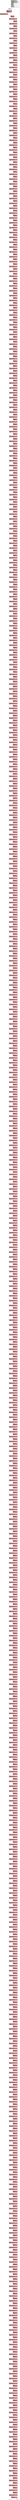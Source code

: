 digraph "CFG for '_Z4initiPfS_' function" {
	label="CFG for '_Z4initiPfS_' function";

	Node0x6107360 [shape=record,color="#3d50c3ff", style=filled, fillcolor="#dedcdb70",label="{%3:\l  %4 = tail call i32 @llvm.amdgcn.workitem.id.x(), !range !4\l  %5 = tail call i32 @llvm.amdgcn.workgroup.id.x()\l  %6 = tail call align 4 dereferenceable(64) i8 addrspace(4)*\l... @llvm.amdgcn.dispatch.ptr()\l  %7 = getelementptr i8, i8 addrspace(4)* %6, i64 4\l  %8 = bitcast i8 addrspace(4)* %7 to i16 addrspace(4)*\l  %9 = load i16, i16 addrspace(4)* %8, align 4, !range !5, !invariant.load !6\l  %10 = zext i16 %9 to i32\l  %11 = getelementptr inbounds i8, i8 addrspace(4)* %6, i64 12\l  %12 = bitcast i8 addrspace(4)* %11 to i32 addrspace(4)*\l  %13 = load i32, i32 addrspace(4)* %12, align 4, !tbaa !7\l  %14 = mul i32 %5, %10\l  %15 = add i32 %14, %4\l  %16 = lshr i32 %15, 5\l  %17 = zext i32 %16 to i64\l  %18 = udiv i32 %13, %10\l  %19 = mul i32 %18, %10\l  %20 = icmp ugt i32 %13, %19\l  %21 = zext i1 %20 to i32\l  %22 = add i32 %18, %21\l  %23 = mul i32 %22, %10\l  %24 = lshr i32 %23, 5\l  %25 = zext i32 %24 to i64\l  %26 = sext i32 %0 to i64\l  %27 = shl nsw i64 %26, 2\l  %28 = add nsw i64 %27, 65535\l  %29 = lshr i64 %28, 16\l  %30 = icmp ugt i64 %29, %17\l  br i1 %30, label %31, label %3623\l|{<s0>T|<s1>F}}"];
	Node0x6107360:s0 -> Node0x6108100;
	Node0x6107360:s1 -> Node0x6109e80;
	Node0x6108100 [shape=record,color="#3d50c3ff", style=filled, fillcolor="#b9d0f970",label="{%31:\l31:                                               \l  %32 = and i32 %4, 31\l  %33 = zext i32 %32 to i64\l  br label %34\l}"];
	Node0x6108100 -> Node0x6109620;
	Node0x6109620 [shape=record,color="#b70d28ff", style=filled, fillcolor="#b70d2870",label="{%34:\l34:                                               \l  %35 = phi i64 [ %17, %31 ], [ %3621, %3620 ]\l  %36 = shl i64 %35, 14\l  %37 = and i64 %36, 4611686018427371520\l  %38 = or i64 %37, %33\l  %39 = icmp ult i64 %38, %26\l  br i1 %39, label %40, label %43\l|{<s0>T|<s1>F}}"];
	Node0x6109620:s0 -> Node0x610a6e0;
	Node0x6109620:s1 -> Node0x610a770;
	Node0x610a6e0 [shape=record,color="#3d50c3ff", style=filled, fillcolor="#de614d70",label="{%40:\l40:                                               \l  %41 = getelementptr inbounds float, float addrspace(1)* %1, i64 %38\l  store float 1.000000e+00, float addrspace(1)* %41, align 4, !tbaa !16\l  %42 = getelementptr inbounds float, float addrspace(1)* %2, i64 %38\l  store float 2.000000e+00, float addrspace(1)* %42, align 4, !tbaa !16\l  br label %43\l}"];
	Node0x610a6e0 -> Node0x610a770;
	Node0x610a770 [shape=record,color="#b70d28ff", style=filled, fillcolor="#b70d2870",label="{%43:\l43:                                               \l  %44 = or i64 %37, %33\l  %45 = or i64 %44, 32\l  %46 = icmp ult i64 %45, %26\l  br i1 %46, label %47, label %50\l|{<s0>T|<s1>F}}"];
	Node0x610a770:s0 -> Node0x610bf00;
	Node0x610a770:s1 -> Node0x610bf50;
	Node0x610bf00 [shape=record,color="#3d50c3ff", style=filled, fillcolor="#de614d70",label="{%47:\l47:                                               \l  %48 = getelementptr inbounds float, float addrspace(1)* %1, i64 %45\l  store float 1.000000e+00, float addrspace(1)* %48, align 4, !tbaa !16\l  %49 = getelementptr inbounds float, float addrspace(1)* %2, i64 %45\l  store float 2.000000e+00, float addrspace(1)* %49, align 4, !tbaa !16\l  br label %50\l}"];
	Node0x610bf00 -> Node0x610bf50;
	Node0x610bf50 [shape=record,color="#b70d28ff", style=filled, fillcolor="#b70d2870",label="{%50:\l50:                                               \l  %51 = or i64 %37, %33\l  %52 = or i64 %51, 64\l  %53 = icmp ult i64 %52, %26\l  br i1 %53, label %54, label %57\l|{<s0>T|<s1>F}}"];
	Node0x610bf50:s0 -> Node0x610c540;
	Node0x610bf50:s1 -> Node0x610c590;
	Node0x610c540 [shape=record,color="#3d50c3ff", style=filled, fillcolor="#de614d70",label="{%54:\l54:                                               \l  %55 = getelementptr inbounds float, float addrspace(1)* %1, i64 %52\l  store float 1.000000e+00, float addrspace(1)* %55, align 4, !tbaa !16\l  %56 = getelementptr inbounds float, float addrspace(1)* %2, i64 %52\l  store float 2.000000e+00, float addrspace(1)* %56, align 4, !tbaa !16\l  br label %57\l}"];
	Node0x610c540 -> Node0x610c590;
	Node0x610c590 [shape=record,color="#b70d28ff", style=filled, fillcolor="#b70d2870",label="{%57:\l57:                                               \l  %58 = or i64 %37, %33\l  %59 = or i64 %58, 96\l  %60 = icmp ult i64 %59, %26\l  br i1 %60, label %61, label %64\l|{<s0>T|<s1>F}}"];
	Node0x610c590:s0 -> Node0x610cb40;
	Node0x610c590:s1 -> Node0x610cb90;
	Node0x610cb40 [shape=record,color="#3d50c3ff", style=filled, fillcolor="#de614d70",label="{%61:\l61:                                               \l  %62 = getelementptr inbounds float, float addrspace(1)* %1, i64 %59\l  store float 1.000000e+00, float addrspace(1)* %62, align 4, !tbaa !16\l  %63 = getelementptr inbounds float, float addrspace(1)* %2, i64 %59\l  store float 2.000000e+00, float addrspace(1)* %63, align 4, !tbaa !16\l  br label %64\l}"];
	Node0x610cb40 -> Node0x610cb90;
	Node0x610cb90 [shape=record,color="#b70d28ff", style=filled, fillcolor="#b70d2870",label="{%64:\l64:                                               \l  %65 = or i64 %37, %33\l  %66 = or i64 %65, 128\l  %67 = icmp ult i64 %66, %26\l  br i1 %67, label %68, label %71\l|{<s0>T|<s1>F}}"];
	Node0x610cb90:s0 -> Node0x610a230;
	Node0x610cb90:s1 -> Node0x610d3a0;
	Node0x610a230 [shape=record,color="#3d50c3ff", style=filled, fillcolor="#de614d70",label="{%68:\l68:                                               \l  %69 = getelementptr inbounds float, float addrspace(1)* %1, i64 %66\l  store float 1.000000e+00, float addrspace(1)* %69, align 4, !tbaa !16\l  %70 = getelementptr inbounds float, float addrspace(1)* %2, i64 %66\l  store float 2.000000e+00, float addrspace(1)* %70, align 4, !tbaa !16\l  br label %71\l}"];
	Node0x610a230 -> Node0x610d3a0;
	Node0x610d3a0 [shape=record,color="#b70d28ff", style=filled, fillcolor="#b70d2870",label="{%71:\l71:                                               \l  %72 = or i64 %37, %33\l  %73 = or i64 %72, 160\l  %74 = icmp ult i64 %73, %26\l  br i1 %74, label %75, label %78\l|{<s0>T|<s1>F}}"];
	Node0x610d3a0:s0 -> Node0x610d950;
	Node0x610d3a0:s1 -> Node0x610d9a0;
	Node0x610d950 [shape=record,color="#3d50c3ff", style=filled, fillcolor="#de614d70",label="{%75:\l75:                                               \l  %76 = getelementptr inbounds float, float addrspace(1)* %1, i64 %73\l  store float 1.000000e+00, float addrspace(1)* %76, align 4, !tbaa !16\l  %77 = getelementptr inbounds float, float addrspace(1)* %2, i64 %73\l  store float 2.000000e+00, float addrspace(1)* %77, align 4, !tbaa !16\l  br label %78\l}"];
	Node0x610d950 -> Node0x610d9a0;
	Node0x610d9a0 [shape=record,color="#b70d28ff", style=filled, fillcolor="#b70d2870",label="{%78:\l78:                                               \l  %79 = or i64 %37, %33\l  %80 = or i64 %79, 192\l  %81 = icmp ult i64 %80, %26\l  br i1 %81, label %82, label %85\l|{<s0>T|<s1>F}}"];
	Node0x610d9a0:s0 -> Node0x610df50;
	Node0x610d9a0:s1 -> Node0x610dfa0;
	Node0x610df50 [shape=record,color="#3d50c3ff", style=filled, fillcolor="#de614d70",label="{%82:\l82:                                               \l  %83 = getelementptr inbounds float, float addrspace(1)* %1, i64 %80\l  store float 1.000000e+00, float addrspace(1)* %83, align 4, !tbaa !16\l  %84 = getelementptr inbounds float, float addrspace(1)* %2, i64 %80\l  store float 2.000000e+00, float addrspace(1)* %84, align 4, !tbaa !16\l  br label %85\l}"];
	Node0x610df50 -> Node0x610dfa0;
	Node0x610dfa0 [shape=record,color="#b70d28ff", style=filled, fillcolor="#b70d2870",label="{%85:\l85:                                               \l  %86 = or i64 %37, %33\l  %87 = or i64 %86, 224\l  %88 = icmp ult i64 %87, %26\l  br i1 %88, label %89, label %92\l|{<s0>T|<s1>F}}"];
	Node0x610dfa0:s0 -> Node0x610e550;
	Node0x610dfa0:s1 -> Node0x610e5a0;
	Node0x610e550 [shape=record,color="#3d50c3ff", style=filled, fillcolor="#de614d70",label="{%89:\l89:                                               \l  %90 = getelementptr inbounds float, float addrspace(1)* %1, i64 %87\l  store float 1.000000e+00, float addrspace(1)* %90, align 4, !tbaa !16\l  %91 = getelementptr inbounds float, float addrspace(1)* %2, i64 %87\l  store float 2.000000e+00, float addrspace(1)* %91, align 4, !tbaa !16\l  br label %92\l}"];
	Node0x610e550 -> Node0x610e5a0;
	Node0x610e5a0 [shape=record,color="#b70d28ff", style=filled, fillcolor="#b70d2870",label="{%92:\l92:                                               \l  %93 = or i64 %37, %33\l  %94 = or i64 %93, 256\l  %95 = icmp ult i64 %94, %26\l  br i1 %95, label %96, label %99\l|{<s0>T|<s1>F}}"];
	Node0x610e5a0:s0 -> Node0x610eb50;
	Node0x610e5a0:s1 -> Node0x610eba0;
	Node0x610eb50 [shape=record,color="#3d50c3ff", style=filled, fillcolor="#de614d70",label="{%96:\l96:                                               \l  %97 = getelementptr inbounds float, float addrspace(1)* %1, i64 %94\l  store float 1.000000e+00, float addrspace(1)* %97, align 4, !tbaa !16\l  %98 = getelementptr inbounds float, float addrspace(1)* %2, i64 %94\l  store float 2.000000e+00, float addrspace(1)* %98, align 4, !tbaa !16\l  br label %99\l}"];
	Node0x610eb50 -> Node0x610eba0;
	Node0x610eba0 [shape=record,color="#b70d28ff", style=filled, fillcolor="#b70d2870",label="{%99:\l99:                                               \l  %100 = or i64 %37, %33\l  %101 = or i64 %100, 288\l  %102 = icmp ult i64 %101, %26\l  br i1 %102, label %103, label %106\l|{<s0>T|<s1>F}}"];
	Node0x610eba0:s0 -> Node0x610f150;
	Node0x610eba0:s1 -> Node0x610f1a0;
	Node0x610f150 [shape=record,color="#3d50c3ff", style=filled, fillcolor="#de614d70",label="{%103:\l103:                                              \l  %104 = getelementptr inbounds float, float addrspace(1)* %1, i64 %101\l  store float 1.000000e+00, float addrspace(1)* %104, align 4, !tbaa !16\l  %105 = getelementptr inbounds float, float addrspace(1)* %2, i64 %101\l  store float 2.000000e+00, float addrspace(1)* %105, align 4, !tbaa !16\l  br label %106\l}"];
	Node0x610f150 -> Node0x610f1a0;
	Node0x610f1a0 [shape=record,color="#b70d28ff", style=filled, fillcolor="#b70d2870",label="{%106:\l106:                                              \l  %107 = or i64 %37, %33\l  %108 = or i64 %107, 320\l  %109 = icmp ult i64 %108, %26\l  br i1 %109, label %110, label %113\l|{<s0>T|<s1>F}}"];
	Node0x610f1a0:s0 -> Node0x610f750;
	Node0x610f1a0:s1 -> Node0x610f7a0;
	Node0x610f750 [shape=record,color="#3d50c3ff", style=filled, fillcolor="#de614d70",label="{%110:\l110:                                              \l  %111 = getelementptr inbounds float, float addrspace(1)* %1, i64 %108\l  store float 1.000000e+00, float addrspace(1)* %111, align 4, !tbaa !16\l  %112 = getelementptr inbounds float, float addrspace(1)* %2, i64 %108\l  store float 2.000000e+00, float addrspace(1)* %112, align 4, !tbaa !16\l  br label %113\l}"];
	Node0x610f750 -> Node0x610f7a0;
	Node0x610f7a0 [shape=record,color="#b70d28ff", style=filled, fillcolor="#b70d2870",label="{%113:\l113:                                              \l  %114 = or i64 %37, %33\l  %115 = or i64 %114, 352\l  %116 = icmp ult i64 %115, %26\l  br i1 %116, label %117, label %120\l|{<s0>T|<s1>F}}"];
	Node0x610f7a0:s0 -> Node0x610fd50;
	Node0x610f7a0:s1 -> Node0x610fda0;
	Node0x610fd50 [shape=record,color="#3d50c3ff", style=filled, fillcolor="#de614d70",label="{%117:\l117:                                              \l  %118 = getelementptr inbounds float, float addrspace(1)* %1, i64 %115\l  store float 1.000000e+00, float addrspace(1)* %118, align 4, !tbaa !16\l  %119 = getelementptr inbounds float, float addrspace(1)* %2, i64 %115\l  store float 2.000000e+00, float addrspace(1)* %119, align 4, !tbaa !16\l  br label %120\l}"];
	Node0x610fd50 -> Node0x610fda0;
	Node0x610fda0 [shape=record,color="#b70d28ff", style=filled, fillcolor="#b70d2870",label="{%120:\l120:                                              \l  %121 = or i64 %37, %33\l  %122 = or i64 %121, 384\l  %123 = icmp ult i64 %122, %26\l  br i1 %123, label %124, label %127\l|{<s0>T|<s1>F}}"];
	Node0x610fda0:s0 -> Node0x6110350;
	Node0x610fda0:s1 -> Node0x61103a0;
	Node0x6110350 [shape=record,color="#3d50c3ff", style=filled, fillcolor="#de614d70",label="{%124:\l124:                                              \l  %125 = getelementptr inbounds float, float addrspace(1)* %1, i64 %122\l  store float 1.000000e+00, float addrspace(1)* %125, align 4, !tbaa !16\l  %126 = getelementptr inbounds float, float addrspace(1)* %2, i64 %122\l  store float 2.000000e+00, float addrspace(1)* %126, align 4, !tbaa !16\l  br label %127\l}"];
	Node0x6110350 -> Node0x61103a0;
	Node0x61103a0 [shape=record,color="#b70d28ff", style=filled, fillcolor="#b70d2870",label="{%127:\l127:                                              \l  %128 = or i64 %37, %33\l  %129 = or i64 %128, 416\l  %130 = icmp ult i64 %129, %26\l  br i1 %130, label %131, label %134\l|{<s0>T|<s1>F}}"];
	Node0x61103a0:s0 -> Node0x610d0b0;
	Node0x61103a0:s1 -> Node0x610d100;
	Node0x610d0b0 [shape=record,color="#3d50c3ff", style=filled, fillcolor="#de614d70",label="{%131:\l131:                                              \l  %132 = getelementptr inbounds float, float addrspace(1)* %1, i64 %129\l  store float 1.000000e+00, float addrspace(1)* %132, align 4, !tbaa !16\l  %133 = getelementptr inbounds float, float addrspace(1)* %2, i64 %129\l  store float 2.000000e+00, float addrspace(1)* %133, align 4, !tbaa !16\l  br label %134\l}"];
	Node0x610d0b0 -> Node0x610d100;
	Node0x610d100 [shape=record,color="#b70d28ff", style=filled, fillcolor="#b70d2870",label="{%134:\l134:                                              \l  %135 = or i64 %37, %33\l  %136 = or i64 %135, 448\l  %137 = icmp ult i64 %136, %26\l  br i1 %137, label %138, label %141\l|{<s0>T|<s1>F}}"];
	Node0x610d100:s0 -> Node0x6111390;
	Node0x610d100:s1 -> Node0x61113e0;
	Node0x6111390 [shape=record,color="#3d50c3ff", style=filled, fillcolor="#de614d70",label="{%138:\l138:                                              \l  %139 = getelementptr inbounds float, float addrspace(1)* %1, i64 %136\l  store float 1.000000e+00, float addrspace(1)* %139, align 4, !tbaa !16\l  %140 = getelementptr inbounds float, float addrspace(1)* %2, i64 %136\l  store float 2.000000e+00, float addrspace(1)* %140, align 4, !tbaa !16\l  br label %141\l}"];
	Node0x6111390 -> Node0x61113e0;
	Node0x61113e0 [shape=record,color="#b70d28ff", style=filled, fillcolor="#b70d2870",label="{%141:\l141:                                              \l  %142 = or i64 %37, %33\l  %143 = or i64 %142, 480\l  %144 = icmp ult i64 %143, %26\l  br i1 %144, label %145, label %148\l|{<s0>T|<s1>F}}"];
	Node0x61113e0:s0 -> Node0x6111990;
	Node0x61113e0:s1 -> Node0x61119e0;
	Node0x6111990 [shape=record,color="#3d50c3ff", style=filled, fillcolor="#de614d70",label="{%145:\l145:                                              \l  %146 = getelementptr inbounds float, float addrspace(1)* %1, i64 %143\l  store float 1.000000e+00, float addrspace(1)* %146, align 4, !tbaa !16\l  %147 = getelementptr inbounds float, float addrspace(1)* %2, i64 %143\l  store float 2.000000e+00, float addrspace(1)* %147, align 4, !tbaa !16\l  br label %148\l}"];
	Node0x6111990 -> Node0x61119e0;
	Node0x61119e0 [shape=record,color="#b70d28ff", style=filled, fillcolor="#b70d2870",label="{%148:\l148:                                              \l  %149 = or i64 %37, %33\l  %150 = or i64 %149, 512\l  %151 = icmp ult i64 %150, %26\l  br i1 %151, label %152, label %155\l|{<s0>T|<s1>F}}"];
	Node0x61119e0:s0 -> Node0x6111f90;
	Node0x61119e0:s1 -> Node0x6111fe0;
	Node0x6111f90 [shape=record,color="#3d50c3ff", style=filled, fillcolor="#de614d70",label="{%152:\l152:                                              \l  %153 = getelementptr inbounds float, float addrspace(1)* %1, i64 %150\l  store float 1.000000e+00, float addrspace(1)* %153, align 4, !tbaa !16\l  %154 = getelementptr inbounds float, float addrspace(1)* %2, i64 %150\l  store float 2.000000e+00, float addrspace(1)* %154, align 4, !tbaa !16\l  br label %155\l}"];
	Node0x6111f90 -> Node0x6111fe0;
	Node0x6111fe0 [shape=record,color="#b70d28ff", style=filled, fillcolor="#b70d2870",label="{%155:\l155:                                              \l  %156 = or i64 %37, %33\l  %157 = or i64 %156, 544\l  %158 = icmp ult i64 %157, %26\l  br i1 %158, label %159, label %162\l|{<s0>T|<s1>F}}"];
	Node0x6111fe0:s0 -> Node0x6112590;
	Node0x6111fe0:s1 -> Node0x61125e0;
	Node0x6112590 [shape=record,color="#3d50c3ff", style=filled, fillcolor="#de614d70",label="{%159:\l159:                                              \l  %160 = getelementptr inbounds float, float addrspace(1)* %1, i64 %157\l  store float 1.000000e+00, float addrspace(1)* %160, align 4, !tbaa !16\l  %161 = getelementptr inbounds float, float addrspace(1)* %2, i64 %157\l  store float 2.000000e+00, float addrspace(1)* %161, align 4, !tbaa !16\l  br label %162\l}"];
	Node0x6112590 -> Node0x61125e0;
	Node0x61125e0 [shape=record,color="#b70d28ff", style=filled, fillcolor="#b70d2870",label="{%162:\l162:                                              \l  %163 = or i64 %37, %33\l  %164 = or i64 %163, 576\l  %165 = icmp ult i64 %164, %26\l  br i1 %165, label %166, label %169\l|{<s0>T|<s1>F}}"];
	Node0x61125e0:s0 -> Node0x6112b90;
	Node0x61125e0:s1 -> Node0x6112be0;
	Node0x6112b90 [shape=record,color="#3d50c3ff", style=filled, fillcolor="#de614d70",label="{%166:\l166:                                              \l  %167 = getelementptr inbounds float, float addrspace(1)* %1, i64 %164\l  store float 1.000000e+00, float addrspace(1)* %167, align 4, !tbaa !16\l  %168 = getelementptr inbounds float, float addrspace(1)* %2, i64 %164\l  store float 2.000000e+00, float addrspace(1)* %168, align 4, !tbaa !16\l  br label %169\l}"];
	Node0x6112b90 -> Node0x6112be0;
	Node0x6112be0 [shape=record,color="#b70d28ff", style=filled, fillcolor="#b70d2870",label="{%169:\l169:                                              \l  %170 = or i64 %37, %33\l  %171 = or i64 %170, 608\l  %172 = icmp ult i64 %171, %26\l  br i1 %172, label %173, label %176\l|{<s0>T|<s1>F}}"];
	Node0x6112be0:s0 -> Node0x6113190;
	Node0x6112be0:s1 -> Node0x61131e0;
	Node0x6113190 [shape=record,color="#3d50c3ff", style=filled, fillcolor="#de614d70",label="{%173:\l173:                                              \l  %174 = getelementptr inbounds float, float addrspace(1)* %1, i64 %171\l  store float 1.000000e+00, float addrspace(1)* %174, align 4, !tbaa !16\l  %175 = getelementptr inbounds float, float addrspace(1)* %2, i64 %171\l  store float 2.000000e+00, float addrspace(1)* %175, align 4, !tbaa !16\l  br label %176\l}"];
	Node0x6113190 -> Node0x61131e0;
	Node0x61131e0 [shape=record,color="#b70d28ff", style=filled, fillcolor="#b70d2870",label="{%176:\l176:                                              \l  %177 = or i64 %37, %33\l  %178 = or i64 %177, 640\l  %179 = icmp ult i64 %178, %26\l  br i1 %179, label %180, label %183\l|{<s0>T|<s1>F}}"];
	Node0x61131e0:s0 -> Node0x6113790;
	Node0x61131e0:s1 -> Node0x61137e0;
	Node0x6113790 [shape=record,color="#3d50c3ff", style=filled, fillcolor="#de614d70",label="{%180:\l180:                                              \l  %181 = getelementptr inbounds float, float addrspace(1)* %1, i64 %178\l  store float 1.000000e+00, float addrspace(1)* %181, align 4, !tbaa !16\l  %182 = getelementptr inbounds float, float addrspace(1)* %2, i64 %178\l  store float 2.000000e+00, float addrspace(1)* %182, align 4, !tbaa !16\l  br label %183\l}"];
	Node0x6113790 -> Node0x61137e0;
	Node0x61137e0 [shape=record,color="#b70d28ff", style=filled, fillcolor="#b70d2870",label="{%183:\l183:                                              \l  %184 = or i64 %37, %33\l  %185 = or i64 %184, 672\l  %186 = icmp ult i64 %185, %26\l  br i1 %186, label %187, label %190\l|{<s0>T|<s1>F}}"];
	Node0x61137e0:s0 -> Node0x6113d90;
	Node0x61137e0:s1 -> Node0x6113de0;
	Node0x6113d90 [shape=record,color="#3d50c3ff", style=filled, fillcolor="#de614d70",label="{%187:\l187:                                              \l  %188 = getelementptr inbounds float, float addrspace(1)* %1, i64 %185\l  store float 1.000000e+00, float addrspace(1)* %188, align 4, !tbaa !16\l  %189 = getelementptr inbounds float, float addrspace(1)* %2, i64 %185\l  store float 2.000000e+00, float addrspace(1)* %189, align 4, !tbaa !16\l  br label %190\l}"];
	Node0x6113d90 -> Node0x6113de0;
	Node0x6113de0 [shape=record,color="#b70d28ff", style=filled, fillcolor="#b70d2870",label="{%190:\l190:                                              \l  %191 = or i64 %37, %33\l  %192 = or i64 %191, 704\l  %193 = icmp ult i64 %192, %26\l  br i1 %193, label %194, label %197\l|{<s0>T|<s1>F}}"];
	Node0x6113de0:s0 -> Node0x6114390;
	Node0x6113de0:s1 -> Node0x61143e0;
	Node0x6114390 [shape=record,color="#3d50c3ff", style=filled, fillcolor="#de614d70",label="{%194:\l194:                                              \l  %195 = getelementptr inbounds float, float addrspace(1)* %1, i64 %192\l  store float 1.000000e+00, float addrspace(1)* %195, align 4, !tbaa !16\l  %196 = getelementptr inbounds float, float addrspace(1)* %2, i64 %192\l  store float 2.000000e+00, float addrspace(1)* %196, align 4, !tbaa !16\l  br label %197\l}"];
	Node0x6114390 -> Node0x61143e0;
	Node0x61143e0 [shape=record,color="#b70d28ff", style=filled, fillcolor="#b70d2870",label="{%197:\l197:                                              \l  %198 = or i64 %37, %33\l  %199 = or i64 %198, 736\l  %200 = icmp ult i64 %199, %26\l  br i1 %200, label %201, label %204\l|{<s0>T|<s1>F}}"];
	Node0x61143e0:s0 -> Node0x610ba50;
	Node0x61143e0:s1 -> Node0x610baa0;
	Node0x610ba50 [shape=record,color="#3d50c3ff", style=filled, fillcolor="#de614d70",label="{%201:\l201:                                              \l  %202 = getelementptr inbounds float, float addrspace(1)* %1, i64 %199\l  store float 1.000000e+00, float addrspace(1)* %202, align 4, !tbaa !16\l  %203 = getelementptr inbounds float, float addrspace(1)* %2, i64 %199\l  store float 2.000000e+00, float addrspace(1)* %203, align 4, !tbaa !16\l  br label %204\l}"];
	Node0x610ba50 -> Node0x610baa0;
	Node0x610baa0 [shape=record,color="#b70d28ff", style=filled, fillcolor="#b70d2870",label="{%204:\l204:                                              \l  %205 = or i64 %37, %33\l  %206 = or i64 %205, 768\l  %207 = icmp ult i64 %206, %26\l  br i1 %207, label %208, label %211\l|{<s0>T|<s1>F}}"];
	Node0x610baa0:s0 -> Node0x6115da0;
	Node0x610baa0:s1 -> Node0x6115df0;
	Node0x6115da0 [shape=record,color="#3d50c3ff", style=filled, fillcolor="#de614d70",label="{%208:\l208:                                              \l  %209 = getelementptr inbounds float, float addrspace(1)* %1, i64 %206\l  store float 1.000000e+00, float addrspace(1)* %209, align 4, !tbaa !16\l  %210 = getelementptr inbounds float, float addrspace(1)* %2, i64 %206\l  store float 2.000000e+00, float addrspace(1)* %210, align 4, !tbaa !16\l  br label %211\l}"];
	Node0x6115da0 -> Node0x6115df0;
	Node0x6115df0 [shape=record,color="#b70d28ff", style=filled, fillcolor="#b70d2870",label="{%211:\l211:                                              \l  %212 = or i64 %37, %33\l  %213 = or i64 %212, 800\l  %214 = icmp ult i64 %213, %26\l  br i1 %214, label %215, label %218\l|{<s0>T|<s1>F}}"];
	Node0x6115df0:s0 -> Node0x6107a70;
	Node0x6115df0:s1 -> Node0x6107ac0;
	Node0x6107a70 [shape=record,color="#3d50c3ff", style=filled, fillcolor="#de614d70",label="{%215:\l215:                                              \l  %216 = getelementptr inbounds float, float addrspace(1)* %1, i64 %213\l  store float 1.000000e+00, float addrspace(1)* %216, align 4, !tbaa !16\l  %217 = getelementptr inbounds float, float addrspace(1)* %2, i64 %213\l  store float 2.000000e+00, float addrspace(1)* %217, align 4, !tbaa !16\l  br label %218\l}"];
	Node0x6107a70 -> Node0x6107ac0;
	Node0x6107ac0 [shape=record,color="#b70d28ff", style=filled, fillcolor="#b70d2870",label="{%218:\l218:                                              \l  %219 = or i64 %37, %33\l  %220 = or i64 %219, 832\l  %221 = icmp ult i64 %220, %26\l  br i1 %221, label %222, label %225\l|{<s0>T|<s1>F}}"];
	Node0x6107ac0:s0 -> Node0x6108070;
	Node0x6107ac0:s1 -> Node0x6116c40;
	Node0x6108070 [shape=record,color="#3d50c3ff", style=filled, fillcolor="#de614d70",label="{%222:\l222:                                              \l  %223 = getelementptr inbounds float, float addrspace(1)* %1, i64 %220\l  store float 1.000000e+00, float addrspace(1)* %223, align 4, !tbaa !16\l  %224 = getelementptr inbounds float, float addrspace(1)* %2, i64 %220\l  store float 2.000000e+00, float addrspace(1)* %224, align 4, !tbaa !16\l  br label %225\l}"];
	Node0x6108070 -> Node0x6116c40;
	Node0x6116c40 [shape=record,color="#b70d28ff", style=filled, fillcolor="#b70d2870",label="{%225:\l225:                                              \l  %226 = or i64 %37, %33\l  %227 = or i64 %226, 864\l  %228 = icmp ult i64 %227, %26\l  br i1 %228, label %229, label %232\l|{<s0>T|<s1>F}}"];
	Node0x6116c40:s0 -> Node0x61171f0;
	Node0x6116c40:s1 -> Node0x6117240;
	Node0x61171f0 [shape=record,color="#3d50c3ff", style=filled, fillcolor="#de614d70",label="{%229:\l229:                                              \l  %230 = getelementptr inbounds float, float addrspace(1)* %1, i64 %227\l  store float 1.000000e+00, float addrspace(1)* %230, align 4, !tbaa !16\l  %231 = getelementptr inbounds float, float addrspace(1)* %2, i64 %227\l  store float 2.000000e+00, float addrspace(1)* %231, align 4, !tbaa !16\l  br label %232\l}"];
	Node0x61171f0 -> Node0x6117240;
	Node0x6117240 [shape=record,color="#b70d28ff", style=filled, fillcolor="#b70d2870",label="{%232:\l232:                                              \l  %233 = or i64 %37, %33\l  %234 = or i64 %233, 896\l  %235 = icmp ult i64 %234, %26\l  br i1 %235, label %236, label %239\l|{<s0>T|<s1>F}}"];
	Node0x6117240:s0 -> Node0x61177f0;
	Node0x6117240:s1 -> Node0x6117840;
	Node0x61177f0 [shape=record,color="#3d50c3ff", style=filled, fillcolor="#de614d70",label="{%236:\l236:                                              \l  %237 = getelementptr inbounds float, float addrspace(1)* %1, i64 %234\l  store float 1.000000e+00, float addrspace(1)* %237, align 4, !tbaa !16\l  %238 = getelementptr inbounds float, float addrspace(1)* %2, i64 %234\l  store float 2.000000e+00, float addrspace(1)* %238, align 4, !tbaa !16\l  br label %239\l}"];
	Node0x61177f0 -> Node0x6117840;
	Node0x6117840 [shape=record,color="#b70d28ff", style=filled, fillcolor="#b70d2870",label="{%239:\l239:                                              \l  %240 = or i64 %37, %33\l  %241 = or i64 %240, 928\l  %242 = icmp ult i64 %241, %26\l  br i1 %242, label %243, label %246\l|{<s0>T|<s1>F}}"];
	Node0x6117840:s0 -> Node0x6117df0;
	Node0x6117840:s1 -> Node0x6117e40;
	Node0x6117df0 [shape=record,color="#3d50c3ff", style=filled, fillcolor="#de614d70",label="{%243:\l243:                                              \l  %244 = getelementptr inbounds float, float addrspace(1)* %1, i64 %241\l  store float 1.000000e+00, float addrspace(1)* %244, align 4, !tbaa !16\l  %245 = getelementptr inbounds float, float addrspace(1)* %2, i64 %241\l  store float 2.000000e+00, float addrspace(1)* %245, align 4, !tbaa !16\l  br label %246\l}"];
	Node0x6117df0 -> Node0x6117e40;
	Node0x6117e40 [shape=record,color="#b70d28ff", style=filled, fillcolor="#b70d2870",label="{%246:\l246:                                              \l  %247 = or i64 %37, %33\l  %248 = or i64 %247, 960\l  %249 = icmp ult i64 %248, %26\l  br i1 %249, label %250, label %253\l|{<s0>T|<s1>F}}"];
	Node0x6117e40:s0 -> Node0x61183f0;
	Node0x6117e40:s1 -> Node0x6118440;
	Node0x61183f0 [shape=record,color="#3d50c3ff", style=filled, fillcolor="#de614d70",label="{%250:\l250:                                              \l  %251 = getelementptr inbounds float, float addrspace(1)* %1, i64 %248\l  store float 1.000000e+00, float addrspace(1)* %251, align 4, !tbaa !16\l  %252 = getelementptr inbounds float, float addrspace(1)* %2, i64 %248\l  store float 2.000000e+00, float addrspace(1)* %252, align 4, !tbaa !16\l  br label %253\l}"];
	Node0x61183f0 -> Node0x6118440;
	Node0x6118440 [shape=record,color="#b70d28ff", style=filled, fillcolor="#b70d2870",label="{%253:\l253:                                              \l  %254 = or i64 %37, %33\l  %255 = or i64 %254, 992\l  %256 = icmp ult i64 %255, %26\l  br i1 %256, label %257, label %260\l|{<s0>T|<s1>F}}"];
	Node0x6118440:s0 -> Node0x6110830;
	Node0x6118440:s1 -> Node0x6110880;
	Node0x6110830 [shape=record,color="#3d50c3ff", style=filled, fillcolor="#de614d70",label="{%257:\l257:                                              \l  %258 = getelementptr inbounds float, float addrspace(1)* %1, i64 %255\l  store float 1.000000e+00, float addrspace(1)* %258, align 4, !tbaa !16\l  %259 = getelementptr inbounds float, float addrspace(1)* %2, i64 %255\l  store float 2.000000e+00, float addrspace(1)* %259, align 4, !tbaa !16\l  br label %260\l}"];
	Node0x6110830 -> Node0x6110880;
	Node0x6110880 [shape=record,color="#b70d28ff", style=filled, fillcolor="#b70d2870",label="{%260:\l260:                                              \l  %261 = or i64 %37, %33\l  %262 = or i64 %261, 1024\l  %263 = icmp ult i64 %262, %26\l  br i1 %263, label %264, label %267\l|{<s0>T|<s1>F}}"];
	Node0x6110880:s0 -> Node0x6119c20;
	Node0x6110880:s1 -> Node0x6119c70;
	Node0x6119c20 [shape=record,color="#3d50c3ff", style=filled, fillcolor="#de614d70",label="{%264:\l264:                                              \l  %265 = getelementptr inbounds float, float addrspace(1)* %1, i64 %262\l  store float 1.000000e+00, float addrspace(1)* %265, align 4, !tbaa !16\l  %266 = getelementptr inbounds float, float addrspace(1)* %2, i64 %262\l  store float 2.000000e+00, float addrspace(1)* %266, align 4, !tbaa !16\l  br label %267\l}"];
	Node0x6119c20 -> Node0x6119c70;
	Node0x6119c70 [shape=record,color="#b70d28ff", style=filled, fillcolor="#b70d2870",label="{%267:\l267:                                              \l  %268 = or i64 %37, %33\l  %269 = or i64 %268, 1056\l  %270 = icmp ult i64 %269, %26\l  br i1 %270, label %271, label %274\l|{<s0>T|<s1>F}}"];
	Node0x6119c70:s0 -> Node0x611a220;
	Node0x6119c70:s1 -> Node0x611a270;
	Node0x611a220 [shape=record,color="#3d50c3ff", style=filled, fillcolor="#de614d70",label="{%271:\l271:                                              \l  %272 = getelementptr inbounds float, float addrspace(1)* %1, i64 %269\l  store float 1.000000e+00, float addrspace(1)* %272, align 4, !tbaa !16\l  %273 = getelementptr inbounds float, float addrspace(1)* %2, i64 %269\l  store float 2.000000e+00, float addrspace(1)* %273, align 4, !tbaa !16\l  br label %274\l}"];
	Node0x611a220 -> Node0x611a270;
	Node0x611a270 [shape=record,color="#b70d28ff", style=filled, fillcolor="#b70d2870",label="{%274:\l274:                                              \l  %275 = or i64 %37, %33\l  %276 = or i64 %275, 1088\l  %277 = icmp ult i64 %276, %26\l  br i1 %277, label %278, label %281\l|{<s0>T|<s1>F}}"];
	Node0x611a270:s0 -> Node0x611a820;
	Node0x611a270:s1 -> Node0x611a870;
	Node0x611a820 [shape=record,color="#3d50c3ff", style=filled, fillcolor="#de614d70",label="{%278:\l278:                                              \l  %279 = getelementptr inbounds float, float addrspace(1)* %1, i64 %276\l  store float 1.000000e+00, float addrspace(1)* %279, align 4, !tbaa !16\l  %280 = getelementptr inbounds float, float addrspace(1)* %2, i64 %276\l  store float 2.000000e+00, float addrspace(1)* %280, align 4, !tbaa !16\l  br label %281\l}"];
	Node0x611a820 -> Node0x611a870;
	Node0x611a870 [shape=record,color="#b70d28ff", style=filled, fillcolor="#b70d2870",label="{%281:\l281:                                              \l  %282 = or i64 %37, %33\l  %283 = or i64 %282, 1120\l  %284 = icmp ult i64 %283, %26\l  br i1 %284, label %285, label %288\l|{<s0>T|<s1>F}}"];
	Node0x611a870:s0 -> Node0x611ae20;
	Node0x611a870:s1 -> Node0x611ae70;
	Node0x611ae20 [shape=record,color="#3d50c3ff", style=filled, fillcolor="#de614d70",label="{%285:\l285:                                              \l  %286 = getelementptr inbounds float, float addrspace(1)* %1, i64 %283\l  store float 1.000000e+00, float addrspace(1)* %286, align 4, !tbaa !16\l  %287 = getelementptr inbounds float, float addrspace(1)* %2, i64 %283\l  store float 2.000000e+00, float addrspace(1)* %287, align 4, !tbaa !16\l  br label %288\l}"];
	Node0x611ae20 -> Node0x611ae70;
	Node0x611ae70 [shape=record,color="#b70d28ff", style=filled, fillcolor="#b70d2870",label="{%288:\l288:                                              \l  %289 = or i64 %37, %33\l  %290 = or i64 %289, 1152\l  %291 = icmp ult i64 %290, %26\l  br i1 %291, label %292, label %295\l|{<s0>T|<s1>F}}"];
	Node0x611ae70:s0 -> Node0x611b420;
	Node0x611ae70:s1 -> Node0x611b470;
	Node0x611b420 [shape=record,color="#3d50c3ff", style=filled, fillcolor="#de614d70",label="{%292:\l292:                                              \l  %293 = getelementptr inbounds float, float addrspace(1)* %1, i64 %290\l  store float 1.000000e+00, float addrspace(1)* %293, align 4, !tbaa !16\l  %294 = getelementptr inbounds float, float addrspace(1)* %2, i64 %290\l  store float 2.000000e+00, float addrspace(1)* %294, align 4, !tbaa !16\l  br label %295\l}"];
	Node0x611b420 -> Node0x611b470;
	Node0x611b470 [shape=record,color="#b70d28ff", style=filled, fillcolor="#b70d2870",label="{%295:\l295:                                              \l  %296 = or i64 %37, %33\l  %297 = or i64 %296, 1184\l  %298 = icmp ult i64 %297, %26\l  br i1 %298, label %299, label %302\l|{<s0>T|<s1>F}}"];
	Node0x611b470:s0 -> Node0x611ba20;
	Node0x611b470:s1 -> Node0x611ba70;
	Node0x611ba20 [shape=record,color="#3d50c3ff", style=filled, fillcolor="#de614d70",label="{%299:\l299:                                              \l  %300 = getelementptr inbounds float, float addrspace(1)* %1, i64 %297\l  store float 1.000000e+00, float addrspace(1)* %300, align 4, !tbaa !16\l  %301 = getelementptr inbounds float, float addrspace(1)* %2, i64 %297\l  store float 2.000000e+00, float addrspace(1)* %301, align 4, !tbaa !16\l  br label %302\l}"];
	Node0x611ba20 -> Node0x611ba70;
	Node0x611ba70 [shape=record,color="#b70d28ff", style=filled, fillcolor="#b70d2870",label="{%302:\l302:                                              \l  %303 = or i64 %37, %33\l  %304 = or i64 %303, 1216\l  %305 = icmp ult i64 %304, %26\l  br i1 %305, label %306, label %309\l|{<s0>T|<s1>F}}"];
	Node0x611ba70:s0 -> Node0x611c020;
	Node0x611ba70:s1 -> Node0x611c070;
	Node0x611c020 [shape=record,color="#3d50c3ff", style=filled, fillcolor="#de614d70",label="{%306:\l306:                                              \l  %307 = getelementptr inbounds float, float addrspace(1)* %1, i64 %304\l  store float 1.000000e+00, float addrspace(1)* %307, align 4, !tbaa !16\l  %308 = getelementptr inbounds float, float addrspace(1)* %2, i64 %304\l  store float 2.000000e+00, float addrspace(1)* %308, align 4, !tbaa !16\l  br label %309\l}"];
	Node0x611c020 -> Node0x611c070;
	Node0x611c070 [shape=record,color="#b70d28ff", style=filled, fillcolor="#b70d2870",label="{%309:\l309:                                              \l  %310 = or i64 %37, %33\l  %311 = or i64 %310, 1248\l  %312 = icmp ult i64 %311, %26\l  br i1 %312, label %313, label %316\l|{<s0>T|<s1>F}}"];
	Node0x611c070:s0 -> Node0x6108680;
	Node0x611c070:s1 -> Node0x61086d0;
	Node0x6108680 [shape=record,color="#3d50c3ff", style=filled, fillcolor="#de614d70",label="{%313:\l313:                                              \l  %314 = getelementptr inbounds float, float addrspace(1)* %1, i64 %311\l  store float 1.000000e+00, float addrspace(1)* %314, align 4, !tbaa !16\l  %315 = getelementptr inbounds float, float addrspace(1)* %2, i64 %311\l  store float 2.000000e+00, float addrspace(1)* %315, align 4, !tbaa !16\l  br label %316\l}"];
	Node0x6108680 -> Node0x61086d0;
	Node0x61086d0 [shape=record,color="#b70d28ff", style=filled, fillcolor="#b70d2870",label="{%316:\l316:                                              \l  %317 = or i64 %37, %33\l  %318 = or i64 %317, 1280\l  %319 = icmp ult i64 %318, %26\l  br i1 %319, label %320, label %323\l|{<s0>T|<s1>F}}"];
	Node0x61086d0:s0 -> Node0x611d230;
	Node0x61086d0:s1 -> Node0x611d280;
	Node0x611d230 [shape=record,color="#3d50c3ff", style=filled, fillcolor="#de614d70",label="{%320:\l320:                                              \l  %321 = getelementptr inbounds float, float addrspace(1)* %1, i64 %318\l  store float 1.000000e+00, float addrspace(1)* %321, align 4, !tbaa !16\l  %322 = getelementptr inbounds float, float addrspace(1)* %2, i64 %318\l  store float 2.000000e+00, float addrspace(1)* %322, align 4, !tbaa !16\l  br label %323\l}"];
	Node0x611d230 -> Node0x611d280;
	Node0x611d280 [shape=record,color="#b70d28ff", style=filled, fillcolor="#b70d2870",label="{%323:\l323:                                              \l  %324 = or i64 %37, %33\l  %325 = or i64 %324, 1312\l  %326 = icmp ult i64 %325, %26\l  br i1 %326, label %327, label %330\l|{<s0>T|<s1>F}}"];
	Node0x611d280:s0 -> Node0x611d830;
	Node0x611d280:s1 -> Node0x611d880;
	Node0x611d830 [shape=record,color="#3d50c3ff", style=filled, fillcolor="#de614d70",label="{%327:\l327:                                              \l  %328 = getelementptr inbounds float, float addrspace(1)* %1, i64 %325\l  store float 1.000000e+00, float addrspace(1)* %328, align 4, !tbaa !16\l  %329 = getelementptr inbounds float, float addrspace(1)* %2, i64 %325\l  store float 2.000000e+00, float addrspace(1)* %329, align 4, !tbaa !16\l  br label %330\l}"];
	Node0x611d830 -> Node0x611d880;
	Node0x611d880 [shape=record,color="#b70d28ff", style=filled, fillcolor="#b70d2870",label="{%330:\l330:                                              \l  %331 = or i64 %37, %33\l  %332 = or i64 %331, 1344\l  %333 = icmp ult i64 %332, %26\l  br i1 %333, label %334, label %337\l|{<s0>T|<s1>F}}"];
	Node0x611d880:s0 -> Node0x611de30;
	Node0x611d880:s1 -> Node0x611de80;
	Node0x611de30 [shape=record,color="#3d50c3ff", style=filled, fillcolor="#de614d70",label="{%334:\l334:                                              \l  %335 = getelementptr inbounds float, float addrspace(1)* %1, i64 %332\l  store float 1.000000e+00, float addrspace(1)* %335, align 4, !tbaa !16\l  %336 = getelementptr inbounds float, float addrspace(1)* %2, i64 %332\l  store float 2.000000e+00, float addrspace(1)* %336, align 4, !tbaa !16\l  br label %337\l}"];
	Node0x611de30 -> Node0x611de80;
	Node0x611de80 [shape=record,color="#b70d28ff", style=filled, fillcolor="#b70d2870",label="{%337:\l337:                                              \l  %338 = or i64 %37, %33\l  %339 = or i64 %338, 1376\l  %340 = icmp ult i64 %339, %26\l  br i1 %340, label %341, label %344\l|{<s0>T|<s1>F}}"];
	Node0x611de80:s0 -> Node0x611e430;
	Node0x611de80:s1 -> Node0x611e480;
	Node0x611e430 [shape=record,color="#3d50c3ff", style=filled, fillcolor="#de614d70",label="{%341:\l341:                                              \l  %342 = getelementptr inbounds float, float addrspace(1)* %1, i64 %339\l  store float 1.000000e+00, float addrspace(1)* %342, align 4, !tbaa !16\l  %343 = getelementptr inbounds float, float addrspace(1)* %2, i64 %339\l  store float 2.000000e+00, float addrspace(1)* %343, align 4, !tbaa !16\l  br label %344\l}"];
	Node0x611e430 -> Node0x611e480;
	Node0x611e480 [shape=record,color="#b70d28ff", style=filled, fillcolor="#b70d2870",label="{%344:\l344:                                              \l  %345 = or i64 %37, %33\l  %346 = or i64 %345, 1408\l  %347 = icmp ult i64 %346, %26\l  br i1 %347, label %348, label %351\l|{<s0>T|<s1>F}}"];
	Node0x611e480:s0 -> Node0x611ea30;
	Node0x611e480:s1 -> Node0x611ea80;
	Node0x611ea30 [shape=record,color="#3d50c3ff", style=filled, fillcolor="#de614d70",label="{%348:\l348:                                              \l  %349 = getelementptr inbounds float, float addrspace(1)* %1, i64 %346\l  store float 1.000000e+00, float addrspace(1)* %349, align 4, !tbaa !16\l  %350 = getelementptr inbounds float, float addrspace(1)* %2, i64 %346\l  store float 2.000000e+00, float addrspace(1)* %350, align 4, !tbaa !16\l  br label %351\l}"];
	Node0x611ea30 -> Node0x611ea80;
	Node0x611ea80 [shape=record,color="#b70d28ff", style=filled, fillcolor="#b70d2870",label="{%351:\l351:                                              \l  %352 = or i64 %37, %33\l  %353 = or i64 %352, 1440\l  %354 = icmp ult i64 %353, %26\l  br i1 %354, label %355, label %358\l|{<s0>T|<s1>F}}"];
	Node0x611ea80:s0 -> Node0x611f030;
	Node0x611ea80:s1 -> Node0x611f080;
	Node0x611f030 [shape=record,color="#3d50c3ff", style=filled, fillcolor="#de614d70",label="{%355:\l355:                                              \l  %356 = getelementptr inbounds float, float addrspace(1)* %1, i64 %353\l  store float 1.000000e+00, float addrspace(1)* %356, align 4, !tbaa !16\l  %357 = getelementptr inbounds float, float addrspace(1)* %2, i64 %353\l  store float 2.000000e+00, float addrspace(1)* %357, align 4, !tbaa !16\l  br label %358\l}"];
	Node0x611f030 -> Node0x611f080;
	Node0x611f080 [shape=record,color="#b70d28ff", style=filled, fillcolor="#b70d2870",label="{%358:\l358:                                              \l  %359 = or i64 %37, %33\l  %360 = or i64 %359, 1472\l  %361 = icmp ult i64 %360, %26\l  br i1 %361, label %362, label %365\l|{<s0>T|<s1>F}}"];
	Node0x611f080:s0 -> Node0x611f630;
	Node0x611f080:s1 -> Node0x611f680;
	Node0x611f630 [shape=record,color="#3d50c3ff", style=filled, fillcolor="#de614d70",label="{%362:\l362:                                              \l  %363 = getelementptr inbounds float, float addrspace(1)* %1, i64 %360\l  store float 1.000000e+00, float addrspace(1)* %363, align 4, !tbaa !16\l  %364 = getelementptr inbounds float, float addrspace(1)* %2, i64 %360\l  store float 2.000000e+00, float addrspace(1)* %364, align 4, !tbaa !16\l  br label %365\l}"];
	Node0x611f630 -> Node0x611f680;
	Node0x611f680 [shape=record,color="#b70d28ff", style=filled, fillcolor="#b70d2870",label="{%365:\l365:                                              \l  %366 = or i64 %37, %33\l  %367 = or i64 %366, 1504\l  %368 = icmp ult i64 %367, %26\l  br i1 %368, label %369, label %372\l|{<s0>T|<s1>F}}"];
	Node0x611f680:s0 -> Node0x6115470;
	Node0x611f680:s1 -> Node0x61154c0;
	Node0x6115470 [shape=record,color="#3d50c3ff", style=filled, fillcolor="#de614d70",label="{%369:\l369:                                              \l  %370 = getelementptr inbounds float, float addrspace(1)* %1, i64 %367\l  store float 1.000000e+00, float addrspace(1)* %370, align 4, !tbaa !16\l  %371 = getelementptr inbounds float, float addrspace(1)* %2, i64 %367\l  store float 2.000000e+00, float addrspace(1)* %371, align 4, !tbaa !16\l  br label %372\l}"];
	Node0x6115470 -> Node0x61154c0;
	Node0x61154c0 [shape=record,color="#b70d28ff", style=filled, fillcolor="#b70d2870",label="{%372:\l372:                                              \l  %373 = or i64 %37, %33\l  %374 = or i64 %373, 1536\l  %375 = icmp ult i64 %374, %26\l  br i1 %375, label %376, label %379\l|{<s0>T|<s1>F}}"];
	Node0x61154c0:s0 -> Node0x61161f0;
	Node0x61154c0:s1 -> Node0x6116240;
	Node0x61161f0 [shape=record,color="#3d50c3ff", style=filled, fillcolor="#de614d70",label="{%376:\l376:                                              \l  %377 = getelementptr inbounds float, float addrspace(1)* %1, i64 %374\l  store float 1.000000e+00, float addrspace(1)* %377, align 4, !tbaa !16\l  %378 = getelementptr inbounds float, float addrspace(1)* %2, i64 %374\l  store float 2.000000e+00, float addrspace(1)* %378, align 4, !tbaa !16\l  br label %379\l}"];
	Node0x61161f0 -> Node0x6116240;
	Node0x6116240 [shape=record,color="#b70d28ff", style=filled, fillcolor="#b70d2870",label="{%379:\l379:                                              \l  %380 = or i64 %37, %33\l  %381 = or i64 %380, 1568\l  %382 = icmp ult i64 %381, %26\l  br i1 %382, label %383, label %386\l|{<s0>T|<s1>F}}"];
	Node0x6116240:s0 -> Node0x61167f0;
	Node0x6116240:s1 -> Node0x6116840;
	Node0x61167f0 [shape=record,color="#3d50c3ff", style=filled, fillcolor="#de614d70",label="{%383:\l383:                                              \l  %384 = getelementptr inbounds float, float addrspace(1)* %1, i64 %381\l  store float 1.000000e+00, float addrspace(1)* %384, align 4, !tbaa !16\l  %385 = getelementptr inbounds float, float addrspace(1)* %2, i64 %381\l  store float 2.000000e+00, float addrspace(1)* %385, align 4, !tbaa !16\l  br label %386\l}"];
	Node0x61167f0 -> Node0x6116840;
	Node0x6116840 [shape=record,color="#b70d28ff", style=filled, fillcolor="#b70d2870",label="{%386:\l386:                                              \l  %387 = or i64 %37, %33\l  %388 = or i64 %387, 1600\l  %389 = icmp ult i64 %388, %26\l  br i1 %389, label %390, label %393\l|{<s0>T|<s1>F}}"];
	Node0x6116840:s0 -> Node0x61147c0;
	Node0x6116840:s1 -> Node0x6114810;
	Node0x61147c0 [shape=record,color="#3d50c3ff", style=filled, fillcolor="#de614d70",label="{%390:\l390:                                              \l  %391 = getelementptr inbounds float, float addrspace(1)* %1, i64 %388\l  store float 1.000000e+00, float addrspace(1)* %391, align 4, !tbaa !16\l  %392 = getelementptr inbounds float, float addrspace(1)* %2, i64 %388\l  store float 2.000000e+00, float addrspace(1)* %392, align 4, !tbaa !16\l  br label %393\l}"];
	Node0x61147c0 -> Node0x6114810;
	Node0x6114810 [shape=record,color="#b70d28ff", style=filled, fillcolor="#b70d2870",label="{%393:\l393:                                              \l  %394 = or i64 %37, %33\l  %395 = or i64 %394, 1632\l  %396 = icmp ult i64 %395, %26\l  br i1 %396, label %397, label %400\l|{<s0>T|<s1>F}}"];
	Node0x6114810:s0 -> Node0x6114dc0;
	Node0x6114810:s1 -> Node0x6114e10;
	Node0x6114dc0 [shape=record,color="#3d50c3ff", style=filled, fillcolor="#de614d70",label="{%397:\l397:                                              \l  %398 = getelementptr inbounds float, float addrspace(1)* %1, i64 %395\l  store float 1.000000e+00, float addrspace(1)* %398, align 4, !tbaa !16\l  %399 = getelementptr inbounds float, float addrspace(1)* %2, i64 %395\l  store float 2.000000e+00, float addrspace(1)* %399, align 4, !tbaa !16\l  br label %400\l}"];
	Node0x6114dc0 -> Node0x6114e10;
	Node0x6114e10 [shape=record,color="#b70d28ff", style=filled, fillcolor="#b70d2870",label="{%400:\l400:                                              \l  %401 = or i64 %37, %33\l  %402 = or i64 %401, 1664\l  %403 = icmp ult i64 %402, %26\l  br i1 %403, label %404, label %407\l|{<s0>T|<s1>F}}"];
	Node0x6114e10:s0 -> Node0x6123a80;
	Node0x6114e10:s1 -> Node0x6123ad0;
	Node0x6123a80 [shape=record,color="#3d50c3ff", style=filled, fillcolor="#de614d70",label="{%404:\l404:                                              \l  %405 = getelementptr inbounds float, float addrspace(1)* %1, i64 %402\l  store float 1.000000e+00, float addrspace(1)* %405, align 4, !tbaa !16\l  %406 = getelementptr inbounds float, float addrspace(1)* %2, i64 %402\l  store float 2.000000e+00, float addrspace(1)* %406, align 4, !tbaa !16\l  br label %407\l}"];
	Node0x6123a80 -> Node0x6123ad0;
	Node0x6123ad0 [shape=record,color="#b70d28ff", style=filled, fillcolor="#b70d2870",label="{%407:\l407:                                              \l  %408 = or i64 %37, %33\l  %409 = or i64 %408, 1696\l  %410 = icmp ult i64 %409, %26\l  br i1 %410, label %411, label %414\l|{<s0>T|<s1>F}}"];
	Node0x6123ad0:s0 -> Node0x6124050;
	Node0x6123ad0:s1 -> Node0x61240a0;
	Node0x6124050 [shape=record,color="#3d50c3ff", style=filled, fillcolor="#de614d70",label="{%411:\l411:                                              \l  %412 = getelementptr inbounds float, float addrspace(1)* %1, i64 %409\l  store float 1.000000e+00, float addrspace(1)* %412, align 4, !tbaa !16\l  %413 = getelementptr inbounds float, float addrspace(1)* %2, i64 %409\l  store float 2.000000e+00, float addrspace(1)* %413, align 4, !tbaa !16\l  br label %414\l}"];
	Node0x6124050 -> Node0x61240a0;
	Node0x61240a0 [shape=record,color="#b70d28ff", style=filled, fillcolor="#b70d2870",label="{%414:\l414:                                              \l  %415 = or i64 %37, %33\l  %416 = or i64 %415, 1728\l  %417 = icmp ult i64 %416, %26\l  br i1 %417, label %418, label %421\l|{<s0>T|<s1>F}}"];
	Node0x61240a0:s0 -> Node0x6124650;
	Node0x61240a0:s1 -> Node0x61246a0;
	Node0x6124650 [shape=record,color="#3d50c3ff", style=filled, fillcolor="#de614d70",label="{%418:\l418:                                              \l  %419 = getelementptr inbounds float, float addrspace(1)* %1, i64 %416\l  store float 1.000000e+00, float addrspace(1)* %419, align 4, !tbaa !16\l  %420 = getelementptr inbounds float, float addrspace(1)* %2, i64 %416\l  store float 2.000000e+00, float addrspace(1)* %420, align 4, !tbaa !16\l  br label %421\l}"];
	Node0x6124650 -> Node0x61246a0;
	Node0x61246a0 [shape=record,color="#b70d28ff", style=filled, fillcolor="#b70d2870",label="{%421:\l421:                                              \l  %422 = or i64 %37, %33\l  %423 = or i64 %422, 1760\l  %424 = icmp ult i64 %423, %26\l  br i1 %424, label %425, label %428\l|{<s0>T|<s1>F}}"];
	Node0x61246a0:s0 -> Node0x6124c50;
	Node0x61246a0:s1 -> Node0x6124ca0;
	Node0x6124c50 [shape=record,color="#3d50c3ff", style=filled, fillcolor="#de614d70",label="{%425:\l425:                                              \l  %426 = getelementptr inbounds float, float addrspace(1)* %1, i64 %423\l  store float 1.000000e+00, float addrspace(1)* %426, align 4, !tbaa !16\l  %427 = getelementptr inbounds float, float addrspace(1)* %2, i64 %423\l  store float 2.000000e+00, float addrspace(1)* %427, align 4, !tbaa !16\l  br label %428\l}"];
	Node0x6124c50 -> Node0x6124ca0;
	Node0x6124ca0 [shape=record,color="#b70d28ff", style=filled, fillcolor="#b70d2870",label="{%428:\l428:                                              \l  %429 = or i64 %37, %33\l  %430 = or i64 %429, 1792\l  %431 = icmp ult i64 %430, %26\l  br i1 %431, label %432, label %435\l|{<s0>T|<s1>F}}"];
	Node0x6124ca0:s0 -> Node0x6125250;
	Node0x6124ca0:s1 -> Node0x61252a0;
	Node0x6125250 [shape=record,color="#3d50c3ff", style=filled, fillcolor="#de614d70",label="{%432:\l432:                                              \l  %433 = getelementptr inbounds float, float addrspace(1)* %1, i64 %430\l  store float 1.000000e+00, float addrspace(1)* %433, align 4, !tbaa !16\l  %434 = getelementptr inbounds float, float addrspace(1)* %2, i64 %430\l  store float 2.000000e+00, float addrspace(1)* %434, align 4, !tbaa !16\l  br label %435\l}"];
	Node0x6125250 -> Node0x61252a0;
	Node0x61252a0 [shape=record,color="#b70d28ff", style=filled, fillcolor="#b70d2870",label="{%435:\l435:                                              \l  %436 = or i64 %37, %33\l  %437 = or i64 %436, 1824\l  %438 = icmp ult i64 %437, %26\l  br i1 %438, label %439, label %442\l|{<s0>T|<s1>F}}"];
	Node0x61252a0:s0 -> Node0x6125850;
	Node0x61252a0:s1 -> Node0x61258a0;
	Node0x6125850 [shape=record,color="#3d50c3ff", style=filled, fillcolor="#de614d70",label="{%439:\l439:                                              \l  %440 = getelementptr inbounds float, float addrspace(1)* %1, i64 %437\l  store float 1.000000e+00, float addrspace(1)* %440, align 4, !tbaa !16\l  %441 = getelementptr inbounds float, float addrspace(1)* %2, i64 %437\l  store float 2.000000e+00, float addrspace(1)* %441, align 4, !tbaa !16\l  br label %442\l}"];
	Node0x6125850 -> Node0x61258a0;
	Node0x61258a0 [shape=record,color="#b70d28ff", style=filled, fillcolor="#b70d2870",label="{%442:\l442:                                              \l  %443 = or i64 %37, %33\l  %444 = or i64 %443, 1856\l  %445 = icmp ult i64 %444, %26\l  br i1 %445, label %446, label %449\l|{<s0>T|<s1>F}}"];
	Node0x61258a0:s0 -> Node0x6125e50;
	Node0x61258a0:s1 -> Node0x6125ea0;
	Node0x6125e50 [shape=record,color="#3d50c3ff", style=filled, fillcolor="#de614d70",label="{%446:\l446:                                              \l  %447 = getelementptr inbounds float, float addrspace(1)* %1, i64 %444\l  store float 1.000000e+00, float addrspace(1)* %447, align 4, !tbaa !16\l  %448 = getelementptr inbounds float, float addrspace(1)* %2, i64 %444\l  store float 2.000000e+00, float addrspace(1)* %448, align 4, !tbaa !16\l  br label %449\l}"];
	Node0x6125e50 -> Node0x6125ea0;
	Node0x6125ea0 [shape=record,color="#b70d28ff", style=filled, fillcolor="#b70d2870",label="{%449:\l449:                                              \l  %450 = or i64 %37, %33\l  %451 = or i64 %450, 1888\l  %452 = icmp ult i64 %451, %26\l  br i1 %452, label %453, label %456\l|{<s0>T|<s1>F}}"];
	Node0x6125ea0:s0 -> Node0x6126450;
	Node0x6125ea0:s1 -> Node0x61264a0;
	Node0x6126450 [shape=record,color="#3d50c3ff", style=filled, fillcolor="#de614d70",label="{%453:\l453:                                              \l  %454 = getelementptr inbounds float, float addrspace(1)* %1, i64 %451\l  store float 1.000000e+00, float addrspace(1)* %454, align 4, !tbaa !16\l  %455 = getelementptr inbounds float, float addrspace(1)* %2, i64 %451\l  store float 2.000000e+00, float addrspace(1)* %455, align 4, !tbaa !16\l  br label %456\l}"];
	Node0x6126450 -> Node0x61264a0;
	Node0x61264a0 [shape=record,color="#b70d28ff", style=filled, fillcolor="#b70d2870",label="{%456:\l456:                                              \l  %457 = or i64 %37, %33\l  %458 = or i64 %457, 1920\l  %459 = icmp ult i64 %458, %26\l  br i1 %459, label %460, label %463\l|{<s0>T|<s1>F}}"];
	Node0x61264a0:s0 -> Node0x6126a50;
	Node0x61264a0:s1 -> Node0x6126aa0;
	Node0x6126a50 [shape=record,color="#3d50c3ff", style=filled, fillcolor="#de614d70",label="{%460:\l460:                                              \l  %461 = getelementptr inbounds float, float addrspace(1)* %1, i64 %458\l  store float 1.000000e+00, float addrspace(1)* %461, align 4, !tbaa !16\l  %462 = getelementptr inbounds float, float addrspace(1)* %2, i64 %458\l  store float 2.000000e+00, float addrspace(1)* %462, align 4, !tbaa !16\l  br label %463\l}"];
	Node0x6126a50 -> Node0x6126aa0;
	Node0x6126aa0 [shape=record,color="#b70d28ff", style=filled, fillcolor="#b70d2870",label="{%463:\l463:                                              \l  %464 = or i64 %37, %33\l  %465 = or i64 %464, 1952\l  %466 = icmp ult i64 %465, %26\l  br i1 %466, label %467, label %470\l|{<s0>T|<s1>F}}"];
	Node0x6126aa0:s0 -> Node0x6127050;
	Node0x6126aa0:s1 -> Node0x61270a0;
	Node0x6127050 [shape=record,color="#3d50c3ff", style=filled, fillcolor="#de614d70",label="{%467:\l467:                                              \l  %468 = getelementptr inbounds float, float addrspace(1)* %1, i64 %465\l  store float 1.000000e+00, float addrspace(1)* %468, align 4, !tbaa !16\l  %469 = getelementptr inbounds float, float addrspace(1)* %2, i64 %465\l  store float 2.000000e+00, float addrspace(1)* %469, align 4, !tbaa !16\l  br label %470\l}"];
	Node0x6127050 -> Node0x61270a0;
	Node0x61270a0 [shape=record,color="#b70d28ff", style=filled, fillcolor="#b70d2870",label="{%470:\l470:                                              \l  %471 = or i64 %37, %33\l  %472 = or i64 %471, 1984\l  %473 = icmp ult i64 %472, %26\l  br i1 %473, label %474, label %477\l|{<s0>T|<s1>F}}"];
	Node0x61270a0:s0 -> Node0x6127650;
	Node0x61270a0:s1 -> Node0x61276a0;
	Node0x6127650 [shape=record,color="#3d50c3ff", style=filled, fillcolor="#de614d70",label="{%474:\l474:                                              \l  %475 = getelementptr inbounds float, float addrspace(1)* %1, i64 %472\l  store float 1.000000e+00, float addrspace(1)* %475, align 4, !tbaa !16\l  %476 = getelementptr inbounds float, float addrspace(1)* %2, i64 %472\l  store float 2.000000e+00, float addrspace(1)* %476, align 4, !tbaa !16\l  br label %477\l}"];
	Node0x6127650 -> Node0x61276a0;
	Node0x61276a0 [shape=record,color="#b70d28ff", style=filled, fillcolor="#b70d2870",label="{%477:\l477:                                              \l  %478 = or i64 %37, %33\l  %479 = or i64 %478, 2016\l  %480 = icmp ult i64 %479, %26\l  br i1 %480, label %481, label %484\l|{<s0>T|<s1>F}}"];
	Node0x61276a0:s0 -> Node0x6127c50;
	Node0x61276a0:s1 -> Node0x6127ca0;
	Node0x6127c50 [shape=record,color="#3d50c3ff", style=filled, fillcolor="#de614d70",label="{%481:\l481:                                              \l  %482 = getelementptr inbounds float, float addrspace(1)* %1, i64 %479\l  store float 1.000000e+00, float addrspace(1)* %482, align 4, !tbaa !16\l  %483 = getelementptr inbounds float, float addrspace(1)* %2, i64 %479\l  store float 2.000000e+00, float addrspace(1)* %483, align 4, !tbaa !16\l  br label %484\l}"];
	Node0x6127c50 -> Node0x6127ca0;
	Node0x6127ca0 [shape=record,color="#b70d28ff", style=filled, fillcolor="#b70d2870",label="{%484:\l484:                                              \l  %485 = or i64 %37, %33\l  %486 = or i64 %485, 2048\l  %487 = icmp ult i64 %486, %26\l  br i1 %487, label %488, label %491\l|{<s0>T|<s1>F}}"];
	Node0x6127ca0:s0 -> Node0x6128250;
	Node0x6127ca0:s1 -> Node0x61282a0;
	Node0x6128250 [shape=record,color="#3d50c3ff", style=filled, fillcolor="#de614d70",label="{%488:\l488:                                              \l  %489 = getelementptr inbounds float, float addrspace(1)* %1, i64 %486\l  store float 1.000000e+00, float addrspace(1)* %489, align 4, !tbaa !16\l  %490 = getelementptr inbounds float, float addrspace(1)* %2, i64 %486\l  store float 2.000000e+00, float addrspace(1)* %490, align 4, !tbaa !16\l  br label %491\l}"];
	Node0x6128250 -> Node0x61282a0;
	Node0x61282a0 [shape=record,color="#b70d28ff", style=filled, fillcolor="#b70d2870",label="{%491:\l491:                                              \l  %492 = or i64 %37, %33\l  %493 = or i64 %492, 2080\l  %494 = icmp ult i64 %493, %26\l  br i1 %494, label %495, label %498\l|{<s0>T|<s1>F}}"];
	Node0x61282a0:s0 -> Node0x6110f90;
	Node0x61282a0:s1 -> Node0x6110fe0;
	Node0x6110f90 [shape=record,color="#3d50c3ff", style=filled, fillcolor="#de614d70",label="{%495:\l495:                                              \l  %496 = getelementptr inbounds float, float addrspace(1)* %1, i64 %493\l  store float 1.000000e+00, float addrspace(1)* %496, align 4, !tbaa !16\l  %497 = getelementptr inbounds float, float addrspace(1)* %2, i64 %493\l  store float 2.000000e+00, float addrspace(1)* %497, align 4, !tbaa !16\l  br label %498\l}"];
	Node0x6110f90 -> Node0x6110fe0;
	Node0x6110fe0 [shape=record,color="#b70d28ff", style=filled, fillcolor="#b70d2870",label="{%498:\l498:                                              \l  %499 = or i64 %37, %33\l  %500 = or i64 %499, 2112\l  %501 = icmp ult i64 %500, %26\l  br i1 %501, label %502, label %505\l|{<s0>T|<s1>F}}"];
	Node0x6110fe0:s0 -> Node0x6129250;
	Node0x6110fe0:s1 -> Node0x61292a0;
	Node0x6129250 [shape=record,color="#3d50c3ff", style=filled, fillcolor="#de614d70",label="{%502:\l502:                                              \l  %503 = getelementptr inbounds float, float addrspace(1)* %1, i64 %500\l  store float 1.000000e+00, float addrspace(1)* %503, align 4, !tbaa !16\l  %504 = getelementptr inbounds float, float addrspace(1)* %2, i64 %500\l  store float 2.000000e+00, float addrspace(1)* %504, align 4, !tbaa !16\l  br label %505\l}"];
	Node0x6129250 -> Node0x61292a0;
	Node0x61292a0 [shape=record,color="#b70d28ff", style=filled, fillcolor="#b70d2870",label="{%505:\l505:                                              \l  %506 = or i64 %37, %33\l  %507 = or i64 %506, 2144\l  %508 = icmp ult i64 %507, %26\l  br i1 %508, label %509, label %512\l|{<s0>T|<s1>F}}"];
	Node0x61292a0:s0 -> Node0x6129850;
	Node0x61292a0:s1 -> Node0x61298a0;
	Node0x6129850 [shape=record,color="#3d50c3ff", style=filled, fillcolor="#de614d70",label="{%509:\l509:                                              \l  %510 = getelementptr inbounds float, float addrspace(1)* %1, i64 %507\l  store float 1.000000e+00, float addrspace(1)* %510, align 4, !tbaa !16\l  %511 = getelementptr inbounds float, float addrspace(1)* %2, i64 %507\l  store float 2.000000e+00, float addrspace(1)* %511, align 4, !tbaa !16\l  br label %512\l}"];
	Node0x6129850 -> Node0x61298a0;
	Node0x61298a0 [shape=record,color="#b70d28ff", style=filled, fillcolor="#b70d2870",label="{%512:\l512:                                              \l  %513 = or i64 %37, %33\l  %514 = or i64 %513, 2176\l  %515 = icmp ult i64 %514, %26\l  br i1 %515, label %516, label %519\l|{<s0>T|<s1>F}}"];
	Node0x61298a0:s0 -> Node0x6118ba0;
	Node0x61298a0:s1 -> Node0x6118bf0;
	Node0x6118ba0 [shape=record,color="#3d50c3ff", style=filled, fillcolor="#de614d70",label="{%516:\l516:                                              \l  %517 = getelementptr inbounds float, float addrspace(1)* %1, i64 %514\l  store float 1.000000e+00, float addrspace(1)* %517, align 4, !tbaa !16\l  %518 = getelementptr inbounds float, float addrspace(1)* %2, i64 %514\l  store float 2.000000e+00, float addrspace(1)* %518, align 4, !tbaa !16\l  br label %519\l}"];
	Node0x6118ba0 -> Node0x6118bf0;
	Node0x6118bf0 [shape=record,color="#b70d28ff", style=filled, fillcolor="#b70d2870",label="{%519:\l519:                                              \l  %520 = or i64 %37, %33\l  %521 = or i64 %520, 2208\l  %522 = icmp ult i64 %521, %26\l  br i1 %522, label %523, label %526\l|{<s0>T|<s1>F}}"];
	Node0x6118bf0:s0 -> Node0x61191a0;
	Node0x6118bf0:s1 -> Node0x61191f0;
	Node0x61191a0 [shape=record,color="#3d50c3ff", style=filled, fillcolor="#de614d70",label="{%523:\l523:                                              \l  %524 = getelementptr inbounds float, float addrspace(1)* %1, i64 %521\l  store float 1.000000e+00, float addrspace(1)* %524, align 4, !tbaa !16\l  %525 = getelementptr inbounds float, float addrspace(1)* %2, i64 %521\l  store float 2.000000e+00, float addrspace(1)* %525, align 4, !tbaa !16\l  br label %526\l}"];
	Node0x61191a0 -> Node0x61191f0;
	Node0x61191f0 [shape=record,color="#b70d28ff", style=filled, fillcolor="#b70d2870",label="{%526:\l526:                                              \l  %527 = or i64 %37, %33\l  %528 = or i64 %527, 2240\l  %529 = icmp ult i64 %528, %26\l  br i1 %529, label %530, label %533\l|{<s0>T|<s1>F}}"];
	Node0x61191f0:s0 -> Node0x61197a0;
	Node0x61191f0:s1 -> Node0x61197f0;
	Node0x61197a0 [shape=record,color="#3d50c3ff", style=filled, fillcolor="#de614d70",label="{%530:\l530:                                              \l  %531 = getelementptr inbounds float, float addrspace(1)* %1, i64 %528\l  store float 1.000000e+00, float addrspace(1)* %531, align 4, !tbaa !16\l  %532 = getelementptr inbounds float, float addrspace(1)* %2, i64 %528\l  store float 2.000000e+00, float addrspace(1)* %532, align 4, !tbaa !16\l  br label %533\l}"];
	Node0x61197a0 -> Node0x61197f0;
	Node0x61197f0 [shape=record,color="#b70d28ff", style=filled, fillcolor="#b70d2870",label="{%533:\l533:                                              \l  %534 = or i64 %37, %33\l  %535 = or i64 %534, 2272\l  %536 = icmp ult i64 %535, %26\l  br i1 %536, label %537, label %540\l|{<s0>T|<s1>F}}"];
	Node0x61197f0:s0 -> Node0x612c050;
	Node0x61197f0:s1 -> Node0x612c0a0;
	Node0x612c050 [shape=record,color="#3d50c3ff", style=filled, fillcolor="#de614d70",label="{%537:\l537:                                              \l  %538 = getelementptr inbounds float, float addrspace(1)* %1, i64 %535\l  store float 1.000000e+00, float addrspace(1)* %538, align 4, !tbaa !16\l  %539 = getelementptr inbounds float, float addrspace(1)* %2, i64 %535\l  store float 2.000000e+00, float addrspace(1)* %539, align 4, !tbaa !16\l  br label %540\l}"];
	Node0x612c050 -> Node0x612c0a0;
	Node0x612c0a0 [shape=record,color="#b70d28ff", style=filled, fillcolor="#b70d2870",label="{%540:\l540:                                              \l  %541 = or i64 %37, %33\l  %542 = or i64 %541, 2304\l  %543 = icmp ult i64 %542, %26\l  br i1 %543, label %544, label %547\l|{<s0>T|<s1>F}}"];
	Node0x612c0a0:s0 -> Node0x612c650;
	Node0x612c0a0:s1 -> Node0x612c6a0;
	Node0x612c650 [shape=record,color="#3d50c3ff", style=filled, fillcolor="#de614d70",label="{%544:\l544:                                              \l  %545 = getelementptr inbounds float, float addrspace(1)* %1, i64 %542\l  store float 1.000000e+00, float addrspace(1)* %545, align 4, !tbaa !16\l  %546 = getelementptr inbounds float, float addrspace(1)* %2, i64 %542\l  store float 2.000000e+00, float addrspace(1)* %546, align 4, !tbaa !16\l  br label %547\l}"];
	Node0x612c650 -> Node0x612c6a0;
	Node0x612c6a0 [shape=record,color="#b70d28ff", style=filled, fillcolor="#b70d2870",label="{%547:\l547:                                              \l  %548 = or i64 %37, %33\l  %549 = or i64 %548, 2336\l  %550 = icmp ult i64 %549, %26\l  br i1 %550, label %551, label %554\l|{<s0>T|<s1>F}}"];
	Node0x612c6a0:s0 -> Node0x612cc50;
	Node0x612c6a0:s1 -> Node0x612cca0;
	Node0x612cc50 [shape=record,color="#3d50c3ff", style=filled, fillcolor="#de614d70",label="{%551:\l551:                                              \l  %552 = getelementptr inbounds float, float addrspace(1)* %1, i64 %549\l  store float 1.000000e+00, float addrspace(1)* %552, align 4, !tbaa !16\l  %553 = getelementptr inbounds float, float addrspace(1)* %2, i64 %549\l  store float 2.000000e+00, float addrspace(1)* %553, align 4, !tbaa !16\l  br label %554\l}"];
	Node0x612cc50 -> Node0x612cca0;
	Node0x612cca0 [shape=record,color="#b70d28ff", style=filled, fillcolor="#b70d2870",label="{%554:\l554:                                              \l  %555 = or i64 %37, %33\l  %556 = or i64 %555, 2368\l  %557 = icmp ult i64 %556, %26\l  br i1 %557, label %558, label %561\l|{<s0>T|<s1>F}}"];
	Node0x612cca0:s0 -> Node0x612d250;
	Node0x612cca0:s1 -> Node0x612d2a0;
	Node0x612d250 [shape=record,color="#3d50c3ff", style=filled, fillcolor="#de614d70",label="{%558:\l558:                                              \l  %559 = getelementptr inbounds float, float addrspace(1)* %1, i64 %556\l  store float 1.000000e+00, float addrspace(1)* %559, align 4, !tbaa !16\l  %560 = getelementptr inbounds float, float addrspace(1)* %2, i64 %556\l  store float 2.000000e+00, float addrspace(1)* %560, align 4, !tbaa !16\l  br label %561\l}"];
	Node0x612d250 -> Node0x612d2a0;
	Node0x612d2a0 [shape=record,color="#b70d28ff", style=filled, fillcolor="#b70d2870",label="{%561:\l561:                                              \l  %562 = or i64 %37, %33\l  %563 = or i64 %562, 2400\l  %564 = icmp ult i64 %563, %26\l  br i1 %564, label %565, label %568\l|{<s0>T|<s1>F}}"];
	Node0x612d2a0:s0 -> Node0x612d850;
	Node0x612d2a0:s1 -> Node0x612d8a0;
	Node0x612d850 [shape=record,color="#3d50c3ff", style=filled, fillcolor="#de614d70",label="{%565:\l565:                                              \l  %566 = getelementptr inbounds float, float addrspace(1)* %1, i64 %563\l  store float 1.000000e+00, float addrspace(1)* %566, align 4, !tbaa !16\l  %567 = getelementptr inbounds float, float addrspace(1)* %2, i64 %563\l  store float 2.000000e+00, float addrspace(1)* %567, align 4, !tbaa !16\l  br label %568\l}"];
	Node0x612d850 -> Node0x612d8a0;
	Node0x612d8a0 [shape=record,color="#b70d28ff", style=filled, fillcolor="#b70d2870",label="{%568:\l568:                                              \l  %569 = or i64 %37, %33\l  %570 = or i64 %569, 2432\l  %571 = icmp ult i64 %570, %26\l  br i1 %571, label %572, label %575\l|{<s0>T|<s1>F}}"];
	Node0x612d8a0:s0 -> Node0x612de50;
	Node0x612d8a0:s1 -> Node0x612dea0;
	Node0x612de50 [shape=record,color="#3d50c3ff", style=filled, fillcolor="#de614d70",label="{%572:\l572:                                              \l  %573 = getelementptr inbounds float, float addrspace(1)* %1, i64 %570\l  store float 1.000000e+00, float addrspace(1)* %573, align 4, !tbaa !16\l  %574 = getelementptr inbounds float, float addrspace(1)* %2, i64 %570\l  store float 2.000000e+00, float addrspace(1)* %574, align 4, !tbaa !16\l  br label %575\l}"];
	Node0x612de50 -> Node0x612dea0;
	Node0x612dea0 [shape=record,color="#b70d28ff", style=filled, fillcolor="#b70d2870",label="{%575:\l575:                                              \l  %576 = or i64 %37, %33\l  %577 = or i64 %576, 2464\l  %578 = icmp ult i64 %577, %26\l  br i1 %578, label %579, label %582\l|{<s0>T|<s1>F}}"];
	Node0x612dea0:s0 -> Node0x612e450;
	Node0x612dea0:s1 -> Node0x612e4a0;
	Node0x612e450 [shape=record,color="#3d50c3ff", style=filled, fillcolor="#de614d70",label="{%579:\l579:                                              \l  %580 = getelementptr inbounds float, float addrspace(1)* %1, i64 %577\l  store float 1.000000e+00, float addrspace(1)* %580, align 4, !tbaa !16\l  %581 = getelementptr inbounds float, float addrspace(1)* %2, i64 %577\l  store float 2.000000e+00, float addrspace(1)* %581, align 4, !tbaa !16\l  br label %582\l}"];
	Node0x612e450 -> Node0x612e4a0;
	Node0x612e4a0 [shape=record,color="#b70d28ff", style=filled, fillcolor="#b70d2870",label="{%582:\l582:                                              \l  %583 = or i64 %37, %33\l  %584 = or i64 %583, 2496\l  %585 = icmp ult i64 %584, %26\l  br i1 %585, label %586, label %589\l|{<s0>T|<s1>F}}"];
	Node0x612e4a0:s0 -> Node0x612ea50;
	Node0x612e4a0:s1 -> Node0x612eaa0;
	Node0x612ea50 [shape=record,color="#3d50c3ff", style=filled, fillcolor="#de614d70",label="{%586:\l586:                                              \l  %587 = getelementptr inbounds float, float addrspace(1)* %1, i64 %584\l  store float 1.000000e+00, float addrspace(1)* %587, align 4, !tbaa !16\l  %588 = getelementptr inbounds float, float addrspace(1)* %2, i64 %584\l  store float 2.000000e+00, float addrspace(1)* %588, align 4, !tbaa !16\l  br label %589\l}"];
	Node0x612ea50 -> Node0x612eaa0;
	Node0x612eaa0 [shape=record,color="#b70d28ff", style=filled, fillcolor="#b70d2870",label="{%589:\l589:                                              \l  %590 = or i64 %37, %33\l  %591 = or i64 %590, 2528\l  %592 = icmp ult i64 %591, %26\l  br i1 %592, label %593, label %596\l|{<s0>T|<s1>F}}"];
	Node0x612eaa0:s0 -> Node0x612f050;
	Node0x612eaa0:s1 -> Node0x612f0a0;
	Node0x612f050 [shape=record,color="#3d50c3ff", style=filled, fillcolor="#de614d70",label="{%593:\l593:                                              \l  %594 = getelementptr inbounds float, float addrspace(1)* %1, i64 %591\l  store float 1.000000e+00, float addrspace(1)* %594, align 4, !tbaa !16\l  %595 = getelementptr inbounds float, float addrspace(1)* %2, i64 %591\l  store float 2.000000e+00, float addrspace(1)* %595, align 4, !tbaa !16\l  br label %596\l}"];
	Node0x612f050 -> Node0x612f0a0;
	Node0x612f0a0 [shape=record,color="#b70d28ff", style=filled, fillcolor="#b70d2870",label="{%596:\l596:                                              \l  %597 = or i64 %37, %33\l  %598 = or i64 %597, 2560\l  %599 = icmp ult i64 %598, %26\l  br i1 %599, label %600, label %603\l|{<s0>T|<s1>F}}"];
	Node0x612f0a0:s0 -> Node0x612f650;
	Node0x612f0a0:s1 -> Node0x612f6a0;
	Node0x612f650 [shape=record,color="#3d50c3ff", style=filled, fillcolor="#de614d70",label="{%600:\l600:                                              \l  %601 = getelementptr inbounds float, float addrspace(1)* %1, i64 %598\l  store float 1.000000e+00, float addrspace(1)* %601, align 4, !tbaa !16\l  %602 = getelementptr inbounds float, float addrspace(1)* %2, i64 %598\l  store float 2.000000e+00, float addrspace(1)* %602, align 4, !tbaa !16\l  br label %603\l}"];
	Node0x612f650 -> Node0x612f6a0;
	Node0x612f6a0 [shape=record,color="#b70d28ff", style=filled, fillcolor="#b70d2870",label="{%603:\l603:                                              \l  %604 = or i64 %37, %33\l  %605 = or i64 %604, 2592\l  %606 = icmp ult i64 %605, %26\l  br i1 %606, label %607, label %610\l|{<s0>T|<s1>F}}"];
	Node0x612f6a0:s0 -> Node0x612fc50;
	Node0x612f6a0:s1 -> Node0x612fca0;
	Node0x612fc50 [shape=record,color="#3d50c3ff", style=filled, fillcolor="#de614d70",label="{%607:\l607:                                              \l  %608 = getelementptr inbounds float, float addrspace(1)* %1, i64 %605\l  store float 1.000000e+00, float addrspace(1)* %608, align 4, !tbaa !16\l  %609 = getelementptr inbounds float, float addrspace(1)* %2, i64 %605\l  store float 2.000000e+00, float addrspace(1)* %609, align 4, !tbaa !16\l  br label %610\l}"];
	Node0x612fc50 -> Node0x612fca0;
	Node0x612fca0 [shape=record,color="#b70d28ff", style=filled, fillcolor="#b70d2870",label="{%610:\l610:                                              \l  %611 = or i64 %37, %33\l  %612 = or i64 %611, 2624\l  %613 = icmp ult i64 %612, %26\l  br i1 %613, label %614, label %617\l|{<s0>T|<s1>F}}"];
	Node0x612fca0:s0 -> Node0x6130250;
	Node0x612fca0:s1 -> Node0x61302a0;
	Node0x6130250 [shape=record,color="#3d50c3ff", style=filled, fillcolor="#de614d70",label="{%614:\l614:                                              \l  %615 = getelementptr inbounds float, float addrspace(1)* %1, i64 %612\l  store float 1.000000e+00, float addrspace(1)* %615, align 4, !tbaa !16\l  %616 = getelementptr inbounds float, float addrspace(1)* %2, i64 %612\l  store float 2.000000e+00, float addrspace(1)* %616, align 4, !tbaa !16\l  br label %617\l}"];
	Node0x6130250 -> Node0x61302a0;
	Node0x61302a0 [shape=record,color="#b70d28ff", style=filled, fillcolor="#b70d2870",label="{%617:\l617:                                              \l  %618 = or i64 %37, %33\l  %619 = or i64 %618, 2656\l  %620 = icmp ult i64 %619, %26\l  br i1 %620, label %621, label %624\l|{<s0>T|<s1>F}}"];
	Node0x61302a0:s0 -> Node0x6130850;
	Node0x61302a0:s1 -> Node0x61308a0;
	Node0x6130850 [shape=record,color="#3d50c3ff", style=filled, fillcolor="#de614d70",label="{%621:\l621:                                              \l  %622 = getelementptr inbounds float, float addrspace(1)* %1, i64 %619\l  store float 1.000000e+00, float addrspace(1)* %622, align 4, !tbaa !16\l  %623 = getelementptr inbounds float, float addrspace(1)* %2, i64 %619\l  store float 2.000000e+00, float addrspace(1)* %623, align 4, !tbaa !16\l  br label %624\l}"];
	Node0x6130850 -> Node0x61308a0;
	Node0x61308a0 [shape=record,color="#b70d28ff", style=filled, fillcolor="#b70d2870",label="{%624:\l624:                                              \l  %625 = or i64 %37, %33\l  %626 = or i64 %625, 2688\l  %627 = icmp ult i64 %626, %26\l  br i1 %627, label %628, label %631\l|{<s0>T|<s1>F}}"];
	Node0x61308a0:s0 -> Node0x6130e50;
	Node0x61308a0:s1 -> Node0x6130ea0;
	Node0x6130e50 [shape=record,color="#3d50c3ff", style=filled, fillcolor="#de614d70",label="{%628:\l628:                                              \l  %629 = getelementptr inbounds float, float addrspace(1)* %1, i64 %626\l  store float 1.000000e+00, float addrspace(1)* %629, align 4, !tbaa !16\l  %630 = getelementptr inbounds float, float addrspace(1)* %2, i64 %626\l  store float 2.000000e+00, float addrspace(1)* %630, align 4, !tbaa !16\l  br label %631\l}"];
	Node0x6130e50 -> Node0x6130ea0;
	Node0x6130ea0 [shape=record,color="#b70d28ff", style=filled, fillcolor="#b70d2870",label="{%631:\l631:                                              \l  %632 = or i64 %37, %33\l  %633 = or i64 %632, 2720\l  %634 = icmp ult i64 %633, %26\l  br i1 %634, label %635, label %638\l|{<s0>T|<s1>F}}"];
	Node0x6130ea0:s0 -> Node0x6131450;
	Node0x6130ea0:s1 -> Node0x61314a0;
	Node0x6131450 [shape=record,color="#3d50c3ff", style=filled, fillcolor="#de614d70",label="{%635:\l635:                                              \l  %636 = getelementptr inbounds float, float addrspace(1)* %1, i64 %633\l  store float 1.000000e+00, float addrspace(1)* %636, align 4, !tbaa !16\l  %637 = getelementptr inbounds float, float addrspace(1)* %2, i64 %633\l  store float 2.000000e+00, float addrspace(1)* %637, align 4, !tbaa !16\l  br label %638\l}"];
	Node0x6131450 -> Node0x61314a0;
	Node0x61314a0 [shape=record,color="#b70d28ff", style=filled, fillcolor="#b70d2870",label="{%638:\l638:                                              \l  %639 = or i64 %37, %33\l  %640 = or i64 %639, 2752\l  %641 = icmp ult i64 %640, %26\l  br i1 %641, label %642, label %645\l|{<s0>T|<s1>F}}"];
	Node0x61314a0:s0 -> Node0x6131a50;
	Node0x61314a0:s1 -> Node0x6131aa0;
	Node0x6131a50 [shape=record,color="#3d50c3ff", style=filled, fillcolor="#de614d70",label="{%642:\l642:                                              \l  %643 = getelementptr inbounds float, float addrspace(1)* %1, i64 %640\l  store float 1.000000e+00, float addrspace(1)* %643, align 4, !tbaa !16\l  %644 = getelementptr inbounds float, float addrspace(1)* %2, i64 %640\l  store float 2.000000e+00, float addrspace(1)* %644, align 4, !tbaa !16\l  br label %645\l}"];
	Node0x6131a50 -> Node0x6131aa0;
	Node0x6131aa0 [shape=record,color="#b70d28ff", style=filled, fillcolor="#b70d2870",label="{%645:\l645:                                              \l  %646 = or i64 %37, %33\l  %647 = or i64 %646, 2784\l  %648 = icmp ult i64 %647, %26\l  br i1 %648, label %649, label %652\l|{<s0>T|<s1>F}}"];
	Node0x6131aa0:s0 -> Node0x611c620;
	Node0x6131aa0:s1 -> Node0x611c670;
	Node0x611c620 [shape=record,color="#3d50c3ff", style=filled, fillcolor="#de614d70",label="{%649:\l649:                                              \l  %650 = getelementptr inbounds float, float addrspace(1)* %1, i64 %647\l  store float 1.000000e+00, float addrspace(1)* %650, align 4, !tbaa !16\l  %651 = getelementptr inbounds float, float addrspace(1)* %2, i64 %647\l  store float 2.000000e+00, float addrspace(1)* %651, align 4, !tbaa !16\l  br label %652\l}"];
	Node0x611c620 -> Node0x611c670;
	Node0x611c670 [shape=record,color="#b70d28ff", style=filled, fillcolor="#b70d2870",label="{%652:\l652:                                              \l  %653 = or i64 %37, %33\l  %654 = or i64 %653, 2816\l  %655 = icmp ult i64 %654, %26\l  br i1 %655, label %656, label %659\l|{<s0>T|<s1>F}}"];
	Node0x611c670:s0 -> Node0x611cc20;
	Node0x611c670:s1 -> Node0x611cc70;
	Node0x611cc20 [shape=record,color="#3d50c3ff", style=filled, fillcolor="#de614d70",label="{%656:\l656:                                              \l  %657 = getelementptr inbounds float, float addrspace(1)* %1, i64 %654\l  store float 1.000000e+00, float addrspace(1)* %657, align 4, !tbaa !16\l  %658 = getelementptr inbounds float, float addrspace(1)* %2, i64 %654\l  store float 2.000000e+00, float addrspace(1)* %658, align 4, !tbaa !16\l  br label %659\l}"];
	Node0x611cc20 -> Node0x611cc70;
	Node0x611cc70 [shape=record,color="#b70d28ff", style=filled, fillcolor="#b70d2870",label="{%659:\l659:                                              \l  %660 = or i64 %37, %33\l  %661 = or i64 %660, 2848\l  %662 = icmp ult i64 %661, %26\l  br i1 %662, label %663, label %666\l|{<s0>T|<s1>F}}"];
	Node0x611cc70:s0 -> Node0x6133860;
	Node0x611cc70:s1 -> Node0x61338b0;
	Node0x6133860 [shape=record,color="#3d50c3ff", style=filled, fillcolor="#de614d70",label="{%663:\l663:                                              \l  %664 = getelementptr inbounds float, float addrspace(1)* %1, i64 %661\l  store float 1.000000e+00, float addrspace(1)* %664, align 4, !tbaa !16\l  %665 = getelementptr inbounds float, float addrspace(1)* %2, i64 %661\l  store float 2.000000e+00, float addrspace(1)* %665, align 4, !tbaa !16\l  br label %666\l}"];
	Node0x6133860 -> Node0x61338b0;
	Node0x61338b0 [shape=record,color="#b70d28ff", style=filled, fillcolor="#b70d2870",label="{%666:\l666:                                              \l  %667 = or i64 %37, %33\l  %668 = or i64 %667, 2880\l  %669 = icmp ult i64 %668, %26\l  br i1 %669, label %670, label %673\l|{<s0>T|<s1>F}}"];
	Node0x61338b0:s0 -> Node0x6133e60;
	Node0x61338b0:s1 -> Node0x6133eb0;
	Node0x6133e60 [shape=record,color="#3d50c3ff", style=filled, fillcolor="#de614d70",label="{%670:\l670:                                              \l  %671 = getelementptr inbounds float, float addrspace(1)* %1, i64 %668\l  store float 1.000000e+00, float addrspace(1)* %671, align 4, !tbaa !16\l  %672 = getelementptr inbounds float, float addrspace(1)* %2, i64 %668\l  store float 2.000000e+00, float addrspace(1)* %672, align 4, !tbaa !16\l  br label %673\l}"];
	Node0x6133e60 -> Node0x6133eb0;
	Node0x6133eb0 [shape=record,color="#b70d28ff", style=filled, fillcolor="#b70d2870",label="{%673:\l673:                                              \l  %674 = or i64 %37, %33\l  %675 = or i64 %674, 2912\l  %676 = icmp ult i64 %675, %26\l  br i1 %676, label %677, label %680\l|{<s0>T|<s1>F}}"];
	Node0x6133eb0:s0 -> Node0x6134460;
	Node0x6133eb0:s1 -> Node0x61344b0;
	Node0x6134460 [shape=record,color="#3d50c3ff", style=filled, fillcolor="#de614d70",label="{%677:\l677:                                              \l  %678 = getelementptr inbounds float, float addrspace(1)* %1, i64 %675\l  store float 1.000000e+00, float addrspace(1)* %678, align 4, !tbaa !16\l  %679 = getelementptr inbounds float, float addrspace(1)* %2, i64 %675\l  store float 2.000000e+00, float addrspace(1)* %679, align 4, !tbaa !16\l  br label %680\l}"];
	Node0x6134460 -> Node0x61344b0;
	Node0x61344b0 [shape=record,color="#b70d28ff", style=filled, fillcolor="#b70d2870",label="{%680:\l680:                                              \l  %681 = or i64 %37, %33\l  %682 = or i64 %681, 2944\l  %683 = icmp ult i64 %682, %26\l  br i1 %683, label %684, label %687\l|{<s0>T|<s1>F}}"];
	Node0x61344b0:s0 -> Node0x6134a60;
	Node0x61344b0:s1 -> Node0x6134ab0;
	Node0x6134a60 [shape=record,color="#3d50c3ff", style=filled, fillcolor="#de614d70",label="{%684:\l684:                                              \l  %685 = getelementptr inbounds float, float addrspace(1)* %1, i64 %682\l  store float 1.000000e+00, float addrspace(1)* %685, align 4, !tbaa !16\l  %686 = getelementptr inbounds float, float addrspace(1)* %2, i64 %682\l  store float 2.000000e+00, float addrspace(1)* %686, align 4, !tbaa !16\l  br label %687\l}"];
	Node0x6134a60 -> Node0x6134ab0;
	Node0x6134ab0 [shape=record,color="#b70d28ff", style=filled, fillcolor="#b70d2870",label="{%687:\l687:                                              \l  %688 = or i64 %37, %33\l  %689 = or i64 %688, 2976\l  %690 = icmp ult i64 %689, %26\l  br i1 %690, label %691, label %694\l|{<s0>T|<s1>F}}"];
	Node0x6134ab0:s0 -> Node0x6135060;
	Node0x6134ab0:s1 -> Node0x61350b0;
	Node0x6135060 [shape=record,color="#3d50c3ff", style=filled, fillcolor="#de614d70",label="{%691:\l691:                                              \l  %692 = getelementptr inbounds float, float addrspace(1)* %1, i64 %689\l  store float 1.000000e+00, float addrspace(1)* %692, align 4, !tbaa !16\l  %693 = getelementptr inbounds float, float addrspace(1)* %2, i64 %689\l  store float 2.000000e+00, float addrspace(1)* %693, align 4, !tbaa !16\l  br label %694\l}"];
	Node0x6135060 -> Node0x61350b0;
	Node0x61350b0 [shape=record,color="#b70d28ff", style=filled, fillcolor="#b70d2870",label="{%694:\l694:                                              \l  %695 = or i64 %37, %33\l  %696 = or i64 %695, 3008\l  %697 = icmp ult i64 %696, %26\l  br i1 %697, label %698, label %701\l|{<s0>T|<s1>F}}"];
	Node0x61350b0:s0 -> Node0x6135660;
	Node0x61350b0:s1 -> Node0x61356b0;
	Node0x6135660 [shape=record,color="#3d50c3ff", style=filled, fillcolor="#de614d70",label="{%698:\l698:                                              \l  %699 = getelementptr inbounds float, float addrspace(1)* %1, i64 %696\l  store float 1.000000e+00, float addrspace(1)* %699, align 4, !tbaa !16\l  %700 = getelementptr inbounds float, float addrspace(1)* %2, i64 %696\l  store float 2.000000e+00, float addrspace(1)* %700, align 4, !tbaa !16\l  br label %701\l}"];
	Node0x6135660 -> Node0x61356b0;
	Node0x61356b0 [shape=record,color="#b70d28ff", style=filled, fillcolor="#b70d2870",label="{%701:\l701:                                              \l  %702 = or i64 %37, %33\l  %703 = or i64 %702, 3040\l  %704 = icmp ult i64 %703, %26\l  br i1 %704, label %705, label %708\l|{<s0>T|<s1>F}}"];
	Node0x61356b0:s0 -> Node0x611fc30;
	Node0x61356b0:s1 -> Node0x611fc80;
	Node0x611fc30 [shape=record,color="#3d50c3ff", style=filled, fillcolor="#de614d70",label="{%705:\l705:                                              \l  %706 = getelementptr inbounds float, float addrspace(1)* %1, i64 %703\l  store float 1.000000e+00, float addrspace(1)* %706, align 4, !tbaa !16\l  %707 = getelementptr inbounds float, float addrspace(1)* %2, i64 %703\l  store float 2.000000e+00, float addrspace(1)* %707, align 4, !tbaa !16\l  br label %708\l}"];
	Node0x611fc30 -> Node0x611fc80;
	Node0x611fc80 [shape=record,color="#b70d28ff", style=filled, fillcolor="#b70d2870",label="{%708:\l708:                                              \l  %709 = or i64 %37, %33\l  %710 = or i64 %709, 3072\l  %711 = icmp ult i64 %710, %26\l  br i1 %711, label %712, label %715\l|{<s0>T|<s1>F}}"];
	Node0x611fc80:s0 -> Node0x6120230;
	Node0x611fc80:s1 -> Node0x6120280;
	Node0x6120230 [shape=record,color="#3d50c3ff", style=filled, fillcolor="#de614d70",label="{%712:\l712:                                              \l  %713 = getelementptr inbounds float, float addrspace(1)* %1, i64 %710\l  store float 1.000000e+00, float addrspace(1)* %713, align 4, !tbaa !16\l  %714 = getelementptr inbounds float, float addrspace(1)* %2, i64 %710\l  store float 2.000000e+00, float addrspace(1)* %714, align 4, !tbaa !16\l  br label %715\l}"];
	Node0x6120230 -> Node0x6120280;
	Node0x6120280 [shape=record,color="#b70d28ff", style=filled, fillcolor="#b70d2870",label="{%715:\l715:                                              \l  %716 = or i64 %37, %33\l  %717 = or i64 %716, 3104\l  %718 = icmp ult i64 %717, %26\l  br i1 %718, label %719, label %722\l|{<s0>T|<s1>F}}"];
	Node0x6120280:s0 -> Node0x6120830;
	Node0x6120280:s1 -> Node0x6120880;
	Node0x6120830 [shape=record,color="#3d50c3ff", style=filled, fillcolor="#de614d70",label="{%719:\l719:                                              \l  %720 = getelementptr inbounds float, float addrspace(1)* %1, i64 %717\l  store float 1.000000e+00, float addrspace(1)* %720, align 4, !tbaa !16\l  %721 = getelementptr inbounds float, float addrspace(1)* %2, i64 %717\l  store float 2.000000e+00, float addrspace(1)* %721, align 4, !tbaa !16\l  br label %722\l}"];
	Node0x6120830 -> Node0x6120880;
	Node0x6120880 [shape=record,color="#b70d28ff", style=filled, fillcolor="#b70d2870",label="{%722:\l722:                                              \l  %723 = or i64 %37, %33\l  %724 = or i64 %723, 3136\l  %725 = icmp ult i64 %724, %26\l  br i1 %725, label %726, label %729\l|{<s0>T|<s1>F}}"];
	Node0x6120880:s0 -> Node0x6120e30;
	Node0x6120880:s1 -> Node0x6120e80;
	Node0x6120e30 [shape=record,color="#3d50c3ff", style=filled, fillcolor="#de614d70",label="{%726:\l726:                                              \l  %727 = getelementptr inbounds float, float addrspace(1)* %1, i64 %724\l  store float 1.000000e+00, float addrspace(1)* %727, align 4, !tbaa !16\l  %728 = getelementptr inbounds float, float addrspace(1)* %2, i64 %724\l  store float 2.000000e+00, float addrspace(1)* %728, align 4, !tbaa !16\l  br label %729\l}"];
	Node0x6120e30 -> Node0x6120e80;
	Node0x6120e80 [shape=record,color="#b70d28ff", style=filled, fillcolor="#b70d2870",label="{%729:\l729:                                              \l  %730 = or i64 %37, %33\l  %731 = or i64 %730, 3168\l  %732 = icmp ult i64 %731, %26\l  br i1 %732, label %733, label %736\l|{<s0>T|<s1>F}}"];
	Node0x6120e80:s0 -> Node0x6121430;
	Node0x6120e80:s1 -> Node0x6121480;
	Node0x6121430 [shape=record,color="#3d50c3ff", style=filled, fillcolor="#de614d70",label="{%733:\l733:                                              \l  %734 = getelementptr inbounds float, float addrspace(1)* %1, i64 %731\l  store float 1.000000e+00, float addrspace(1)* %734, align 4, !tbaa !16\l  %735 = getelementptr inbounds float, float addrspace(1)* %2, i64 %731\l  store float 2.000000e+00, float addrspace(1)* %735, align 4, !tbaa !16\l  br label %736\l}"];
	Node0x6121430 -> Node0x6121480;
	Node0x6121480 [shape=record,color="#b70d28ff", style=filled, fillcolor="#b70d2870",label="{%736:\l736:                                              \l  %737 = or i64 %37, %33\l  %738 = or i64 %737, 3200\l  %739 = icmp ult i64 %738, %26\l  br i1 %739, label %740, label %743\l|{<s0>T|<s1>F}}"];
	Node0x6121480:s0 -> Node0x6121a30;
	Node0x6121480:s1 -> Node0x6121a80;
	Node0x6121a30 [shape=record,color="#3d50c3ff", style=filled, fillcolor="#de614d70",label="{%740:\l740:                                              \l  %741 = getelementptr inbounds float, float addrspace(1)* %1, i64 %738\l  store float 1.000000e+00, float addrspace(1)* %741, align 4, !tbaa !16\l  %742 = getelementptr inbounds float, float addrspace(1)* %2, i64 %738\l  store float 2.000000e+00, float addrspace(1)* %742, align 4, !tbaa !16\l  br label %743\l}"];
	Node0x6121a30 -> Node0x6121a80;
	Node0x6121a80 [shape=record,color="#b70d28ff", style=filled, fillcolor="#b70d2870",label="{%743:\l743:                                              \l  %744 = or i64 %37, %33\l  %745 = or i64 %744, 3232\l  %746 = icmp ult i64 %745, %26\l  br i1 %746, label %747, label %750\l|{<s0>T|<s1>F}}"];
	Node0x6121a80:s0 -> Node0x6122030;
	Node0x6121a80:s1 -> Node0x6122080;
	Node0x6122030 [shape=record,color="#3d50c3ff", style=filled, fillcolor="#de614d70",label="{%747:\l747:                                              \l  %748 = getelementptr inbounds float, float addrspace(1)* %1, i64 %745\l  store float 1.000000e+00, float addrspace(1)* %748, align 4, !tbaa !16\l  %749 = getelementptr inbounds float, float addrspace(1)* %2, i64 %745\l  store float 2.000000e+00, float addrspace(1)* %749, align 4, !tbaa !16\l  br label %750\l}"];
	Node0x6122030 -> Node0x6122080;
	Node0x6122080 [shape=record,color="#b70d28ff", style=filled, fillcolor="#b70d2870",label="{%750:\l750:                                              \l  %751 = or i64 %37, %33\l  %752 = or i64 %751, 3264\l  %753 = icmp ult i64 %752, %26\l  br i1 %753, label %754, label %757\l|{<s0>T|<s1>F}}"];
	Node0x6122080:s0 -> Node0x6122630;
	Node0x6122080:s1 -> Node0x6122680;
	Node0x6122630 [shape=record,color="#3d50c3ff", style=filled, fillcolor="#de614d70",label="{%754:\l754:                                              \l  %755 = getelementptr inbounds float, float addrspace(1)* %1, i64 %752\l  store float 1.000000e+00, float addrspace(1)* %755, align 4, !tbaa !16\l  %756 = getelementptr inbounds float, float addrspace(1)* %2, i64 %752\l  store float 2.000000e+00, float addrspace(1)* %756, align 4, !tbaa !16\l  br label %757\l}"];
	Node0x6122630 -> Node0x6122680;
	Node0x6122680 [shape=record,color="#b70d28ff", style=filled, fillcolor="#b70d2870",label="{%757:\l757:                                              \l  %758 = or i64 %37, %33\l  %759 = or i64 %758, 3296\l  %760 = icmp ult i64 %759, %26\l  br i1 %760, label %761, label %764\l|{<s0>T|<s1>F}}"];
	Node0x6122680:s0 -> Node0x6122c30;
	Node0x6122680:s1 -> Node0x6122c80;
	Node0x6122c30 [shape=record,color="#3d50c3ff", style=filled, fillcolor="#de614d70",label="{%761:\l761:                                              \l  %762 = getelementptr inbounds float, float addrspace(1)* %1, i64 %759\l  store float 1.000000e+00, float addrspace(1)* %762, align 4, !tbaa !16\l  %763 = getelementptr inbounds float, float addrspace(1)* %2, i64 %759\l  store float 2.000000e+00, float addrspace(1)* %763, align 4, !tbaa !16\l  br label %764\l}"];
	Node0x6122c30 -> Node0x6122c80;
	Node0x6122c80 [shape=record,color="#b70d28ff", style=filled, fillcolor="#b70d2870",label="{%764:\l764:                                              \l  %765 = or i64 %37, %33\l  %766 = or i64 %765, 3328\l  %767 = icmp ult i64 %766, %26\l  br i1 %767, label %768, label %771\l|{<s0>T|<s1>F}}"];
	Node0x6122c80:s0 -> Node0x6123230;
	Node0x6122c80:s1 -> Node0x6123280;
	Node0x6123230 [shape=record,color="#3d50c3ff", style=filled, fillcolor="#de614d70",label="{%768:\l768:                                              \l  %769 = getelementptr inbounds float, float addrspace(1)* %1, i64 %766\l  store float 1.000000e+00, float addrspace(1)* %769, align 4, !tbaa !16\l  %770 = getelementptr inbounds float, float addrspace(1)* %2, i64 %766\l  store float 2.000000e+00, float addrspace(1)* %770, align 4, !tbaa !16\l  br label %771\l}"];
	Node0x6123230 -> Node0x6123280;
	Node0x6123280 [shape=record,color="#b70d28ff", style=filled, fillcolor="#b70d2870",label="{%771:\l771:                                              \l  %772 = or i64 %37, %33\l  %773 = or i64 %772, 3360\l  %774 = icmp ult i64 %773, %26\l  br i1 %774, label %775, label %778\l|{<s0>T|<s1>F}}"];
	Node0x6123280:s0 -> Node0x6123830;
	Node0x6123280:s1 -> Node0x6123880;
	Node0x6123830 [shape=record,color="#3d50c3ff", style=filled, fillcolor="#de614d70",label="{%775:\l775:                                              \l  %776 = getelementptr inbounds float, float addrspace(1)* %1, i64 %773\l  store float 1.000000e+00, float addrspace(1)* %776, align 4, !tbaa !16\l  %777 = getelementptr inbounds float, float addrspace(1)* %2, i64 %773\l  store float 2.000000e+00, float addrspace(1)* %777, align 4, !tbaa !16\l  br label %778\l}"];
	Node0x6123830 -> Node0x6123880;
	Node0x6123880 [shape=record,color="#b70d28ff", style=filled, fillcolor="#b70d2870",label="{%778:\l778:                                              \l  %779 = or i64 %37, %33\l  %780 = or i64 %779, 3392\l  %781 = icmp ult i64 %780, %26\l  br i1 %781, label %782, label %785\l|{<s0>T|<s1>F}}"];
	Node0x6123880:s0 -> Node0x613de60;
	Node0x6123880:s1 -> Node0x613deb0;
	Node0x613de60 [shape=record,color="#3d50c3ff", style=filled, fillcolor="#de614d70",label="{%782:\l782:                                              \l  %783 = getelementptr inbounds float, float addrspace(1)* %1, i64 %780\l  store float 1.000000e+00, float addrspace(1)* %783, align 4, !tbaa !16\l  %784 = getelementptr inbounds float, float addrspace(1)* %2, i64 %780\l  store float 2.000000e+00, float addrspace(1)* %784, align 4, !tbaa !16\l  br label %785\l}"];
	Node0x613de60 -> Node0x613deb0;
	Node0x613deb0 [shape=record,color="#b70d28ff", style=filled, fillcolor="#b70d2870",label="{%785:\l785:                                              \l  %786 = or i64 %37, %33\l  %787 = or i64 %786, 3424\l  %788 = icmp ult i64 %787, %26\l  br i1 %788, label %789, label %792\l|{<s0>T|<s1>F}}"];
	Node0x613deb0:s0 -> Node0x613e460;
	Node0x613deb0:s1 -> Node0x613e4b0;
	Node0x613e460 [shape=record,color="#3d50c3ff", style=filled, fillcolor="#de614d70",label="{%789:\l789:                                              \l  %790 = getelementptr inbounds float, float addrspace(1)* %1, i64 %787\l  store float 1.000000e+00, float addrspace(1)* %790, align 4, !tbaa !16\l  %791 = getelementptr inbounds float, float addrspace(1)* %2, i64 %787\l  store float 2.000000e+00, float addrspace(1)* %791, align 4, !tbaa !16\l  br label %792\l}"];
	Node0x613e460 -> Node0x613e4b0;
	Node0x613e4b0 [shape=record,color="#b70d28ff", style=filled, fillcolor="#b70d2870",label="{%792:\l792:                                              \l  %793 = or i64 %37, %33\l  %794 = or i64 %793, 3456\l  %795 = icmp ult i64 %794, %26\l  br i1 %795, label %796, label %799\l|{<s0>T|<s1>F}}"];
	Node0x613e4b0:s0 -> Node0x613ea60;
	Node0x613e4b0:s1 -> Node0x613eab0;
	Node0x613ea60 [shape=record,color="#3d50c3ff", style=filled, fillcolor="#de614d70",label="{%796:\l796:                                              \l  %797 = getelementptr inbounds float, float addrspace(1)* %1, i64 %794\l  store float 1.000000e+00, float addrspace(1)* %797, align 4, !tbaa !16\l  %798 = getelementptr inbounds float, float addrspace(1)* %2, i64 %794\l  store float 2.000000e+00, float addrspace(1)* %798, align 4, !tbaa !16\l  br label %799\l}"];
	Node0x613ea60 -> Node0x613eab0;
	Node0x613eab0 [shape=record,color="#b70d28ff", style=filled, fillcolor="#b70d2870",label="{%799:\l799:                                              \l  %800 = or i64 %37, %33\l  %801 = or i64 %800, 3488\l  %802 = icmp ult i64 %801, %26\l  br i1 %802, label %803, label %806\l|{<s0>T|<s1>F}}"];
	Node0x613eab0:s0 -> Node0x613f060;
	Node0x613eab0:s1 -> Node0x613f0b0;
	Node0x613f060 [shape=record,color="#3d50c3ff", style=filled, fillcolor="#de614d70",label="{%803:\l803:                                              \l  %804 = getelementptr inbounds float, float addrspace(1)* %1, i64 %801\l  store float 1.000000e+00, float addrspace(1)* %804, align 4, !tbaa !16\l  %805 = getelementptr inbounds float, float addrspace(1)* %2, i64 %801\l  store float 2.000000e+00, float addrspace(1)* %805, align 4, !tbaa !16\l  br label %806\l}"];
	Node0x613f060 -> Node0x613f0b0;
	Node0x613f0b0 [shape=record,color="#b70d28ff", style=filled, fillcolor="#b70d2870",label="{%806:\l806:                                              \l  %807 = or i64 %37, %33\l  %808 = or i64 %807, 3520\l  %809 = icmp ult i64 %808, %26\l  br i1 %809, label %810, label %813\l|{<s0>T|<s1>F}}"];
	Node0x613f0b0:s0 -> Node0x613f660;
	Node0x613f0b0:s1 -> Node0x613f6b0;
	Node0x613f660 [shape=record,color="#3d50c3ff", style=filled, fillcolor="#de614d70",label="{%810:\l810:                                              \l  %811 = getelementptr inbounds float, float addrspace(1)* %1, i64 %808\l  store float 1.000000e+00, float addrspace(1)* %811, align 4, !tbaa !16\l  %812 = getelementptr inbounds float, float addrspace(1)* %2, i64 %808\l  store float 2.000000e+00, float addrspace(1)* %812, align 4, !tbaa !16\l  br label %813\l}"];
	Node0x613f660 -> Node0x613f6b0;
	Node0x613f6b0 [shape=record,color="#b70d28ff", style=filled, fillcolor="#b70d2870",label="{%813:\l813:                                              \l  %814 = or i64 %37, %33\l  %815 = or i64 %814, 3552\l  %816 = icmp ult i64 %815, %26\l  br i1 %816, label %817, label %820\l|{<s0>T|<s1>F}}"];
	Node0x613f6b0:s0 -> Node0x613fc60;
	Node0x613f6b0:s1 -> Node0x613fcb0;
	Node0x613fc60 [shape=record,color="#3d50c3ff", style=filled, fillcolor="#de614d70",label="{%817:\l817:                                              \l  %818 = getelementptr inbounds float, float addrspace(1)* %1, i64 %815\l  store float 1.000000e+00, float addrspace(1)* %818, align 4, !tbaa !16\l  %819 = getelementptr inbounds float, float addrspace(1)* %2, i64 %815\l  store float 2.000000e+00, float addrspace(1)* %819, align 4, !tbaa !16\l  br label %820\l}"];
	Node0x613fc60 -> Node0x613fcb0;
	Node0x613fcb0 [shape=record,color="#b70d28ff", style=filled, fillcolor="#b70d2870",label="{%820:\l820:                                              \l  %821 = or i64 %37, %33\l  %822 = or i64 %821, 3584\l  %823 = icmp ult i64 %822, %26\l  br i1 %823, label %824, label %827\l|{<s0>T|<s1>F}}"];
	Node0x613fcb0:s0 -> Node0x6140260;
	Node0x613fcb0:s1 -> Node0x61402b0;
	Node0x6140260 [shape=record,color="#3d50c3ff", style=filled, fillcolor="#de614d70",label="{%824:\l824:                                              \l  %825 = getelementptr inbounds float, float addrspace(1)* %1, i64 %822\l  store float 1.000000e+00, float addrspace(1)* %825, align 4, !tbaa !16\l  %826 = getelementptr inbounds float, float addrspace(1)* %2, i64 %822\l  store float 2.000000e+00, float addrspace(1)* %826, align 4, !tbaa !16\l  br label %827\l}"];
	Node0x6140260 -> Node0x61402b0;
	Node0x61402b0 [shape=record,color="#b70d28ff", style=filled, fillcolor="#b70d2870",label="{%827:\l827:                                              \l  %828 = or i64 %37, %33\l  %829 = or i64 %828, 3616\l  %830 = icmp ult i64 %829, %26\l  br i1 %830, label %831, label %834\l|{<s0>T|<s1>F}}"];
	Node0x61402b0:s0 -> Node0x6140860;
	Node0x61402b0:s1 -> Node0x61408b0;
	Node0x6140860 [shape=record,color="#3d50c3ff", style=filled, fillcolor="#de614d70",label="{%831:\l831:                                              \l  %832 = getelementptr inbounds float, float addrspace(1)* %1, i64 %829\l  store float 1.000000e+00, float addrspace(1)* %832, align 4, !tbaa !16\l  %833 = getelementptr inbounds float, float addrspace(1)* %2, i64 %829\l  store float 2.000000e+00, float addrspace(1)* %833, align 4, !tbaa !16\l  br label %834\l}"];
	Node0x6140860 -> Node0x61408b0;
	Node0x61408b0 [shape=record,color="#b70d28ff", style=filled, fillcolor="#b70d2870",label="{%834:\l834:                                              \l  %835 = or i64 %37, %33\l  %836 = or i64 %835, 3648\l  %837 = icmp ult i64 %836, %26\l  br i1 %837, label %838, label %841\l|{<s0>T|<s1>F}}"];
	Node0x61408b0:s0 -> Node0x6140e60;
	Node0x61408b0:s1 -> Node0x6140eb0;
	Node0x6140e60 [shape=record,color="#3d50c3ff", style=filled, fillcolor="#de614d70",label="{%838:\l838:                                              \l  %839 = getelementptr inbounds float, float addrspace(1)* %1, i64 %836\l  store float 1.000000e+00, float addrspace(1)* %839, align 4, !tbaa !16\l  %840 = getelementptr inbounds float, float addrspace(1)* %2, i64 %836\l  store float 2.000000e+00, float addrspace(1)* %840, align 4, !tbaa !16\l  br label %841\l}"];
	Node0x6140e60 -> Node0x6140eb0;
	Node0x6140eb0 [shape=record,color="#b70d28ff", style=filled, fillcolor="#b70d2870",label="{%841:\l841:                                              \l  %842 = or i64 %37, %33\l  %843 = or i64 %842, 3680\l  %844 = icmp ult i64 %843, %26\l  br i1 %844, label %845, label %848\l|{<s0>T|<s1>F}}"];
	Node0x6140eb0:s0 -> Node0x6141460;
	Node0x6140eb0:s1 -> Node0x61414b0;
	Node0x6141460 [shape=record,color="#3d50c3ff", style=filled, fillcolor="#de614d70",label="{%845:\l845:                                              \l  %846 = getelementptr inbounds float, float addrspace(1)* %1, i64 %843\l  store float 1.000000e+00, float addrspace(1)* %846, align 4, !tbaa !16\l  %847 = getelementptr inbounds float, float addrspace(1)* %2, i64 %843\l  store float 2.000000e+00, float addrspace(1)* %847, align 4, !tbaa !16\l  br label %848\l}"];
	Node0x6141460 -> Node0x61414b0;
	Node0x61414b0 [shape=record,color="#b70d28ff", style=filled, fillcolor="#b70d2870",label="{%848:\l848:                                              \l  %849 = or i64 %37, %33\l  %850 = or i64 %849, 3712\l  %851 = icmp ult i64 %850, %26\l  br i1 %851, label %852, label %855\l|{<s0>T|<s1>F}}"];
	Node0x61414b0:s0 -> Node0x6141a60;
	Node0x61414b0:s1 -> Node0x6141ab0;
	Node0x6141a60 [shape=record,color="#3d50c3ff", style=filled, fillcolor="#de614d70",label="{%852:\l852:                                              \l  %853 = getelementptr inbounds float, float addrspace(1)* %1, i64 %850\l  store float 1.000000e+00, float addrspace(1)* %853, align 4, !tbaa !16\l  %854 = getelementptr inbounds float, float addrspace(1)* %2, i64 %850\l  store float 2.000000e+00, float addrspace(1)* %854, align 4, !tbaa !16\l  br label %855\l}"];
	Node0x6141a60 -> Node0x6141ab0;
	Node0x6141ab0 [shape=record,color="#b70d28ff", style=filled, fillcolor="#b70d2870",label="{%855:\l855:                                              \l  %856 = or i64 %37, %33\l  %857 = or i64 %856, 3744\l  %858 = icmp ult i64 %857, %26\l  br i1 %858, label %859, label %862\l|{<s0>T|<s1>F}}"];
	Node0x6141ab0:s0 -> Node0x6142060;
	Node0x6141ab0:s1 -> Node0x61420b0;
	Node0x6142060 [shape=record,color="#3d50c3ff", style=filled, fillcolor="#de614d70",label="{%859:\l859:                                              \l  %860 = getelementptr inbounds float, float addrspace(1)* %1, i64 %857\l  store float 1.000000e+00, float addrspace(1)* %860, align 4, !tbaa !16\l  %861 = getelementptr inbounds float, float addrspace(1)* %2, i64 %857\l  store float 2.000000e+00, float addrspace(1)* %861, align 4, !tbaa !16\l  br label %862\l}"];
	Node0x6142060 -> Node0x61420b0;
	Node0x61420b0 [shape=record,color="#b70d28ff", style=filled, fillcolor="#b70d2870",label="{%862:\l862:                                              \l  %863 = or i64 %37, %33\l  %864 = or i64 %863, 3776\l  %865 = icmp ult i64 %864, %26\l  br i1 %865, label %866, label %869\l|{<s0>T|<s1>F}}"];
	Node0x61420b0:s0 -> Node0x6142660;
	Node0x61420b0:s1 -> Node0x61426b0;
	Node0x6142660 [shape=record,color="#3d50c3ff", style=filled, fillcolor="#de614d70",label="{%866:\l866:                                              \l  %867 = getelementptr inbounds float, float addrspace(1)* %1, i64 %864\l  store float 1.000000e+00, float addrspace(1)* %867, align 4, !tbaa !16\l  %868 = getelementptr inbounds float, float addrspace(1)* %2, i64 %864\l  store float 2.000000e+00, float addrspace(1)* %868, align 4, !tbaa !16\l  br label %869\l}"];
	Node0x6142660 -> Node0x61426b0;
	Node0x61426b0 [shape=record,color="#b70d28ff", style=filled, fillcolor="#b70d2870",label="{%869:\l869:                                              \l  %870 = or i64 %37, %33\l  %871 = or i64 %870, 3808\l  %872 = icmp ult i64 %871, %26\l  br i1 %872, label %873, label %876\l|{<s0>T|<s1>F}}"];
	Node0x61426b0:s0 -> Node0x6142c60;
	Node0x61426b0:s1 -> Node0x6142cb0;
	Node0x6142c60 [shape=record,color="#3d50c3ff", style=filled, fillcolor="#de614d70",label="{%873:\l873:                                              \l  %874 = getelementptr inbounds float, float addrspace(1)* %1, i64 %871\l  store float 1.000000e+00, float addrspace(1)* %874, align 4, !tbaa !16\l  %875 = getelementptr inbounds float, float addrspace(1)* %2, i64 %871\l  store float 2.000000e+00, float addrspace(1)* %875, align 4, !tbaa !16\l  br label %876\l}"];
	Node0x6142c60 -> Node0x6142cb0;
	Node0x6142cb0 [shape=record,color="#b70d28ff", style=filled, fillcolor="#b70d2870",label="{%876:\l876:                                              \l  %877 = or i64 %37, %33\l  %878 = or i64 %877, 3840\l  %879 = icmp ult i64 %878, %26\l  br i1 %879, label %880, label %883\l|{<s0>T|<s1>F}}"];
	Node0x6142cb0:s0 -> Node0x6143260;
	Node0x6142cb0:s1 -> Node0x61432b0;
	Node0x6143260 [shape=record,color="#3d50c3ff", style=filled, fillcolor="#de614d70",label="{%880:\l880:                                              \l  %881 = getelementptr inbounds float, float addrspace(1)* %1, i64 %878\l  store float 1.000000e+00, float addrspace(1)* %881, align 4, !tbaa !16\l  %882 = getelementptr inbounds float, float addrspace(1)* %2, i64 %878\l  store float 2.000000e+00, float addrspace(1)* %882, align 4, !tbaa !16\l  br label %883\l}"];
	Node0x6143260 -> Node0x61432b0;
	Node0x61432b0 [shape=record,color="#b70d28ff", style=filled, fillcolor="#b70d2870",label="{%883:\l883:                                              \l  %884 = or i64 %37, %33\l  %885 = or i64 %884, 3872\l  %886 = icmp ult i64 %885, %26\l  br i1 %886, label %887, label %890\l|{<s0>T|<s1>F}}"];
	Node0x61432b0:s0 -> Node0x6143860;
	Node0x61432b0:s1 -> Node0x61438b0;
	Node0x6143860 [shape=record,color="#3d50c3ff", style=filled, fillcolor="#de614d70",label="{%887:\l887:                                              \l  %888 = getelementptr inbounds float, float addrspace(1)* %1, i64 %885\l  store float 1.000000e+00, float addrspace(1)* %888, align 4, !tbaa !16\l  %889 = getelementptr inbounds float, float addrspace(1)* %2, i64 %885\l  store float 2.000000e+00, float addrspace(1)* %889, align 4, !tbaa !16\l  br label %890\l}"];
	Node0x6143860 -> Node0x61438b0;
	Node0x61438b0 [shape=record,color="#b70d28ff", style=filled, fillcolor="#b70d2870",label="{%890:\l890:                                              \l  %891 = or i64 %37, %33\l  %892 = or i64 %891, 3904\l  %893 = icmp ult i64 %892, %26\l  br i1 %893, label %894, label %897\l|{<s0>T|<s1>F}}"];
	Node0x61438b0:s0 -> Node0x6143e60;
	Node0x61438b0:s1 -> Node0x6143eb0;
	Node0x6143e60 [shape=record,color="#3d50c3ff", style=filled, fillcolor="#de614d70",label="{%894:\l894:                                              \l  %895 = getelementptr inbounds float, float addrspace(1)* %1, i64 %892\l  store float 1.000000e+00, float addrspace(1)* %895, align 4, !tbaa !16\l  %896 = getelementptr inbounds float, float addrspace(1)* %2, i64 %892\l  store float 2.000000e+00, float addrspace(1)* %896, align 4, !tbaa !16\l  br label %897\l}"];
	Node0x6143e60 -> Node0x6143eb0;
	Node0x6143eb0 [shape=record,color="#b70d28ff", style=filled, fillcolor="#b70d2870",label="{%897:\l897:                                              \l  %898 = or i64 %37, %33\l  %899 = or i64 %898, 3936\l  %900 = icmp ult i64 %899, %26\l  br i1 %900, label %901, label %904\l|{<s0>T|<s1>F}}"];
	Node0x6143eb0:s0 -> Node0x6144460;
	Node0x6143eb0:s1 -> Node0x61444b0;
	Node0x6144460 [shape=record,color="#3d50c3ff", style=filled, fillcolor="#de614d70",label="{%901:\l901:                                              \l  %902 = getelementptr inbounds float, float addrspace(1)* %1, i64 %899\l  store float 1.000000e+00, float addrspace(1)* %902, align 4, !tbaa !16\l  %903 = getelementptr inbounds float, float addrspace(1)* %2, i64 %899\l  store float 2.000000e+00, float addrspace(1)* %903, align 4, !tbaa !16\l  br label %904\l}"];
	Node0x6144460 -> Node0x61444b0;
	Node0x61444b0 [shape=record,color="#b70d28ff", style=filled, fillcolor="#b70d2870",label="{%904:\l904:                                              \l  %905 = or i64 %37, %33\l  %906 = or i64 %905, 3968\l  %907 = icmp ult i64 %906, %26\l  br i1 %907, label %908, label %911\l|{<s0>T|<s1>F}}"];
	Node0x61444b0:s0 -> Node0x6144a60;
	Node0x61444b0:s1 -> Node0x6144ab0;
	Node0x6144a60 [shape=record,color="#3d50c3ff", style=filled, fillcolor="#de614d70",label="{%908:\l908:                                              \l  %909 = getelementptr inbounds float, float addrspace(1)* %1, i64 %906\l  store float 1.000000e+00, float addrspace(1)* %909, align 4, !tbaa !16\l  %910 = getelementptr inbounds float, float addrspace(1)* %2, i64 %906\l  store float 2.000000e+00, float addrspace(1)* %910, align 4, !tbaa !16\l  br label %911\l}"];
	Node0x6144a60 -> Node0x6144ab0;
	Node0x6144ab0 [shape=record,color="#b70d28ff", style=filled, fillcolor="#b70d2870",label="{%911:\l911:                                              \l  %912 = or i64 %37, %33\l  %913 = or i64 %912, 4000\l  %914 = icmp ult i64 %913, %26\l  br i1 %914, label %915, label %918\l|{<s0>T|<s1>F}}"];
	Node0x6144ab0:s0 -> Node0x6145060;
	Node0x6144ab0:s1 -> Node0x61450b0;
	Node0x6145060 [shape=record,color="#3d50c3ff", style=filled, fillcolor="#de614d70",label="{%915:\l915:                                              \l  %916 = getelementptr inbounds float, float addrspace(1)* %1, i64 %913\l  store float 1.000000e+00, float addrspace(1)* %916, align 4, !tbaa !16\l  %917 = getelementptr inbounds float, float addrspace(1)* %2, i64 %913\l  store float 2.000000e+00, float addrspace(1)* %917, align 4, !tbaa !16\l  br label %918\l}"];
	Node0x6145060 -> Node0x61450b0;
	Node0x61450b0 [shape=record,color="#b70d28ff", style=filled, fillcolor="#b70d2870",label="{%918:\l918:                                              \l  %919 = or i64 %37, %33\l  %920 = or i64 %919, 4032\l  %921 = icmp ult i64 %920, %26\l  br i1 %921, label %922, label %925\l|{<s0>T|<s1>F}}"];
	Node0x61450b0:s0 -> Node0x6145660;
	Node0x61450b0:s1 -> Node0x61456b0;
	Node0x6145660 [shape=record,color="#3d50c3ff", style=filled, fillcolor="#de614d70",label="{%922:\l922:                                              \l  %923 = getelementptr inbounds float, float addrspace(1)* %1, i64 %920\l  store float 1.000000e+00, float addrspace(1)* %923, align 4, !tbaa !16\l  %924 = getelementptr inbounds float, float addrspace(1)* %2, i64 %920\l  store float 2.000000e+00, float addrspace(1)* %924, align 4, !tbaa !16\l  br label %925\l}"];
	Node0x6145660 -> Node0x61456b0;
	Node0x61456b0 [shape=record,color="#b70d28ff", style=filled, fillcolor="#b70d2870",label="{%925:\l925:                                              \l  %926 = or i64 %37, %33\l  %927 = or i64 %926, 4064\l  %928 = icmp ult i64 %927, %26\l  br i1 %928, label %929, label %932\l|{<s0>T|<s1>F}}"];
	Node0x61456b0:s0 -> Node0x6145c60;
	Node0x61456b0:s1 -> Node0x6145cb0;
	Node0x6145c60 [shape=record,color="#3d50c3ff", style=filled, fillcolor="#de614d70",label="{%929:\l929:                                              \l  %930 = getelementptr inbounds float, float addrspace(1)* %1, i64 %927\l  store float 1.000000e+00, float addrspace(1)* %930, align 4, !tbaa !16\l  %931 = getelementptr inbounds float, float addrspace(1)* %2, i64 %927\l  store float 2.000000e+00, float addrspace(1)* %931, align 4, !tbaa !16\l  br label %932\l}"];
	Node0x6145c60 -> Node0x6145cb0;
	Node0x6145cb0 [shape=record,color="#b70d28ff", style=filled, fillcolor="#b70d2870",label="{%932:\l932:                                              \l  %933 = or i64 %37, %33\l  %934 = or i64 %933, 4096\l  %935 = icmp ult i64 %934, %26\l  br i1 %935, label %936, label %939\l|{<s0>T|<s1>F}}"];
	Node0x6145cb0:s0 -> Node0x6146260;
	Node0x6145cb0:s1 -> Node0x61462b0;
	Node0x6146260 [shape=record,color="#3d50c3ff", style=filled, fillcolor="#de614d70",label="{%936:\l936:                                              \l  %937 = getelementptr inbounds float, float addrspace(1)* %1, i64 %934\l  store float 1.000000e+00, float addrspace(1)* %937, align 4, !tbaa !16\l  %938 = getelementptr inbounds float, float addrspace(1)* %2, i64 %934\l  store float 2.000000e+00, float addrspace(1)* %938, align 4, !tbaa !16\l  br label %939\l}"];
	Node0x6146260 -> Node0x61462b0;
	Node0x61462b0 [shape=record,color="#b70d28ff", style=filled, fillcolor="#b70d2870",label="{%939:\l939:                                              \l  %940 = or i64 %37, %33\l  %941 = or i64 %940, 4128\l  %942 = icmp ult i64 %941, %26\l  br i1 %942, label %943, label %946\l|{<s0>T|<s1>F}}"];
	Node0x61462b0:s0 -> Node0x6146860;
	Node0x61462b0:s1 -> Node0x61468b0;
	Node0x6146860 [shape=record,color="#3d50c3ff", style=filled, fillcolor="#de614d70",label="{%943:\l943:                                              \l  %944 = getelementptr inbounds float, float addrspace(1)* %1, i64 %941\l  store float 1.000000e+00, float addrspace(1)* %944, align 4, !tbaa !16\l  %945 = getelementptr inbounds float, float addrspace(1)* %2, i64 %941\l  store float 2.000000e+00, float addrspace(1)* %945, align 4, !tbaa !16\l  br label %946\l}"];
	Node0x6146860 -> Node0x61468b0;
	Node0x61468b0 [shape=record,color="#b70d28ff", style=filled, fillcolor="#b70d2870",label="{%946:\l946:                                              \l  %947 = or i64 %37, %33\l  %948 = or i64 %947, 4160\l  %949 = icmp ult i64 %948, %26\l  br i1 %949, label %950, label %953\l|{<s0>T|<s1>F}}"];
	Node0x61468b0:s0 -> Node0x6128850;
	Node0x61468b0:s1 -> Node0x61288a0;
	Node0x6128850 [shape=record,color="#3d50c3ff", style=filled, fillcolor="#de614d70",label="{%950:\l950:                                              \l  %951 = getelementptr inbounds float, float addrspace(1)* %1, i64 %948\l  store float 1.000000e+00, float addrspace(1)* %951, align 4, !tbaa !16\l  %952 = getelementptr inbounds float, float addrspace(1)* %2, i64 %948\l  store float 2.000000e+00, float addrspace(1)* %952, align 4, !tbaa !16\l  br label %953\l}"];
	Node0x6128850 -> Node0x61288a0;
	Node0x61288a0 [shape=record,color="#b70d28ff", style=filled, fillcolor="#b70d2870",label="{%953:\l953:                                              \l  %954 = or i64 %37, %33\l  %955 = or i64 %954, 4192\l  %956 = icmp ult i64 %955, %26\l  br i1 %956, label %957, label %960\l|{<s0>T|<s1>F}}"];
	Node0x61288a0:s0 -> Node0x6128ca0;
	Node0x61288a0:s1 -> Node0x6147cd0;
	Node0x6128ca0 [shape=record,color="#3d50c3ff", style=filled, fillcolor="#de614d70",label="{%957:\l957:                                              \l  %958 = getelementptr inbounds float, float addrspace(1)* %1, i64 %955\l  store float 1.000000e+00, float addrspace(1)* %958, align 4, !tbaa !16\l  %959 = getelementptr inbounds float, float addrspace(1)* %2, i64 %955\l  store float 2.000000e+00, float addrspace(1)* %959, align 4, !tbaa !16\l  br label %960\l}"];
	Node0x6128ca0 -> Node0x6147cd0;
	Node0x6147cd0 [shape=record,color="#b70d28ff", style=filled, fillcolor="#b70d2870",label="{%960:\l960:                                              \l  %961 = or i64 %37, %33\l  %962 = or i64 %961, 4224\l  %963 = icmp ult i64 %962, %26\l  br i1 %963, label %964, label %967\l|{<s0>T|<s1>F}}"];
	Node0x6147cd0:s0 -> Node0x6148280;
	Node0x6147cd0:s1 -> Node0x61482d0;
	Node0x6148280 [shape=record,color="#3d50c3ff", style=filled, fillcolor="#de614d70",label="{%964:\l964:                                              \l  %965 = getelementptr inbounds float, float addrspace(1)* %1, i64 %962\l  store float 1.000000e+00, float addrspace(1)* %965, align 4, !tbaa !16\l  %966 = getelementptr inbounds float, float addrspace(1)* %2, i64 %962\l  store float 2.000000e+00, float addrspace(1)* %966, align 4, !tbaa !16\l  br label %967\l}"];
	Node0x6148280 -> Node0x61482d0;
	Node0x61482d0 [shape=record,color="#b70d28ff", style=filled, fillcolor="#b70d2870",label="{%967:\l967:                                              \l  %968 = or i64 %37, %33\l  %969 = or i64 %968, 4256\l  %970 = icmp ult i64 %969, %26\l  br i1 %970, label %971, label %974\l|{<s0>T|<s1>F}}"];
	Node0x61482d0:s0 -> Node0x6148880;
	Node0x61482d0:s1 -> Node0x61488d0;
	Node0x6148880 [shape=record,color="#3d50c3ff", style=filled, fillcolor="#de614d70",label="{%971:\l971:                                              \l  %972 = getelementptr inbounds float, float addrspace(1)* %1, i64 %969\l  store float 1.000000e+00, float addrspace(1)* %972, align 4, !tbaa !16\l  %973 = getelementptr inbounds float, float addrspace(1)* %2, i64 %969\l  store float 2.000000e+00, float addrspace(1)* %973, align 4, !tbaa !16\l  br label %974\l}"];
	Node0x6148880 -> Node0x61488d0;
	Node0x61488d0 [shape=record,color="#b70d28ff", style=filled, fillcolor="#b70d2870",label="{%974:\l974:                                              \l  %975 = or i64 %37, %33\l  %976 = or i64 %975, 4288\l  %977 = icmp ult i64 %976, %26\l  br i1 %977, label %978, label %981\l|{<s0>T|<s1>F}}"];
	Node0x61488d0:s0 -> Node0x6148e80;
	Node0x61488d0:s1 -> Node0x6148ed0;
	Node0x6148e80 [shape=record,color="#3d50c3ff", style=filled, fillcolor="#de614d70",label="{%978:\l978:                                              \l  %979 = getelementptr inbounds float, float addrspace(1)* %1, i64 %976\l  store float 1.000000e+00, float addrspace(1)* %979, align 4, !tbaa !16\l  %980 = getelementptr inbounds float, float addrspace(1)* %2, i64 %976\l  store float 2.000000e+00, float addrspace(1)* %980, align 4, !tbaa !16\l  br label %981\l}"];
	Node0x6148e80 -> Node0x6148ed0;
	Node0x6148ed0 [shape=record,color="#b70d28ff", style=filled, fillcolor="#b70d2870",label="{%981:\l981:                                              \l  %982 = or i64 %37, %33\l  %983 = or i64 %982, 4320\l  %984 = icmp ult i64 %983, %26\l  br i1 %984, label %985, label %988\l|{<s0>T|<s1>F}}"];
	Node0x6148ed0:s0 -> Node0x6149480;
	Node0x6148ed0:s1 -> Node0x61494d0;
	Node0x6149480 [shape=record,color="#3d50c3ff", style=filled, fillcolor="#de614d70",label="{%985:\l985:                                              \l  %986 = getelementptr inbounds float, float addrspace(1)* %1, i64 %983\l  store float 1.000000e+00, float addrspace(1)* %986, align 4, !tbaa !16\l  %987 = getelementptr inbounds float, float addrspace(1)* %2, i64 %983\l  store float 2.000000e+00, float addrspace(1)* %987, align 4, !tbaa !16\l  br label %988\l}"];
	Node0x6149480 -> Node0x61494d0;
	Node0x61494d0 [shape=record,color="#b70d28ff", style=filled, fillcolor="#b70d2870",label="{%988:\l988:                                              \l  %989 = or i64 %37, %33\l  %990 = or i64 %989, 4352\l  %991 = icmp ult i64 %990, %26\l  br i1 %991, label %992, label %995\l|{<s0>T|<s1>F}}"];
	Node0x61494d0:s0 -> Node0x6149a80;
	Node0x61494d0:s1 -> Node0x6149ad0;
	Node0x6149a80 [shape=record,color="#3d50c3ff", style=filled, fillcolor="#de614d70",label="{%992:\l992:                                              \l  %993 = getelementptr inbounds float, float addrspace(1)* %1, i64 %990\l  store float 1.000000e+00, float addrspace(1)* %993, align 4, !tbaa !16\l  %994 = getelementptr inbounds float, float addrspace(1)* %2, i64 %990\l  store float 2.000000e+00, float addrspace(1)* %994, align 4, !tbaa !16\l  br label %995\l}"];
	Node0x6149a80 -> Node0x6149ad0;
	Node0x6149ad0 [shape=record,color="#b70d28ff", style=filled, fillcolor="#b70d2870",label="{%995:\l995:                                              \l  %996 = or i64 %37, %33\l  %997 = or i64 %996, 4384\l  %998 = icmp ult i64 %997, %26\l  br i1 %998, label %999, label %1002\l|{<s0>T|<s1>F}}"];
	Node0x6149ad0:s0 -> Node0x614a080;
	Node0x6149ad0:s1 -> Node0x614a0d0;
	Node0x614a080 [shape=record,color="#3d50c3ff", style=filled, fillcolor="#de614d70",label="{%999:\l999:                                              \l  %1000 = getelementptr inbounds float, float addrspace(1)* %1, i64 %997\l  store float 1.000000e+00, float addrspace(1)* %1000, align 4, !tbaa !16\l  %1001 = getelementptr inbounds float, float addrspace(1)* %2, i64 %997\l  store float 2.000000e+00, float addrspace(1)* %1001, align 4, !tbaa !16\l  br label %1002\l}"];
	Node0x614a080 -> Node0x614a0d0;
	Node0x614a0d0 [shape=record,color="#b70d28ff", style=filled, fillcolor="#b70d2870",label="{%1002:\l1002:                                             \l  %1003 = or i64 %37, %33\l  %1004 = or i64 %1003, 4416\l  %1005 = icmp ult i64 %1004, %26\l  br i1 %1005, label %1006, label %1009\l|{<s0>T|<s1>F}}"];
	Node0x614a0d0:s0 -> Node0x614a680;
	Node0x614a0d0:s1 -> Node0x614a6d0;
	Node0x614a680 [shape=record,color="#3d50c3ff", style=filled, fillcolor="#de614d70",label="{%1006:\l1006:                                             \l  %1007 = getelementptr inbounds float, float addrspace(1)* %1, i64 %1004\l  store float 1.000000e+00, float addrspace(1)* %1007, align 4, !tbaa !16\l  %1008 = getelementptr inbounds float, float addrspace(1)* %2, i64 %1004\l  store float 2.000000e+00, float addrspace(1)* %1008, align 4, !tbaa !16\l  br label %1009\l}"];
	Node0x614a680 -> Node0x614a6d0;
	Node0x614a6d0 [shape=record,color="#b70d28ff", style=filled, fillcolor="#b70d2870",label="{%1009:\l1009:                                             \l  %1010 = or i64 %37, %33\l  %1011 = or i64 %1010, 4448\l  %1012 = icmp ult i64 %1011, %26\l  br i1 %1012, label %1013, label %1016\l|{<s0>T|<s1>F}}"];
	Node0x614a6d0:s0 -> Node0x614ac80;
	Node0x614a6d0:s1 -> Node0x614acd0;
	Node0x614ac80 [shape=record,color="#3d50c3ff", style=filled, fillcolor="#de614d70",label="{%1013:\l1013:                                             \l  %1014 = getelementptr inbounds float, float addrspace(1)* %1, i64 %1011\l  store float 1.000000e+00, float addrspace(1)* %1014, align 4, !tbaa !16\l  %1015 = getelementptr inbounds float, float addrspace(1)* %2, i64 %1011\l  store float 2.000000e+00, float addrspace(1)* %1015, align 4, !tbaa !16\l  br label %1016\l}"];
	Node0x614ac80 -> Node0x614acd0;
	Node0x614acd0 [shape=record,color="#b70d28ff", style=filled, fillcolor="#b70d2870",label="{%1016:\l1016:                                             \l  %1017 = or i64 %37, %33\l  %1018 = or i64 %1017, 4480\l  %1019 = icmp ult i64 %1018, %26\l  br i1 %1019, label %1020, label %1023\l|{<s0>T|<s1>F}}"];
	Node0x614acd0:s0 -> Node0x614b280;
	Node0x614acd0:s1 -> Node0x614b2d0;
	Node0x614b280 [shape=record,color="#3d50c3ff", style=filled, fillcolor="#de614d70",label="{%1020:\l1020:                                             \l  %1021 = getelementptr inbounds float, float addrspace(1)* %1, i64 %1018\l  store float 1.000000e+00, float addrspace(1)* %1021, align 4, !tbaa !16\l  %1022 = getelementptr inbounds float, float addrspace(1)* %2, i64 %1018\l  store float 2.000000e+00, float addrspace(1)* %1022, align 4, !tbaa !16\l  br label %1023\l}"];
	Node0x614b280 -> Node0x614b2d0;
	Node0x614b2d0 [shape=record,color="#b70d28ff", style=filled, fillcolor="#b70d2870",label="{%1023:\l1023:                                             \l  %1024 = or i64 %37, %33\l  %1025 = or i64 %1024, 4512\l  %1026 = icmp ult i64 %1025, %26\l  br i1 %1026, label %1027, label %1030\l|{<s0>T|<s1>F}}"];
	Node0x614b2d0:s0 -> Node0x6129dc0;
	Node0x614b2d0:s1 -> Node0x6129e10;
	Node0x6129dc0 [shape=record,color="#3d50c3ff", style=filled, fillcolor="#de614d70",label="{%1027:\l1027:                                             \l  %1028 = getelementptr inbounds float, float addrspace(1)* %1, i64 %1025\l  store float 1.000000e+00, float addrspace(1)* %1028, align 4, !tbaa !16\l  %1029 = getelementptr inbounds float, float addrspace(1)* %2, i64 %1025\l  store float 2.000000e+00, float addrspace(1)* %1029, align 4, !tbaa !16\l  br label %1030\l}"];
	Node0x6129dc0 -> Node0x6129e10;
	Node0x6129e10 [shape=record,color="#b70d28ff", style=filled, fillcolor="#b70d2870",label="{%1030:\l1030:                                             \l  %1031 = or i64 %37, %33\l  %1032 = or i64 %1031, 4544\l  %1033 = icmp ult i64 %1032, %26\l  br i1 %1033, label %1034, label %1037\l|{<s0>T|<s1>F}}"];
	Node0x6129e10:s0 -> Node0x612a3c0;
	Node0x6129e10:s1 -> Node0x612a410;
	Node0x612a3c0 [shape=record,color="#3d50c3ff", style=filled, fillcolor="#de614d70",label="{%1034:\l1034:                                             \l  %1035 = getelementptr inbounds float, float addrspace(1)* %1, i64 %1032\l  store float 1.000000e+00, float addrspace(1)* %1035, align 4, !tbaa !16\l  %1036 = getelementptr inbounds float, float addrspace(1)* %2, i64 %1032\l  store float 2.000000e+00, float addrspace(1)* %1036, align 4, !tbaa !16\l  br label %1037\l}"];
	Node0x612a3c0 -> Node0x612a410;
	Node0x612a410 [shape=record,color="#b70d28ff", style=filled, fillcolor="#b70d2870",label="{%1037:\l1037:                                             \l  %1038 = or i64 %37, %33\l  %1039 = or i64 %1038, 4576\l  %1040 = icmp ult i64 %1039, %26\l  br i1 %1040, label %1041, label %1044\l|{<s0>T|<s1>F}}"];
	Node0x612a410:s0 -> Node0x612a9c0;
	Node0x612a410:s1 -> Node0x612aa10;
	Node0x612a9c0 [shape=record,color="#3d50c3ff", style=filled, fillcolor="#de614d70",label="{%1041:\l1041:                                             \l  %1042 = getelementptr inbounds float, float addrspace(1)* %1, i64 %1039\l  store float 1.000000e+00, float addrspace(1)* %1042, align 4, !tbaa !16\l  %1043 = getelementptr inbounds float, float addrspace(1)* %2, i64 %1039\l  store float 2.000000e+00, float addrspace(1)* %1043, align 4, !tbaa !16\l  br label %1044\l}"];
	Node0x612a9c0 -> Node0x612aa10;
	Node0x612aa10 [shape=record,color="#b70d28ff", style=filled, fillcolor="#b70d2870",label="{%1044:\l1044:                                             \l  %1045 = or i64 %37, %33\l  %1046 = or i64 %1045, 4608\l  %1047 = icmp ult i64 %1046, %26\l  br i1 %1047, label %1048, label %1051\l|{<s0>T|<s1>F}}"];
	Node0x612aa10:s0 -> Node0x612afc0;
	Node0x612aa10:s1 -> Node0x612b010;
	Node0x612afc0 [shape=record,color="#3d50c3ff", style=filled, fillcolor="#de614d70",label="{%1048:\l1048:                                             \l  %1049 = getelementptr inbounds float, float addrspace(1)* %1, i64 %1046\l  store float 1.000000e+00, float addrspace(1)* %1049, align 4, !tbaa !16\l  %1050 = getelementptr inbounds float, float addrspace(1)* %2, i64 %1046\l  store float 2.000000e+00, float addrspace(1)* %1050, align 4, !tbaa !16\l  br label %1051\l}"];
	Node0x612afc0 -> Node0x612b010;
	Node0x612b010 [shape=record,color="#b70d28ff", style=filled, fillcolor="#b70d2870",label="{%1051:\l1051:                                             \l  %1052 = or i64 %37, %33\l  %1053 = or i64 %1052, 4640\l  %1054 = icmp ult i64 %1053, %26\l  br i1 %1054, label %1055, label %1058\l|{<s0>T|<s1>F}}"];
	Node0x612b010:s0 -> Node0x612b5c0;
	Node0x612b010:s1 -> Node0x612b610;
	Node0x612b5c0 [shape=record,color="#3d50c3ff", style=filled, fillcolor="#de614d70",label="{%1055:\l1055:                                             \l  %1056 = getelementptr inbounds float, float addrspace(1)* %1, i64 %1053\l  store float 1.000000e+00, float addrspace(1)* %1056, align 4, !tbaa !16\l  %1057 = getelementptr inbounds float, float addrspace(1)* %2, i64 %1053\l  store float 2.000000e+00, float addrspace(1)* %1057, align 4, !tbaa !16\l  br label %1058\l}"];
	Node0x612b5c0 -> Node0x612b610;
	Node0x612b610 [shape=record,color="#b70d28ff", style=filled, fillcolor="#b70d2870",label="{%1058:\l1058:                                             \l  %1059 = or i64 %37, %33\l  %1060 = or i64 %1059, 4672\l  %1061 = icmp ult i64 %1060, %26\l  br i1 %1061, label %1062, label %1065\l|{<s0>T|<s1>F}}"];
	Node0x612b610:s0 -> Node0x612bbc0;
	Node0x612b610:s1 -> Node0x612bc10;
	Node0x612bbc0 [shape=record,color="#3d50c3ff", style=filled, fillcolor="#de614d70",label="{%1062:\l1062:                                             \l  %1063 = getelementptr inbounds float, float addrspace(1)* %1, i64 %1060\l  store float 1.000000e+00, float addrspace(1)* %1063, align 4, !tbaa !16\l  %1064 = getelementptr inbounds float, float addrspace(1)* %2, i64 %1060\l  store float 2.000000e+00, float addrspace(1)* %1064, align 4, !tbaa !16\l  br label %1065\l}"];
	Node0x612bbc0 -> Node0x612bc10;
	Node0x612bc10 [shape=record,color="#b70d28ff", style=filled, fillcolor="#b70d2870",label="{%1065:\l1065:                                             \l  %1066 = or i64 %37, %33\l  %1067 = or i64 %1066, 4704\l  %1068 = icmp ult i64 %1067, %26\l  br i1 %1068, label %1069, label %1072\l|{<s0>T|<s1>F}}"];
	Node0x612bc10:s0 -> Node0x614fca0;
	Node0x612bc10:s1 -> Node0x614fcf0;
	Node0x614fca0 [shape=record,color="#3d50c3ff", style=filled, fillcolor="#de614d70",label="{%1069:\l1069:                                             \l  %1070 = getelementptr inbounds float, float addrspace(1)* %1, i64 %1067\l  store float 1.000000e+00, float addrspace(1)* %1070, align 4, !tbaa !16\l  %1071 = getelementptr inbounds float, float addrspace(1)* %2, i64 %1067\l  store float 2.000000e+00, float addrspace(1)* %1071, align 4, !tbaa !16\l  br label %1072\l}"];
	Node0x614fca0 -> Node0x614fcf0;
	Node0x614fcf0 [shape=record,color="#b70d28ff", style=filled, fillcolor="#b70d2870",label="{%1072:\l1072:                                             \l  %1073 = or i64 %37, %33\l  %1074 = or i64 %1073, 4736\l  %1075 = icmp ult i64 %1074, %26\l  br i1 %1075, label %1076, label %1079\l|{<s0>T|<s1>F}}"];
	Node0x614fcf0:s0 -> Node0x61502a0;
	Node0x614fcf0:s1 -> Node0x61502f0;
	Node0x61502a0 [shape=record,color="#3d50c3ff", style=filled, fillcolor="#de614d70",label="{%1076:\l1076:                                             \l  %1077 = getelementptr inbounds float, float addrspace(1)* %1, i64 %1074\l  store float 1.000000e+00, float addrspace(1)* %1077, align 4, !tbaa !16\l  %1078 = getelementptr inbounds float, float addrspace(1)* %2, i64 %1074\l  store float 2.000000e+00, float addrspace(1)* %1078, align 4, !tbaa !16\l  br label %1079\l}"];
	Node0x61502a0 -> Node0x61502f0;
	Node0x61502f0 [shape=record,color="#b70d28ff", style=filled, fillcolor="#b70d2870",label="{%1079:\l1079:                                             \l  %1080 = or i64 %37, %33\l  %1081 = or i64 %1080, 4768\l  %1082 = icmp ult i64 %1081, %26\l  br i1 %1082, label %1083, label %1086\l|{<s0>T|<s1>F}}"];
	Node0x61502f0:s0 -> Node0x61508a0;
	Node0x61502f0:s1 -> Node0x61508f0;
	Node0x61508a0 [shape=record,color="#3d50c3ff", style=filled, fillcolor="#de614d70",label="{%1083:\l1083:                                             \l  %1084 = getelementptr inbounds float, float addrspace(1)* %1, i64 %1081\l  store float 1.000000e+00, float addrspace(1)* %1084, align 4, !tbaa !16\l  %1085 = getelementptr inbounds float, float addrspace(1)* %2, i64 %1081\l  store float 2.000000e+00, float addrspace(1)* %1085, align 4, !tbaa !16\l  br label %1086\l}"];
	Node0x61508a0 -> Node0x61508f0;
	Node0x61508f0 [shape=record,color="#b70d28ff", style=filled, fillcolor="#b70d2870",label="{%1086:\l1086:                                             \l  %1087 = or i64 %37, %33\l  %1088 = or i64 %1087, 4800\l  %1089 = icmp ult i64 %1088, %26\l  br i1 %1089, label %1090, label %1093\l|{<s0>T|<s1>F}}"];
	Node0x61508f0:s0 -> Node0x6150ea0;
	Node0x61508f0:s1 -> Node0x6150ef0;
	Node0x6150ea0 [shape=record,color="#3d50c3ff", style=filled, fillcolor="#de614d70",label="{%1090:\l1090:                                             \l  %1091 = getelementptr inbounds float, float addrspace(1)* %1, i64 %1088\l  store float 1.000000e+00, float addrspace(1)* %1091, align 4, !tbaa !16\l  %1092 = getelementptr inbounds float, float addrspace(1)* %2, i64 %1088\l  store float 2.000000e+00, float addrspace(1)* %1092, align 4, !tbaa !16\l  br label %1093\l}"];
	Node0x6150ea0 -> Node0x6150ef0;
	Node0x6150ef0 [shape=record,color="#b70d28ff", style=filled, fillcolor="#b70d2870",label="{%1093:\l1093:                                             \l  %1094 = or i64 %37, %33\l  %1095 = or i64 %1094, 4832\l  %1096 = icmp ult i64 %1095, %26\l  br i1 %1096, label %1097, label %1100\l|{<s0>T|<s1>F}}"];
	Node0x6150ef0:s0 -> Node0x61514a0;
	Node0x6150ef0:s1 -> Node0x61514f0;
	Node0x61514a0 [shape=record,color="#3d50c3ff", style=filled, fillcolor="#de614d70",label="{%1097:\l1097:                                             \l  %1098 = getelementptr inbounds float, float addrspace(1)* %1, i64 %1095\l  store float 1.000000e+00, float addrspace(1)* %1098, align 4, !tbaa !16\l  %1099 = getelementptr inbounds float, float addrspace(1)* %2, i64 %1095\l  store float 2.000000e+00, float addrspace(1)* %1099, align 4, !tbaa !16\l  br label %1100\l}"];
	Node0x61514a0 -> Node0x61514f0;
	Node0x61514f0 [shape=record,color="#b70d28ff", style=filled, fillcolor="#b70d2870",label="{%1100:\l1100:                                             \l  %1101 = or i64 %37, %33\l  %1102 = or i64 %1101, 4864\l  %1103 = icmp ult i64 %1102, %26\l  br i1 %1103, label %1104, label %1107\l|{<s0>T|<s1>F}}"];
	Node0x61514f0:s0 -> Node0x6151aa0;
	Node0x61514f0:s1 -> Node0x6151af0;
	Node0x6151aa0 [shape=record,color="#3d50c3ff", style=filled, fillcolor="#de614d70",label="{%1104:\l1104:                                             \l  %1105 = getelementptr inbounds float, float addrspace(1)* %1, i64 %1102\l  store float 1.000000e+00, float addrspace(1)* %1105, align 4, !tbaa !16\l  %1106 = getelementptr inbounds float, float addrspace(1)* %2, i64 %1102\l  store float 2.000000e+00, float addrspace(1)* %1106, align 4, !tbaa !16\l  br label %1107\l}"];
	Node0x6151aa0 -> Node0x6151af0;
	Node0x6151af0 [shape=record,color="#b70d28ff", style=filled, fillcolor="#b70d2870",label="{%1107:\l1107:                                             \l  %1108 = or i64 %37, %33\l  %1109 = or i64 %1108, 4896\l  %1110 = icmp ult i64 %1109, %26\l  br i1 %1110, label %1111, label %1114\l|{<s0>T|<s1>F}}"];
	Node0x6151af0:s0 -> Node0x61520a0;
	Node0x6151af0:s1 -> Node0x61520f0;
	Node0x61520a0 [shape=record,color="#3d50c3ff", style=filled, fillcolor="#de614d70",label="{%1111:\l1111:                                             \l  %1112 = getelementptr inbounds float, float addrspace(1)* %1, i64 %1109\l  store float 1.000000e+00, float addrspace(1)* %1112, align 4, !tbaa !16\l  %1113 = getelementptr inbounds float, float addrspace(1)* %2, i64 %1109\l  store float 2.000000e+00, float addrspace(1)* %1113, align 4, !tbaa !16\l  br label %1114\l}"];
	Node0x61520a0 -> Node0x61520f0;
	Node0x61520f0 [shape=record,color="#b70d28ff", style=filled, fillcolor="#b70d2870",label="{%1114:\l1114:                                             \l  %1115 = or i64 %37, %33\l  %1116 = or i64 %1115, 4928\l  %1117 = icmp ult i64 %1116, %26\l  br i1 %1117, label %1118, label %1121\l|{<s0>T|<s1>F}}"];
	Node0x61520f0:s0 -> Node0x61526a0;
	Node0x61520f0:s1 -> Node0x61526f0;
	Node0x61526a0 [shape=record,color="#3d50c3ff", style=filled, fillcolor="#de614d70",label="{%1118:\l1118:                                             \l  %1119 = getelementptr inbounds float, float addrspace(1)* %1, i64 %1116\l  store float 1.000000e+00, float addrspace(1)* %1119, align 4, !tbaa !16\l  %1120 = getelementptr inbounds float, float addrspace(1)* %2, i64 %1116\l  store float 2.000000e+00, float addrspace(1)* %1120, align 4, !tbaa !16\l  br label %1121\l}"];
	Node0x61526a0 -> Node0x61526f0;
	Node0x61526f0 [shape=record,color="#b70d28ff", style=filled, fillcolor="#b70d2870",label="{%1121:\l1121:                                             \l  %1122 = or i64 %37, %33\l  %1123 = or i64 %1122, 4960\l  %1124 = icmp ult i64 %1123, %26\l  br i1 %1124, label %1125, label %1128\l|{<s0>T|<s1>F}}"];
	Node0x61526f0:s0 -> Node0x6152ca0;
	Node0x61526f0:s1 -> Node0x6152cf0;
	Node0x6152ca0 [shape=record,color="#3d50c3ff", style=filled, fillcolor="#de614d70",label="{%1125:\l1125:                                             \l  %1126 = getelementptr inbounds float, float addrspace(1)* %1, i64 %1123\l  store float 1.000000e+00, float addrspace(1)* %1126, align 4, !tbaa !16\l  %1127 = getelementptr inbounds float, float addrspace(1)* %2, i64 %1123\l  store float 2.000000e+00, float addrspace(1)* %1127, align 4, !tbaa !16\l  br label %1128\l}"];
	Node0x6152ca0 -> Node0x6152cf0;
	Node0x6152cf0 [shape=record,color="#b70d28ff", style=filled, fillcolor="#b70d2870",label="{%1128:\l1128:                                             \l  %1129 = or i64 %37, %33\l  %1130 = or i64 %1129, 4992\l  %1131 = icmp ult i64 %1130, %26\l  br i1 %1131, label %1132, label %1135\l|{<s0>T|<s1>F}}"];
	Node0x6152cf0:s0 -> Node0x61532a0;
	Node0x6152cf0:s1 -> Node0x61532f0;
	Node0x61532a0 [shape=record,color="#3d50c3ff", style=filled, fillcolor="#de614d70",label="{%1132:\l1132:                                             \l  %1133 = getelementptr inbounds float, float addrspace(1)* %1, i64 %1130\l  store float 1.000000e+00, float addrspace(1)* %1133, align 4, !tbaa !16\l  %1134 = getelementptr inbounds float, float addrspace(1)* %2, i64 %1130\l  store float 2.000000e+00, float addrspace(1)* %1134, align 4, !tbaa !16\l  br label %1135\l}"];
	Node0x61532a0 -> Node0x61532f0;
	Node0x61532f0 [shape=record,color="#b70d28ff", style=filled, fillcolor="#b70d2870",label="{%1135:\l1135:                                             \l  %1136 = or i64 %37, %33\l  %1137 = or i64 %1136, 5024\l  %1138 = icmp ult i64 %1137, %26\l  br i1 %1138, label %1139, label %1142\l|{<s0>T|<s1>F}}"];
	Node0x61532f0:s0 -> Node0x61538a0;
	Node0x61532f0:s1 -> Node0x61538f0;
	Node0x61538a0 [shape=record,color="#3d50c3ff", style=filled, fillcolor="#de614d70",label="{%1139:\l1139:                                             \l  %1140 = getelementptr inbounds float, float addrspace(1)* %1, i64 %1137\l  store float 1.000000e+00, float addrspace(1)* %1140, align 4, !tbaa !16\l  %1141 = getelementptr inbounds float, float addrspace(1)* %2, i64 %1137\l  store float 2.000000e+00, float addrspace(1)* %1141, align 4, !tbaa !16\l  br label %1142\l}"];
	Node0x61538a0 -> Node0x61538f0;
	Node0x61538f0 [shape=record,color="#b70d28ff", style=filled, fillcolor="#b70d2870",label="{%1142:\l1142:                                             \l  %1143 = or i64 %37, %33\l  %1144 = or i64 %1143, 5056\l  %1145 = icmp ult i64 %1144, %26\l  br i1 %1145, label %1146, label %1149\l|{<s0>T|<s1>F}}"];
	Node0x61538f0:s0 -> Node0x6153ea0;
	Node0x61538f0:s1 -> Node0x6153ef0;
	Node0x6153ea0 [shape=record,color="#3d50c3ff", style=filled, fillcolor="#de614d70",label="{%1146:\l1146:                                             \l  %1147 = getelementptr inbounds float, float addrspace(1)* %1, i64 %1144\l  store float 1.000000e+00, float addrspace(1)* %1147, align 4, !tbaa !16\l  %1148 = getelementptr inbounds float, float addrspace(1)* %2, i64 %1144\l  store float 2.000000e+00, float addrspace(1)* %1148, align 4, !tbaa !16\l  br label %1149\l}"];
	Node0x6153ea0 -> Node0x6153ef0;
	Node0x6153ef0 [shape=record,color="#b70d28ff", style=filled, fillcolor="#b70d2870",label="{%1149:\l1149:                                             \l  %1150 = or i64 %37, %33\l  %1151 = or i64 %1150, 5088\l  %1152 = icmp ult i64 %1151, %26\l  br i1 %1152, label %1153, label %1156\l|{<s0>T|<s1>F}}"];
	Node0x6153ef0:s0 -> Node0x61544a0;
	Node0x6153ef0:s1 -> Node0x61544f0;
	Node0x61544a0 [shape=record,color="#3d50c3ff", style=filled, fillcolor="#de614d70",label="{%1153:\l1153:                                             \l  %1154 = getelementptr inbounds float, float addrspace(1)* %1, i64 %1151\l  store float 1.000000e+00, float addrspace(1)* %1154, align 4, !tbaa !16\l  %1155 = getelementptr inbounds float, float addrspace(1)* %2, i64 %1151\l  store float 2.000000e+00, float addrspace(1)* %1155, align 4, !tbaa !16\l  br label %1156\l}"];
	Node0x61544a0 -> Node0x61544f0;
	Node0x61544f0 [shape=record,color="#b70d28ff", style=filled, fillcolor="#b70d2870",label="{%1156:\l1156:                                             \l  %1157 = or i64 %37, %33\l  %1158 = or i64 %1157, 5120\l  %1159 = icmp ult i64 %1158, %26\l  br i1 %1159, label %1160, label %1163\l|{<s0>T|<s1>F}}"];
	Node0x61544f0:s0 -> Node0x6154aa0;
	Node0x61544f0:s1 -> Node0x6154af0;
	Node0x6154aa0 [shape=record,color="#3d50c3ff", style=filled, fillcolor="#de614d70",label="{%1160:\l1160:                                             \l  %1161 = getelementptr inbounds float, float addrspace(1)* %1, i64 %1158\l  store float 1.000000e+00, float addrspace(1)* %1161, align 4, !tbaa !16\l  %1162 = getelementptr inbounds float, float addrspace(1)* %2, i64 %1158\l  store float 2.000000e+00, float addrspace(1)* %1162, align 4, !tbaa !16\l  br label %1163\l}"];
	Node0x6154aa0 -> Node0x6154af0;
	Node0x6154af0 [shape=record,color="#b70d28ff", style=filled, fillcolor="#b70d2870",label="{%1163:\l1163:                                             \l  %1164 = or i64 %37, %33\l  %1165 = or i64 %1164, 5152\l  %1166 = icmp ult i64 %1165, %26\l  br i1 %1166, label %1167, label %1170\l|{<s0>T|<s1>F}}"];
	Node0x6154af0:s0 -> Node0x61550a0;
	Node0x6154af0:s1 -> Node0x61550f0;
	Node0x61550a0 [shape=record,color="#3d50c3ff", style=filled, fillcolor="#de614d70",label="{%1167:\l1167:                                             \l  %1168 = getelementptr inbounds float, float addrspace(1)* %1, i64 %1165\l  store float 1.000000e+00, float addrspace(1)* %1168, align 4, !tbaa !16\l  %1169 = getelementptr inbounds float, float addrspace(1)* %2, i64 %1165\l  store float 2.000000e+00, float addrspace(1)* %1169, align 4, !tbaa !16\l  br label %1170\l}"];
	Node0x61550a0 -> Node0x61550f0;
	Node0x61550f0 [shape=record,color="#b70d28ff", style=filled, fillcolor="#b70d2870",label="{%1170:\l1170:                                             \l  %1171 = or i64 %37, %33\l  %1172 = or i64 %1171, 5184\l  %1173 = icmp ult i64 %1172, %26\l  br i1 %1173, label %1174, label %1177\l|{<s0>T|<s1>F}}"];
	Node0x61550f0:s0 -> Node0x61556a0;
	Node0x61550f0:s1 -> Node0x61556f0;
	Node0x61556a0 [shape=record,color="#3d50c3ff", style=filled, fillcolor="#de614d70",label="{%1174:\l1174:                                             \l  %1175 = getelementptr inbounds float, float addrspace(1)* %1, i64 %1172\l  store float 1.000000e+00, float addrspace(1)* %1175, align 4, !tbaa !16\l  %1176 = getelementptr inbounds float, float addrspace(1)* %2, i64 %1172\l  store float 2.000000e+00, float addrspace(1)* %1176, align 4, !tbaa !16\l  br label %1177\l}"];
	Node0x61556a0 -> Node0x61556f0;
	Node0x61556f0 [shape=record,color="#b70d28ff", style=filled, fillcolor="#b70d2870",label="{%1177:\l1177:                                             \l  %1178 = or i64 %37, %33\l  %1179 = or i64 %1178, 5216\l  %1180 = icmp ult i64 %1179, %26\l  br i1 %1180, label %1181, label %1184\l|{<s0>T|<s1>F}}"];
	Node0x61556f0:s0 -> Node0x6155ca0;
	Node0x61556f0:s1 -> Node0x6155cf0;
	Node0x6155ca0 [shape=record,color="#3d50c3ff", style=filled, fillcolor="#de614d70",label="{%1181:\l1181:                                             \l  %1182 = getelementptr inbounds float, float addrspace(1)* %1, i64 %1179\l  store float 1.000000e+00, float addrspace(1)* %1182, align 4, !tbaa !16\l  %1183 = getelementptr inbounds float, float addrspace(1)* %2, i64 %1179\l  store float 2.000000e+00, float addrspace(1)* %1183, align 4, !tbaa !16\l  br label %1184\l}"];
	Node0x6155ca0 -> Node0x6155cf0;
	Node0x6155cf0 [shape=record,color="#b70d28ff", style=filled, fillcolor="#b70d2870",label="{%1184:\l1184:                                             \l  %1185 = or i64 %37, %33\l  %1186 = or i64 %1185, 5248\l  %1187 = icmp ult i64 %1186, %26\l  br i1 %1187, label %1188, label %1191\l|{<s0>T|<s1>F}}"];
	Node0x6155cf0:s0 -> Node0x61562a0;
	Node0x6155cf0:s1 -> Node0x61562f0;
	Node0x61562a0 [shape=record,color="#3d50c3ff", style=filled, fillcolor="#de614d70",label="{%1188:\l1188:                                             \l  %1189 = getelementptr inbounds float, float addrspace(1)* %1, i64 %1186\l  store float 1.000000e+00, float addrspace(1)* %1189, align 4, !tbaa !16\l  %1190 = getelementptr inbounds float, float addrspace(1)* %2, i64 %1186\l  store float 2.000000e+00, float addrspace(1)* %1190, align 4, !tbaa !16\l  br label %1191\l}"];
	Node0x61562a0 -> Node0x61562f0;
	Node0x61562f0 [shape=record,color="#b70d28ff", style=filled, fillcolor="#b70d2870",label="{%1191:\l1191:                                             \l  %1192 = or i64 %37, %33\l  %1193 = or i64 %1192, 5280\l  %1194 = icmp ult i64 %1193, %26\l  br i1 %1194, label %1195, label %1198\l|{<s0>T|<s1>F}}"];
	Node0x61562f0:s0 -> Node0x61568a0;
	Node0x61562f0:s1 -> Node0x61568f0;
	Node0x61568a0 [shape=record,color="#3d50c3ff", style=filled, fillcolor="#de614d70",label="{%1195:\l1195:                                             \l  %1196 = getelementptr inbounds float, float addrspace(1)* %1, i64 %1193\l  store float 1.000000e+00, float addrspace(1)* %1196, align 4, !tbaa !16\l  %1197 = getelementptr inbounds float, float addrspace(1)* %2, i64 %1193\l  store float 2.000000e+00, float addrspace(1)* %1197, align 4, !tbaa !16\l  br label %1198\l}"];
	Node0x61568a0 -> Node0x61568f0;
	Node0x61568f0 [shape=record,color="#b70d28ff", style=filled, fillcolor="#b70d2870",label="{%1198:\l1198:                                             \l  %1199 = or i64 %37, %33\l  %1200 = or i64 %1199, 5312\l  %1201 = icmp ult i64 %1200, %26\l  br i1 %1201, label %1202, label %1205\l|{<s0>T|<s1>F}}"];
	Node0x61568f0:s0 -> Node0x6156ea0;
	Node0x61568f0:s1 -> Node0x6156ef0;
	Node0x6156ea0 [shape=record,color="#3d50c3ff", style=filled, fillcolor="#de614d70",label="{%1202:\l1202:                                             \l  %1203 = getelementptr inbounds float, float addrspace(1)* %1, i64 %1200\l  store float 1.000000e+00, float addrspace(1)* %1203, align 4, !tbaa !16\l  %1204 = getelementptr inbounds float, float addrspace(1)* %2, i64 %1200\l  store float 2.000000e+00, float addrspace(1)* %1204, align 4, !tbaa !16\l  br label %1205\l}"];
	Node0x6156ea0 -> Node0x6156ef0;
	Node0x6156ef0 [shape=record,color="#b70d28ff", style=filled, fillcolor="#b70d2870",label="{%1205:\l1205:                                             \l  %1206 = or i64 %37, %33\l  %1207 = or i64 %1206, 5344\l  %1208 = icmp ult i64 %1207, %26\l  br i1 %1208, label %1209, label %1212\l|{<s0>T|<s1>F}}"];
	Node0x6156ef0:s0 -> Node0x61574a0;
	Node0x6156ef0:s1 -> Node0x61574f0;
	Node0x61574a0 [shape=record,color="#3d50c3ff", style=filled, fillcolor="#de614d70",label="{%1209:\l1209:                                             \l  %1210 = getelementptr inbounds float, float addrspace(1)* %1, i64 %1207\l  store float 1.000000e+00, float addrspace(1)* %1210, align 4, !tbaa !16\l  %1211 = getelementptr inbounds float, float addrspace(1)* %2, i64 %1207\l  store float 2.000000e+00, float addrspace(1)* %1211, align 4, !tbaa !16\l  br label %1212\l}"];
	Node0x61574a0 -> Node0x61574f0;
	Node0x61574f0 [shape=record,color="#b70d28ff", style=filled, fillcolor="#b70d2870",label="{%1212:\l1212:                                             \l  %1213 = or i64 %37, %33\l  %1214 = or i64 %1213, 5376\l  %1215 = icmp ult i64 %1214, %26\l  br i1 %1215, label %1216, label %1219\l|{<s0>T|<s1>F}}"];
	Node0x61574f0:s0 -> Node0x6157aa0;
	Node0x61574f0:s1 -> Node0x6157af0;
	Node0x6157aa0 [shape=record,color="#3d50c3ff", style=filled, fillcolor="#de614d70",label="{%1216:\l1216:                                             \l  %1217 = getelementptr inbounds float, float addrspace(1)* %1, i64 %1214\l  store float 1.000000e+00, float addrspace(1)* %1217, align 4, !tbaa !16\l  %1218 = getelementptr inbounds float, float addrspace(1)* %2, i64 %1214\l  store float 2.000000e+00, float addrspace(1)* %1218, align 4, !tbaa !16\l  br label %1219\l}"];
	Node0x6157aa0 -> Node0x6157af0;
	Node0x6157af0 [shape=record,color="#b70d28ff", style=filled, fillcolor="#b70d2870",label="{%1219:\l1219:                                             \l  %1220 = or i64 %37, %33\l  %1221 = or i64 %1220, 5408\l  %1222 = icmp ult i64 %1221, %26\l  br i1 %1222, label %1223, label %1226\l|{<s0>T|<s1>F}}"];
	Node0x6157af0:s0 -> Node0x61580a0;
	Node0x6157af0:s1 -> Node0x61580f0;
	Node0x61580a0 [shape=record,color="#3d50c3ff", style=filled, fillcolor="#de614d70",label="{%1223:\l1223:                                             \l  %1224 = getelementptr inbounds float, float addrspace(1)* %1, i64 %1221\l  store float 1.000000e+00, float addrspace(1)* %1224, align 4, !tbaa !16\l  %1225 = getelementptr inbounds float, float addrspace(1)* %2, i64 %1221\l  store float 2.000000e+00, float addrspace(1)* %1225, align 4, !tbaa !16\l  br label %1226\l}"];
	Node0x61580a0 -> Node0x61580f0;
	Node0x61580f0 [shape=record,color="#b70d28ff", style=filled, fillcolor="#b70d2870",label="{%1226:\l1226:                                             \l  %1227 = or i64 %37, %33\l  %1228 = or i64 %1227, 5440\l  %1229 = icmp ult i64 %1228, %26\l  br i1 %1229, label %1230, label %1233\l|{<s0>T|<s1>F}}"];
	Node0x61580f0:s0 -> Node0x61586a0;
	Node0x61580f0:s1 -> Node0x61586f0;
	Node0x61586a0 [shape=record,color="#3d50c3ff", style=filled, fillcolor="#de614d70",label="{%1230:\l1230:                                             \l  %1231 = getelementptr inbounds float, float addrspace(1)* %1, i64 %1228\l  store float 1.000000e+00, float addrspace(1)* %1231, align 4, !tbaa !16\l  %1232 = getelementptr inbounds float, float addrspace(1)* %2, i64 %1228\l  store float 2.000000e+00, float addrspace(1)* %1232, align 4, !tbaa !16\l  br label %1233\l}"];
	Node0x61586a0 -> Node0x61586f0;
	Node0x61586f0 [shape=record,color="#b70d28ff", style=filled, fillcolor="#b70d2870",label="{%1233:\l1233:                                             \l  %1234 = or i64 %37, %33\l  %1235 = or i64 %1234, 5472\l  %1236 = icmp ult i64 %1235, %26\l  br i1 %1236, label %1237, label %1240\l|{<s0>T|<s1>F}}"];
	Node0x61586f0:s0 -> Node0x6158ca0;
	Node0x61586f0:s1 -> Node0x6158cf0;
	Node0x6158ca0 [shape=record,color="#3d50c3ff", style=filled, fillcolor="#de614d70",label="{%1237:\l1237:                                             \l  %1238 = getelementptr inbounds float, float addrspace(1)* %1, i64 %1235\l  store float 1.000000e+00, float addrspace(1)* %1238, align 4, !tbaa !16\l  %1239 = getelementptr inbounds float, float addrspace(1)* %2, i64 %1235\l  store float 2.000000e+00, float addrspace(1)* %1239, align 4, !tbaa !16\l  br label %1240\l}"];
	Node0x6158ca0 -> Node0x6158cf0;
	Node0x6158cf0 [shape=record,color="#b70d28ff", style=filled, fillcolor="#b70d2870",label="{%1240:\l1240:                                             \l  %1241 = or i64 %37, %33\l  %1242 = or i64 %1241, 5504\l  %1243 = icmp ult i64 %1242, %26\l  br i1 %1243, label %1244, label %1247\l|{<s0>T|<s1>F}}"];
	Node0x6158cf0:s0 -> Node0x61592a0;
	Node0x6158cf0:s1 -> Node0x61592f0;
	Node0x61592a0 [shape=record,color="#3d50c3ff", style=filled, fillcolor="#de614d70",label="{%1244:\l1244:                                             \l  %1245 = getelementptr inbounds float, float addrspace(1)* %1, i64 %1242\l  store float 1.000000e+00, float addrspace(1)* %1245, align 4, !tbaa !16\l  %1246 = getelementptr inbounds float, float addrspace(1)* %2, i64 %1242\l  store float 2.000000e+00, float addrspace(1)* %1246, align 4, !tbaa !16\l  br label %1247\l}"];
	Node0x61592a0 -> Node0x61592f0;
	Node0x61592f0 [shape=record,color="#b70d28ff", style=filled, fillcolor="#b70d2870",label="{%1247:\l1247:                                             \l  %1248 = or i64 %37, %33\l  %1249 = or i64 %1248, 5536\l  %1250 = icmp ult i64 %1249, %26\l  br i1 %1250, label %1251, label %1254\l|{<s0>T|<s1>F}}"];
	Node0x61592f0:s0 -> Node0x61598a0;
	Node0x61592f0:s1 -> Node0x61598f0;
	Node0x61598a0 [shape=record,color="#3d50c3ff", style=filled, fillcolor="#de614d70",label="{%1251:\l1251:                                             \l  %1252 = getelementptr inbounds float, float addrspace(1)* %1, i64 %1249\l  store float 1.000000e+00, float addrspace(1)* %1252, align 4, !tbaa !16\l  %1253 = getelementptr inbounds float, float addrspace(1)* %2, i64 %1249\l  store float 2.000000e+00, float addrspace(1)* %1253, align 4, !tbaa !16\l  br label %1254\l}"];
	Node0x61598a0 -> Node0x61598f0;
	Node0x61598f0 [shape=record,color="#b70d28ff", style=filled, fillcolor="#b70d2870",label="{%1254:\l1254:                                             \l  %1255 = or i64 %37, %33\l  %1256 = or i64 %1255, 5568\l  %1257 = icmp ult i64 %1256, %26\l  br i1 %1257, label %1258, label %1261\l|{<s0>T|<s1>F}}"];
	Node0x61598f0:s0 -> Node0x6159ea0;
	Node0x61598f0:s1 -> Node0x6159ef0;
	Node0x6159ea0 [shape=record,color="#3d50c3ff", style=filled, fillcolor="#de614d70",label="{%1258:\l1258:                                             \l  %1259 = getelementptr inbounds float, float addrspace(1)* %1, i64 %1256\l  store float 1.000000e+00, float addrspace(1)* %1259, align 4, !tbaa !16\l  %1260 = getelementptr inbounds float, float addrspace(1)* %2, i64 %1256\l  store float 2.000000e+00, float addrspace(1)* %1260, align 4, !tbaa !16\l  br label %1261\l}"];
	Node0x6159ea0 -> Node0x6159ef0;
	Node0x6159ef0 [shape=record,color="#b70d28ff", style=filled, fillcolor="#b70d2870",label="{%1261:\l1261:                                             \l  %1262 = or i64 %37, %33\l  %1263 = or i64 %1262, 5600\l  %1264 = icmp ult i64 %1263, %26\l  br i1 %1264, label %1265, label %1268\l|{<s0>T|<s1>F}}"];
	Node0x6159ef0:s0 -> Node0x615a4a0;
	Node0x6159ef0:s1 -> Node0x615a4f0;
	Node0x615a4a0 [shape=record,color="#3d50c3ff", style=filled, fillcolor="#de614d70",label="{%1265:\l1265:                                             \l  %1266 = getelementptr inbounds float, float addrspace(1)* %1, i64 %1263\l  store float 1.000000e+00, float addrspace(1)* %1266, align 4, !tbaa !16\l  %1267 = getelementptr inbounds float, float addrspace(1)* %2, i64 %1263\l  store float 2.000000e+00, float addrspace(1)* %1267, align 4, !tbaa !16\l  br label %1268\l}"];
	Node0x615a4a0 -> Node0x615a4f0;
	Node0x615a4f0 [shape=record,color="#b70d28ff", style=filled, fillcolor="#b70d2870",label="{%1268:\l1268:                                             \l  %1269 = or i64 %37, %33\l  %1270 = or i64 %1269, 5632\l  %1271 = icmp ult i64 %1270, %26\l  br i1 %1271, label %1272, label %1275\l|{<s0>T|<s1>F}}"];
	Node0x615a4f0:s0 -> Node0x615aaa0;
	Node0x615a4f0:s1 -> Node0x615aaf0;
	Node0x615aaa0 [shape=record,color="#3d50c3ff", style=filled, fillcolor="#de614d70",label="{%1272:\l1272:                                             \l  %1273 = getelementptr inbounds float, float addrspace(1)* %1, i64 %1270\l  store float 1.000000e+00, float addrspace(1)* %1273, align 4, !tbaa !16\l  %1274 = getelementptr inbounds float, float addrspace(1)* %2, i64 %1270\l  store float 2.000000e+00, float addrspace(1)* %1274, align 4, !tbaa !16\l  br label %1275\l}"];
	Node0x615aaa0 -> Node0x615aaf0;
	Node0x615aaf0 [shape=record,color="#b70d28ff", style=filled, fillcolor="#b70d2870",label="{%1275:\l1275:                                             \l  %1276 = or i64 %37, %33\l  %1277 = or i64 %1276, 5664\l  %1278 = icmp ult i64 %1277, %26\l  br i1 %1278, label %1279, label %1282\l|{<s0>T|<s1>F}}"];
	Node0x615aaf0:s0 -> Node0x615b0a0;
	Node0x615aaf0:s1 -> Node0x615b0f0;
	Node0x615b0a0 [shape=record,color="#3d50c3ff", style=filled, fillcolor="#de614d70",label="{%1279:\l1279:                                             \l  %1280 = getelementptr inbounds float, float addrspace(1)* %1, i64 %1277\l  store float 1.000000e+00, float addrspace(1)* %1280, align 4, !tbaa !16\l  %1281 = getelementptr inbounds float, float addrspace(1)* %2, i64 %1277\l  store float 2.000000e+00, float addrspace(1)* %1281, align 4, !tbaa !16\l  br label %1282\l}"];
	Node0x615b0a0 -> Node0x615b0f0;
	Node0x615b0f0 [shape=record,color="#b70d28ff", style=filled, fillcolor="#b70d2870",label="{%1282:\l1282:                                             \l  %1283 = or i64 %37, %33\l  %1284 = or i64 %1283, 5696\l  %1285 = icmp ult i64 %1284, %26\l  br i1 %1285, label %1286, label %1289\l|{<s0>T|<s1>F}}"];
	Node0x615b0f0:s0 -> Node0x615b6a0;
	Node0x615b0f0:s1 -> Node0x615b6f0;
	Node0x615b6a0 [shape=record,color="#3d50c3ff", style=filled, fillcolor="#de614d70",label="{%1286:\l1286:                                             \l  %1287 = getelementptr inbounds float, float addrspace(1)* %1, i64 %1284\l  store float 1.000000e+00, float addrspace(1)* %1287, align 4, !tbaa !16\l  %1288 = getelementptr inbounds float, float addrspace(1)* %2, i64 %1284\l  store float 2.000000e+00, float addrspace(1)* %1288, align 4, !tbaa !16\l  br label %1289\l}"];
	Node0x615b6a0 -> Node0x615b6f0;
	Node0x615b6f0 [shape=record,color="#b70d28ff", style=filled, fillcolor="#b70d2870",label="{%1289:\l1289:                                             \l  %1290 = or i64 %37, %33\l  %1291 = or i64 %1290, 5728\l  %1292 = icmp ult i64 %1291, %26\l  br i1 %1292, label %1293, label %1296\l|{<s0>T|<s1>F}}"];
	Node0x615b6f0:s0 -> Node0x615bca0;
	Node0x615b6f0:s1 -> Node0x615bcf0;
	Node0x615bca0 [shape=record,color="#3d50c3ff", style=filled, fillcolor="#de614d70",label="{%1293:\l1293:                                             \l  %1294 = getelementptr inbounds float, float addrspace(1)* %1, i64 %1291\l  store float 1.000000e+00, float addrspace(1)* %1294, align 4, !tbaa !16\l  %1295 = getelementptr inbounds float, float addrspace(1)* %2, i64 %1291\l  store float 2.000000e+00, float addrspace(1)* %1295, align 4, !tbaa !16\l  br label %1296\l}"];
	Node0x615bca0 -> Node0x615bcf0;
	Node0x615bcf0 [shape=record,color="#b70d28ff", style=filled, fillcolor="#b70d2870",label="{%1296:\l1296:                                             \l  %1297 = or i64 %37, %33\l  %1298 = or i64 %1297, 5760\l  %1299 = icmp ult i64 %1298, %26\l  br i1 %1299, label %1300, label %1303\l|{<s0>T|<s1>F}}"];
	Node0x615bcf0:s0 -> Node0x615c2a0;
	Node0x615bcf0:s1 -> Node0x615c2f0;
	Node0x615c2a0 [shape=record,color="#3d50c3ff", style=filled, fillcolor="#de614d70",label="{%1300:\l1300:                                             \l  %1301 = getelementptr inbounds float, float addrspace(1)* %1, i64 %1298\l  store float 1.000000e+00, float addrspace(1)* %1301, align 4, !tbaa !16\l  %1302 = getelementptr inbounds float, float addrspace(1)* %2, i64 %1298\l  store float 2.000000e+00, float addrspace(1)* %1302, align 4, !tbaa !16\l  br label %1303\l}"];
	Node0x615c2a0 -> Node0x615c2f0;
	Node0x615c2f0 [shape=record,color="#b70d28ff", style=filled, fillcolor="#b70d2870",label="{%1303:\l1303:                                             \l  %1304 = or i64 %37, %33\l  %1305 = or i64 %1304, 5792\l  %1306 = icmp ult i64 %1305, %26\l  br i1 %1306, label %1307, label %1310\l|{<s0>T|<s1>F}}"];
	Node0x615c2f0:s0 -> Node0x615c8a0;
	Node0x615c2f0:s1 -> Node0x615c8f0;
	Node0x615c8a0 [shape=record,color="#3d50c3ff", style=filled, fillcolor="#de614d70",label="{%1307:\l1307:                                             \l  %1308 = getelementptr inbounds float, float addrspace(1)* %1, i64 %1305\l  store float 1.000000e+00, float addrspace(1)* %1308, align 4, !tbaa !16\l  %1309 = getelementptr inbounds float, float addrspace(1)* %2, i64 %1305\l  store float 2.000000e+00, float addrspace(1)* %1309, align 4, !tbaa !16\l  br label %1310\l}"];
	Node0x615c8a0 -> Node0x615c8f0;
	Node0x615c8f0 [shape=record,color="#b70d28ff", style=filled, fillcolor="#b70d2870",label="{%1310:\l1310:                                             \l  %1311 = or i64 %37, %33\l  %1312 = or i64 %1311, 5824\l  %1313 = icmp ult i64 %1312, %26\l  br i1 %1313, label %1314, label %1317\l|{<s0>T|<s1>F}}"];
	Node0x615c8f0:s0 -> Node0x615cea0;
	Node0x615c8f0:s1 -> Node0x615cef0;
	Node0x615cea0 [shape=record,color="#3d50c3ff", style=filled, fillcolor="#de614d70",label="{%1314:\l1314:                                             \l  %1315 = getelementptr inbounds float, float addrspace(1)* %1, i64 %1312\l  store float 1.000000e+00, float addrspace(1)* %1315, align 4, !tbaa !16\l  %1316 = getelementptr inbounds float, float addrspace(1)* %2, i64 %1312\l  store float 2.000000e+00, float addrspace(1)* %1316, align 4, !tbaa !16\l  br label %1317\l}"];
	Node0x615cea0 -> Node0x615cef0;
	Node0x615cef0 [shape=record,color="#b70d28ff", style=filled, fillcolor="#b70d2870",label="{%1317:\l1317:                                             \l  %1318 = or i64 %37, %33\l  %1319 = or i64 %1318, 5856\l  %1320 = icmp ult i64 %1319, %26\l  br i1 %1320, label %1321, label %1324\l|{<s0>T|<s1>F}}"];
	Node0x615cef0:s0 -> Node0x6132050;
	Node0x615cef0:s1 -> Node0x61320a0;
	Node0x6132050 [shape=record,color="#3d50c3ff", style=filled, fillcolor="#de614d70",label="{%1321:\l1321:                                             \l  %1322 = getelementptr inbounds float, float addrspace(1)* %1, i64 %1319\l  store float 1.000000e+00, float addrspace(1)* %1322, align 4, !tbaa !16\l  %1323 = getelementptr inbounds float, float addrspace(1)* %2, i64 %1319\l  store float 2.000000e+00, float addrspace(1)* %1323, align 4, !tbaa !16\l  br label %1324\l}"];
	Node0x6132050 -> Node0x61320a0;
	Node0x61320a0 [shape=record,color="#b70d28ff", style=filled, fillcolor="#b70d2870",label="{%1324:\l1324:                                             \l  %1325 = or i64 %37, %33\l  %1326 = or i64 %1325, 5888\l  %1327 = icmp ult i64 %1326, %26\l  br i1 %1327, label %1328, label %1331\l|{<s0>T|<s1>F}}"];
	Node0x61320a0:s0 -> Node0x6132650;
	Node0x61320a0:s1 -> Node0x61326a0;
	Node0x6132650 [shape=record,color="#3d50c3ff", style=filled, fillcolor="#de614d70",label="{%1328:\l1328:                                             \l  %1329 = getelementptr inbounds float, float addrspace(1)* %1, i64 %1326\l  store float 1.000000e+00, float addrspace(1)* %1329, align 4, !tbaa !16\l  %1330 = getelementptr inbounds float, float addrspace(1)* %2, i64 %1326\l  store float 2.000000e+00, float addrspace(1)* %1330, align 4, !tbaa !16\l  br label %1331\l}"];
	Node0x6132650 -> Node0x61326a0;
	Node0x61326a0 [shape=record,color="#b70d28ff", style=filled, fillcolor="#b70d2870",label="{%1331:\l1331:                                             \l  %1332 = or i64 %37, %33\l  %1333 = or i64 %1332, 5920\l  %1334 = icmp ult i64 %1333, %26\l  br i1 %1334, label %1335, label %1338\l|{<s0>T|<s1>F}}"];
	Node0x61326a0:s0 -> Node0x6132c50;
	Node0x61326a0:s1 -> Node0x6132ca0;
	Node0x6132c50 [shape=record,color="#3d50c3ff", style=filled, fillcolor="#de614d70",label="{%1335:\l1335:                                             \l  %1336 = getelementptr inbounds float, float addrspace(1)* %1, i64 %1333\l  store float 1.000000e+00, float addrspace(1)* %1336, align 4, !tbaa !16\l  %1337 = getelementptr inbounds float, float addrspace(1)* %2, i64 %1333\l  store float 2.000000e+00, float addrspace(1)* %1337, align 4, !tbaa !16\l  br label %1338\l}"];
	Node0x6132c50 -> Node0x6132ca0;
	Node0x6132ca0 [shape=record,color="#b70d28ff", style=filled, fillcolor="#b70d2870",label="{%1338:\l1338:                                             \l  %1339 = or i64 %37, %33\l  %1340 = or i64 %1339, 5952\l  %1341 = icmp ult i64 %1340, %26\l  br i1 %1341, label %1342, label %1345\l|{<s0>T|<s1>F}}"];
	Node0x6132ca0:s0 -> Node0x6133250;
	Node0x6132ca0:s1 -> Node0x61332a0;
	Node0x6133250 [shape=record,color="#3d50c3ff", style=filled, fillcolor="#de614d70",label="{%1342:\l1342:                                             \l  %1343 = getelementptr inbounds float, float addrspace(1)* %1, i64 %1340\l  store float 1.000000e+00, float addrspace(1)* %1343, align 4, !tbaa !16\l  %1344 = getelementptr inbounds float, float addrspace(1)* %2, i64 %1340\l  store float 2.000000e+00, float addrspace(1)* %1344, align 4, !tbaa !16\l  br label %1345\l}"];
	Node0x6133250 -> Node0x61332a0;
	Node0x61332a0 [shape=record,color="#b70d28ff", style=filled, fillcolor="#b70d2870",label="{%1345:\l1345:                                             \l  %1346 = or i64 %37, %33\l  %1347 = or i64 %1346, 5984\l  %1348 = icmp ult i64 %1347, %26\l  br i1 %1348, label %1349, label %1352\l|{<s0>T|<s1>F}}"];
	Node0x61332a0:s0 -> Node0x61604b0;
	Node0x61332a0:s1 -> Node0x6160500;
	Node0x61604b0 [shape=record,color="#3d50c3ff", style=filled, fillcolor="#de614d70",label="{%1349:\l1349:                                             \l  %1350 = getelementptr inbounds float, float addrspace(1)* %1, i64 %1347\l  store float 1.000000e+00, float addrspace(1)* %1350, align 4, !tbaa !16\l  %1351 = getelementptr inbounds float, float addrspace(1)* %2, i64 %1347\l  store float 2.000000e+00, float addrspace(1)* %1351, align 4, !tbaa !16\l  br label %1352\l}"];
	Node0x61604b0 -> Node0x6160500;
	Node0x6160500 [shape=record,color="#b70d28ff", style=filled, fillcolor="#b70d2870",label="{%1352:\l1352:                                             \l  %1353 = or i64 %37, %33\l  %1354 = or i64 %1353, 6016\l  %1355 = icmp ult i64 %1354, %26\l  br i1 %1355, label %1356, label %1359\l|{<s0>T|<s1>F}}"];
	Node0x6160500:s0 -> Node0x6160ab0;
	Node0x6160500:s1 -> Node0x6160b00;
	Node0x6160ab0 [shape=record,color="#3d50c3ff", style=filled, fillcolor="#de614d70",label="{%1356:\l1356:                                             \l  %1357 = getelementptr inbounds float, float addrspace(1)* %1, i64 %1354\l  store float 1.000000e+00, float addrspace(1)* %1357, align 4, !tbaa !16\l  %1358 = getelementptr inbounds float, float addrspace(1)* %2, i64 %1354\l  store float 2.000000e+00, float addrspace(1)* %1358, align 4, !tbaa !16\l  br label %1359\l}"];
	Node0x6160ab0 -> Node0x6160b00;
	Node0x6160b00 [shape=record,color="#b70d28ff", style=filled, fillcolor="#b70d2870",label="{%1359:\l1359:                                             \l  %1360 = or i64 %37, %33\l  %1361 = or i64 %1360, 6048\l  %1362 = icmp ult i64 %1361, %26\l  br i1 %1362, label %1363, label %1366\l|{<s0>T|<s1>F}}"];
	Node0x6160b00:s0 -> Node0x61610b0;
	Node0x6160b00:s1 -> Node0x6161100;
	Node0x61610b0 [shape=record,color="#3d50c3ff", style=filled, fillcolor="#de614d70",label="{%1363:\l1363:                                             \l  %1364 = getelementptr inbounds float, float addrspace(1)* %1, i64 %1361\l  store float 1.000000e+00, float addrspace(1)* %1364, align 4, !tbaa !16\l  %1365 = getelementptr inbounds float, float addrspace(1)* %2, i64 %1361\l  store float 2.000000e+00, float addrspace(1)* %1365, align 4, !tbaa !16\l  br label %1366\l}"];
	Node0x61610b0 -> Node0x6161100;
	Node0x6161100 [shape=record,color="#b70d28ff", style=filled, fillcolor="#b70d2870",label="{%1366:\l1366:                                             \l  %1367 = or i64 %37, %33\l  %1368 = or i64 %1367, 6080\l  %1369 = icmp ult i64 %1368, %26\l  br i1 %1369, label %1370, label %1373\l|{<s0>T|<s1>F}}"];
	Node0x6161100:s0 -> Node0x61616b0;
	Node0x6161100:s1 -> Node0x6161700;
	Node0x61616b0 [shape=record,color="#3d50c3ff", style=filled, fillcolor="#de614d70",label="{%1370:\l1370:                                             \l  %1371 = getelementptr inbounds float, float addrspace(1)* %1, i64 %1368\l  store float 1.000000e+00, float addrspace(1)* %1371, align 4, !tbaa !16\l  %1372 = getelementptr inbounds float, float addrspace(1)* %2, i64 %1368\l  store float 2.000000e+00, float addrspace(1)* %1372, align 4, !tbaa !16\l  br label %1373\l}"];
	Node0x61616b0 -> Node0x6161700;
	Node0x6161700 [shape=record,color="#b70d28ff", style=filled, fillcolor="#b70d2870",label="{%1373:\l1373:                                             \l  %1374 = or i64 %37, %33\l  %1375 = or i64 %1374, 6112\l  %1376 = icmp ult i64 %1375, %26\l  br i1 %1376, label %1377, label %1380\l|{<s0>T|<s1>F}}"];
	Node0x6161700:s0 -> Node0x6135c60;
	Node0x6161700:s1 -> Node0x6135cb0;
	Node0x6135c60 [shape=record,color="#3d50c3ff", style=filled, fillcolor="#de614d70",label="{%1377:\l1377:                                             \l  %1378 = getelementptr inbounds float, float addrspace(1)* %1, i64 %1375\l  store float 1.000000e+00, float addrspace(1)* %1378, align 4, !tbaa !16\l  %1379 = getelementptr inbounds float, float addrspace(1)* %2, i64 %1375\l  store float 2.000000e+00, float addrspace(1)* %1379, align 4, !tbaa !16\l  br label %1380\l}"];
	Node0x6135c60 -> Node0x6135cb0;
	Node0x6135cb0 [shape=record,color="#b70d28ff", style=filled, fillcolor="#b70d2870",label="{%1380:\l1380:                                             \l  %1381 = or i64 %37, %33\l  %1382 = or i64 %1381, 6144\l  %1383 = icmp ult i64 %1382, %26\l  br i1 %1383, label %1384, label %1387\l|{<s0>T|<s1>F}}"];
	Node0x6135cb0:s0 -> Node0x6136260;
	Node0x6135cb0:s1 -> Node0x61362b0;
	Node0x6136260 [shape=record,color="#3d50c3ff", style=filled, fillcolor="#de614d70",label="{%1384:\l1384:                                             \l  %1385 = getelementptr inbounds float, float addrspace(1)* %1, i64 %1382\l  store float 1.000000e+00, float addrspace(1)* %1385, align 4, !tbaa !16\l  %1386 = getelementptr inbounds float, float addrspace(1)* %2, i64 %1382\l  store float 2.000000e+00, float addrspace(1)* %1386, align 4, !tbaa !16\l  br label %1387\l}"];
	Node0x6136260 -> Node0x61362b0;
	Node0x61362b0 [shape=record,color="#b70d28ff", style=filled, fillcolor="#b70d2870",label="{%1387:\l1387:                                             \l  %1388 = or i64 %37, %33\l  %1389 = or i64 %1388, 6176\l  %1390 = icmp ult i64 %1389, %26\l  br i1 %1390, label %1391, label %1394\l|{<s0>T|<s1>F}}"];
	Node0x61362b0:s0 -> Node0x6136860;
	Node0x61362b0:s1 -> Node0x61368b0;
	Node0x6136860 [shape=record,color="#3d50c3ff", style=filled, fillcolor="#de614d70",label="{%1391:\l1391:                                             \l  %1392 = getelementptr inbounds float, float addrspace(1)* %1, i64 %1389\l  store float 1.000000e+00, float addrspace(1)* %1392, align 4, !tbaa !16\l  %1393 = getelementptr inbounds float, float addrspace(1)* %2, i64 %1389\l  store float 2.000000e+00, float addrspace(1)* %1393, align 4, !tbaa !16\l  br label %1394\l}"];
	Node0x6136860 -> Node0x61368b0;
	Node0x61368b0 [shape=record,color="#b70d28ff", style=filled, fillcolor="#b70d2870",label="{%1394:\l1394:                                             \l  %1395 = or i64 %37, %33\l  %1396 = or i64 %1395, 6208\l  %1397 = icmp ult i64 %1396, %26\l  br i1 %1397, label %1398, label %1401\l|{<s0>T|<s1>F}}"];
	Node0x61368b0:s0 -> Node0x6136e60;
	Node0x61368b0:s1 -> Node0x6136eb0;
	Node0x6136e60 [shape=record,color="#3d50c3ff", style=filled, fillcolor="#de614d70",label="{%1398:\l1398:                                             \l  %1399 = getelementptr inbounds float, float addrspace(1)* %1, i64 %1396\l  store float 1.000000e+00, float addrspace(1)* %1399, align 4, !tbaa !16\l  %1400 = getelementptr inbounds float, float addrspace(1)* %2, i64 %1396\l  store float 2.000000e+00, float addrspace(1)* %1400, align 4, !tbaa !16\l  br label %1401\l}"];
	Node0x6136e60 -> Node0x6136eb0;
	Node0x6136eb0 [shape=record,color="#b70d28ff", style=filled, fillcolor="#b70d2870",label="{%1401:\l1401:                                             \l  %1402 = or i64 %37, %33\l  %1403 = or i64 %1402, 6240\l  %1404 = icmp ult i64 %1403, %26\l  br i1 %1404, label %1405, label %1408\l|{<s0>T|<s1>F}}"];
	Node0x6136eb0:s0 -> Node0x6137460;
	Node0x6136eb0:s1 -> Node0x61374b0;
	Node0x6137460 [shape=record,color="#3d50c3ff", style=filled, fillcolor="#de614d70",label="{%1405:\l1405:                                             \l  %1406 = getelementptr inbounds float, float addrspace(1)* %1, i64 %1403\l  store float 1.000000e+00, float addrspace(1)* %1406, align 4, !tbaa !16\l  %1407 = getelementptr inbounds float, float addrspace(1)* %2, i64 %1403\l  store float 2.000000e+00, float addrspace(1)* %1407, align 4, !tbaa !16\l  br label %1408\l}"];
	Node0x6137460 -> Node0x61374b0;
	Node0x61374b0 [shape=record,color="#b70d28ff", style=filled, fillcolor="#b70d2870",label="{%1408:\l1408:                                             \l  %1409 = or i64 %37, %33\l  %1410 = or i64 %1409, 6272\l  %1411 = icmp ult i64 %1410, %26\l  br i1 %1411, label %1412, label %1415\l|{<s0>T|<s1>F}}"];
	Node0x61374b0:s0 -> Node0x6137a60;
	Node0x61374b0:s1 -> Node0x6137ab0;
	Node0x6137a60 [shape=record,color="#3d50c3ff", style=filled, fillcolor="#de614d70",label="{%1412:\l1412:                                             \l  %1413 = getelementptr inbounds float, float addrspace(1)* %1, i64 %1410\l  store float 1.000000e+00, float addrspace(1)* %1413, align 4, !tbaa !16\l  %1414 = getelementptr inbounds float, float addrspace(1)* %2, i64 %1410\l  store float 2.000000e+00, float addrspace(1)* %1414, align 4, !tbaa !16\l  br label %1415\l}"];
	Node0x6137a60 -> Node0x6137ab0;
	Node0x6137ab0 [shape=record,color="#b70d28ff", style=filled, fillcolor="#b70d2870",label="{%1415:\l1415:                                             \l  %1416 = or i64 %37, %33\l  %1417 = or i64 %1416, 6304\l  %1418 = icmp ult i64 %1417, %26\l  br i1 %1418, label %1419, label %1422\l|{<s0>T|<s1>F}}"];
	Node0x6137ab0:s0 -> Node0x6138060;
	Node0x6137ab0:s1 -> Node0x61380b0;
	Node0x6138060 [shape=record,color="#3d50c3ff", style=filled, fillcolor="#de614d70",label="{%1419:\l1419:                                             \l  %1420 = getelementptr inbounds float, float addrspace(1)* %1, i64 %1417\l  store float 1.000000e+00, float addrspace(1)* %1420, align 4, !tbaa !16\l  %1421 = getelementptr inbounds float, float addrspace(1)* %2, i64 %1417\l  store float 2.000000e+00, float addrspace(1)* %1421, align 4, !tbaa !16\l  br label %1422\l}"];
	Node0x6138060 -> Node0x61380b0;
	Node0x61380b0 [shape=record,color="#b70d28ff", style=filled, fillcolor="#b70d2870",label="{%1422:\l1422:                                             \l  %1423 = or i64 %37, %33\l  %1424 = or i64 %1423, 6336\l  %1425 = icmp ult i64 %1424, %26\l  br i1 %1425, label %1426, label %1429\l|{<s0>T|<s1>F}}"];
	Node0x61380b0:s0 -> Node0x6138660;
	Node0x61380b0:s1 -> Node0x61386b0;
	Node0x6138660 [shape=record,color="#3d50c3ff", style=filled, fillcolor="#de614d70",label="{%1426:\l1426:                                             \l  %1427 = getelementptr inbounds float, float addrspace(1)* %1, i64 %1424\l  store float 1.000000e+00, float addrspace(1)* %1427, align 4, !tbaa !16\l  %1428 = getelementptr inbounds float, float addrspace(1)* %2, i64 %1424\l  store float 2.000000e+00, float addrspace(1)* %1428, align 4, !tbaa !16\l  br label %1429\l}"];
	Node0x6138660 -> Node0x61386b0;
	Node0x61386b0 [shape=record,color="#b70d28ff", style=filled, fillcolor="#b70d2870",label="{%1429:\l1429:                                             \l  %1430 = or i64 %37, %33\l  %1431 = or i64 %1430, 6368\l  %1432 = icmp ult i64 %1431, %26\l  br i1 %1432, label %1433, label %1436\l|{<s0>T|<s1>F}}"];
	Node0x61386b0:s0 -> Node0x6138c60;
	Node0x61386b0:s1 -> Node0x6138cb0;
	Node0x6138c60 [shape=record,color="#3d50c3ff", style=filled, fillcolor="#de614d70",label="{%1433:\l1433:                                             \l  %1434 = getelementptr inbounds float, float addrspace(1)* %1, i64 %1431\l  store float 1.000000e+00, float addrspace(1)* %1434, align 4, !tbaa !16\l  %1435 = getelementptr inbounds float, float addrspace(1)* %2, i64 %1431\l  store float 2.000000e+00, float addrspace(1)* %1435, align 4, !tbaa !16\l  br label %1436\l}"];
	Node0x6138c60 -> Node0x6138cb0;
	Node0x6138cb0 [shape=record,color="#b70d28ff", style=filled, fillcolor="#b70d2870",label="{%1436:\l1436:                                             \l  %1437 = or i64 %37, %33\l  %1438 = or i64 %1437, 6400\l  %1439 = icmp ult i64 %1438, %26\l  br i1 %1439, label %1440, label %1443\l|{<s0>T|<s1>F}}"];
	Node0x6138cb0:s0 -> Node0x6139260;
	Node0x6138cb0:s1 -> Node0x61392b0;
	Node0x6139260 [shape=record,color="#3d50c3ff", style=filled, fillcolor="#de614d70",label="{%1440:\l1440:                                             \l  %1441 = getelementptr inbounds float, float addrspace(1)* %1, i64 %1438\l  store float 1.000000e+00, float addrspace(1)* %1441, align 4, !tbaa !16\l  %1442 = getelementptr inbounds float, float addrspace(1)* %2, i64 %1438\l  store float 2.000000e+00, float addrspace(1)* %1442, align 4, !tbaa !16\l  br label %1443\l}"];
	Node0x6139260 -> Node0x61392b0;
	Node0x61392b0 [shape=record,color="#b70d28ff", style=filled, fillcolor="#b70d2870",label="{%1443:\l1443:                                             \l  %1444 = or i64 %37, %33\l  %1445 = or i64 %1444, 6432\l  %1446 = icmp ult i64 %1445, %26\l  br i1 %1446, label %1447, label %1450\l|{<s0>T|<s1>F}}"];
	Node0x61392b0:s0 -> Node0x6139860;
	Node0x61392b0:s1 -> Node0x61398b0;
	Node0x6139860 [shape=record,color="#3d50c3ff", style=filled, fillcolor="#de614d70",label="{%1447:\l1447:                                             \l  %1448 = getelementptr inbounds float, float addrspace(1)* %1, i64 %1445\l  store float 1.000000e+00, float addrspace(1)* %1448, align 4, !tbaa !16\l  %1449 = getelementptr inbounds float, float addrspace(1)* %2, i64 %1445\l  store float 2.000000e+00, float addrspace(1)* %1449, align 4, !tbaa !16\l  br label %1450\l}"];
	Node0x6139860 -> Node0x61398b0;
	Node0x61398b0 [shape=record,color="#b70d28ff", style=filled, fillcolor="#b70d2870",label="{%1450:\l1450:                                             \l  %1451 = or i64 %37, %33\l  %1452 = or i64 %1451, 6464\l  %1453 = icmp ult i64 %1452, %26\l  br i1 %1453, label %1454, label %1457\l|{<s0>T|<s1>F}}"];
	Node0x61398b0:s0 -> Node0x6139e60;
	Node0x61398b0:s1 -> Node0x6139eb0;
	Node0x6139e60 [shape=record,color="#3d50c3ff", style=filled, fillcolor="#de614d70",label="{%1454:\l1454:                                             \l  %1455 = getelementptr inbounds float, float addrspace(1)* %1, i64 %1452\l  store float 1.000000e+00, float addrspace(1)* %1455, align 4, !tbaa !16\l  %1456 = getelementptr inbounds float, float addrspace(1)* %2, i64 %1452\l  store float 2.000000e+00, float addrspace(1)* %1456, align 4, !tbaa !16\l  br label %1457\l}"];
	Node0x6139e60 -> Node0x6139eb0;
	Node0x6139eb0 [shape=record,color="#b70d28ff", style=filled, fillcolor="#b70d2870",label="{%1457:\l1457:                                             \l  %1458 = or i64 %37, %33\l  %1459 = or i64 %1458, 6496\l  %1460 = icmp ult i64 %1459, %26\l  br i1 %1460, label %1461, label %1464\l|{<s0>T|<s1>F}}"];
	Node0x6139eb0:s0 -> Node0x613a460;
	Node0x6139eb0:s1 -> Node0x613a4b0;
	Node0x613a460 [shape=record,color="#3d50c3ff", style=filled, fillcolor="#de614d70",label="{%1461:\l1461:                                             \l  %1462 = getelementptr inbounds float, float addrspace(1)* %1, i64 %1459\l  store float 1.000000e+00, float addrspace(1)* %1462, align 4, !tbaa !16\l  %1463 = getelementptr inbounds float, float addrspace(1)* %2, i64 %1459\l  store float 2.000000e+00, float addrspace(1)* %1463, align 4, !tbaa !16\l  br label %1464\l}"];
	Node0x613a460 -> Node0x613a4b0;
	Node0x613a4b0 [shape=record,color="#b70d28ff", style=filled, fillcolor="#b70d2870",label="{%1464:\l1464:                                             \l  %1465 = or i64 %37, %33\l  %1466 = or i64 %1465, 6528\l  %1467 = icmp ult i64 %1466, %26\l  br i1 %1467, label %1468, label %1471\l|{<s0>T|<s1>F}}"];
	Node0x613a4b0:s0 -> Node0x613aa60;
	Node0x613a4b0:s1 -> Node0x613aab0;
	Node0x613aa60 [shape=record,color="#3d50c3ff", style=filled, fillcolor="#de614d70",label="{%1468:\l1468:                                             \l  %1469 = getelementptr inbounds float, float addrspace(1)* %1, i64 %1466\l  store float 1.000000e+00, float addrspace(1)* %1469, align 4, !tbaa !16\l  %1470 = getelementptr inbounds float, float addrspace(1)* %2, i64 %1466\l  store float 2.000000e+00, float addrspace(1)* %1470, align 4, !tbaa !16\l  br label %1471\l}"];
	Node0x613aa60 -> Node0x613aab0;
	Node0x613aab0 [shape=record,color="#b70d28ff", style=filled, fillcolor="#b70d2870",label="{%1471:\l1471:                                             \l  %1472 = or i64 %37, %33\l  %1473 = or i64 %1472, 6560\l  %1474 = icmp ult i64 %1473, %26\l  br i1 %1474, label %1475, label %1478\l|{<s0>T|<s1>F}}"];
	Node0x613aab0:s0 -> Node0x613b060;
	Node0x613aab0:s1 -> Node0x613b0b0;
	Node0x613b060 [shape=record,color="#3d50c3ff", style=filled, fillcolor="#de614d70",label="{%1475:\l1475:                                             \l  %1476 = getelementptr inbounds float, float addrspace(1)* %1, i64 %1473\l  store float 1.000000e+00, float addrspace(1)* %1476, align 4, !tbaa !16\l  %1477 = getelementptr inbounds float, float addrspace(1)* %2, i64 %1473\l  store float 2.000000e+00, float addrspace(1)* %1477, align 4, !tbaa !16\l  br label %1478\l}"];
	Node0x613b060 -> Node0x613b0b0;
	Node0x613b0b0 [shape=record,color="#b70d28ff", style=filled, fillcolor="#b70d2870",label="{%1478:\l1478:                                             \l  %1479 = or i64 %37, %33\l  %1480 = or i64 %1479, 6592\l  %1481 = icmp ult i64 %1480, %26\l  br i1 %1481, label %1482, label %1485\l|{<s0>T|<s1>F}}"];
	Node0x613b0b0:s0 -> Node0x613b660;
	Node0x613b0b0:s1 -> Node0x613b6b0;
	Node0x613b660 [shape=record,color="#3d50c3ff", style=filled, fillcolor="#de614d70",label="{%1482:\l1482:                                             \l  %1483 = getelementptr inbounds float, float addrspace(1)* %1, i64 %1480\l  store float 1.000000e+00, float addrspace(1)* %1483, align 4, !tbaa !16\l  %1484 = getelementptr inbounds float, float addrspace(1)* %2, i64 %1480\l  store float 2.000000e+00, float addrspace(1)* %1484, align 4, !tbaa !16\l  br label %1485\l}"];
	Node0x613b660 -> Node0x613b6b0;
	Node0x613b6b0 [shape=record,color="#b70d28ff", style=filled, fillcolor="#b70d2870",label="{%1485:\l1485:                                             \l  %1486 = or i64 %37, %33\l  %1487 = or i64 %1486, 6624\l  %1488 = icmp ult i64 %1487, %26\l  br i1 %1488, label %1489, label %1492\l|{<s0>T|<s1>F}}"];
	Node0x613b6b0:s0 -> Node0x613bc60;
	Node0x613b6b0:s1 -> Node0x613bcb0;
	Node0x613bc60 [shape=record,color="#3d50c3ff", style=filled, fillcolor="#de614d70",label="{%1489:\l1489:                                             \l  %1490 = getelementptr inbounds float, float addrspace(1)* %1, i64 %1487\l  store float 1.000000e+00, float addrspace(1)* %1490, align 4, !tbaa !16\l  %1491 = getelementptr inbounds float, float addrspace(1)* %2, i64 %1487\l  store float 2.000000e+00, float addrspace(1)* %1491, align 4, !tbaa !16\l  br label %1492\l}"];
	Node0x613bc60 -> Node0x613bcb0;
	Node0x613bcb0 [shape=record,color="#b70d28ff", style=filled, fillcolor="#b70d2870",label="{%1492:\l1492:                                             \l  %1493 = or i64 %37, %33\l  %1494 = or i64 %1493, 6656\l  %1495 = icmp ult i64 %1494, %26\l  br i1 %1495, label %1496, label %1499\l|{<s0>T|<s1>F}}"];
	Node0x613bcb0:s0 -> Node0x613c260;
	Node0x613bcb0:s1 -> Node0x613c2b0;
	Node0x613c260 [shape=record,color="#3d50c3ff", style=filled, fillcolor="#de614d70",label="{%1496:\l1496:                                             \l  %1497 = getelementptr inbounds float, float addrspace(1)* %1, i64 %1494\l  store float 1.000000e+00, float addrspace(1)* %1497, align 4, !tbaa !16\l  %1498 = getelementptr inbounds float, float addrspace(1)* %2, i64 %1494\l  store float 2.000000e+00, float addrspace(1)* %1498, align 4, !tbaa !16\l  br label %1499\l}"];
	Node0x613c260 -> Node0x613c2b0;
	Node0x613c2b0 [shape=record,color="#b70d28ff", style=filled, fillcolor="#b70d2870",label="{%1499:\l1499:                                             \l  %1500 = or i64 %37, %33\l  %1501 = or i64 %1500, 6688\l  %1502 = icmp ult i64 %1501, %26\l  br i1 %1502, label %1503, label %1506\l|{<s0>T|<s1>F}}"];
	Node0x613c2b0:s0 -> Node0x613c860;
	Node0x613c2b0:s1 -> Node0x613c8b0;
	Node0x613c860 [shape=record,color="#3d50c3ff", style=filled, fillcolor="#de614d70",label="{%1503:\l1503:                                             \l  %1504 = getelementptr inbounds float, float addrspace(1)* %1, i64 %1501\l  store float 1.000000e+00, float addrspace(1)* %1504, align 4, !tbaa !16\l  %1505 = getelementptr inbounds float, float addrspace(1)* %2, i64 %1501\l  store float 2.000000e+00, float addrspace(1)* %1505, align 4, !tbaa !16\l  br label %1506\l}"];
	Node0x613c860 -> Node0x613c8b0;
	Node0x613c8b0 [shape=record,color="#b70d28ff", style=filled, fillcolor="#b70d2870",label="{%1506:\l1506:                                             \l  %1507 = or i64 %37, %33\l  %1508 = or i64 %1507, 6720\l  %1509 = icmp ult i64 %1508, %26\l  br i1 %1509, label %1510, label %1513\l|{<s0>T|<s1>F}}"];
	Node0x613c8b0:s0 -> Node0x613ce60;
	Node0x613c8b0:s1 -> Node0x613ceb0;
	Node0x613ce60 [shape=record,color="#3d50c3ff", style=filled, fillcolor="#de614d70",label="{%1510:\l1510:                                             \l  %1511 = getelementptr inbounds float, float addrspace(1)* %1, i64 %1508\l  store float 1.000000e+00, float addrspace(1)* %1511, align 4, !tbaa !16\l  %1512 = getelementptr inbounds float, float addrspace(1)* %2, i64 %1508\l  store float 2.000000e+00, float addrspace(1)* %1512, align 4, !tbaa !16\l  br label %1513\l}"];
	Node0x613ce60 -> Node0x613ceb0;
	Node0x613ceb0 [shape=record,color="#b70d28ff", style=filled, fillcolor="#b70d2870",label="{%1513:\l1513:                                             \l  %1514 = or i64 %37, %33\l  %1515 = or i64 %1514, 6752\l  %1516 = icmp ult i64 %1515, %26\l  br i1 %1516, label %1517, label %1520\l|{<s0>T|<s1>F}}"];
	Node0x613ceb0:s0 -> Node0x613d460;
	Node0x613ceb0:s1 -> Node0x613d4b0;
	Node0x613d460 [shape=record,color="#3d50c3ff", style=filled, fillcolor="#de614d70",label="{%1517:\l1517:                                             \l  %1518 = getelementptr inbounds float, float addrspace(1)* %1, i64 %1515\l  store float 1.000000e+00, float addrspace(1)* %1518, align 4, !tbaa !16\l  %1519 = getelementptr inbounds float, float addrspace(1)* %2, i64 %1515\l  store float 2.000000e+00, float addrspace(1)* %1519, align 4, !tbaa !16\l  br label %1520\l}"];
	Node0x613d460 -> Node0x613d4b0;
	Node0x613d4b0 [shape=record,color="#b70d28ff", style=filled, fillcolor="#b70d2870",label="{%1520:\l1520:                                             \l  %1521 = or i64 %37, %33\l  %1522 = or i64 %1521, 6784\l  %1523 = icmp ult i64 %1522, %26\l  br i1 %1523, label %1524, label %1527\l|{<s0>T|<s1>F}}"];
	Node0x613d4b0:s0 -> Node0x613d8b0;
	Node0x613d4b0:s1 -> Node0x6171b00;
	Node0x613d8b0 [shape=record,color="#3d50c3ff", style=filled, fillcolor="#de614d70",label="{%1524:\l1524:                                             \l  %1525 = getelementptr inbounds float, float addrspace(1)* %1, i64 %1522\l  store float 1.000000e+00, float addrspace(1)* %1525, align 4, !tbaa !16\l  %1526 = getelementptr inbounds float, float addrspace(1)* %2, i64 %1522\l  store float 2.000000e+00, float addrspace(1)* %1526, align 4, !tbaa !16\l  br label %1527\l}"];
	Node0x613d8b0 -> Node0x6171b00;
	Node0x6171b00 [shape=record,color="#b70d28ff", style=filled, fillcolor="#b70d2870",label="{%1527:\l1527:                                             \l  %1528 = or i64 %37, %33\l  %1529 = or i64 %1528, 6816\l  %1530 = icmp ult i64 %1529, %26\l  br i1 %1530, label %1531, label %1534\l|{<s0>T|<s1>F}}"];
	Node0x6171b00:s0 -> Node0x61720b0;
	Node0x6171b00:s1 -> Node0x6172100;
	Node0x61720b0 [shape=record,color="#3d50c3ff", style=filled, fillcolor="#de614d70",label="{%1531:\l1531:                                             \l  %1532 = getelementptr inbounds float, float addrspace(1)* %1, i64 %1529\l  store float 1.000000e+00, float addrspace(1)* %1532, align 4, !tbaa !16\l  %1533 = getelementptr inbounds float, float addrspace(1)* %2, i64 %1529\l  store float 2.000000e+00, float addrspace(1)* %1533, align 4, !tbaa !16\l  br label %1534\l}"];
	Node0x61720b0 -> Node0x6172100;
	Node0x6172100 [shape=record,color="#b70d28ff", style=filled, fillcolor="#b70d2870",label="{%1534:\l1534:                                             \l  %1535 = or i64 %37, %33\l  %1536 = or i64 %1535, 6848\l  %1537 = icmp ult i64 %1536, %26\l  br i1 %1537, label %1538, label %1541\l|{<s0>T|<s1>F}}"];
	Node0x6172100:s0 -> Node0x61726b0;
	Node0x6172100:s1 -> Node0x6172700;
	Node0x61726b0 [shape=record,color="#3d50c3ff", style=filled, fillcolor="#de614d70",label="{%1538:\l1538:                                             \l  %1539 = getelementptr inbounds float, float addrspace(1)* %1, i64 %1536\l  store float 1.000000e+00, float addrspace(1)* %1539, align 4, !tbaa !16\l  %1540 = getelementptr inbounds float, float addrspace(1)* %2, i64 %1536\l  store float 2.000000e+00, float addrspace(1)* %1540, align 4, !tbaa !16\l  br label %1541\l}"];
	Node0x61726b0 -> Node0x6172700;
	Node0x6172700 [shape=record,color="#b70d28ff", style=filled, fillcolor="#b70d2870",label="{%1541:\l1541:                                             \l  %1542 = or i64 %37, %33\l  %1543 = or i64 %1542, 6880\l  %1544 = icmp ult i64 %1543, %26\l  br i1 %1544, label %1545, label %1548\l|{<s0>T|<s1>F}}"];
	Node0x6172700:s0 -> Node0x6172cb0;
	Node0x6172700:s1 -> Node0x6172d00;
	Node0x6172cb0 [shape=record,color="#3d50c3ff", style=filled, fillcolor="#de614d70",label="{%1545:\l1545:                                             \l  %1546 = getelementptr inbounds float, float addrspace(1)* %1, i64 %1543\l  store float 1.000000e+00, float addrspace(1)* %1546, align 4, !tbaa !16\l  %1547 = getelementptr inbounds float, float addrspace(1)* %2, i64 %1543\l  store float 2.000000e+00, float addrspace(1)* %1547, align 4, !tbaa !16\l  br label %1548\l}"];
	Node0x6172cb0 -> Node0x6172d00;
	Node0x6172d00 [shape=record,color="#b70d28ff", style=filled, fillcolor="#b70d2870",label="{%1548:\l1548:                                             \l  %1549 = or i64 %37, %33\l  %1550 = or i64 %1549, 6912\l  %1551 = icmp ult i64 %1550, %26\l  br i1 %1551, label %1552, label %1555\l|{<s0>T|<s1>F}}"];
	Node0x6172d00:s0 -> Node0x61732b0;
	Node0x6172d00:s1 -> Node0x6173300;
	Node0x61732b0 [shape=record,color="#3d50c3ff", style=filled, fillcolor="#de614d70",label="{%1552:\l1552:                                             \l  %1553 = getelementptr inbounds float, float addrspace(1)* %1, i64 %1550\l  store float 1.000000e+00, float addrspace(1)* %1553, align 4, !tbaa !16\l  %1554 = getelementptr inbounds float, float addrspace(1)* %2, i64 %1550\l  store float 2.000000e+00, float addrspace(1)* %1554, align 4, !tbaa !16\l  br label %1555\l}"];
	Node0x61732b0 -> Node0x6173300;
	Node0x6173300 [shape=record,color="#b70d28ff", style=filled, fillcolor="#b70d2870",label="{%1555:\l1555:                                             \l  %1556 = or i64 %37, %33\l  %1557 = or i64 %1556, 6944\l  %1558 = icmp ult i64 %1557, %26\l  br i1 %1558, label %1559, label %1562\l|{<s0>T|<s1>F}}"];
	Node0x6173300:s0 -> Node0x61738b0;
	Node0x6173300:s1 -> Node0x6173900;
	Node0x61738b0 [shape=record,color="#3d50c3ff", style=filled, fillcolor="#de614d70",label="{%1559:\l1559:                                             \l  %1560 = getelementptr inbounds float, float addrspace(1)* %1, i64 %1557\l  store float 1.000000e+00, float addrspace(1)* %1560, align 4, !tbaa !16\l  %1561 = getelementptr inbounds float, float addrspace(1)* %2, i64 %1557\l  store float 2.000000e+00, float addrspace(1)* %1561, align 4, !tbaa !16\l  br label %1562\l}"];
	Node0x61738b0 -> Node0x6173900;
	Node0x6173900 [shape=record,color="#b70d28ff", style=filled, fillcolor="#b70d2870",label="{%1562:\l1562:                                             \l  %1563 = or i64 %37, %33\l  %1564 = or i64 %1563, 6976\l  %1565 = icmp ult i64 %1564, %26\l  br i1 %1565, label %1566, label %1569\l|{<s0>T|<s1>F}}"];
	Node0x6173900:s0 -> Node0x6173eb0;
	Node0x6173900:s1 -> Node0x6173f00;
	Node0x6173eb0 [shape=record,color="#3d50c3ff", style=filled, fillcolor="#de614d70",label="{%1566:\l1566:                                             \l  %1567 = getelementptr inbounds float, float addrspace(1)* %1, i64 %1564\l  store float 1.000000e+00, float addrspace(1)* %1567, align 4, !tbaa !16\l  %1568 = getelementptr inbounds float, float addrspace(1)* %2, i64 %1564\l  store float 2.000000e+00, float addrspace(1)* %1568, align 4, !tbaa !16\l  br label %1569\l}"];
	Node0x6173eb0 -> Node0x6173f00;
	Node0x6173f00 [shape=record,color="#b70d28ff", style=filled, fillcolor="#b70d2870",label="{%1569:\l1569:                                             \l  %1570 = or i64 %37, %33\l  %1571 = or i64 %1570, 7008\l  %1572 = icmp ult i64 %1571, %26\l  br i1 %1572, label %1573, label %1576\l|{<s0>T|<s1>F}}"];
	Node0x6173f00:s0 -> Node0x61744b0;
	Node0x6173f00:s1 -> Node0x6174500;
	Node0x61744b0 [shape=record,color="#3d50c3ff", style=filled, fillcolor="#de614d70",label="{%1573:\l1573:                                             \l  %1574 = getelementptr inbounds float, float addrspace(1)* %1, i64 %1571\l  store float 1.000000e+00, float addrspace(1)* %1574, align 4, !tbaa !16\l  %1575 = getelementptr inbounds float, float addrspace(1)* %2, i64 %1571\l  store float 2.000000e+00, float addrspace(1)* %1575, align 4, !tbaa !16\l  br label %1576\l}"];
	Node0x61744b0 -> Node0x6174500;
	Node0x6174500 [shape=record,color="#b70d28ff", style=filled, fillcolor="#b70d2870",label="{%1576:\l1576:                                             \l  %1577 = or i64 %37, %33\l  %1578 = or i64 %1577, 7040\l  %1579 = icmp ult i64 %1578, %26\l  br i1 %1579, label %1580, label %1583\l|{<s0>T|<s1>F}}"];
	Node0x6174500:s0 -> Node0x6174ab0;
	Node0x6174500:s1 -> Node0x6174b00;
	Node0x6174ab0 [shape=record,color="#3d50c3ff", style=filled, fillcolor="#de614d70",label="{%1580:\l1580:                                             \l  %1581 = getelementptr inbounds float, float addrspace(1)* %1, i64 %1578\l  store float 1.000000e+00, float addrspace(1)* %1581, align 4, !tbaa !16\l  %1582 = getelementptr inbounds float, float addrspace(1)* %2, i64 %1578\l  store float 2.000000e+00, float addrspace(1)* %1582, align 4, !tbaa !16\l  br label %1583\l}"];
	Node0x6174ab0 -> Node0x6174b00;
	Node0x6174b00 [shape=record,color="#b70d28ff", style=filled, fillcolor="#b70d2870",label="{%1583:\l1583:                                             \l  %1584 = or i64 %37, %33\l  %1585 = or i64 %1584, 7072\l  %1586 = icmp ult i64 %1585, %26\l  br i1 %1586, label %1587, label %1590\l|{<s0>T|<s1>F}}"];
	Node0x6174b00:s0 -> Node0x61750b0;
	Node0x6174b00:s1 -> Node0x6175100;
	Node0x61750b0 [shape=record,color="#3d50c3ff", style=filled, fillcolor="#de614d70",label="{%1587:\l1587:                                             \l  %1588 = getelementptr inbounds float, float addrspace(1)* %1, i64 %1585\l  store float 1.000000e+00, float addrspace(1)* %1588, align 4, !tbaa !16\l  %1589 = getelementptr inbounds float, float addrspace(1)* %2, i64 %1585\l  store float 2.000000e+00, float addrspace(1)* %1589, align 4, !tbaa !16\l  br label %1590\l}"];
	Node0x61750b0 -> Node0x6175100;
	Node0x6175100 [shape=record,color="#b70d28ff", style=filled, fillcolor="#b70d2870",label="{%1590:\l1590:                                             \l  %1591 = or i64 %37, %33\l  %1592 = or i64 %1591, 7104\l  %1593 = icmp ult i64 %1592, %26\l  br i1 %1593, label %1594, label %1597\l|{<s0>T|<s1>F}}"];
	Node0x6175100:s0 -> Node0x61756b0;
	Node0x6175100:s1 -> Node0x6175700;
	Node0x61756b0 [shape=record,color="#3d50c3ff", style=filled, fillcolor="#de614d70",label="{%1594:\l1594:                                             \l  %1595 = getelementptr inbounds float, float addrspace(1)* %1, i64 %1592\l  store float 1.000000e+00, float addrspace(1)* %1595, align 4, !tbaa !16\l  %1596 = getelementptr inbounds float, float addrspace(1)* %2, i64 %1592\l  store float 2.000000e+00, float addrspace(1)* %1596, align 4, !tbaa !16\l  br label %1597\l}"];
	Node0x61756b0 -> Node0x6175700;
	Node0x6175700 [shape=record,color="#b70d28ff", style=filled, fillcolor="#b70d2870",label="{%1597:\l1597:                                             \l  %1598 = or i64 %37, %33\l  %1599 = or i64 %1598, 7136\l  %1600 = icmp ult i64 %1599, %26\l  br i1 %1600, label %1601, label %1604\l|{<s0>T|<s1>F}}"];
	Node0x6175700:s0 -> Node0x6175cb0;
	Node0x6175700:s1 -> Node0x6175d00;
	Node0x6175cb0 [shape=record,color="#3d50c3ff", style=filled, fillcolor="#de614d70",label="{%1601:\l1601:                                             \l  %1602 = getelementptr inbounds float, float addrspace(1)* %1, i64 %1599\l  store float 1.000000e+00, float addrspace(1)* %1602, align 4, !tbaa !16\l  %1603 = getelementptr inbounds float, float addrspace(1)* %2, i64 %1599\l  store float 2.000000e+00, float addrspace(1)* %1603, align 4, !tbaa !16\l  br label %1604\l}"];
	Node0x6175cb0 -> Node0x6175d00;
	Node0x6175d00 [shape=record,color="#b70d28ff", style=filled, fillcolor="#b70d2870",label="{%1604:\l1604:                                             \l  %1605 = or i64 %37, %33\l  %1606 = or i64 %1605, 7168\l  %1607 = icmp ult i64 %1606, %26\l  br i1 %1607, label %1608, label %1611\l|{<s0>T|<s1>F}}"];
	Node0x6175d00:s0 -> Node0x61762b0;
	Node0x6175d00:s1 -> Node0x6176300;
	Node0x61762b0 [shape=record,color="#3d50c3ff", style=filled, fillcolor="#de614d70",label="{%1608:\l1608:                                             \l  %1609 = getelementptr inbounds float, float addrspace(1)* %1, i64 %1606\l  store float 1.000000e+00, float addrspace(1)* %1609, align 4, !tbaa !16\l  %1610 = getelementptr inbounds float, float addrspace(1)* %2, i64 %1606\l  store float 2.000000e+00, float addrspace(1)* %1610, align 4, !tbaa !16\l  br label %1611\l}"];
	Node0x61762b0 -> Node0x6176300;
	Node0x6176300 [shape=record,color="#b70d28ff", style=filled, fillcolor="#b70d2870",label="{%1611:\l1611:                                             \l  %1612 = or i64 %37, %33\l  %1613 = or i64 %1612, 7200\l  %1614 = icmp ult i64 %1613, %26\l  br i1 %1614, label %1615, label %1618\l|{<s0>T|<s1>F}}"];
	Node0x6176300:s0 -> Node0x61768b0;
	Node0x6176300:s1 -> Node0x6176900;
	Node0x61768b0 [shape=record,color="#3d50c3ff", style=filled, fillcolor="#de614d70",label="{%1615:\l1615:                                             \l  %1616 = getelementptr inbounds float, float addrspace(1)* %1, i64 %1613\l  store float 1.000000e+00, float addrspace(1)* %1616, align 4, !tbaa !16\l  %1617 = getelementptr inbounds float, float addrspace(1)* %2, i64 %1613\l  store float 2.000000e+00, float addrspace(1)* %1617, align 4, !tbaa !16\l  br label %1618\l}"];
	Node0x61768b0 -> Node0x6176900;
	Node0x6176900 [shape=record,color="#b70d28ff", style=filled, fillcolor="#b70d2870",label="{%1618:\l1618:                                             \l  %1619 = or i64 %37, %33\l  %1620 = or i64 %1619, 7232\l  %1621 = icmp ult i64 %1620, %26\l  br i1 %1621, label %1622, label %1625\l|{<s0>T|<s1>F}}"];
	Node0x6176900:s0 -> Node0x6176eb0;
	Node0x6176900:s1 -> Node0x6176f00;
	Node0x6176eb0 [shape=record,color="#3d50c3ff", style=filled, fillcolor="#de614d70",label="{%1622:\l1622:                                             \l  %1623 = getelementptr inbounds float, float addrspace(1)* %1, i64 %1620\l  store float 1.000000e+00, float addrspace(1)* %1623, align 4, !tbaa !16\l  %1624 = getelementptr inbounds float, float addrspace(1)* %2, i64 %1620\l  store float 2.000000e+00, float addrspace(1)* %1624, align 4, !tbaa !16\l  br label %1625\l}"];
	Node0x6176eb0 -> Node0x6176f00;
	Node0x6176f00 [shape=record,color="#b70d28ff", style=filled, fillcolor="#b70d2870",label="{%1625:\l1625:                                             \l  %1626 = or i64 %37, %33\l  %1627 = or i64 %1626, 7264\l  %1628 = icmp ult i64 %1627, %26\l  br i1 %1628, label %1629, label %1632\l|{<s0>T|<s1>F}}"];
	Node0x6176f00:s0 -> Node0x61774b0;
	Node0x6176f00:s1 -> Node0x6177500;
	Node0x61774b0 [shape=record,color="#3d50c3ff", style=filled, fillcolor="#de614d70",label="{%1629:\l1629:                                             \l  %1630 = getelementptr inbounds float, float addrspace(1)* %1, i64 %1627\l  store float 1.000000e+00, float addrspace(1)* %1630, align 4, !tbaa !16\l  %1631 = getelementptr inbounds float, float addrspace(1)* %2, i64 %1627\l  store float 2.000000e+00, float addrspace(1)* %1631, align 4, !tbaa !16\l  br label %1632\l}"];
	Node0x61774b0 -> Node0x6177500;
	Node0x6177500 [shape=record,color="#b70d28ff", style=filled, fillcolor="#b70d2870",label="{%1632:\l1632:                                             \l  %1633 = or i64 %37, %33\l  %1634 = or i64 %1633, 7296\l  %1635 = icmp ult i64 %1634, %26\l  br i1 %1635, label %1636, label %1639\l|{<s0>T|<s1>F}}"];
	Node0x6177500:s0 -> Node0x6177ab0;
	Node0x6177500:s1 -> Node0x6177b00;
	Node0x6177ab0 [shape=record,color="#3d50c3ff", style=filled, fillcolor="#de614d70",label="{%1636:\l1636:                                             \l  %1637 = getelementptr inbounds float, float addrspace(1)* %1, i64 %1634\l  store float 1.000000e+00, float addrspace(1)* %1637, align 4, !tbaa !16\l  %1638 = getelementptr inbounds float, float addrspace(1)* %2, i64 %1634\l  store float 2.000000e+00, float addrspace(1)* %1638, align 4, !tbaa !16\l  br label %1639\l}"];
	Node0x6177ab0 -> Node0x6177b00;
	Node0x6177b00 [shape=record,color="#b70d28ff", style=filled, fillcolor="#b70d2870",label="{%1639:\l1639:                                             \l  %1640 = or i64 %37, %33\l  %1641 = or i64 %1640, 7328\l  %1642 = icmp ult i64 %1641, %26\l  br i1 %1642, label %1643, label %1646\l|{<s0>T|<s1>F}}"];
	Node0x6177b00:s0 -> Node0x61780b0;
	Node0x6177b00:s1 -> Node0x6178100;
	Node0x61780b0 [shape=record,color="#3d50c3ff", style=filled, fillcolor="#de614d70",label="{%1643:\l1643:                                             \l  %1644 = getelementptr inbounds float, float addrspace(1)* %1, i64 %1641\l  store float 1.000000e+00, float addrspace(1)* %1644, align 4, !tbaa !16\l  %1645 = getelementptr inbounds float, float addrspace(1)* %2, i64 %1641\l  store float 2.000000e+00, float addrspace(1)* %1645, align 4, !tbaa !16\l  br label %1646\l}"];
	Node0x61780b0 -> Node0x6178100;
	Node0x6178100 [shape=record,color="#b70d28ff", style=filled, fillcolor="#b70d2870",label="{%1646:\l1646:                                             \l  %1647 = or i64 %37, %33\l  %1648 = or i64 %1647, 7360\l  %1649 = icmp ult i64 %1648, %26\l  br i1 %1649, label %1650, label %1653\l|{<s0>T|<s1>F}}"];
	Node0x6178100:s0 -> Node0x61786b0;
	Node0x6178100:s1 -> Node0x6178700;
	Node0x61786b0 [shape=record,color="#3d50c3ff", style=filled, fillcolor="#de614d70",label="{%1650:\l1650:                                             \l  %1651 = getelementptr inbounds float, float addrspace(1)* %1, i64 %1648\l  store float 1.000000e+00, float addrspace(1)* %1651, align 4, !tbaa !16\l  %1652 = getelementptr inbounds float, float addrspace(1)* %2, i64 %1648\l  store float 2.000000e+00, float addrspace(1)* %1652, align 4, !tbaa !16\l  br label %1653\l}"];
	Node0x61786b0 -> Node0x6178700;
	Node0x6178700 [shape=record,color="#b70d28ff", style=filled, fillcolor="#b70d2870",label="{%1653:\l1653:                                             \l  %1654 = or i64 %37, %33\l  %1655 = or i64 %1654, 7392\l  %1656 = icmp ult i64 %1655, %26\l  br i1 %1656, label %1657, label %1660\l|{<s0>T|<s1>F}}"];
	Node0x6178700:s0 -> Node0x6178cb0;
	Node0x6178700:s1 -> Node0x6178d00;
	Node0x6178cb0 [shape=record,color="#3d50c3ff", style=filled, fillcolor="#de614d70",label="{%1657:\l1657:                                             \l  %1658 = getelementptr inbounds float, float addrspace(1)* %1, i64 %1655\l  store float 1.000000e+00, float addrspace(1)* %1658, align 4, !tbaa !16\l  %1659 = getelementptr inbounds float, float addrspace(1)* %2, i64 %1655\l  store float 2.000000e+00, float addrspace(1)* %1659, align 4, !tbaa !16\l  br label %1660\l}"];
	Node0x6178cb0 -> Node0x6178d00;
	Node0x6178d00 [shape=record,color="#b70d28ff", style=filled, fillcolor="#b70d2870",label="{%1660:\l1660:                                             \l  %1661 = or i64 %37, %33\l  %1662 = or i64 %1661, 7424\l  %1663 = icmp ult i64 %1662, %26\l  br i1 %1663, label %1664, label %1667\l|{<s0>T|<s1>F}}"];
	Node0x6178d00:s0 -> Node0x61792b0;
	Node0x6178d00:s1 -> Node0x6179300;
	Node0x61792b0 [shape=record,color="#3d50c3ff", style=filled, fillcolor="#de614d70",label="{%1664:\l1664:                                             \l  %1665 = getelementptr inbounds float, float addrspace(1)* %1, i64 %1662\l  store float 1.000000e+00, float addrspace(1)* %1665, align 4, !tbaa !16\l  %1666 = getelementptr inbounds float, float addrspace(1)* %2, i64 %1662\l  store float 2.000000e+00, float addrspace(1)* %1666, align 4, !tbaa !16\l  br label %1667\l}"];
	Node0x61792b0 -> Node0x6179300;
	Node0x6179300 [shape=record,color="#b70d28ff", style=filled, fillcolor="#b70d2870",label="{%1667:\l1667:                                             \l  %1668 = or i64 %37, %33\l  %1669 = or i64 %1668, 7456\l  %1670 = icmp ult i64 %1669, %26\l  br i1 %1670, label %1671, label %1674\l|{<s0>T|<s1>F}}"];
	Node0x6179300:s0 -> Node0x61798b0;
	Node0x6179300:s1 -> Node0x6179900;
	Node0x61798b0 [shape=record,color="#3d50c3ff", style=filled, fillcolor="#de614d70",label="{%1671:\l1671:                                             \l  %1672 = getelementptr inbounds float, float addrspace(1)* %1, i64 %1669\l  store float 1.000000e+00, float addrspace(1)* %1672, align 4, !tbaa !16\l  %1673 = getelementptr inbounds float, float addrspace(1)* %2, i64 %1669\l  store float 2.000000e+00, float addrspace(1)* %1673, align 4, !tbaa !16\l  br label %1674\l}"];
	Node0x61798b0 -> Node0x6179900;
	Node0x6179900 [shape=record,color="#b70d28ff", style=filled, fillcolor="#b70d2870",label="{%1674:\l1674:                                             \l  %1675 = or i64 %37, %33\l  %1676 = or i64 %1675, 7488\l  %1677 = icmp ult i64 %1676, %26\l  br i1 %1677, label %1678, label %1681\l|{<s0>T|<s1>F}}"];
	Node0x6179900:s0 -> Node0x6179eb0;
	Node0x6179900:s1 -> Node0x6179f00;
	Node0x6179eb0 [shape=record,color="#3d50c3ff", style=filled, fillcolor="#de614d70",label="{%1678:\l1678:                                             \l  %1679 = getelementptr inbounds float, float addrspace(1)* %1, i64 %1676\l  store float 1.000000e+00, float addrspace(1)* %1679, align 4, !tbaa !16\l  %1680 = getelementptr inbounds float, float addrspace(1)* %2, i64 %1676\l  store float 2.000000e+00, float addrspace(1)* %1680, align 4, !tbaa !16\l  br label %1681\l}"];
	Node0x6179eb0 -> Node0x6179f00;
	Node0x6179f00 [shape=record,color="#b70d28ff", style=filled, fillcolor="#b70d2870",label="{%1681:\l1681:                                             \l  %1682 = or i64 %37, %33\l  %1683 = or i64 %1682, 7520\l  %1684 = icmp ult i64 %1683, %26\l  br i1 %1684, label %1685, label %1688\l|{<s0>T|<s1>F}}"];
	Node0x6179f00:s0 -> Node0x617a4b0;
	Node0x6179f00:s1 -> Node0x617a500;
	Node0x617a4b0 [shape=record,color="#3d50c3ff", style=filled, fillcolor="#de614d70",label="{%1685:\l1685:                                             \l  %1686 = getelementptr inbounds float, float addrspace(1)* %1, i64 %1683\l  store float 1.000000e+00, float addrspace(1)* %1686, align 4, !tbaa !16\l  %1687 = getelementptr inbounds float, float addrspace(1)* %2, i64 %1683\l  store float 2.000000e+00, float addrspace(1)* %1687, align 4, !tbaa !16\l  br label %1688\l}"];
	Node0x617a4b0 -> Node0x617a500;
	Node0x617a500 [shape=record,color="#b70d28ff", style=filled, fillcolor="#b70d2870",label="{%1688:\l1688:                                             \l  %1689 = or i64 %37, %33\l  %1690 = or i64 %1689, 7552\l  %1691 = icmp ult i64 %1690, %26\l  br i1 %1691, label %1692, label %1695\l|{<s0>T|<s1>F}}"];
	Node0x617a500:s0 -> Node0x617aab0;
	Node0x617a500:s1 -> Node0x617ab00;
	Node0x617aab0 [shape=record,color="#3d50c3ff", style=filled, fillcolor="#de614d70",label="{%1692:\l1692:                                             \l  %1693 = getelementptr inbounds float, float addrspace(1)* %1, i64 %1690\l  store float 1.000000e+00, float addrspace(1)* %1693, align 4, !tbaa !16\l  %1694 = getelementptr inbounds float, float addrspace(1)* %2, i64 %1690\l  store float 2.000000e+00, float addrspace(1)* %1694, align 4, !tbaa !16\l  br label %1695\l}"];
	Node0x617aab0 -> Node0x617ab00;
	Node0x617ab00 [shape=record,color="#b70d28ff", style=filled, fillcolor="#b70d2870",label="{%1695:\l1695:                                             \l  %1696 = or i64 %37, %33\l  %1697 = or i64 %1696, 7584\l  %1698 = icmp ult i64 %1697, %26\l  br i1 %1698, label %1699, label %1702\l|{<s0>T|<s1>F}}"];
	Node0x617ab00:s0 -> Node0x617b0b0;
	Node0x617ab00:s1 -> Node0x617b100;
	Node0x617b0b0 [shape=record,color="#3d50c3ff", style=filled, fillcolor="#de614d70",label="{%1699:\l1699:                                             \l  %1700 = getelementptr inbounds float, float addrspace(1)* %1, i64 %1697\l  store float 1.000000e+00, float addrspace(1)* %1700, align 4, !tbaa !16\l  %1701 = getelementptr inbounds float, float addrspace(1)* %2, i64 %1697\l  store float 2.000000e+00, float addrspace(1)* %1701, align 4, !tbaa !16\l  br label %1702\l}"];
	Node0x617b0b0 -> Node0x617b100;
	Node0x617b100 [shape=record,color="#b70d28ff", style=filled, fillcolor="#b70d2870",label="{%1702:\l1702:                                             \l  %1703 = or i64 %37, %33\l  %1704 = or i64 %1703, 7616\l  %1705 = icmp ult i64 %1704, %26\l  br i1 %1705, label %1706, label %1709\l|{<s0>T|<s1>F}}"];
	Node0x617b100:s0 -> Node0x617b6b0;
	Node0x617b100:s1 -> Node0x617b700;
	Node0x617b6b0 [shape=record,color="#3d50c3ff", style=filled, fillcolor="#de614d70",label="{%1706:\l1706:                                             \l  %1707 = getelementptr inbounds float, float addrspace(1)* %1, i64 %1704\l  store float 1.000000e+00, float addrspace(1)* %1707, align 4, !tbaa !16\l  %1708 = getelementptr inbounds float, float addrspace(1)* %2, i64 %1704\l  store float 2.000000e+00, float addrspace(1)* %1708, align 4, !tbaa !16\l  br label %1709\l}"];
	Node0x617b6b0 -> Node0x617b700;
	Node0x617b700 [shape=record,color="#b70d28ff", style=filled, fillcolor="#b70d2870",label="{%1709:\l1709:                                             \l  %1710 = or i64 %37, %33\l  %1711 = or i64 %1710, 7648\l  %1712 = icmp ult i64 %1711, %26\l  br i1 %1712, label %1713, label %1716\l|{<s0>T|<s1>F}}"];
	Node0x617b700:s0 -> Node0x617bcb0;
	Node0x617b700:s1 -> Node0x617bd00;
	Node0x617bcb0 [shape=record,color="#3d50c3ff", style=filled, fillcolor="#de614d70",label="{%1713:\l1713:                                             \l  %1714 = getelementptr inbounds float, float addrspace(1)* %1, i64 %1711\l  store float 1.000000e+00, float addrspace(1)* %1714, align 4, !tbaa !16\l  %1715 = getelementptr inbounds float, float addrspace(1)* %2, i64 %1711\l  store float 2.000000e+00, float addrspace(1)* %1715, align 4, !tbaa !16\l  br label %1716\l}"];
	Node0x617bcb0 -> Node0x617bd00;
	Node0x617bd00 [shape=record,color="#b70d28ff", style=filled, fillcolor="#b70d2870",label="{%1716:\l1716:                                             \l  %1717 = or i64 %37, %33\l  %1718 = or i64 %1717, 7680\l  %1719 = icmp ult i64 %1718, %26\l  br i1 %1719, label %1720, label %1723\l|{<s0>T|<s1>F}}"];
	Node0x617bd00:s0 -> Node0x617c2b0;
	Node0x617bd00:s1 -> Node0x617c300;
	Node0x617c2b0 [shape=record,color="#3d50c3ff", style=filled, fillcolor="#de614d70",label="{%1720:\l1720:                                             \l  %1721 = getelementptr inbounds float, float addrspace(1)* %1, i64 %1718\l  store float 1.000000e+00, float addrspace(1)* %1721, align 4, !tbaa !16\l  %1722 = getelementptr inbounds float, float addrspace(1)* %2, i64 %1718\l  store float 2.000000e+00, float addrspace(1)* %1722, align 4, !tbaa !16\l  br label %1723\l}"];
	Node0x617c2b0 -> Node0x617c300;
	Node0x617c300 [shape=record,color="#b70d28ff", style=filled, fillcolor="#b70d2870",label="{%1723:\l1723:                                             \l  %1724 = or i64 %37, %33\l  %1725 = or i64 %1724, 7712\l  %1726 = icmp ult i64 %1725, %26\l  br i1 %1726, label %1727, label %1730\l|{<s0>T|<s1>F}}"];
	Node0x617c300:s0 -> Node0x617c8b0;
	Node0x617c300:s1 -> Node0x617c900;
	Node0x617c8b0 [shape=record,color="#3d50c3ff", style=filled, fillcolor="#de614d70",label="{%1727:\l1727:                                             \l  %1728 = getelementptr inbounds float, float addrspace(1)* %1, i64 %1725\l  store float 1.000000e+00, float addrspace(1)* %1728, align 4, !tbaa !16\l  %1729 = getelementptr inbounds float, float addrspace(1)* %2, i64 %1725\l  store float 2.000000e+00, float addrspace(1)* %1729, align 4, !tbaa !16\l  br label %1730\l}"];
	Node0x617c8b0 -> Node0x617c900;
	Node0x617c900 [shape=record,color="#b70d28ff", style=filled, fillcolor="#b70d2870",label="{%1730:\l1730:                                             \l  %1731 = or i64 %37, %33\l  %1732 = or i64 %1731, 7744\l  %1733 = icmp ult i64 %1732, %26\l  br i1 %1733, label %1734, label %1737\l|{<s0>T|<s1>F}}"];
	Node0x617c900:s0 -> Node0x617ceb0;
	Node0x617c900:s1 -> Node0x617cf00;
	Node0x617ceb0 [shape=record,color="#3d50c3ff", style=filled, fillcolor="#de614d70",label="{%1734:\l1734:                                             \l  %1735 = getelementptr inbounds float, float addrspace(1)* %1, i64 %1732\l  store float 1.000000e+00, float addrspace(1)* %1735, align 4, !tbaa !16\l  %1736 = getelementptr inbounds float, float addrspace(1)* %2, i64 %1732\l  store float 2.000000e+00, float addrspace(1)* %1736, align 4, !tbaa !16\l  br label %1737\l}"];
	Node0x617ceb0 -> Node0x617cf00;
	Node0x617cf00 [shape=record,color="#b70d28ff", style=filled, fillcolor="#b70d2870",label="{%1737:\l1737:                                             \l  %1738 = or i64 %37, %33\l  %1739 = or i64 %1738, 7776\l  %1740 = icmp ult i64 %1739, %26\l  br i1 %1740, label %1741, label %1744\l|{<s0>T|<s1>F}}"];
	Node0x617cf00:s0 -> Node0x617d4b0;
	Node0x617cf00:s1 -> Node0x617d500;
	Node0x617d4b0 [shape=record,color="#3d50c3ff", style=filled, fillcolor="#de614d70",label="{%1741:\l1741:                                             \l  %1742 = getelementptr inbounds float, float addrspace(1)* %1, i64 %1739\l  store float 1.000000e+00, float addrspace(1)* %1742, align 4, !tbaa !16\l  %1743 = getelementptr inbounds float, float addrspace(1)* %2, i64 %1739\l  store float 2.000000e+00, float addrspace(1)* %1743, align 4, !tbaa !16\l  br label %1744\l}"];
	Node0x617d4b0 -> Node0x617d500;
	Node0x617d500 [shape=record,color="#b70d28ff", style=filled, fillcolor="#b70d2870",label="{%1744:\l1744:                                             \l  %1745 = or i64 %37, %33\l  %1746 = or i64 %1745, 7808\l  %1747 = icmp ult i64 %1746, %26\l  br i1 %1747, label %1748, label %1751\l|{<s0>T|<s1>F}}"];
	Node0x617d500:s0 -> Node0x617dab0;
	Node0x617d500:s1 -> Node0x617db00;
	Node0x617dab0 [shape=record,color="#3d50c3ff", style=filled, fillcolor="#de614d70",label="{%1748:\l1748:                                             \l  %1749 = getelementptr inbounds float, float addrspace(1)* %1, i64 %1746\l  store float 1.000000e+00, float addrspace(1)* %1749, align 4, !tbaa !16\l  %1750 = getelementptr inbounds float, float addrspace(1)* %2, i64 %1746\l  store float 2.000000e+00, float addrspace(1)* %1750, align 4, !tbaa !16\l  br label %1751\l}"];
	Node0x617dab0 -> Node0x617db00;
	Node0x617db00 [shape=record,color="#b70d28ff", style=filled, fillcolor="#b70d2870",label="{%1751:\l1751:                                             \l  %1752 = or i64 %37, %33\l  %1753 = or i64 %1752, 7840\l  %1754 = icmp ult i64 %1753, %26\l  br i1 %1754, label %1755, label %1758\l|{<s0>T|<s1>F}}"];
	Node0x617db00:s0 -> Node0x617e0b0;
	Node0x617db00:s1 -> Node0x617e100;
	Node0x617e0b0 [shape=record,color="#3d50c3ff", style=filled, fillcolor="#de614d70",label="{%1755:\l1755:                                             \l  %1756 = getelementptr inbounds float, float addrspace(1)* %1, i64 %1753\l  store float 1.000000e+00, float addrspace(1)* %1756, align 4, !tbaa !16\l  %1757 = getelementptr inbounds float, float addrspace(1)* %2, i64 %1753\l  store float 2.000000e+00, float addrspace(1)* %1757, align 4, !tbaa !16\l  br label %1758\l}"];
	Node0x617e0b0 -> Node0x617e100;
	Node0x617e100 [shape=record,color="#b70d28ff", style=filled, fillcolor="#b70d2870",label="{%1758:\l1758:                                             \l  %1759 = or i64 %37, %33\l  %1760 = or i64 %1759, 7872\l  %1761 = icmp ult i64 %1760, %26\l  br i1 %1761, label %1762, label %1765\l|{<s0>T|<s1>F}}"];
	Node0x617e100:s0 -> Node0x617e6b0;
	Node0x617e100:s1 -> Node0x617e700;
	Node0x617e6b0 [shape=record,color="#3d50c3ff", style=filled, fillcolor="#de614d70",label="{%1762:\l1762:                                             \l  %1763 = getelementptr inbounds float, float addrspace(1)* %1, i64 %1760\l  store float 1.000000e+00, float addrspace(1)* %1763, align 4, !tbaa !16\l  %1764 = getelementptr inbounds float, float addrspace(1)* %2, i64 %1760\l  store float 2.000000e+00, float addrspace(1)* %1764, align 4, !tbaa !16\l  br label %1765\l}"];
	Node0x617e6b0 -> Node0x617e700;
	Node0x617e700 [shape=record,color="#b70d28ff", style=filled, fillcolor="#b70d2870",label="{%1765:\l1765:                                             \l  %1766 = or i64 %37, %33\l  %1767 = or i64 %1766, 7904\l  %1768 = icmp ult i64 %1767, %26\l  br i1 %1768, label %1769, label %1772\l|{<s0>T|<s1>F}}"];
	Node0x617e700:s0 -> Node0x617ecb0;
	Node0x617e700:s1 -> Node0x617ed00;
	Node0x617ecb0 [shape=record,color="#3d50c3ff", style=filled, fillcolor="#de614d70",label="{%1769:\l1769:                                             \l  %1770 = getelementptr inbounds float, float addrspace(1)* %1, i64 %1767\l  store float 1.000000e+00, float addrspace(1)* %1770, align 4, !tbaa !16\l  %1771 = getelementptr inbounds float, float addrspace(1)* %2, i64 %1767\l  store float 2.000000e+00, float addrspace(1)* %1771, align 4, !tbaa !16\l  br label %1772\l}"];
	Node0x617ecb0 -> Node0x617ed00;
	Node0x617ed00 [shape=record,color="#b70d28ff", style=filled, fillcolor="#b70d2870",label="{%1772:\l1772:                                             \l  %1773 = or i64 %37, %33\l  %1774 = or i64 %1773, 7936\l  %1775 = icmp ult i64 %1774, %26\l  br i1 %1775, label %1776, label %1779\l|{<s0>T|<s1>F}}"];
	Node0x617ed00:s0 -> Node0x617f2b0;
	Node0x617ed00:s1 -> Node0x617f300;
	Node0x617f2b0 [shape=record,color="#3d50c3ff", style=filled, fillcolor="#de614d70",label="{%1776:\l1776:                                             \l  %1777 = getelementptr inbounds float, float addrspace(1)* %1, i64 %1774\l  store float 1.000000e+00, float addrspace(1)* %1777, align 4, !tbaa !16\l  %1778 = getelementptr inbounds float, float addrspace(1)* %2, i64 %1774\l  store float 2.000000e+00, float addrspace(1)* %1778, align 4, !tbaa !16\l  br label %1779\l}"];
	Node0x617f2b0 -> Node0x617f300;
	Node0x617f300 [shape=record,color="#b70d28ff", style=filled, fillcolor="#b70d2870",label="{%1779:\l1779:                                             \l  %1780 = or i64 %37, %33\l  %1781 = or i64 %1780, 7968\l  %1782 = icmp ult i64 %1781, %26\l  br i1 %1782, label %1783, label %1786\l|{<s0>T|<s1>F}}"];
	Node0x617f300:s0 -> Node0x617f8b0;
	Node0x617f300:s1 -> Node0x617f900;
	Node0x617f8b0 [shape=record,color="#3d50c3ff", style=filled, fillcolor="#de614d70",label="{%1783:\l1783:                                             \l  %1784 = getelementptr inbounds float, float addrspace(1)* %1, i64 %1781\l  store float 1.000000e+00, float addrspace(1)* %1784, align 4, !tbaa !16\l  %1785 = getelementptr inbounds float, float addrspace(1)* %2, i64 %1781\l  store float 2.000000e+00, float addrspace(1)* %1785, align 4, !tbaa !16\l  br label %1786\l}"];
	Node0x617f8b0 -> Node0x617f900;
	Node0x617f900 [shape=record,color="#b70d28ff", style=filled, fillcolor="#b70d2870",label="{%1786:\l1786:                                             \l  %1787 = or i64 %37, %33\l  %1788 = or i64 %1787, 8000\l  %1789 = icmp ult i64 %1788, %26\l  br i1 %1789, label %1790, label %1793\l|{<s0>T|<s1>F}}"];
	Node0x617f900:s0 -> Node0x617feb0;
	Node0x617f900:s1 -> Node0x617ff00;
	Node0x617feb0 [shape=record,color="#3d50c3ff", style=filled, fillcolor="#de614d70",label="{%1790:\l1790:                                             \l  %1791 = getelementptr inbounds float, float addrspace(1)* %1, i64 %1788\l  store float 1.000000e+00, float addrspace(1)* %1791, align 4, !tbaa !16\l  %1792 = getelementptr inbounds float, float addrspace(1)* %2, i64 %1788\l  store float 2.000000e+00, float addrspace(1)* %1792, align 4, !tbaa !16\l  br label %1793\l}"];
	Node0x617feb0 -> Node0x617ff00;
	Node0x617ff00 [shape=record,color="#b70d28ff", style=filled, fillcolor="#b70d2870",label="{%1793:\l1793:                                             \l  %1794 = or i64 %37, %33\l  %1795 = or i64 %1794, 8032\l  %1796 = icmp ult i64 %1795, %26\l  br i1 %1796, label %1797, label %1800\l|{<s0>T|<s1>F}}"];
	Node0x617ff00:s0 -> Node0x61804b0;
	Node0x617ff00:s1 -> Node0x6180500;
	Node0x61804b0 [shape=record,color="#3d50c3ff", style=filled, fillcolor="#de614d70",label="{%1797:\l1797:                                             \l  %1798 = getelementptr inbounds float, float addrspace(1)* %1, i64 %1795\l  store float 1.000000e+00, float addrspace(1)* %1798, align 4, !tbaa !16\l  %1799 = getelementptr inbounds float, float addrspace(1)* %2, i64 %1795\l  store float 2.000000e+00, float addrspace(1)* %1799, align 4, !tbaa !16\l  br label %1800\l}"];
	Node0x61804b0 -> Node0x6180500;
	Node0x6180500 [shape=record,color="#b70d28ff", style=filled, fillcolor="#b70d2870",label="{%1800:\l1800:                                             \l  %1801 = or i64 %37, %33\l  %1802 = or i64 %1801, 8064\l  %1803 = icmp ult i64 %1802, %26\l  br i1 %1803, label %1804, label %1807\l|{<s0>T|<s1>F}}"];
	Node0x6180500:s0 -> Node0x6180ab0;
	Node0x6180500:s1 -> Node0x6180b00;
	Node0x6180ab0 [shape=record,color="#3d50c3ff", style=filled, fillcolor="#de614d70",label="{%1804:\l1804:                                             \l  %1805 = getelementptr inbounds float, float addrspace(1)* %1, i64 %1802\l  store float 1.000000e+00, float addrspace(1)* %1805, align 4, !tbaa !16\l  %1806 = getelementptr inbounds float, float addrspace(1)* %2, i64 %1802\l  store float 2.000000e+00, float addrspace(1)* %1806, align 4, !tbaa !16\l  br label %1807\l}"];
	Node0x6180ab0 -> Node0x6180b00;
	Node0x6180b00 [shape=record,color="#b70d28ff", style=filled, fillcolor="#b70d2870",label="{%1807:\l1807:                                             \l  %1808 = or i64 %37, %33\l  %1809 = or i64 %1808, 8096\l  %1810 = icmp ult i64 %1809, %26\l  br i1 %1810, label %1811, label %1814\l|{<s0>T|<s1>F}}"];
	Node0x6180b00:s0 -> Node0x61810b0;
	Node0x6180b00:s1 -> Node0x6181100;
	Node0x61810b0 [shape=record,color="#3d50c3ff", style=filled, fillcolor="#de614d70",label="{%1811:\l1811:                                             \l  %1812 = getelementptr inbounds float, float addrspace(1)* %1, i64 %1809\l  store float 1.000000e+00, float addrspace(1)* %1812, align 4, !tbaa !16\l  %1813 = getelementptr inbounds float, float addrspace(1)* %2, i64 %1809\l  store float 2.000000e+00, float addrspace(1)* %1813, align 4, !tbaa !16\l  br label %1814\l}"];
	Node0x61810b0 -> Node0x6181100;
	Node0x6181100 [shape=record,color="#b70d28ff", style=filled, fillcolor="#b70d2870",label="{%1814:\l1814:                                             \l  %1815 = or i64 %37, %33\l  %1816 = or i64 %1815, 8128\l  %1817 = icmp ult i64 %1816, %26\l  br i1 %1817, label %1818, label %1821\l|{<s0>T|<s1>F}}"];
	Node0x6181100:s0 -> Node0x61816b0;
	Node0x6181100:s1 -> Node0x6181700;
	Node0x61816b0 [shape=record,color="#3d50c3ff", style=filled, fillcolor="#de614d70",label="{%1818:\l1818:                                             \l  %1819 = getelementptr inbounds float, float addrspace(1)* %1, i64 %1816\l  store float 1.000000e+00, float addrspace(1)* %1819, align 4, !tbaa !16\l  %1820 = getelementptr inbounds float, float addrspace(1)* %2, i64 %1816\l  store float 2.000000e+00, float addrspace(1)* %1820, align 4, !tbaa !16\l  br label %1821\l}"];
	Node0x61816b0 -> Node0x6181700;
	Node0x6181700 [shape=record,color="#b70d28ff", style=filled, fillcolor="#b70d2870",label="{%1821:\l1821:                                             \l  %1822 = or i64 %37, %33\l  %1823 = or i64 %1822, 8160\l  %1824 = icmp ult i64 %1823, %26\l  br i1 %1824, label %1825, label %1828\l|{<s0>T|<s1>F}}"];
	Node0x6181700:s0 -> Node0x6181cb0;
	Node0x6181700:s1 -> Node0x6181d00;
	Node0x6181cb0 [shape=record,color="#3d50c3ff", style=filled, fillcolor="#de614d70",label="{%1825:\l1825:                                             \l  %1826 = getelementptr inbounds float, float addrspace(1)* %1, i64 %1823\l  store float 1.000000e+00, float addrspace(1)* %1826, align 4, !tbaa !16\l  %1827 = getelementptr inbounds float, float addrspace(1)* %2, i64 %1823\l  store float 2.000000e+00, float addrspace(1)* %1827, align 4, !tbaa !16\l  br label %1828\l}"];
	Node0x6181cb0 -> Node0x6181d00;
	Node0x6181d00 [shape=record,color="#b70d28ff", style=filled, fillcolor="#b70d2870",label="{%1828:\l1828:                                             \l  %1829 = or i64 %37, %33\l  %1830 = or i64 %1829, 8192\l  %1831 = icmp ult i64 %1830, %26\l  br i1 %1831, label %1832, label %1835\l|{<s0>T|<s1>F}}"];
	Node0x6181d00:s0 -> Node0x61822b0;
	Node0x6181d00:s1 -> Node0x6182300;
	Node0x61822b0 [shape=record,color="#3d50c3ff", style=filled, fillcolor="#de614d70",label="{%1832:\l1832:                                             \l  %1833 = getelementptr inbounds float, float addrspace(1)* %1, i64 %1830\l  store float 1.000000e+00, float addrspace(1)* %1833, align 4, !tbaa !16\l  %1834 = getelementptr inbounds float, float addrspace(1)* %2, i64 %1830\l  store float 2.000000e+00, float addrspace(1)* %1834, align 4, !tbaa !16\l  br label %1835\l}"];
	Node0x61822b0 -> Node0x6182300;
	Node0x6182300 [shape=record,color="#b70d28ff", style=filled, fillcolor="#b70d2870",label="{%1835:\l1835:                                             \l  %1836 = or i64 %37, %33\l  %1837 = or i64 %1836, 8224\l  %1838 = icmp ult i64 %1837, %26\l  br i1 %1838, label %1839, label %1842\l|{<s0>T|<s1>F}}"];
	Node0x6182300:s0 -> Node0x61828b0;
	Node0x6182300:s1 -> Node0x6182900;
	Node0x61828b0 [shape=record,color="#3d50c3ff", style=filled, fillcolor="#de614d70",label="{%1839:\l1839:                                             \l  %1840 = getelementptr inbounds float, float addrspace(1)* %1, i64 %1837\l  store float 1.000000e+00, float addrspace(1)* %1840, align 4, !tbaa !16\l  %1841 = getelementptr inbounds float, float addrspace(1)* %2, i64 %1837\l  store float 2.000000e+00, float addrspace(1)* %1841, align 4, !tbaa !16\l  br label %1842\l}"];
	Node0x61828b0 -> Node0x6182900;
	Node0x6182900 [shape=record,color="#b70d28ff", style=filled, fillcolor="#b70d2870",label="{%1842:\l1842:                                             \l  %1843 = or i64 %37, %33\l  %1844 = or i64 %1843, 8256\l  %1845 = icmp ult i64 %1844, %26\l  br i1 %1845, label %1846, label %1849\l|{<s0>T|<s1>F}}"];
	Node0x6182900:s0 -> Node0x6182eb0;
	Node0x6182900:s1 -> Node0x6182f00;
	Node0x6182eb0 [shape=record,color="#3d50c3ff", style=filled, fillcolor="#de614d70",label="{%1846:\l1846:                                             \l  %1847 = getelementptr inbounds float, float addrspace(1)* %1, i64 %1844\l  store float 1.000000e+00, float addrspace(1)* %1847, align 4, !tbaa !16\l  %1848 = getelementptr inbounds float, float addrspace(1)* %2, i64 %1844\l  store float 2.000000e+00, float addrspace(1)* %1848, align 4, !tbaa !16\l  br label %1849\l}"];
	Node0x6182eb0 -> Node0x6182f00;
	Node0x6182f00 [shape=record,color="#b70d28ff", style=filled, fillcolor="#b70d2870",label="{%1849:\l1849:                                             \l  %1850 = or i64 %37, %33\l  %1851 = or i64 %1850, 8288\l  %1852 = icmp ult i64 %1851, %26\l  br i1 %1852, label %1853, label %1856\l|{<s0>T|<s1>F}}"];
	Node0x6182f00:s0 -> Node0x61834b0;
	Node0x6182f00:s1 -> Node0x6183500;
	Node0x61834b0 [shape=record,color="#3d50c3ff", style=filled, fillcolor="#de614d70",label="{%1853:\l1853:                                             \l  %1854 = getelementptr inbounds float, float addrspace(1)* %1, i64 %1851\l  store float 1.000000e+00, float addrspace(1)* %1854, align 4, !tbaa !16\l  %1855 = getelementptr inbounds float, float addrspace(1)* %2, i64 %1851\l  store float 2.000000e+00, float addrspace(1)* %1855, align 4, !tbaa !16\l  br label %1856\l}"];
	Node0x61834b0 -> Node0x6183500;
	Node0x6183500 [shape=record,color="#b70d28ff", style=filled, fillcolor="#b70d2870",label="{%1856:\l1856:                                             \l  %1857 = or i64 %37, %33\l  %1858 = or i64 %1857, 8320\l  %1859 = icmp ult i64 %1858, %26\l  br i1 %1859, label %1860, label %1863\l|{<s0>T|<s1>F}}"];
	Node0x6183500:s0 -> Node0x6146e60;
	Node0x6183500:s1 -> Node0x6146eb0;
	Node0x6146e60 [shape=record,color="#3d50c3ff", style=filled, fillcolor="#de614d70",label="{%1860:\l1860:                                             \l  %1861 = getelementptr inbounds float, float addrspace(1)* %1, i64 %1858\l  store float 1.000000e+00, float addrspace(1)* %1861, align 4, !tbaa !16\l  %1862 = getelementptr inbounds float, float addrspace(1)* %2, i64 %1858\l  store float 2.000000e+00, float addrspace(1)* %1862, align 4, !tbaa !16\l  br label %1863\l}"];
	Node0x6146e60 -> Node0x6146eb0;
	Node0x6146eb0 [shape=record,color="#b70d28ff", style=filled, fillcolor="#b70d2870",label="{%1863:\l1863:                                             \l  %1864 = or i64 %37, %33\l  %1865 = or i64 %1864, 8352\l  %1866 = icmp ult i64 %1865, %26\l  br i1 %1866, label %1867, label %1870\l|{<s0>T|<s1>F}}"];
	Node0x6146eb0:s0 -> Node0x6147460;
	Node0x6146eb0:s1 -> Node0x61474b0;
	Node0x6147460 [shape=record,color="#3d50c3ff", style=filled, fillcolor="#de614d70",label="{%1867:\l1867:                                             \l  %1868 = getelementptr inbounds float, float addrspace(1)* %1, i64 %1865\l  store float 1.000000e+00, float addrspace(1)* %1868, align 4, !tbaa !16\l  %1869 = getelementptr inbounds float, float addrspace(1)* %2, i64 %1865\l  store float 2.000000e+00, float addrspace(1)* %1869, align 4, !tbaa !16\l  br label %1870\l}"];
	Node0x6147460 -> Node0x61474b0;
	Node0x61474b0 [shape=record,color="#b70d28ff", style=filled, fillcolor="#b70d2870",label="{%1870:\l1870:                                             \l  %1871 = or i64 %37, %33\l  %1872 = or i64 %1871, 8384\l  %1873 = icmp ult i64 %1872, %26\l  br i1 %1873, label %1874, label %1877\l|{<s0>T|<s1>F}}"];
	Node0x61474b0:s0 -> Node0x6147a60;
	Node0x61474b0:s1 -> Node0x6147ab0;
	Node0x6147a60 [shape=record,color="#3d50c3ff", style=filled, fillcolor="#de614d70",label="{%1874:\l1874:                                             \l  %1875 = getelementptr inbounds float, float addrspace(1)* %1, i64 %1872\l  store float 1.000000e+00, float addrspace(1)* %1875, align 4, !tbaa !16\l  %1876 = getelementptr inbounds float, float addrspace(1)* %2, i64 %1872\l  store float 2.000000e+00, float addrspace(1)* %1876, align 4, !tbaa !16\l  br label %1877\l}"];
	Node0x6147a60 -> Node0x6147ab0;
	Node0x6147ab0 [shape=record,color="#b70d28ff", style=filled, fillcolor="#b70d2870",label="{%1877:\l1877:                                             \l  %1878 = or i64 %37, %33\l  %1879 = or i64 %1878, 8416\l  %1880 = icmp ult i64 %1879, %26\l  br i1 %1880, label %1881, label %1884\l|{<s0>T|<s1>F}}"];
	Node0x6147ab0:s0 -> Node0x6185d10;
	Node0x6147ab0:s1 -> Node0x6185d60;
	Node0x6185d10 [shape=record,color="#3d50c3ff", style=filled, fillcolor="#de614d70",label="{%1881:\l1881:                                             \l  %1882 = getelementptr inbounds float, float addrspace(1)* %1, i64 %1879\l  store float 1.000000e+00, float addrspace(1)* %1882, align 4, !tbaa !16\l  %1883 = getelementptr inbounds float, float addrspace(1)* %2, i64 %1879\l  store float 2.000000e+00, float addrspace(1)* %1883, align 4, !tbaa !16\l  br label %1884\l}"];
	Node0x6185d10 -> Node0x6185d60;
	Node0x6185d60 [shape=record,color="#b70d28ff", style=filled, fillcolor="#b70d2870",label="{%1884:\l1884:                                             \l  %1885 = or i64 %37, %33\l  %1886 = or i64 %1885, 8448\l  %1887 = icmp ult i64 %1886, %26\l  br i1 %1887, label %1888, label %1891\l|{<s0>T|<s1>F}}"];
	Node0x6185d60:s0 -> Node0x6186310;
	Node0x6185d60:s1 -> Node0x6186360;
	Node0x6186310 [shape=record,color="#3d50c3ff", style=filled, fillcolor="#de614d70",label="{%1888:\l1888:                                             \l  %1889 = getelementptr inbounds float, float addrspace(1)* %1, i64 %1886\l  store float 1.000000e+00, float addrspace(1)* %1889, align 4, !tbaa !16\l  %1890 = getelementptr inbounds float, float addrspace(1)* %2, i64 %1886\l  store float 2.000000e+00, float addrspace(1)* %1890, align 4, !tbaa !16\l  br label %1891\l}"];
	Node0x6186310 -> Node0x6186360;
	Node0x6186360 [shape=record,color="#b70d28ff", style=filled, fillcolor="#b70d2870",label="{%1891:\l1891:                                             \l  %1892 = or i64 %37, %33\l  %1893 = or i64 %1892, 8480\l  %1894 = icmp ult i64 %1893, %26\l  br i1 %1894, label %1895, label %1898\l|{<s0>T|<s1>F}}"];
	Node0x6186360:s0 -> Node0x6186910;
	Node0x6186360:s1 -> Node0x6186960;
	Node0x6186910 [shape=record,color="#3d50c3ff", style=filled, fillcolor="#de614d70",label="{%1895:\l1895:                                             \l  %1896 = getelementptr inbounds float, float addrspace(1)* %1, i64 %1893\l  store float 1.000000e+00, float addrspace(1)* %1896, align 4, !tbaa !16\l  %1897 = getelementptr inbounds float, float addrspace(1)* %2, i64 %1893\l  store float 2.000000e+00, float addrspace(1)* %1897, align 4, !tbaa !16\l  br label %1898\l}"];
	Node0x6186910 -> Node0x6186960;
	Node0x6186960 [shape=record,color="#b70d28ff", style=filled, fillcolor="#b70d2870",label="{%1898:\l1898:                                             \l  %1899 = or i64 %37, %33\l  %1900 = or i64 %1899, 8512\l  %1901 = icmp ult i64 %1900, %26\l  br i1 %1901, label %1902, label %1905\l|{<s0>T|<s1>F}}"];
	Node0x6186960:s0 -> Node0x6186f10;
	Node0x6186960:s1 -> Node0x6186f60;
	Node0x6186f10 [shape=record,color="#3d50c3ff", style=filled, fillcolor="#de614d70",label="{%1902:\l1902:                                             \l  %1903 = getelementptr inbounds float, float addrspace(1)* %1, i64 %1900\l  store float 1.000000e+00, float addrspace(1)* %1903, align 4, !tbaa !16\l  %1904 = getelementptr inbounds float, float addrspace(1)* %2, i64 %1900\l  store float 2.000000e+00, float addrspace(1)* %1904, align 4, !tbaa !16\l  br label %1905\l}"];
	Node0x6186f10 -> Node0x6186f60;
	Node0x6186f60 [shape=record,color="#b70d28ff", style=filled, fillcolor="#b70d2870",label="{%1905:\l1905:                                             \l  %1906 = or i64 %37, %33\l  %1907 = or i64 %1906, 8544\l  %1908 = icmp ult i64 %1907, %26\l  br i1 %1908, label %1909, label %1912\l|{<s0>T|<s1>F}}"];
	Node0x6186f60:s0 -> Node0x6187510;
	Node0x6186f60:s1 -> Node0x6187560;
	Node0x6187510 [shape=record,color="#3d50c3ff", style=filled, fillcolor="#de614d70",label="{%1909:\l1909:                                             \l  %1910 = getelementptr inbounds float, float addrspace(1)* %1, i64 %1907\l  store float 1.000000e+00, float addrspace(1)* %1910, align 4, !tbaa !16\l  %1911 = getelementptr inbounds float, float addrspace(1)* %2, i64 %1907\l  store float 2.000000e+00, float addrspace(1)* %1911, align 4, !tbaa !16\l  br label %1912\l}"];
	Node0x6187510 -> Node0x6187560;
	Node0x6187560 [shape=record,color="#b70d28ff", style=filled, fillcolor="#b70d2870",label="{%1912:\l1912:                                             \l  %1913 = or i64 %37, %33\l  %1914 = or i64 %1913, 8576\l  %1915 = icmp ult i64 %1914, %26\l  br i1 %1915, label %1916, label %1919\l|{<s0>T|<s1>F}}"];
	Node0x6187560:s0 -> Node0x6187b10;
	Node0x6187560:s1 -> Node0x6187b60;
	Node0x6187b10 [shape=record,color="#3d50c3ff", style=filled, fillcolor="#de614d70",label="{%1916:\l1916:                                             \l  %1917 = getelementptr inbounds float, float addrspace(1)* %1, i64 %1914\l  store float 1.000000e+00, float addrspace(1)* %1917, align 4, !tbaa !16\l  %1918 = getelementptr inbounds float, float addrspace(1)* %2, i64 %1914\l  store float 2.000000e+00, float addrspace(1)* %1918, align 4, !tbaa !16\l  br label %1919\l}"];
	Node0x6187b10 -> Node0x6187b60;
	Node0x6187b60 [shape=record,color="#b70d28ff", style=filled, fillcolor="#b70d2870",label="{%1919:\l1919:                                             \l  %1920 = or i64 %37, %33\l  %1921 = or i64 %1920, 8608\l  %1922 = icmp ult i64 %1921, %26\l  br i1 %1922, label %1923, label %1926\l|{<s0>T|<s1>F}}"];
	Node0x6187b60:s0 -> Node0x6188110;
	Node0x6187b60:s1 -> Node0x6188160;
	Node0x6188110 [shape=record,color="#3d50c3ff", style=filled, fillcolor="#de614d70",label="{%1923:\l1923:                                             \l  %1924 = getelementptr inbounds float, float addrspace(1)* %1, i64 %1921\l  store float 1.000000e+00, float addrspace(1)* %1924, align 4, !tbaa !16\l  %1925 = getelementptr inbounds float, float addrspace(1)* %2, i64 %1921\l  store float 2.000000e+00, float addrspace(1)* %1925, align 4, !tbaa !16\l  br label %1926\l}"];
	Node0x6188110 -> Node0x6188160;
	Node0x6188160 [shape=record,color="#b70d28ff", style=filled, fillcolor="#b70d2870",label="{%1926:\l1926:                                             \l  %1927 = or i64 %37, %33\l  %1928 = or i64 %1927, 8640\l  %1929 = icmp ult i64 %1928, %26\l  br i1 %1929, label %1930, label %1933\l|{<s0>T|<s1>F}}"];
	Node0x6188160:s0 -> Node0x6188710;
	Node0x6188160:s1 -> Node0x6188760;
	Node0x6188710 [shape=record,color="#3d50c3ff", style=filled, fillcolor="#de614d70",label="{%1930:\l1930:                                             \l  %1931 = getelementptr inbounds float, float addrspace(1)* %1, i64 %1928\l  store float 1.000000e+00, float addrspace(1)* %1931, align 4, !tbaa !16\l  %1932 = getelementptr inbounds float, float addrspace(1)* %2, i64 %1928\l  store float 2.000000e+00, float addrspace(1)* %1932, align 4, !tbaa !16\l  br label %1933\l}"];
	Node0x6188710 -> Node0x6188760;
	Node0x6188760 [shape=record,color="#b70d28ff", style=filled, fillcolor="#b70d2870",label="{%1933:\l1933:                                             \l  %1934 = or i64 %37, %33\l  %1935 = or i64 %1934, 8672\l  %1936 = icmp ult i64 %1935, %26\l  br i1 %1936, label %1937, label %1940\l|{<s0>T|<s1>F}}"];
	Node0x6188760:s0 -> Node0x6188d10;
	Node0x6188760:s1 -> Node0x6188d60;
	Node0x6188d10 [shape=record,color="#3d50c3ff", style=filled, fillcolor="#de614d70",label="{%1937:\l1937:                                             \l  %1938 = getelementptr inbounds float, float addrspace(1)* %1, i64 %1935\l  store float 1.000000e+00, float addrspace(1)* %1938, align 4, !tbaa !16\l  %1939 = getelementptr inbounds float, float addrspace(1)* %2, i64 %1935\l  store float 2.000000e+00, float addrspace(1)* %1939, align 4, !tbaa !16\l  br label %1940\l}"];
	Node0x6188d10 -> Node0x6188d60;
	Node0x6188d60 [shape=record,color="#b70d28ff", style=filled, fillcolor="#b70d2870",label="{%1940:\l1940:                                             \l  %1941 = or i64 %37, %33\l  %1942 = or i64 %1941, 8704\l  %1943 = icmp ult i64 %1942, %26\l  br i1 %1943, label %1944, label %1947\l|{<s0>T|<s1>F}}"];
	Node0x6188d60:s0 -> Node0x6189310;
	Node0x6188d60:s1 -> Node0x6189360;
	Node0x6189310 [shape=record,color="#3d50c3ff", style=filled, fillcolor="#de614d70",label="{%1944:\l1944:                                             \l  %1945 = getelementptr inbounds float, float addrspace(1)* %1, i64 %1942\l  store float 1.000000e+00, float addrspace(1)* %1945, align 4, !tbaa !16\l  %1946 = getelementptr inbounds float, float addrspace(1)* %2, i64 %1942\l  store float 2.000000e+00, float addrspace(1)* %1946, align 4, !tbaa !16\l  br label %1947\l}"];
	Node0x6189310 -> Node0x6189360;
	Node0x6189360 [shape=record,color="#b70d28ff", style=filled, fillcolor="#b70d2870",label="{%1947:\l1947:                                             \l  %1948 = or i64 %37, %33\l  %1949 = or i64 %1948, 8736\l  %1950 = icmp ult i64 %1949, %26\l  br i1 %1950, label %1951, label %1954\l|{<s0>T|<s1>F}}"];
	Node0x6189360:s0 -> Node0x6189910;
	Node0x6189360:s1 -> Node0x6189960;
	Node0x6189910 [shape=record,color="#3d50c3ff", style=filled, fillcolor="#de614d70",label="{%1951:\l1951:                                             \l  %1952 = getelementptr inbounds float, float addrspace(1)* %1, i64 %1949\l  store float 1.000000e+00, float addrspace(1)* %1952, align 4, !tbaa !16\l  %1953 = getelementptr inbounds float, float addrspace(1)* %2, i64 %1949\l  store float 2.000000e+00, float addrspace(1)* %1953, align 4, !tbaa !16\l  br label %1954\l}"];
	Node0x6189910 -> Node0x6189960;
	Node0x6189960 [shape=record,color="#b70d28ff", style=filled, fillcolor="#b70d2870",label="{%1954:\l1954:                                             \l  %1955 = or i64 %37, %33\l  %1956 = or i64 %1955, 8768\l  %1957 = icmp ult i64 %1956, %26\l  br i1 %1957, label %1958, label %1961\l|{<s0>T|<s1>F}}"];
	Node0x6189960:s0 -> Node0x6189f10;
	Node0x6189960:s1 -> Node0x6189f60;
	Node0x6189f10 [shape=record,color="#3d50c3ff", style=filled, fillcolor="#de614d70",label="{%1958:\l1958:                                             \l  %1959 = getelementptr inbounds float, float addrspace(1)* %1, i64 %1956\l  store float 1.000000e+00, float addrspace(1)* %1959, align 4, !tbaa !16\l  %1960 = getelementptr inbounds float, float addrspace(1)* %2, i64 %1956\l  store float 2.000000e+00, float addrspace(1)* %1960, align 4, !tbaa !16\l  br label %1961\l}"];
	Node0x6189f10 -> Node0x6189f60;
	Node0x6189f60 [shape=record,color="#b70d28ff", style=filled, fillcolor="#b70d2870",label="{%1961:\l1961:                                             \l  %1962 = or i64 %37, %33\l  %1963 = or i64 %1962, 8800\l  %1964 = icmp ult i64 %1963, %26\l  br i1 %1964, label %1965, label %1968\l|{<s0>T|<s1>F}}"];
	Node0x6189f60:s0 -> Node0x618a510;
	Node0x6189f60:s1 -> Node0x618a560;
	Node0x618a510 [shape=record,color="#3d50c3ff", style=filled, fillcolor="#de614d70",label="{%1965:\l1965:                                             \l  %1966 = getelementptr inbounds float, float addrspace(1)* %1, i64 %1963\l  store float 1.000000e+00, float addrspace(1)* %1966, align 4, !tbaa !16\l  %1967 = getelementptr inbounds float, float addrspace(1)* %2, i64 %1963\l  store float 2.000000e+00, float addrspace(1)* %1967, align 4, !tbaa !16\l  br label %1968\l}"];
	Node0x618a510 -> Node0x618a560;
	Node0x618a560 [shape=record,color="#b70d28ff", style=filled, fillcolor="#b70d2870",label="{%1968:\l1968:                                             \l  %1969 = or i64 %37, %33\l  %1970 = or i64 %1969, 8832\l  %1971 = icmp ult i64 %1970, %26\l  br i1 %1971, label %1972, label %1975\l|{<s0>T|<s1>F}}"];
	Node0x618a560:s0 -> Node0x618ab10;
	Node0x618a560:s1 -> Node0x618ab60;
	Node0x618ab10 [shape=record,color="#3d50c3ff", style=filled, fillcolor="#de614d70",label="{%1972:\l1972:                                             \l  %1973 = getelementptr inbounds float, float addrspace(1)* %1, i64 %1970\l  store float 1.000000e+00, float addrspace(1)* %1973, align 4, !tbaa !16\l  %1974 = getelementptr inbounds float, float addrspace(1)* %2, i64 %1970\l  store float 2.000000e+00, float addrspace(1)* %1974, align 4, !tbaa !16\l  br label %1975\l}"];
	Node0x618ab10 -> Node0x618ab60;
	Node0x618ab60 [shape=record,color="#b70d28ff", style=filled, fillcolor="#b70d2870",label="{%1975:\l1975:                                             \l  %1976 = or i64 %37, %33\l  %1977 = or i64 %1976, 8864\l  %1978 = icmp ult i64 %1977, %26\l  br i1 %1978, label %1979, label %1982\l|{<s0>T|<s1>F}}"];
	Node0x618ab60:s0 -> Node0x618b110;
	Node0x618ab60:s1 -> Node0x618b160;
	Node0x618b110 [shape=record,color="#3d50c3ff", style=filled, fillcolor="#de614d70",label="{%1979:\l1979:                                             \l  %1980 = getelementptr inbounds float, float addrspace(1)* %1, i64 %1977\l  store float 1.000000e+00, float addrspace(1)* %1980, align 4, !tbaa !16\l  %1981 = getelementptr inbounds float, float addrspace(1)* %2, i64 %1977\l  store float 2.000000e+00, float addrspace(1)* %1981, align 4, !tbaa !16\l  br label %1982\l}"];
	Node0x618b110 -> Node0x618b160;
	Node0x618b160 [shape=record,color="#b70d28ff", style=filled, fillcolor="#b70d2870",label="{%1982:\l1982:                                             \l  %1983 = or i64 %37, %33\l  %1984 = or i64 %1983, 8896\l  %1985 = icmp ult i64 %1984, %26\l  br i1 %1985, label %1986, label %1989\l|{<s0>T|<s1>F}}"];
	Node0x618b160:s0 -> Node0x618b710;
	Node0x618b160:s1 -> Node0x618b760;
	Node0x618b710 [shape=record,color="#3d50c3ff", style=filled, fillcolor="#de614d70",label="{%1986:\l1986:                                             \l  %1987 = getelementptr inbounds float, float addrspace(1)* %1, i64 %1984\l  store float 1.000000e+00, float addrspace(1)* %1987, align 4, !tbaa !16\l  %1988 = getelementptr inbounds float, float addrspace(1)* %2, i64 %1984\l  store float 2.000000e+00, float addrspace(1)* %1988, align 4, !tbaa !16\l  br label %1989\l}"];
	Node0x618b710 -> Node0x618b760;
	Node0x618b760 [shape=record,color="#b70d28ff", style=filled, fillcolor="#b70d2870",label="{%1989:\l1989:                                             \l  %1990 = or i64 %37, %33\l  %1991 = or i64 %1990, 8928\l  %1992 = icmp ult i64 %1991, %26\l  br i1 %1992, label %1993, label %1996\l|{<s0>T|<s1>F}}"];
	Node0x618b760:s0 -> Node0x618bd10;
	Node0x618b760:s1 -> Node0x618bd60;
	Node0x618bd10 [shape=record,color="#3d50c3ff", style=filled, fillcolor="#de614d70",label="{%1993:\l1993:                                             \l  %1994 = getelementptr inbounds float, float addrspace(1)* %1, i64 %1991\l  store float 1.000000e+00, float addrspace(1)* %1994, align 4, !tbaa !16\l  %1995 = getelementptr inbounds float, float addrspace(1)* %2, i64 %1991\l  store float 2.000000e+00, float addrspace(1)* %1995, align 4, !tbaa !16\l  br label %1996\l}"];
	Node0x618bd10 -> Node0x618bd60;
	Node0x618bd60 [shape=record,color="#b70d28ff", style=filled, fillcolor="#b70d2870",label="{%1996:\l1996:                                             \l  %1997 = or i64 %37, %33\l  %1998 = or i64 %1997, 8960\l  %1999 = icmp ult i64 %1998, %26\l  br i1 %1999, label %2000, label %2003\l|{<s0>T|<s1>F}}"];
	Node0x618bd60:s0 -> Node0x618c2e0;
	Node0x618bd60:s1 -> Node0x618c330;
	Node0x618c2e0 [shape=record,color="#3d50c3ff", style=filled, fillcolor="#de614d70",label="{%2000:\l2000:                                             \l  %2001 = getelementptr inbounds float, float addrspace(1)* %1, i64 %1998\l  store float 1.000000e+00, float addrspace(1)* %2001, align 4, !tbaa !16\l  %2002 = getelementptr inbounds float, float addrspace(1)* %2, i64 %1998\l  store float 2.000000e+00, float addrspace(1)* %2002, align 4, !tbaa !16\l  br label %2003\l}"];
	Node0x618c2e0 -> Node0x618c330;
	Node0x618c330 [shape=record,color="#b70d28ff", style=filled, fillcolor="#b70d2870",label="{%2003:\l2003:                                             \l  %2004 = or i64 %37, %33\l  %2005 = or i64 %2004, 8992\l  %2006 = icmp ult i64 %2005, %26\l  br i1 %2006, label %2007, label %2010\l|{<s0>T|<s1>F}}"];
	Node0x618c330:s0 -> Node0x618c8e0;
	Node0x618c330:s1 -> Node0x618c930;
	Node0x618c8e0 [shape=record,color="#3d50c3ff", style=filled, fillcolor="#de614d70",label="{%2007:\l2007:                                             \l  %2008 = getelementptr inbounds float, float addrspace(1)* %1, i64 %2005\l  store float 1.000000e+00, float addrspace(1)* %2008, align 4, !tbaa !16\l  %2009 = getelementptr inbounds float, float addrspace(1)* %2, i64 %2005\l  store float 2.000000e+00, float addrspace(1)* %2009, align 4, !tbaa !16\l  br label %2010\l}"];
	Node0x618c8e0 -> Node0x618c930;
	Node0x618c930 [shape=record,color="#b70d28ff", style=filled, fillcolor="#b70d2870",label="{%2010:\l2010:                                             \l  %2011 = or i64 %37, %33\l  %2012 = or i64 %2011, 9024\l  %2013 = icmp ult i64 %2012, %26\l  br i1 %2013, label %2014, label %2017\l|{<s0>T|<s1>F}}"];
	Node0x618c930:s0 -> Node0x618cee0;
	Node0x618c930:s1 -> Node0x618cf30;
	Node0x618cee0 [shape=record,color="#3d50c3ff", style=filled, fillcolor="#de614d70",label="{%2014:\l2014:                                             \l  %2015 = getelementptr inbounds float, float addrspace(1)* %1, i64 %2012\l  store float 1.000000e+00, float addrspace(1)* %2015, align 4, !tbaa !16\l  %2016 = getelementptr inbounds float, float addrspace(1)* %2, i64 %2012\l  store float 2.000000e+00, float addrspace(1)* %2016, align 4, !tbaa !16\l  br label %2017\l}"];
	Node0x618cee0 -> Node0x618cf30;
	Node0x618cf30 [shape=record,color="#b70d28ff", style=filled, fillcolor="#b70d2870",label="{%2017:\l2017:                                             \l  %2018 = or i64 %37, %33\l  %2019 = or i64 %2018, 9056\l  %2020 = icmp ult i64 %2019, %26\l  br i1 %2020, label %2021, label %2024\l|{<s0>T|<s1>F}}"];
	Node0x618cf30:s0 -> Node0x618d4e0;
	Node0x618cf30:s1 -> Node0x618d530;
	Node0x618d4e0 [shape=record,color="#3d50c3ff", style=filled, fillcolor="#de614d70",label="{%2021:\l2021:                                             \l  %2022 = getelementptr inbounds float, float addrspace(1)* %1, i64 %2019\l  store float 1.000000e+00, float addrspace(1)* %2022, align 4, !tbaa !16\l  %2023 = getelementptr inbounds float, float addrspace(1)* %2, i64 %2019\l  store float 2.000000e+00, float addrspace(1)* %2023, align 4, !tbaa !16\l  br label %2024\l}"];
	Node0x618d4e0 -> Node0x618d530;
	Node0x618d530 [shape=record,color="#b70d28ff", style=filled, fillcolor="#b70d2870",label="{%2024:\l2024:                                             \l  %2025 = or i64 %37, %33\l  %2026 = or i64 %2025, 9088\l  %2027 = icmp ult i64 %2026, %26\l  br i1 %2027, label %2028, label %2031\l|{<s0>T|<s1>F}}"];
	Node0x618d530:s0 -> Node0x618dae0;
	Node0x618d530:s1 -> Node0x618db30;
	Node0x618dae0 [shape=record,color="#3d50c3ff", style=filled, fillcolor="#de614d70",label="{%2028:\l2028:                                             \l  %2029 = getelementptr inbounds float, float addrspace(1)* %1, i64 %2026\l  store float 1.000000e+00, float addrspace(1)* %2029, align 4, !tbaa !16\l  %2030 = getelementptr inbounds float, float addrspace(1)* %2, i64 %2026\l  store float 2.000000e+00, float addrspace(1)* %2030, align 4, !tbaa !16\l  br label %2031\l}"];
	Node0x618dae0 -> Node0x618db30;
	Node0x618db30 [shape=record,color="#b70d28ff", style=filled, fillcolor="#b70d2870",label="{%2031:\l2031:                                             \l  %2032 = or i64 %37, %33\l  %2033 = or i64 %2032, 9120\l  %2034 = icmp ult i64 %2033, %26\l  br i1 %2034, label %2035, label %2038\l|{<s0>T|<s1>F}}"];
	Node0x618db30:s0 -> Node0x618e0e0;
	Node0x618db30:s1 -> Node0x618e130;
	Node0x618e0e0 [shape=record,color="#3d50c3ff", style=filled, fillcolor="#de614d70",label="{%2035:\l2035:                                             \l  %2036 = getelementptr inbounds float, float addrspace(1)* %1, i64 %2033\l  store float 1.000000e+00, float addrspace(1)* %2036, align 4, !tbaa !16\l  %2037 = getelementptr inbounds float, float addrspace(1)* %2, i64 %2033\l  store float 2.000000e+00, float addrspace(1)* %2037, align 4, !tbaa !16\l  br label %2038\l}"];
	Node0x618e0e0 -> Node0x618e130;
	Node0x618e130 [shape=record,color="#b70d28ff", style=filled, fillcolor="#b70d2870",label="{%2038:\l2038:                                             \l  %2039 = or i64 %37, %33\l  %2040 = or i64 %2039, 9152\l  %2041 = icmp ult i64 %2040, %26\l  br i1 %2041, label %2042, label %2045\l|{<s0>T|<s1>F}}"];
	Node0x618e130:s0 -> Node0x618e6e0;
	Node0x618e130:s1 -> Node0x618e730;
	Node0x618e6e0 [shape=record,color="#3d50c3ff", style=filled, fillcolor="#de614d70",label="{%2042:\l2042:                                             \l  %2043 = getelementptr inbounds float, float addrspace(1)* %1, i64 %2040\l  store float 1.000000e+00, float addrspace(1)* %2043, align 4, !tbaa !16\l  %2044 = getelementptr inbounds float, float addrspace(1)* %2, i64 %2040\l  store float 2.000000e+00, float addrspace(1)* %2044, align 4, !tbaa !16\l  br label %2045\l}"];
	Node0x618e6e0 -> Node0x618e730;
	Node0x618e730 [shape=record,color="#b70d28ff", style=filled, fillcolor="#b70d2870",label="{%2045:\l2045:                                             \l  %2046 = or i64 %37, %33\l  %2047 = or i64 %2046, 9184\l  %2048 = icmp ult i64 %2047, %26\l  br i1 %2048, label %2049, label %2052\l|{<s0>T|<s1>F}}"];
	Node0x618e730:s0 -> Node0x614b760;
	Node0x618e730:s1 -> Node0x614b7b0;
	Node0x614b760 [shape=record,color="#3d50c3ff", style=filled, fillcolor="#de614d70",label="{%2049:\l2049:                                             \l  %2050 = getelementptr inbounds float, float addrspace(1)* %1, i64 %2047\l  store float 1.000000e+00, float addrspace(1)* %2050, align 4, !tbaa !16\l  %2051 = getelementptr inbounds float, float addrspace(1)* %2, i64 %2047\l  store float 2.000000e+00, float addrspace(1)* %2051, align 4, !tbaa !16\l  br label %2052\l}"];
	Node0x614b760 -> Node0x614b7b0;
	Node0x614b7b0 [shape=record,color="#b70d28ff", style=filled, fillcolor="#b70d2870",label="{%2052:\l2052:                                             \l  %2053 = or i64 %37, %33\l  %2054 = or i64 %2053, 9216\l  %2055 = icmp ult i64 %2054, %26\l  br i1 %2055, label %2056, label %2059\l|{<s0>T|<s1>F}}"];
	Node0x614b7b0:s0 -> Node0x614bd60;
	Node0x614b7b0:s1 -> Node0x614bdb0;
	Node0x614bd60 [shape=record,color="#3d50c3ff", style=filled, fillcolor="#de614d70",label="{%2056:\l2056:                                             \l  %2057 = getelementptr inbounds float, float addrspace(1)* %1, i64 %2054\l  store float 1.000000e+00, float addrspace(1)* %2057, align 4, !tbaa !16\l  %2058 = getelementptr inbounds float, float addrspace(1)* %2, i64 %2054\l  store float 2.000000e+00, float addrspace(1)* %2058, align 4, !tbaa !16\l  br label %2059\l}"];
	Node0x614bd60 -> Node0x614bdb0;
	Node0x614bdb0 [shape=record,color="#b70d28ff", style=filled, fillcolor="#b70d2870",label="{%2059:\l2059:                                             \l  %2060 = or i64 %37, %33\l  %2061 = or i64 %2060, 9248\l  %2062 = icmp ult i64 %2061, %26\l  br i1 %2062, label %2063, label %2066\l|{<s0>T|<s1>F}}"];
	Node0x614bdb0:s0 -> Node0x614c360;
	Node0x614bdb0:s1 -> Node0x614c3b0;
	Node0x614c360 [shape=record,color="#3d50c3ff", style=filled, fillcolor="#de614d70",label="{%2063:\l2063:                                             \l  %2064 = getelementptr inbounds float, float addrspace(1)* %1, i64 %2061\l  store float 1.000000e+00, float addrspace(1)* %2064, align 4, !tbaa !16\l  %2065 = getelementptr inbounds float, float addrspace(1)* %2, i64 %2061\l  store float 2.000000e+00, float addrspace(1)* %2065, align 4, !tbaa !16\l  br label %2066\l}"];
	Node0x614c360 -> Node0x614c3b0;
	Node0x614c3b0 [shape=record,color="#b70d28ff", style=filled, fillcolor="#b70d2870",label="{%2066:\l2066:                                             \l  %2067 = or i64 %37, %33\l  %2068 = or i64 %2067, 9280\l  %2069 = icmp ult i64 %2068, %26\l  br i1 %2069, label %2070, label %2073\l|{<s0>T|<s1>F}}"];
	Node0x614c3b0:s0 -> Node0x614c960;
	Node0x614c3b0:s1 -> Node0x614c9b0;
	Node0x614c960 [shape=record,color="#3d50c3ff", style=filled, fillcolor="#de614d70",label="{%2070:\l2070:                                             \l  %2071 = getelementptr inbounds float, float addrspace(1)* %1, i64 %2068\l  store float 1.000000e+00, float addrspace(1)* %2071, align 4, !tbaa !16\l  %2072 = getelementptr inbounds float, float addrspace(1)* %2, i64 %2068\l  store float 2.000000e+00, float addrspace(1)* %2072, align 4, !tbaa !16\l  br label %2073\l}"];
	Node0x614c960 -> Node0x614c9b0;
	Node0x614c9b0 [shape=record,color="#b70d28ff", style=filled, fillcolor="#b70d2870",label="{%2073:\l2073:                                             \l  %2074 = or i64 %37, %33\l  %2075 = or i64 %2074, 9312\l  %2076 = icmp ult i64 %2075, %26\l  br i1 %2076, label %2077, label %2080\l|{<s0>T|<s1>F}}"];
	Node0x614c9b0:s0 -> Node0x614cf60;
	Node0x614c9b0:s1 -> Node0x614cfb0;
	Node0x614cf60 [shape=record,color="#3d50c3ff", style=filled, fillcolor="#de614d70",label="{%2077:\l2077:                                             \l  %2078 = getelementptr inbounds float, float addrspace(1)* %1, i64 %2075\l  store float 1.000000e+00, float addrspace(1)* %2078, align 4, !tbaa !16\l  %2079 = getelementptr inbounds float, float addrspace(1)* %2, i64 %2075\l  store float 2.000000e+00, float addrspace(1)* %2079, align 4, !tbaa !16\l  br label %2080\l}"];
	Node0x614cf60 -> Node0x614cfb0;
	Node0x614cfb0 [shape=record,color="#b70d28ff", style=filled, fillcolor="#b70d2870",label="{%2080:\l2080:                                             \l  %2081 = or i64 %37, %33\l  %2082 = or i64 %2081, 9344\l  %2083 = icmp ult i64 %2082, %26\l  br i1 %2083, label %2084, label %2087\l|{<s0>T|<s1>F}}"];
	Node0x614cfb0:s0 -> Node0x614d560;
	Node0x614cfb0:s1 -> Node0x614d5b0;
	Node0x614d560 [shape=record,color="#3d50c3ff", style=filled, fillcolor="#de614d70",label="{%2084:\l2084:                                             \l  %2085 = getelementptr inbounds float, float addrspace(1)* %1, i64 %2082\l  store float 1.000000e+00, float addrspace(1)* %2085, align 4, !tbaa !16\l  %2086 = getelementptr inbounds float, float addrspace(1)* %2, i64 %2082\l  store float 2.000000e+00, float addrspace(1)* %2086, align 4, !tbaa !16\l  br label %2087\l}"];
	Node0x614d560 -> Node0x614d5b0;
	Node0x614d5b0 [shape=record,color="#b70d28ff", style=filled, fillcolor="#b70d2870",label="{%2087:\l2087:                                             \l  %2088 = or i64 %37, %33\l  %2089 = or i64 %2088, 9376\l  %2090 = icmp ult i64 %2089, %26\l  br i1 %2090, label %2091, label %2094\l|{<s0>T|<s1>F}}"];
	Node0x614d5b0:s0 -> Node0x614db60;
	Node0x614d5b0:s1 -> Node0x614dbb0;
	Node0x614db60 [shape=record,color="#3d50c3ff", style=filled, fillcolor="#de614d70",label="{%2091:\l2091:                                             \l  %2092 = getelementptr inbounds float, float addrspace(1)* %1, i64 %2089\l  store float 1.000000e+00, float addrspace(1)* %2092, align 4, !tbaa !16\l  %2093 = getelementptr inbounds float, float addrspace(1)* %2, i64 %2089\l  store float 2.000000e+00, float addrspace(1)* %2093, align 4, !tbaa !16\l  br label %2094\l}"];
	Node0x614db60 -> Node0x614dbb0;
	Node0x614dbb0 [shape=record,color="#b70d28ff", style=filled, fillcolor="#b70d2870",label="{%2094:\l2094:                                             \l  %2095 = or i64 %37, %33\l  %2096 = or i64 %2095, 9408\l  %2097 = icmp ult i64 %2096, %26\l  br i1 %2097, label %2098, label %2101\l|{<s0>T|<s1>F}}"];
	Node0x614dbb0:s0 -> Node0x614e160;
	Node0x614dbb0:s1 -> Node0x614e1b0;
	Node0x614e160 [shape=record,color="#3d50c3ff", style=filled, fillcolor="#de614d70",label="{%2098:\l2098:                                             \l  %2099 = getelementptr inbounds float, float addrspace(1)* %1, i64 %2096\l  store float 1.000000e+00, float addrspace(1)* %2099, align 4, !tbaa !16\l  %2100 = getelementptr inbounds float, float addrspace(1)* %2, i64 %2096\l  store float 2.000000e+00, float addrspace(1)* %2100, align 4, !tbaa !16\l  br label %2101\l}"];
	Node0x614e160 -> Node0x614e1b0;
	Node0x614e1b0 [shape=record,color="#b70d28ff", style=filled, fillcolor="#b70d2870",label="{%2101:\l2101:                                             \l  %2102 = or i64 %37, %33\l  %2103 = or i64 %2102, 9440\l  %2104 = icmp ult i64 %2103, %26\l  br i1 %2104, label %2105, label %2108\l|{<s0>T|<s1>F}}"];
	Node0x614e1b0:s0 -> Node0x614e760;
	Node0x614e1b0:s1 -> Node0x614e7b0;
	Node0x614e760 [shape=record,color="#3d50c3ff", style=filled, fillcolor="#de614d70",label="{%2105:\l2105:                                             \l  %2106 = getelementptr inbounds float, float addrspace(1)* %1, i64 %2103\l  store float 1.000000e+00, float addrspace(1)* %2106, align 4, !tbaa !16\l  %2107 = getelementptr inbounds float, float addrspace(1)* %2, i64 %2103\l  store float 2.000000e+00, float addrspace(1)* %2107, align 4, !tbaa !16\l  br label %2108\l}"];
	Node0x614e760 -> Node0x614e7b0;
	Node0x614e7b0 [shape=record,color="#b70d28ff", style=filled, fillcolor="#b70d2870",label="{%2108:\l2108:                                             \l  %2109 = or i64 %37, %33\l  %2110 = or i64 %2109, 9472\l  %2111 = icmp ult i64 %2110, %26\l  br i1 %2111, label %2112, label %2115\l|{<s0>T|<s1>F}}"];
	Node0x614e7b0:s0 -> Node0x614ed60;
	Node0x614e7b0:s1 -> Node0x614edb0;
	Node0x614ed60 [shape=record,color="#3d50c3ff", style=filled, fillcolor="#de614d70",label="{%2112:\l2112:                                             \l  %2113 = getelementptr inbounds float, float addrspace(1)* %1, i64 %2110\l  store float 1.000000e+00, float addrspace(1)* %2113, align 4, !tbaa !16\l  %2114 = getelementptr inbounds float, float addrspace(1)* %2, i64 %2110\l  store float 2.000000e+00, float addrspace(1)* %2114, align 4, !tbaa !16\l  br label %2115\l}"];
	Node0x614ed60 -> Node0x614edb0;
	Node0x614edb0 [shape=record,color="#b70d28ff", style=filled, fillcolor="#b70d2870",label="{%2115:\l2115:                                             \l  %2116 = or i64 %37, %33\l  %2117 = or i64 %2116, 9504\l  %2118 = icmp ult i64 %2117, %26\l  br i1 %2118, label %2119, label %2122\l|{<s0>T|<s1>F}}"];
	Node0x614edb0:s0 -> Node0x614f360;
	Node0x614edb0:s1 -> Node0x614f3b0;
	Node0x614f360 [shape=record,color="#3d50c3ff", style=filled, fillcolor="#de614d70",label="{%2119:\l2119:                                             \l  %2120 = getelementptr inbounds float, float addrspace(1)* %1, i64 %2117\l  store float 1.000000e+00, float addrspace(1)* %2120, align 4, !tbaa !16\l  %2121 = getelementptr inbounds float, float addrspace(1)* %2, i64 %2117\l  store float 2.000000e+00, float addrspace(1)* %2121, align 4, !tbaa !16\l  br label %2122\l}"];
	Node0x614f360 -> Node0x614f3b0;
	Node0x614f3b0 [shape=record,color="#b70d28ff", style=filled, fillcolor="#b70d2870",label="{%2122:\l2122:                                             \l  %2123 = or i64 %37, %33\l  %2124 = or i64 %2123, 9536\l  %2125 = icmp ult i64 %2124, %26\l  br i1 %2125, label %2126, label %2129\l|{<s0>T|<s1>F}}"];
	Node0x614f3b0:s0 -> Node0x6196f10;
	Node0x614f3b0:s1 -> Node0x6196f60;
	Node0x6196f10 [shape=record,color="#3d50c3ff", style=filled, fillcolor="#de614d70",label="{%2126:\l2126:                                             \l  %2127 = getelementptr inbounds float, float addrspace(1)* %1, i64 %2124\l  store float 1.000000e+00, float addrspace(1)* %2127, align 4, !tbaa !16\l  %2128 = getelementptr inbounds float, float addrspace(1)* %2, i64 %2124\l  store float 2.000000e+00, float addrspace(1)* %2128, align 4, !tbaa !16\l  br label %2129\l}"];
	Node0x6196f10 -> Node0x6196f60;
	Node0x6196f60 [shape=record,color="#b70d28ff", style=filled, fillcolor="#b70d2870",label="{%2129:\l2129:                                             \l  %2130 = or i64 %37, %33\l  %2131 = or i64 %2130, 9568\l  %2132 = icmp ult i64 %2131, %26\l  br i1 %2132, label %2133, label %2136\l|{<s0>T|<s1>F}}"];
	Node0x6196f60:s0 -> Node0x61974e0;
	Node0x6196f60:s1 -> Node0x6197530;
	Node0x61974e0 [shape=record,color="#3d50c3ff", style=filled, fillcolor="#de614d70",label="{%2133:\l2133:                                             \l  %2134 = getelementptr inbounds float, float addrspace(1)* %1, i64 %2131\l  store float 1.000000e+00, float addrspace(1)* %2134, align 4, !tbaa !16\l  %2135 = getelementptr inbounds float, float addrspace(1)* %2, i64 %2131\l  store float 2.000000e+00, float addrspace(1)* %2135, align 4, !tbaa !16\l  br label %2136\l}"];
	Node0x61974e0 -> Node0x6197530;
	Node0x6197530 [shape=record,color="#b70d28ff", style=filled, fillcolor="#b70d2870",label="{%2136:\l2136:                                             \l  %2137 = or i64 %37, %33\l  %2138 = or i64 %2137, 9600\l  %2139 = icmp ult i64 %2138, %26\l  br i1 %2139, label %2140, label %2143\l|{<s0>T|<s1>F}}"];
	Node0x6197530:s0 -> Node0x6197ae0;
	Node0x6197530:s1 -> Node0x6197b30;
	Node0x6197ae0 [shape=record,color="#3d50c3ff", style=filled, fillcolor="#de614d70",label="{%2140:\l2140:                                             \l  %2141 = getelementptr inbounds float, float addrspace(1)* %1, i64 %2138\l  store float 1.000000e+00, float addrspace(1)* %2141, align 4, !tbaa !16\l  %2142 = getelementptr inbounds float, float addrspace(1)* %2, i64 %2138\l  store float 2.000000e+00, float addrspace(1)* %2142, align 4, !tbaa !16\l  br label %2143\l}"];
	Node0x6197ae0 -> Node0x6197b30;
	Node0x6197b30 [shape=record,color="#b70d28ff", style=filled, fillcolor="#b70d2870",label="{%2143:\l2143:                                             \l  %2144 = or i64 %37, %33\l  %2145 = or i64 %2144, 9632\l  %2146 = icmp ult i64 %2145, %26\l  br i1 %2146, label %2147, label %2150\l|{<s0>T|<s1>F}}"];
	Node0x6197b30:s0 -> Node0x61980e0;
	Node0x6197b30:s1 -> Node0x6198130;
	Node0x61980e0 [shape=record,color="#3d50c3ff", style=filled, fillcolor="#de614d70",label="{%2147:\l2147:                                             \l  %2148 = getelementptr inbounds float, float addrspace(1)* %1, i64 %2145\l  store float 1.000000e+00, float addrspace(1)* %2148, align 4, !tbaa !16\l  %2149 = getelementptr inbounds float, float addrspace(1)* %2, i64 %2145\l  store float 2.000000e+00, float addrspace(1)* %2149, align 4, !tbaa !16\l  br label %2150\l}"];
	Node0x61980e0 -> Node0x6198130;
	Node0x6198130 [shape=record,color="#b70d28ff", style=filled, fillcolor="#b70d2870",label="{%2150:\l2150:                                             \l  %2151 = or i64 %37, %33\l  %2152 = or i64 %2151, 9664\l  %2153 = icmp ult i64 %2152, %26\l  br i1 %2153, label %2154, label %2157\l|{<s0>T|<s1>F}}"];
	Node0x6198130:s0 -> Node0x61986e0;
	Node0x6198130:s1 -> Node0x6198730;
	Node0x61986e0 [shape=record,color="#3d50c3ff", style=filled, fillcolor="#de614d70",label="{%2154:\l2154:                                             \l  %2155 = getelementptr inbounds float, float addrspace(1)* %1, i64 %2152\l  store float 1.000000e+00, float addrspace(1)* %2155, align 4, !tbaa !16\l  %2156 = getelementptr inbounds float, float addrspace(1)* %2, i64 %2152\l  store float 2.000000e+00, float addrspace(1)* %2156, align 4, !tbaa !16\l  br label %2157\l}"];
	Node0x61986e0 -> Node0x6198730;
	Node0x6198730 [shape=record,color="#b70d28ff", style=filled, fillcolor="#b70d2870",label="{%2157:\l2157:                                             \l  %2158 = or i64 %37, %33\l  %2159 = or i64 %2158, 9696\l  %2160 = icmp ult i64 %2159, %26\l  br i1 %2160, label %2161, label %2164\l|{<s0>T|<s1>F}}"];
	Node0x6198730:s0 -> Node0x6198ce0;
	Node0x6198730:s1 -> Node0x6198d30;
	Node0x6198ce0 [shape=record,color="#3d50c3ff", style=filled, fillcolor="#de614d70",label="{%2161:\l2161:                                             \l  %2162 = getelementptr inbounds float, float addrspace(1)* %1, i64 %2159\l  store float 1.000000e+00, float addrspace(1)* %2162, align 4, !tbaa !16\l  %2163 = getelementptr inbounds float, float addrspace(1)* %2, i64 %2159\l  store float 2.000000e+00, float addrspace(1)* %2163, align 4, !tbaa !16\l  br label %2164\l}"];
	Node0x6198ce0 -> Node0x6198d30;
	Node0x6198d30 [shape=record,color="#b70d28ff", style=filled, fillcolor="#b70d2870",label="{%2164:\l2164:                                             \l  %2165 = or i64 %37, %33\l  %2166 = or i64 %2165, 9728\l  %2167 = icmp ult i64 %2166, %26\l  br i1 %2167, label %2168, label %2171\l|{<s0>T|<s1>F}}"];
	Node0x6198d30:s0 -> Node0x61992e0;
	Node0x6198d30:s1 -> Node0x6199330;
	Node0x61992e0 [shape=record,color="#3d50c3ff", style=filled, fillcolor="#de614d70",label="{%2168:\l2168:                                             \l  %2169 = getelementptr inbounds float, float addrspace(1)* %1, i64 %2166\l  store float 1.000000e+00, float addrspace(1)* %2169, align 4, !tbaa !16\l  %2170 = getelementptr inbounds float, float addrspace(1)* %2, i64 %2166\l  store float 2.000000e+00, float addrspace(1)* %2170, align 4, !tbaa !16\l  br label %2171\l}"];
	Node0x61992e0 -> Node0x6199330;
	Node0x6199330 [shape=record,color="#b70d28ff", style=filled, fillcolor="#b70d2870",label="{%2171:\l2171:                                             \l  %2172 = or i64 %37, %33\l  %2173 = or i64 %2172, 9760\l  %2174 = icmp ult i64 %2173, %26\l  br i1 %2174, label %2175, label %2178\l|{<s0>T|<s1>F}}"];
	Node0x6199330:s0 -> Node0x61998e0;
	Node0x6199330:s1 -> Node0x6199930;
	Node0x61998e0 [shape=record,color="#3d50c3ff", style=filled, fillcolor="#de614d70",label="{%2175:\l2175:                                             \l  %2176 = getelementptr inbounds float, float addrspace(1)* %1, i64 %2173\l  store float 1.000000e+00, float addrspace(1)* %2176, align 4, !tbaa !16\l  %2177 = getelementptr inbounds float, float addrspace(1)* %2, i64 %2173\l  store float 2.000000e+00, float addrspace(1)* %2177, align 4, !tbaa !16\l  br label %2178\l}"];
	Node0x61998e0 -> Node0x6199930;
	Node0x6199930 [shape=record,color="#b70d28ff", style=filled, fillcolor="#b70d2870",label="{%2178:\l2178:                                             \l  %2179 = or i64 %37, %33\l  %2180 = or i64 %2179, 9792\l  %2181 = icmp ult i64 %2180, %26\l  br i1 %2181, label %2182, label %2185\l|{<s0>T|<s1>F}}"];
	Node0x6199930:s0 -> Node0x6199ee0;
	Node0x6199930:s1 -> Node0x6199f30;
	Node0x6199ee0 [shape=record,color="#3d50c3ff", style=filled, fillcolor="#de614d70",label="{%2182:\l2182:                                             \l  %2183 = getelementptr inbounds float, float addrspace(1)* %1, i64 %2180\l  store float 1.000000e+00, float addrspace(1)* %2183, align 4, !tbaa !16\l  %2184 = getelementptr inbounds float, float addrspace(1)* %2, i64 %2180\l  store float 2.000000e+00, float addrspace(1)* %2184, align 4, !tbaa !16\l  br label %2185\l}"];
	Node0x6199ee0 -> Node0x6199f30;
	Node0x6199f30 [shape=record,color="#b70d28ff", style=filled, fillcolor="#b70d2870",label="{%2185:\l2185:                                             \l  %2186 = or i64 %37, %33\l  %2187 = or i64 %2186, 9824\l  %2188 = icmp ult i64 %2187, %26\l  br i1 %2188, label %2189, label %2192\l|{<s0>T|<s1>F}}"];
	Node0x6199f30:s0 -> Node0x619a4e0;
	Node0x6199f30:s1 -> Node0x619a530;
	Node0x619a4e0 [shape=record,color="#3d50c3ff", style=filled, fillcolor="#de614d70",label="{%2189:\l2189:                                             \l  %2190 = getelementptr inbounds float, float addrspace(1)* %1, i64 %2187\l  store float 1.000000e+00, float addrspace(1)* %2190, align 4, !tbaa !16\l  %2191 = getelementptr inbounds float, float addrspace(1)* %2, i64 %2187\l  store float 2.000000e+00, float addrspace(1)* %2191, align 4, !tbaa !16\l  br label %2192\l}"];
	Node0x619a4e0 -> Node0x619a530;
	Node0x619a530 [shape=record,color="#b70d28ff", style=filled, fillcolor="#b70d2870",label="{%2192:\l2192:                                             \l  %2193 = or i64 %37, %33\l  %2194 = or i64 %2193, 9856\l  %2195 = icmp ult i64 %2194, %26\l  br i1 %2195, label %2196, label %2199\l|{<s0>T|<s1>F}}"];
	Node0x619a530:s0 -> Node0x619aae0;
	Node0x619a530:s1 -> Node0x619ab30;
	Node0x619aae0 [shape=record,color="#3d50c3ff", style=filled, fillcolor="#de614d70",label="{%2196:\l2196:                                             \l  %2197 = getelementptr inbounds float, float addrspace(1)* %1, i64 %2194\l  store float 1.000000e+00, float addrspace(1)* %2197, align 4, !tbaa !16\l  %2198 = getelementptr inbounds float, float addrspace(1)* %2, i64 %2194\l  store float 2.000000e+00, float addrspace(1)* %2198, align 4, !tbaa !16\l  br label %2199\l}"];
	Node0x619aae0 -> Node0x619ab30;
	Node0x619ab30 [shape=record,color="#b70d28ff", style=filled, fillcolor="#b70d2870",label="{%2199:\l2199:                                             \l  %2200 = or i64 %37, %33\l  %2201 = or i64 %2200, 9888\l  %2202 = icmp ult i64 %2201, %26\l  br i1 %2202, label %2203, label %2206\l|{<s0>T|<s1>F}}"];
	Node0x619ab30:s0 -> Node0x619b0e0;
	Node0x619ab30:s1 -> Node0x619b130;
	Node0x619b0e0 [shape=record,color="#3d50c3ff", style=filled, fillcolor="#de614d70",label="{%2203:\l2203:                                             \l  %2204 = getelementptr inbounds float, float addrspace(1)* %1, i64 %2201\l  store float 1.000000e+00, float addrspace(1)* %2204, align 4, !tbaa !16\l  %2205 = getelementptr inbounds float, float addrspace(1)* %2, i64 %2201\l  store float 2.000000e+00, float addrspace(1)* %2205, align 4, !tbaa !16\l  br label %2206\l}"];
	Node0x619b0e0 -> Node0x619b130;
	Node0x619b130 [shape=record,color="#b70d28ff", style=filled, fillcolor="#b70d2870",label="{%2206:\l2206:                                             \l  %2207 = or i64 %37, %33\l  %2208 = or i64 %2207, 9920\l  %2209 = icmp ult i64 %2208, %26\l  br i1 %2209, label %2210, label %2213\l|{<s0>T|<s1>F}}"];
	Node0x619b130:s0 -> Node0x619b6e0;
	Node0x619b130:s1 -> Node0x619b730;
	Node0x619b6e0 [shape=record,color="#3d50c3ff", style=filled, fillcolor="#de614d70",label="{%2210:\l2210:                                             \l  %2211 = getelementptr inbounds float, float addrspace(1)* %1, i64 %2208\l  store float 1.000000e+00, float addrspace(1)* %2211, align 4, !tbaa !16\l  %2212 = getelementptr inbounds float, float addrspace(1)* %2, i64 %2208\l  store float 2.000000e+00, float addrspace(1)* %2212, align 4, !tbaa !16\l  br label %2213\l}"];
	Node0x619b6e0 -> Node0x619b730;
	Node0x619b730 [shape=record,color="#b70d28ff", style=filled, fillcolor="#b70d2870",label="{%2213:\l2213:                                             \l  %2214 = or i64 %37, %33\l  %2215 = or i64 %2214, 9952\l  %2216 = icmp ult i64 %2215, %26\l  br i1 %2216, label %2217, label %2220\l|{<s0>T|<s1>F}}"];
	Node0x619b730:s0 -> Node0x619bce0;
	Node0x619b730:s1 -> Node0x619bd30;
	Node0x619bce0 [shape=record,color="#3d50c3ff", style=filled, fillcolor="#de614d70",label="{%2217:\l2217:                                             \l  %2218 = getelementptr inbounds float, float addrspace(1)* %1, i64 %2215\l  store float 1.000000e+00, float addrspace(1)* %2218, align 4, !tbaa !16\l  %2219 = getelementptr inbounds float, float addrspace(1)* %2, i64 %2215\l  store float 2.000000e+00, float addrspace(1)* %2219, align 4, !tbaa !16\l  br label %2220\l}"];
	Node0x619bce0 -> Node0x619bd30;
	Node0x619bd30 [shape=record,color="#b70d28ff", style=filled, fillcolor="#b70d2870",label="{%2220:\l2220:                                             \l  %2221 = or i64 %37, %33\l  %2222 = or i64 %2221, 9984\l  %2223 = icmp ult i64 %2222, %26\l  br i1 %2223, label %2224, label %2227\l|{<s0>T|<s1>F}}"];
	Node0x619bd30:s0 -> Node0x619c2e0;
	Node0x619bd30:s1 -> Node0x619c330;
	Node0x619c2e0 [shape=record,color="#3d50c3ff", style=filled, fillcolor="#de614d70",label="{%2224:\l2224:                                             \l  %2225 = getelementptr inbounds float, float addrspace(1)* %1, i64 %2222\l  store float 1.000000e+00, float addrspace(1)* %2225, align 4, !tbaa !16\l  %2226 = getelementptr inbounds float, float addrspace(1)* %2, i64 %2222\l  store float 2.000000e+00, float addrspace(1)* %2226, align 4, !tbaa !16\l  br label %2227\l}"];
	Node0x619c2e0 -> Node0x619c330;
	Node0x619c330 [shape=record,color="#b70d28ff", style=filled, fillcolor="#b70d2870",label="{%2227:\l2227:                                             \l  %2228 = or i64 %37, %33\l  %2229 = or i64 %2228, 10016\l  %2230 = icmp ult i64 %2229, %26\l  br i1 %2230, label %2231, label %2234\l|{<s0>T|<s1>F}}"];
	Node0x619c330:s0 -> Node0x619c8e0;
	Node0x619c330:s1 -> Node0x619c930;
	Node0x619c8e0 [shape=record,color="#3d50c3ff", style=filled, fillcolor="#de614d70",label="{%2231:\l2231:                                             \l  %2232 = getelementptr inbounds float, float addrspace(1)* %1, i64 %2229\l  store float 1.000000e+00, float addrspace(1)* %2232, align 4, !tbaa !16\l  %2233 = getelementptr inbounds float, float addrspace(1)* %2, i64 %2229\l  store float 2.000000e+00, float addrspace(1)* %2233, align 4, !tbaa !16\l  br label %2234\l}"];
	Node0x619c8e0 -> Node0x619c930;
	Node0x619c930 [shape=record,color="#b70d28ff", style=filled, fillcolor="#b70d2870",label="{%2234:\l2234:                                             \l  %2235 = or i64 %37, %33\l  %2236 = or i64 %2235, 10048\l  %2237 = icmp ult i64 %2236, %26\l  br i1 %2237, label %2238, label %2241\l|{<s0>T|<s1>F}}"];
	Node0x619c930:s0 -> Node0x619cee0;
	Node0x619c930:s1 -> Node0x619cf30;
	Node0x619cee0 [shape=record,color="#3d50c3ff", style=filled, fillcolor="#de614d70",label="{%2238:\l2238:                                             \l  %2239 = getelementptr inbounds float, float addrspace(1)* %1, i64 %2236\l  store float 1.000000e+00, float addrspace(1)* %2239, align 4, !tbaa !16\l  %2240 = getelementptr inbounds float, float addrspace(1)* %2, i64 %2236\l  store float 2.000000e+00, float addrspace(1)* %2240, align 4, !tbaa !16\l  br label %2241\l}"];
	Node0x619cee0 -> Node0x619cf30;
	Node0x619cf30 [shape=record,color="#b70d28ff", style=filled, fillcolor="#b70d2870",label="{%2241:\l2241:                                             \l  %2242 = or i64 %37, %33\l  %2243 = or i64 %2242, 10080\l  %2244 = icmp ult i64 %2243, %26\l  br i1 %2244, label %2245, label %2248\l|{<s0>T|<s1>F}}"];
	Node0x619cf30:s0 -> Node0x619d4e0;
	Node0x619cf30:s1 -> Node0x619d530;
	Node0x619d4e0 [shape=record,color="#3d50c3ff", style=filled, fillcolor="#de614d70",label="{%2245:\l2245:                                             \l  %2246 = getelementptr inbounds float, float addrspace(1)* %1, i64 %2243\l  store float 1.000000e+00, float addrspace(1)* %2246, align 4, !tbaa !16\l  %2247 = getelementptr inbounds float, float addrspace(1)* %2, i64 %2243\l  store float 2.000000e+00, float addrspace(1)* %2247, align 4, !tbaa !16\l  br label %2248\l}"];
	Node0x619d4e0 -> Node0x619d530;
	Node0x619d530 [shape=record,color="#b70d28ff", style=filled, fillcolor="#b70d2870",label="{%2248:\l2248:                                             \l  %2249 = or i64 %37, %33\l  %2250 = or i64 %2249, 10112\l  %2251 = icmp ult i64 %2250, %26\l  br i1 %2251, label %2252, label %2255\l|{<s0>T|<s1>F}}"];
	Node0x619d530:s0 -> Node0x619dae0;
	Node0x619d530:s1 -> Node0x619db30;
	Node0x619dae0 [shape=record,color="#3d50c3ff", style=filled, fillcolor="#de614d70",label="{%2252:\l2252:                                             \l  %2253 = getelementptr inbounds float, float addrspace(1)* %1, i64 %2250\l  store float 1.000000e+00, float addrspace(1)* %2253, align 4, !tbaa !16\l  %2254 = getelementptr inbounds float, float addrspace(1)* %2, i64 %2250\l  store float 2.000000e+00, float addrspace(1)* %2254, align 4, !tbaa !16\l  br label %2255\l}"];
	Node0x619dae0 -> Node0x619db30;
	Node0x619db30 [shape=record,color="#b70d28ff", style=filled, fillcolor="#b70d2870",label="{%2255:\l2255:                                             \l  %2256 = or i64 %37, %33\l  %2257 = or i64 %2256, 10144\l  %2258 = icmp ult i64 %2257, %26\l  br i1 %2258, label %2259, label %2262\l|{<s0>T|<s1>F}}"];
	Node0x619db30:s0 -> Node0x619e0e0;
	Node0x619db30:s1 -> Node0x619e130;
	Node0x619e0e0 [shape=record,color="#3d50c3ff", style=filled, fillcolor="#de614d70",label="{%2259:\l2259:                                             \l  %2260 = getelementptr inbounds float, float addrspace(1)* %1, i64 %2257\l  store float 1.000000e+00, float addrspace(1)* %2260, align 4, !tbaa !16\l  %2261 = getelementptr inbounds float, float addrspace(1)* %2, i64 %2257\l  store float 2.000000e+00, float addrspace(1)* %2261, align 4, !tbaa !16\l  br label %2262\l}"];
	Node0x619e0e0 -> Node0x619e130;
	Node0x619e130 [shape=record,color="#b70d28ff", style=filled, fillcolor="#b70d2870",label="{%2262:\l2262:                                             \l  %2263 = or i64 %37, %33\l  %2264 = or i64 %2263, 10176\l  %2265 = icmp ult i64 %2264, %26\l  br i1 %2265, label %2266, label %2269\l|{<s0>T|<s1>F}}"];
	Node0x619e130:s0 -> Node0x619e6e0;
	Node0x619e130:s1 -> Node0x619e730;
	Node0x619e6e0 [shape=record,color="#3d50c3ff", style=filled, fillcolor="#de614d70",label="{%2266:\l2266:                                             \l  %2267 = getelementptr inbounds float, float addrspace(1)* %1, i64 %2264\l  store float 1.000000e+00, float addrspace(1)* %2267, align 4, !tbaa !16\l  %2268 = getelementptr inbounds float, float addrspace(1)* %2, i64 %2264\l  store float 2.000000e+00, float addrspace(1)* %2268, align 4, !tbaa !16\l  br label %2269\l}"];
	Node0x619e6e0 -> Node0x619e730;
	Node0x619e730 [shape=record,color="#b70d28ff", style=filled, fillcolor="#b70d2870",label="{%2269:\l2269:                                             \l  %2270 = or i64 %37, %33\l  %2271 = or i64 %2270, 10208\l  %2272 = icmp ult i64 %2271, %26\l  br i1 %2272, label %2273, label %2276\l|{<s0>T|<s1>F}}"];
	Node0x619e730:s0 -> Node0x619ece0;
	Node0x619e730:s1 -> Node0x619ed30;
	Node0x619ece0 [shape=record,color="#3d50c3ff", style=filled, fillcolor="#de614d70",label="{%2273:\l2273:                                             \l  %2274 = getelementptr inbounds float, float addrspace(1)* %1, i64 %2271\l  store float 1.000000e+00, float addrspace(1)* %2274, align 4, !tbaa !16\l  %2275 = getelementptr inbounds float, float addrspace(1)* %2, i64 %2271\l  store float 2.000000e+00, float addrspace(1)* %2275, align 4, !tbaa !16\l  br label %2276\l}"];
	Node0x619ece0 -> Node0x619ed30;
	Node0x619ed30 [shape=record,color="#b70d28ff", style=filled, fillcolor="#b70d2870",label="{%2276:\l2276:                                             \l  %2277 = or i64 %37, %33\l  %2278 = or i64 %2277, 10240\l  %2279 = icmp ult i64 %2278, %26\l  br i1 %2279, label %2280, label %2283\l|{<s0>T|<s1>F}}"];
	Node0x619ed30:s0 -> Node0x619f2e0;
	Node0x619ed30:s1 -> Node0x619f330;
	Node0x619f2e0 [shape=record,color="#3d50c3ff", style=filled, fillcolor="#de614d70",label="{%2280:\l2280:                                             \l  %2281 = getelementptr inbounds float, float addrspace(1)* %1, i64 %2278\l  store float 1.000000e+00, float addrspace(1)* %2281, align 4, !tbaa !16\l  %2282 = getelementptr inbounds float, float addrspace(1)* %2, i64 %2278\l  store float 2.000000e+00, float addrspace(1)* %2282, align 4, !tbaa !16\l  br label %2283\l}"];
	Node0x619f2e0 -> Node0x619f330;
	Node0x619f330 [shape=record,color="#b70d28ff", style=filled, fillcolor="#b70d2870",label="{%2283:\l2283:                                             \l  %2284 = or i64 %37, %33\l  %2285 = or i64 %2284, 10272\l  %2286 = icmp ult i64 %2285, %26\l  br i1 %2286, label %2287, label %2290\l|{<s0>T|<s1>F}}"];
	Node0x619f330:s0 -> Node0x619f8e0;
	Node0x619f330:s1 -> Node0x619f930;
	Node0x619f8e0 [shape=record,color="#3d50c3ff", style=filled, fillcolor="#de614d70",label="{%2287:\l2287:                                             \l  %2288 = getelementptr inbounds float, float addrspace(1)* %1, i64 %2285\l  store float 1.000000e+00, float addrspace(1)* %2288, align 4, !tbaa !16\l  %2289 = getelementptr inbounds float, float addrspace(1)* %2, i64 %2285\l  store float 2.000000e+00, float addrspace(1)* %2289, align 4, !tbaa !16\l  br label %2290\l}"];
	Node0x619f8e0 -> Node0x619f930;
	Node0x619f930 [shape=record,color="#b70d28ff", style=filled, fillcolor="#b70d2870",label="{%2290:\l2290:                                             \l  %2291 = or i64 %37, %33\l  %2292 = or i64 %2291, 10304\l  %2293 = icmp ult i64 %2292, %26\l  br i1 %2293, label %2294, label %2297\l|{<s0>T|<s1>F}}"];
	Node0x619f930:s0 -> Node0x619fee0;
	Node0x619f930:s1 -> Node0x619ff30;
	Node0x619fee0 [shape=record,color="#3d50c3ff", style=filled, fillcolor="#de614d70",label="{%2294:\l2294:                                             \l  %2295 = getelementptr inbounds float, float addrspace(1)* %1, i64 %2292\l  store float 1.000000e+00, float addrspace(1)* %2295, align 4, !tbaa !16\l  %2296 = getelementptr inbounds float, float addrspace(1)* %2, i64 %2292\l  store float 2.000000e+00, float addrspace(1)* %2296, align 4, !tbaa !16\l  br label %2297\l}"];
	Node0x619fee0 -> Node0x619ff30;
	Node0x619ff30 [shape=record,color="#b70d28ff", style=filled, fillcolor="#b70d2870",label="{%2297:\l2297:                                             \l  %2298 = or i64 %37, %33\l  %2299 = or i64 %2298, 10336\l  %2300 = icmp ult i64 %2299, %26\l  br i1 %2300, label %2301, label %2304\l|{<s0>T|<s1>F}}"];
	Node0x619ff30:s0 -> Node0x61a04e0;
	Node0x619ff30:s1 -> Node0x61a0530;
	Node0x61a04e0 [shape=record,color="#3d50c3ff", style=filled, fillcolor="#de614d70",label="{%2301:\l2301:                                             \l  %2302 = getelementptr inbounds float, float addrspace(1)* %1, i64 %2299\l  store float 1.000000e+00, float addrspace(1)* %2302, align 4, !tbaa !16\l  %2303 = getelementptr inbounds float, float addrspace(1)* %2, i64 %2299\l  store float 2.000000e+00, float addrspace(1)* %2303, align 4, !tbaa !16\l  br label %2304\l}"];
	Node0x61a04e0 -> Node0x61a0530;
	Node0x61a0530 [shape=record,color="#b70d28ff", style=filled, fillcolor="#b70d2870",label="{%2304:\l2304:                                             \l  %2305 = or i64 %37, %33\l  %2306 = or i64 %2305, 10368\l  %2307 = icmp ult i64 %2306, %26\l  br i1 %2307, label %2308, label %2311\l|{<s0>T|<s1>F}}"];
	Node0x61a0530:s0 -> Node0x61a0ae0;
	Node0x61a0530:s1 -> Node0x61a0b30;
	Node0x61a0ae0 [shape=record,color="#3d50c3ff", style=filled, fillcolor="#de614d70",label="{%2308:\l2308:                                             \l  %2309 = getelementptr inbounds float, float addrspace(1)* %1, i64 %2306\l  store float 1.000000e+00, float addrspace(1)* %2309, align 4, !tbaa !16\l  %2310 = getelementptr inbounds float, float addrspace(1)* %2, i64 %2306\l  store float 2.000000e+00, float addrspace(1)* %2310, align 4, !tbaa !16\l  br label %2311\l}"];
	Node0x61a0ae0 -> Node0x61a0b30;
	Node0x61a0b30 [shape=record,color="#b70d28ff", style=filled, fillcolor="#b70d2870",label="{%2311:\l2311:                                             \l  %2312 = or i64 %37, %33\l  %2313 = or i64 %2312, 10400\l  %2314 = icmp ult i64 %2313, %26\l  br i1 %2314, label %2315, label %2318\l|{<s0>T|<s1>F}}"];
	Node0x61a0b30:s0 -> Node0x61a10e0;
	Node0x61a0b30:s1 -> Node0x61a1130;
	Node0x61a10e0 [shape=record,color="#3d50c3ff", style=filled, fillcolor="#de614d70",label="{%2315:\l2315:                                             \l  %2316 = getelementptr inbounds float, float addrspace(1)* %1, i64 %2313\l  store float 1.000000e+00, float addrspace(1)* %2316, align 4, !tbaa !16\l  %2317 = getelementptr inbounds float, float addrspace(1)* %2, i64 %2313\l  store float 2.000000e+00, float addrspace(1)* %2317, align 4, !tbaa !16\l  br label %2318\l}"];
	Node0x61a10e0 -> Node0x61a1130;
	Node0x61a1130 [shape=record,color="#b70d28ff", style=filled, fillcolor="#b70d2870",label="{%2318:\l2318:                                             \l  %2319 = or i64 %37, %33\l  %2320 = or i64 %2319, 10432\l  %2321 = icmp ult i64 %2320, %26\l  br i1 %2321, label %2322, label %2325\l|{<s0>T|<s1>F}}"];
	Node0x61a1130:s0 -> Node0x61a16e0;
	Node0x61a1130:s1 -> Node0x61a1730;
	Node0x61a16e0 [shape=record,color="#3d50c3ff", style=filled, fillcolor="#de614d70",label="{%2322:\l2322:                                             \l  %2323 = getelementptr inbounds float, float addrspace(1)* %1, i64 %2320\l  store float 1.000000e+00, float addrspace(1)* %2323, align 4, !tbaa !16\l  %2324 = getelementptr inbounds float, float addrspace(1)* %2, i64 %2320\l  store float 2.000000e+00, float addrspace(1)* %2324, align 4, !tbaa !16\l  br label %2325\l}"];
	Node0x61a16e0 -> Node0x61a1730;
	Node0x61a1730 [shape=record,color="#b70d28ff", style=filled, fillcolor="#b70d2870",label="{%2325:\l2325:                                             \l  %2326 = or i64 %37, %33\l  %2327 = or i64 %2326, 10464\l  %2328 = icmp ult i64 %2327, %26\l  br i1 %2328, label %2329, label %2332\l|{<s0>T|<s1>F}}"];
	Node0x61a1730:s0 -> Node0x61a1ce0;
	Node0x61a1730:s1 -> Node0x61a1d30;
	Node0x61a1ce0 [shape=record,color="#3d50c3ff", style=filled, fillcolor="#de614d70",label="{%2329:\l2329:                                             \l  %2330 = getelementptr inbounds float, float addrspace(1)* %1, i64 %2327\l  store float 1.000000e+00, float addrspace(1)* %2330, align 4, !tbaa !16\l  %2331 = getelementptr inbounds float, float addrspace(1)* %2, i64 %2327\l  store float 2.000000e+00, float addrspace(1)* %2331, align 4, !tbaa !16\l  br label %2332\l}"];
	Node0x61a1ce0 -> Node0x61a1d30;
	Node0x61a1d30 [shape=record,color="#b70d28ff", style=filled, fillcolor="#b70d2870",label="{%2332:\l2332:                                             \l  %2333 = or i64 %37, %33\l  %2334 = or i64 %2333, 10496\l  %2335 = icmp ult i64 %2334, %26\l  br i1 %2335, label %2336, label %2339\l|{<s0>T|<s1>F}}"];
	Node0x61a1d30:s0 -> Node0x61a22e0;
	Node0x61a1d30:s1 -> Node0x61a2330;
	Node0x61a22e0 [shape=record,color="#3d50c3ff", style=filled, fillcolor="#de614d70",label="{%2336:\l2336:                                             \l  %2337 = getelementptr inbounds float, float addrspace(1)* %1, i64 %2334\l  store float 1.000000e+00, float addrspace(1)* %2337, align 4, !tbaa !16\l  %2338 = getelementptr inbounds float, float addrspace(1)* %2, i64 %2334\l  store float 2.000000e+00, float addrspace(1)* %2338, align 4, !tbaa !16\l  br label %2339\l}"];
	Node0x61a22e0 -> Node0x61a2330;
	Node0x61a2330 [shape=record,color="#b70d28ff", style=filled, fillcolor="#b70d2870",label="{%2339:\l2339:                                             \l  %2340 = or i64 %37, %33\l  %2341 = or i64 %2340, 10528\l  %2342 = icmp ult i64 %2341, %26\l  br i1 %2342, label %2343, label %2346\l|{<s0>T|<s1>F}}"];
	Node0x61a2330:s0 -> Node0x61a28e0;
	Node0x61a2330:s1 -> Node0x61a2930;
	Node0x61a28e0 [shape=record,color="#3d50c3ff", style=filled, fillcolor="#de614d70",label="{%2343:\l2343:                                             \l  %2344 = getelementptr inbounds float, float addrspace(1)* %1, i64 %2341\l  store float 1.000000e+00, float addrspace(1)* %2344, align 4, !tbaa !16\l  %2345 = getelementptr inbounds float, float addrspace(1)* %2, i64 %2341\l  store float 2.000000e+00, float addrspace(1)* %2345, align 4, !tbaa !16\l  br label %2346\l}"];
	Node0x61a28e0 -> Node0x61a2930;
	Node0x61a2930 [shape=record,color="#b70d28ff", style=filled, fillcolor="#b70d2870",label="{%2346:\l2346:                                             \l  %2347 = or i64 %37, %33\l  %2348 = or i64 %2347, 10560\l  %2349 = icmp ult i64 %2348, %26\l  br i1 %2349, label %2350, label %2353\l|{<s0>T|<s1>F}}"];
	Node0x61a2930:s0 -> Node0x61a2ee0;
	Node0x61a2930:s1 -> Node0x61a2f30;
	Node0x61a2ee0 [shape=record,color="#3d50c3ff", style=filled, fillcolor="#de614d70",label="{%2350:\l2350:                                             \l  %2351 = getelementptr inbounds float, float addrspace(1)* %1, i64 %2348\l  store float 1.000000e+00, float addrspace(1)* %2351, align 4, !tbaa !16\l  %2352 = getelementptr inbounds float, float addrspace(1)* %2, i64 %2348\l  store float 2.000000e+00, float addrspace(1)* %2352, align 4, !tbaa !16\l  br label %2353\l}"];
	Node0x61a2ee0 -> Node0x61a2f30;
	Node0x61a2f30 [shape=record,color="#b70d28ff", style=filled, fillcolor="#b70d2870",label="{%2353:\l2353:                                             \l  %2354 = or i64 %37, %33\l  %2355 = or i64 %2354, 10592\l  %2356 = icmp ult i64 %2355, %26\l  br i1 %2356, label %2357, label %2360\l|{<s0>T|<s1>F}}"];
	Node0x61a2f30:s0 -> Node0x61a34e0;
	Node0x61a2f30:s1 -> Node0x61a3530;
	Node0x61a34e0 [shape=record,color="#3d50c3ff", style=filled, fillcolor="#de614d70",label="{%2357:\l2357:                                             \l  %2358 = getelementptr inbounds float, float addrspace(1)* %1, i64 %2355\l  store float 1.000000e+00, float addrspace(1)* %2358, align 4, !tbaa !16\l  %2359 = getelementptr inbounds float, float addrspace(1)* %2, i64 %2355\l  store float 2.000000e+00, float addrspace(1)* %2359, align 4, !tbaa !16\l  br label %2360\l}"];
	Node0x61a34e0 -> Node0x61a3530;
	Node0x61a3530 [shape=record,color="#b70d28ff", style=filled, fillcolor="#b70d2870",label="{%2360:\l2360:                                             \l  %2361 = or i64 %37, %33\l  %2362 = or i64 %2361, 10624\l  %2363 = icmp ult i64 %2362, %26\l  br i1 %2363, label %2364, label %2367\l|{<s0>T|<s1>F}}"];
	Node0x61a3530:s0 -> Node0x61a3ae0;
	Node0x61a3530:s1 -> Node0x61a3b30;
	Node0x61a3ae0 [shape=record,color="#3d50c3ff", style=filled, fillcolor="#de614d70",label="{%2364:\l2364:                                             \l  %2365 = getelementptr inbounds float, float addrspace(1)* %1, i64 %2362\l  store float 1.000000e+00, float addrspace(1)* %2365, align 4, !tbaa !16\l  %2366 = getelementptr inbounds float, float addrspace(1)* %2, i64 %2362\l  store float 2.000000e+00, float addrspace(1)* %2366, align 4, !tbaa !16\l  br label %2367\l}"];
	Node0x61a3ae0 -> Node0x61a3b30;
	Node0x61a3b30 [shape=record,color="#b70d28ff", style=filled, fillcolor="#b70d2870",label="{%2367:\l2367:                                             \l  %2368 = or i64 %37, %33\l  %2369 = or i64 %2368, 10656\l  %2370 = icmp ult i64 %2369, %26\l  br i1 %2370, label %2371, label %2374\l|{<s0>T|<s1>F}}"];
	Node0x61a3b30:s0 -> Node0x61a40e0;
	Node0x61a3b30:s1 -> Node0x61a4130;
	Node0x61a40e0 [shape=record,color="#3d50c3ff", style=filled, fillcolor="#de614d70",label="{%2371:\l2371:                                             \l  %2372 = getelementptr inbounds float, float addrspace(1)* %1, i64 %2369\l  store float 1.000000e+00, float addrspace(1)* %2372, align 4, !tbaa !16\l  %2373 = getelementptr inbounds float, float addrspace(1)* %2, i64 %2369\l  store float 2.000000e+00, float addrspace(1)* %2373, align 4, !tbaa !16\l  br label %2374\l}"];
	Node0x61a40e0 -> Node0x61a4130;
	Node0x61a4130 [shape=record,color="#b70d28ff", style=filled, fillcolor="#b70d2870",label="{%2374:\l2374:                                             \l  %2375 = or i64 %37, %33\l  %2376 = or i64 %2375, 10688\l  %2377 = icmp ult i64 %2376, %26\l  br i1 %2377, label %2378, label %2381\l|{<s0>T|<s1>F}}"];
	Node0x61a4130:s0 -> Node0x61a46e0;
	Node0x61a4130:s1 -> Node0x61a4730;
	Node0x61a46e0 [shape=record,color="#3d50c3ff", style=filled, fillcolor="#de614d70",label="{%2378:\l2378:                                             \l  %2379 = getelementptr inbounds float, float addrspace(1)* %1, i64 %2376\l  store float 1.000000e+00, float addrspace(1)* %2379, align 4, !tbaa !16\l  %2380 = getelementptr inbounds float, float addrspace(1)* %2, i64 %2376\l  store float 2.000000e+00, float addrspace(1)* %2380, align 4, !tbaa !16\l  br label %2381\l}"];
	Node0x61a46e0 -> Node0x61a4730;
	Node0x61a4730 [shape=record,color="#b70d28ff", style=filled, fillcolor="#b70d2870",label="{%2381:\l2381:                                             \l  %2382 = or i64 %37, %33\l  %2383 = or i64 %2382, 10720\l  %2384 = icmp ult i64 %2383, %26\l  br i1 %2384, label %2385, label %2388\l|{<s0>T|<s1>F}}"];
	Node0x61a4730:s0 -> Node0x61a4ce0;
	Node0x61a4730:s1 -> Node0x61a4d30;
	Node0x61a4ce0 [shape=record,color="#3d50c3ff", style=filled, fillcolor="#de614d70",label="{%2385:\l2385:                                             \l  %2386 = getelementptr inbounds float, float addrspace(1)* %1, i64 %2383\l  store float 1.000000e+00, float addrspace(1)* %2386, align 4, !tbaa !16\l  %2387 = getelementptr inbounds float, float addrspace(1)* %2, i64 %2383\l  store float 2.000000e+00, float addrspace(1)* %2387, align 4, !tbaa !16\l  br label %2388\l}"];
	Node0x61a4ce0 -> Node0x61a4d30;
	Node0x61a4d30 [shape=record,color="#b70d28ff", style=filled, fillcolor="#b70d2870",label="{%2388:\l2388:                                             \l  %2389 = or i64 %37, %33\l  %2390 = or i64 %2389, 10752\l  %2391 = icmp ult i64 %2390, %26\l  br i1 %2391, label %2392, label %2395\l|{<s0>T|<s1>F}}"];
	Node0x61a4d30:s0 -> Node0x61a52e0;
	Node0x61a4d30:s1 -> Node0x61a5330;
	Node0x61a52e0 [shape=record,color="#3d50c3ff", style=filled, fillcolor="#de614d70",label="{%2392:\l2392:                                             \l  %2393 = getelementptr inbounds float, float addrspace(1)* %1, i64 %2390\l  store float 1.000000e+00, float addrspace(1)* %2393, align 4, !tbaa !16\l  %2394 = getelementptr inbounds float, float addrspace(1)* %2, i64 %2390\l  store float 2.000000e+00, float addrspace(1)* %2394, align 4, !tbaa !16\l  br label %2395\l}"];
	Node0x61a52e0 -> Node0x61a5330;
	Node0x61a5330 [shape=record,color="#b70d28ff", style=filled, fillcolor="#b70d2870",label="{%2395:\l2395:                                             \l  %2396 = or i64 %37, %33\l  %2397 = or i64 %2396, 10784\l  %2398 = icmp ult i64 %2397, %26\l  br i1 %2398, label %2399, label %2402\l|{<s0>T|<s1>F}}"];
	Node0x61a5330:s0 -> Node0x61a58e0;
	Node0x61a5330:s1 -> Node0x61a5930;
	Node0x61a58e0 [shape=record,color="#3d50c3ff", style=filled, fillcolor="#de614d70",label="{%2399:\l2399:                                             \l  %2400 = getelementptr inbounds float, float addrspace(1)* %1, i64 %2397\l  store float 1.000000e+00, float addrspace(1)* %2400, align 4, !tbaa !16\l  %2401 = getelementptr inbounds float, float addrspace(1)* %2, i64 %2397\l  store float 2.000000e+00, float addrspace(1)* %2401, align 4, !tbaa !16\l  br label %2402\l}"];
	Node0x61a58e0 -> Node0x61a5930;
	Node0x61a5930 [shape=record,color="#b70d28ff", style=filled, fillcolor="#b70d2870",label="{%2402:\l2402:                                             \l  %2403 = or i64 %37, %33\l  %2404 = or i64 %2403, 10816\l  %2405 = icmp ult i64 %2404, %26\l  br i1 %2405, label %2406, label %2409\l|{<s0>T|<s1>F}}"];
	Node0x61a5930:s0 -> Node0x61a5ee0;
	Node0x61a5930:s1 -> Node0x61a5f30;
	Node0x61a5ee0 [shape=record,color="#3d50c3ff", style=filled, fillcolor="#de614d70",label="{%2406:\l2406:                                             \l  %2407 = getelementptr inbounds float, float addrspace(1)* %1, i64 %2404\l  store float 1.000000e+00, float addrspace(1)* %2407, align 4, !tbaa !16\l  %2408 = getelementptr inbounds float, float addrspace(1)* %2, i64 %2404\l  store float 2.000000e+00, float addrspace(1)* %2408, align 4, !tbaa !16\l  br label %2409\l}"];
	Node0x61a5ee0 -> Node0x61a5f30;
	Node0x61a5f30 [shape=record,color="#b70d28ff", style=filled, fillcolor="#b70d2870",label="{%2409:\l2409:                                             \l  %2410 = or i64 %37, %33\l  %2411 = or i64 %2410, 10848\l  %2412 = icmp ult i64 %2411, %26\l  br i1 %2412, label %2413, label %2416\l|{<s0>T|<s1>F}}"];
	Node0x61a5f30:s0 -> Node0x61a64e0;
	Node0x61a5f30:s1 -> Node0x61a6530;
	Node0x61a64e0 [shape=record,color="#3d50c3ff", style=filled, fillcolor="#de614d70",label="{%2413:\l2413:                                             \l  %2414 = getelementptr inbounds float, float addrspace(1)* %1, i64 %2411\l  store float 1.000000e+00, float addrspace(1)* %2414, align 4, !tbaa !16\l  %2415 = getelementptr inbounds float, float addrspace(1)* %2, i64 %2411\l  store float 2.000000e+00, float addrspace(1)* %2415, align 4, !tbaa !16\l  br label %2416\l}"];
	Node0x61a64e0 -> Node0x61a6530;
	Node0x61a6530 [shape=record,color="#b70d28ff", style=filled, fillcolor="#b70d2870",label="{%2416:\l2416:                                             \l  %2417 = or i64 %37, %33\l  %2418 = or i64 %2417, 10880\l  %2419 = icmp ult i64 %2418, %26\l  br i1 %2419, label %2420, label %2423\l|{<s0>T|<s1>F}}"];
	Node0x61a6530:s0 -> Node0x61a6ae0;
	Node0x61a6530:s1 -> Node0x61a6b30;
	Node0x61a6ae0 [shape=record,color="#3d50c3ff", style=filled, fillcolor="#de614d70",label="{%2420:\l2420:                                             \l  %2421 = getelementptr inbounds float, float addrspace(1)* %1, i64 %2418\l  store float 1.000000e+00, float addrspace(1)* %2421, align 4, !tbaa !16\l  %2422 = getelementptr inbounds float, float addrspace(1)* %2, i64 %2418\l  store float 2.000000e+00, float addrspace(1)* %2422, align 4, !tbaa !16\l  br label %2423\l}"];
	Node0x61a6ae0 -> Node0x61a6b30;
	Node0x61a6b30 [shape=record,color="#b70d28ff", style=filled, fillcolor="#b70d2870",label="{%2423:\l2423:                                             \l  %2424 = or i64 %37, %33\l  %2425 = or i64 %2424, 10912\l  %2426 = icmp ult i64 %2425, %26\l  br i1 %2426, label %2427, label %2430\l|{<s0>T|<s1>F}}"];
	Node0x61a6b30:s0 -> Node0x61a70e0;
	Node0x61a6b30:s1 -> Node0x61a7130;
	Node0x61a70e0 [shape=record,color="#3d50c3ff", style=filled, fillcolor="#de614d70",label="{%2427:\l2427:                                             \l  %2428 = getelementptr inbounds float, float addrspace(1)* %1, i64 %2425\l  store float 1.000000e+00, float addrspace(1)* %2428, align 4, !tbaa !16\l  %2429 = getelementptr inbounds float, float addrspace(1)* %2, i64 %2425\l  store float 2.000000e+00, float addrspace(1)* %2429, align 4, !tbaa !16\l  br label %2430\l}"];
	Node0x61a70e0 -> Node0x61a7130;
	Node0x61a7130 [shape=record,color="#b70d28ff", style=filled, fillcolor="#b70d2870",label="{%2430:\l2430:                                             \l  %2431 = or i64 %37, %33\l  %2432 = or i64 %2431, 10944\l  %2433 = icmp ult i64 %2432, %26\l  br i1 %2433, label %2434, label %2437\l|{<s0>T|<s1>F}}"];
	Node0x61a7130:s0 -> Node0x61a76e0;
	Node0x61a7130:s1 -> Node0x61a7730;
	Node0x61a76e0 [shape=record,color="#3d50c3ff", style=filled, fillcolor="#de614d70",label="{%2434:\l2434:                                             \l  %2435 = getelementptr inbounds float, float addrspace(1)* %1, i64 %2432\l  store float 1.000000e+00, float addrspace(1)* %2435, align 4, !tbaa !16\l  %2436 = getelementptr inbounds float, float addrspace(1)* %2, i64 %2432\l  store float 2.000000e+00, float addrspace(1)* %2436, align 4, !tbaa !16\l  br label %2437\l}"];
	Node0x61a76e0 -> Node0x61a7730;
	Node0x61a7730 [shape=record,color="#b70d28ff", style=filled, fillcolor="#b70d2870",label="{%2437:\l2437:                                             \l  %2438 = or i64 %37, %33\l  %2439 = or i64 %2438, 10976\l  %2440 = icmp ult i64 %2439, %26\l  br i1 %2440, label %2441, label %2444\l|{<s0>T|<s1>F}}"];
	Node0x61a7730:s0 -> Node0x61a7ce0;
	Node0x61a7730:s1 -> Node0x61a7d30;
	Node0x61a7ce0 [shape=record,color="#3d50c3ff", style=filled, fillcolor="#de614d70",label="{%2441:\l2441:                                             \l  %2442 = getelementptr inbounds float, float addrspace(1)* %1, i64 %2439\l  store float 1.000000e+00, float addrspace(1)* %2442, align 4, !tbaa !16\l  %2443 = getelementptr inbounds float, float addrspace(1)* %2, i64 %2439\l  store float 2.000000e+00, float addrspace(1)* %2443, align 4, !tbaa !16\l  br label %2444\l}"];
	Node0x61a7ce0 -> Node0x61a7d30;
	Node0x61a7d30 [shape=record,color="#b70d28ff", style=filled, fillcolor="#b70d2870",label="{%2444:\l2444:                                             \l  %2445 = or i64 %37, %33\l  %2446 = or i64 %2445, 11008\l  %2447 = icmp ult i64 %2446, %26\l  br i1 %2447, label %2448, label %2451\l|{<s0>T|<s1>F}}"];
	Node0x61a7d30:s0 -> Node0x61a82e0;
	Node0x61a7d30:s1 -> Node0x61a8330;
	Node0x61a82e0 [shape=record,color="#3d50c3ff", style=filled, fillcolor="#de614d70",label="{%2448:\l2448:                                             \l  %2449 = getelementptr inbounds float, float addrspace(1)* %1, i64 %2446\l  store float 1.000000e+00, float addrspace(1)* %2449, align 4, !tbaa !16\l  %2450 = getelementptr inbounds float, float addrspace(1)* %2, i64 %2446\l  store float 2.000000e+00, float addrspace(1)* %2450, align 4, !tbaa !16\l  br label %2451\l}"];
	Node0x61a82e0 -> Node0x61a8330;
	Node0x61a8330 [shape=record,color="#b70d28ff", style=filled, fillcolor="#b70d2870",label="{%2451:\l2451:                                             \l  %2452 = or i64 %37, %33\l  %2453 = or i64 %2452, 11040\l  %2454 = icmp ult i64 %2453, %26\l  br i1 %2454, label %2455, label %2458\l|{<s0>T|<s1>F}}"];
	Node0x61a8330:s0 -> Node0x61a88e0;
	Node0x61a8330:s1 -> Node0x61a8930;
	Node0x61a88e0 [shape=record,color="#3d50c3ff", style=filled, fillcolor="#de614d70",label="{%2455:\l2455:                                             \l  %2456 = getelementptr inbounds float, float addrspace(1)* %1, i64 %2453\l  store float 1.000000e+00, float addrspace(1)* %2456, align 4, !tbaa !16\l  %2457 = getelementptr inbounds float, float addrspace(1)* %2, i64 %2453\l  store float 2.000000e+00, float addrspace(1)* %2457, align 4, !tbaa !16\l  br label %2458\l}"];
	Node0x61a88e0 -> Node0x61a8930;
	Node0x61a8930 [shape=record,color="#b70d28ff", style=filled, fillcolor="#b70d2870",label="{%2458:\l2458:                                             \l  %2459 = or i64 %37, %33\l  %2460 = or i64 %2459, 11072\l  %2461 = icmp ult i64 %2460, %26\l  br i1 %2461, label %2462, label %2465\l|{<s0>T|<s1>F}}"];
	Node0x61a8930:s0 -> Node0x61a8ee0;
	Node0x61a8930:s1 -> Node0x61a8f30;
	Node0x61a8ee0 [shape=record,color="#3d50c3ff", style=filled, fillcolor="#de614d70",label="{%2462:\l2462:                                             \l  %2463 = getelementptr inbounds float, float addrspace(1)* %1, i64 %2460\l  store float 1.000000e+00, float addrspace(1)* %2463, align 4, !tbaa !16\l  %2464 = getelementptr inbounds float, float addrspace(1)* %2, i64 %2460\l  store float 2.000000e+00, float addrspace(1)* %2464, align 4, !tbaa !16\l  br label %2465\l}"];
	Node0x61a8ee0 -> Node0x61a8f30;
	Node0x61a8f30 [shape=record,color="#b70d28ff", style=filled, fillcolor="#b70d2870",label="{%2465:\l2465:                                             \l  %2466 = or i64 %37, %33\l  %2467 = or i64 %2466, 11104\l  %2468 = icmp ult i64 %2467, %26\l  br i1 %2468, label %2469, label %2472\l|{<s0>T|<s1>F}}"];
	Node0x61a8f30:s0 -> Node0x61a94e0;
	Node0x61a8f30:s1 -> Node0x61a9530;
	Node0x61a94e0 [shape=record,color="#3d50c3ff", style=filled, fillcolor="#de614d70",label="{%2469:\l2469:                                             \l  %2470 = getelementptr inbounds float, float addrspace(1)* %1, i64 %2467\l  store float 1.000000e+00, float addrspace(1)* %2470, align 4, !tbaa !16\l  %2471 = getelementptr inbounds float, float addrspace(1)* %2, i64 %2467\l  store float 2.000000e+00, float addrspace(1)* %2471, align 4, !tbaa !16\l  br label %2472\l}"];
	Node0x61a94e0 -> Node0x61a9530;
	Node0x61a9530 [shape=record,color="#b70d28ff", style=filled, fillcolor="#b70d2870",label="{%2472:\l2472:                                             \l  %2473 = or i64 %37, %33\l  %2474 = or i64 %2473, 11136\l  %2475 = icmp ult i64 %2474, %26\l  br i1 %2475, label %2476, label %2479\l|{<s0>T|<s1>F}}"];
	Node0x61a9530:s0 -> Node0x61a9ae0;
	Node0x61a9530:s1 -> Node0x61a9b30;
	Node0x61a9ae0 [shape=record,color="#3d50c3ff", style=filled, fillcolor="#de614d70",label="{%2476:\l2476:                                             \l  %2477 = getelementptr inbounds float, float addrspace(1)* %1, i64 %2474\l  store float 1.000000e+00, float addrspace(1)* %2477, align 4, !tbaa !16\l  %2478 = getelementptr inbounds float, float addrspace(1)* %2, i64 %2474\l  store float 2.000000e+00, float addrspace(1)* %2478, align 4, !tbaa !16\l  br label %2479\l}"];
	Node0x61a9ae0 -> Node0x61a9b30;
	Node0x61a9b30 [shape=record,color="#b70d28ff", style=filled, fillcolor="#b70d2870",label="{%2479:\l2479:                                             \l  %2480 = or i64 %37, %33\l  %2481 = or i64 %2480, 11168\l  %2482 = icmp ult i64 %2481, %26\l  br i1 %2482, label %2483, label %2486\l|{<s0>T|<s1>F}}"];
	Node0x61a9b30:s0 -> Node0x61aa0e0;
	Node0x61a9b30:s1 -> Node0x61aa130;
	Node0x61aa0e0 [shape=record,color="#3d50c3ff", style=filled, fillcolor="#de614d70",label="{%2483:\l2483:                                             \l  %2484 = getelementptr inbounds float, float addrspace(1)* %1, i64 %2481\l  store float 1.000000e+00, float addrspace(1)* %2484, align 4, !tbaa !16\l  %2485 = getelementptr inbounds float, float addrspace(1)* %2, i64 %2481\l  store float 2.000000e+00, float addrspace(1)* %2485, align 4, !tbaa !16\l  br label %2486\l}"];
	Node0x61aa0e0 -> Node0x61aa130;
	Node0x61aa130 [shape=record,color="#b70d28ff", style=filled, fillcolor="#b70d2870",label="{%2486:\l2486:                                             \l  %2487 = or i64 %37, %33\l  %2488 = or i64 %2487, 11200\l  %2489 = icmp ult i64 %2488, %26\l  br i1 %2489, label %2490, label %2493\l|{<s0>T|<s1>F}}"];
	Node0x61aa130:s0 -> Node0x61aa6e0;
	Node0x61aa130:s1 -> Node0x61aa730;
	Node0x61aa6e0 [shape=record,color="#3d50c3ff", style=filled, fillcolor="#de614d70",label="{%2490:\l2490:                                             \l  %2491 = getelementptr inbounds float, float addrspace(1)* %1, i64 %2488\l  store float 1.000000e+00, float addrspace(1)* %2491, align 4, !tbaa !16\l  %2492 = getelementptr inbounds float, float addrspace(1)* %2, i64 %2488\l  store float 2.000000e+00, float addrspace(1)* %2492, align 4, !tbaa !16\l  br label %2493\l}"];
	Node0x61aa6e0 -> Node0x61aa730;
	Node0x61aa730 [shape=record,color="#b70d28ff", style=filled, fillcolor="#b70d2870",label="{%2493:\l2493:                                             \l  %2494 = or i64 %37, %33\l  %2495 = or i64 %2494, 11232\l  %2496 = icmp ult i64 %2495, %26\l  br i1 %2496, label %2497, label %2500\l|{<s0>T|<s1>F}}"];
	Node0x61aa730:s0 -> Node0x61aace0;
	Node0x61aa730:s1 -> Node0x61aad30;
	Node0x61aace0 [shape=record,color="#3d50c3ff", style=filled, fillcolor="#de614d70",label="{%2497:\l2497:                                             \l  %2498 = getelementptr inbounds float, float addrspace(1)* %1, i64 %2495\l  store float 1.000000e+00, float addrspace(1)* %2498, align 4, !tbaa !16\l  %2499 = getelementptr inbounds float, float addrspace(1)* %2, i64 %2495\l  store float 2.000000e+00, float addrspace(1)* %2499, align 4, !tbaa !16\l  br label %2500\l}"];
	Node0x61aace0 -> Node0x61aad30;
	Node0x61aad30 [shape=record,color="#b70d28ff", style=filled, fillcolor="#b70d2870",label="{%2500:\l2500:                                             \l  %2501 = or i64 %37, %33\l  %2502 = or i64 %2501, 11264\l  %2503 = icmp ult i64 %2502, %26\l  br i1 %2503, label %2504, label %2507\l|{<s0>T|<s1>F}}"];
	Node0x61aad30:s0 -> Node0x61ab2e0;
	Node0x61aad30:s1 -> Node0x61ab330;
	Node0x61ab2e0 [shape=record,color="#3d50c3ff", style=filled, fillcolor="#de614d70",label="{%2504:\l2504:                                             \l  %2505 = getelementptr inbounds float, float addrspace(1)* %1, i64 %2502\l  store float 1.000000e+00, float addrspace(1)* %2505, align 4, !tbaa !16\l  %2506 = getelementptr inbounds float, float addrspace(1)* %2, i64 %2502\l  store float 2.000000e+00, float addrspace(1)* %2506, align 4, !tbaa !16\l  br label %2507\l}"];
	Node0x61ab2e0 -> Node0x61ab330;
	Node0x61ab330 [shape=record,color="#b70d28ff", style=filled, fillcolor="#b70d2870",label="{%2507:\l2507:                                             \l  %2508 = or i64 %37, %33\l  %2509 = or i64 %2508, 11296\l  %2510 = icmp ult i64 %2509, %26\l  br i1 %2510, label %2511, label %2514\l|{<s0>T|<s1>F}}"];
	Node0x61ab330:s0 -> Node0x61ab8e0;
	Node0x61ab330:s1 -> Node0x61ab930;
	Node0x61ab8e0 [shape=record,color="#3d50c3ff", style=filled, fillcolor="#de614d70",label="{%2511:\l2511:                                             \l  %2512 = getelementptr inbounds float, float addrspace(1)* %1, i64 %2509\l  store float 1.000000e+00, float addrspace(1)* %2512, align 4, !tbaa !16\l  %2513 = getelementptr inbounds float, float addrspace(1)* %2, i64 %2509\l  store float 2.000000e+00, float addrspace(1)* %2513, align 4, !tbaa !16\l  br label %2514\l}"];
	Node0x61ab8e0 -> Node0x61ab930;
	Node0x61ab930 [shape=record,color="#b70d28ff", style=filled, fillcolor="#b70d2870",label="{%2514:\l2514:                                             \l  %2515 = or i64 %37, %33\l  %2516 = or i64 %2515, 11328\l  %2517 = icmp ult i64 %2516, %26\l  br i1 %2517, label %2518, label %2521\l|{<s0>T|<s1>F}}"];
	Node0x61ab930:s0 -> Node0x61abee0;
	Node0x61ab930:s1 -> Node0x61abf30;
	Node0x61abee0 [shape=record,color="#3d50c3ff", style=filled, fillcolor="#de614d70",label="{%2518:\l2518:                                             \l  %2519 = getelementptr inbounds float, float addrspace(1)* %1, i64 %2516\l  store float 1.000000e+00, float addrspace(1)* %2519, align 4, !tbaa !16\l  %2520 = getelementptr inbounds float, float addrspace(1)* %2, i64 %2516\l  store float 2.000000e+00, float addrspace(1)* %2520, align 4, !tbaa !16\l  br label %2521\l}"];
	Node0x61abee0 -> Node0x61abf30;
	Node0x61abf30 [shape=record,color="#b70d28ff", style=filled, fillcolor="#b70d2870",label="{%2521:\l2521:                                             \l  %2522 = or i64 %37, %33\l  %2523 = or i64 %2522, 11360\l  %2524 = icmp ult i64 %2523, %26\l  br i1 %2524, label %2525, label %2528\l|{<s0>T|<s1>F}}"];
	Node0x61abf30:s0 -> Node0x61ac4e0;
	Node0x61abf30:s1 -> Node0x61ac530;
	Node0x61ac4e0 [shape=record,color="#3d50c3ff", style=filled, fillcolor="#de614d70",label="{%2525:\l2525:                                             \l  %2526 = getelementptr inbounds float, float addrspace(1)* %1, i64 %2523\l  store float 1.000000e+00, float addrspace(1)* %2526, align 4, !tbaa !16\l  %2527 = getelementptr inbounds float, float addrspace(1)* %2, i64 %2523\l  store float 2.000000e+00, float addrspace(1)* %2527, align 4, !tbaa !16\l  br label %2528\l}"];
	Node0x61ac4e0 -> Node0x61ac530;
	Node0x61ac530 [shape=record,color="#b70d28ff", style=filled, fillcolor="#b70d2870",label="{%2528:\l2528:                                             \l  %2529 = or i64 %37, %33\l  %2530 = or i64 %2529, 11392\l  %2531 = icmp ult i64 %2530, %26\l  br i1 %2531, label %2532, label %2535\l|{<s0>T|<s1>F}}"];
	Node0x61ac530:s0 -> Node0x61acae0;
	Node0x61ac530:s1 -> Node0x61acb30;
	Node0x61acae0 [shape=record,color="#3d50c3ff", style=filled, fillcolor="#de614d70",label="{%2532:\l2532:                                             \l  %2533 = getelementptr inbounds float, float addrspace(1)* %1, i64 %2530\l  store float 1.000000e+00, float addrspace(1)* %2533, align 4, !tbaa !16\l  %2534 = getelementptr inbounds float, float addrspace(1)* %2, i64 %2530\l  store float 2.000000e+00, float addrspace(1)* %2534, align 4, !tbaa !16\l  br label %2535\l}"];
	Node0x61acae0 -> Node0x61acb30;
	Node0x61acb30 [shape=record,color="#b70d28ff", style=filled, fillcolor="#b70d2870",label="{%2535:\l2535:                                             \l  %2536 = or i64 %37, %33\l  %2537 = or i64 %2536, 11424\l  %2538 = icmp ult i64 %2537, %26\l  br i1 %2538, label %2539, label %2542\l|{<s0>T|<s1>F}}"];
	Node0x61acb30:s0 -> Node0x61ad0e0;
	Node0x61acb30:s1 -> Node0x61ad130;
	Node0x61ad0e0 [shape=record,color="#3d50c3ff", style=filled, fillcolor="#de614d70",label="{%2539:\l2539:                                             \l  %2540 = getelementptr inbounds float, float addrspace(1)* %1, i64 %2537\l  store float 1.000000e+00, float addrspace(1)* %2540, align 4, !tbaa !16\l  %2541 = getelementptr inbounds float, float addrspace(1)* %2, i64 %2537\l  store float 2.000000e+00, float addrspace(1)* %2541, align 4, !tbaa !16\l  br label %2542\l}"];
	Node0x61ad0e0 -> Node0x61ad130;
	Node0x61ad130 [shape=record,color="#b70d28ff", style=filled, fillcolor="#b70d2870",label="{%2542:\l2542:                                             \l  %2543 = or i64 %37, %33\l  %2544 = or i64 %2543, 11456\l  %2545 = icmp ult i64 %2544, %26\l  br i1 %2545, label %2546, label %2549\l|{<s0>T|<s1>F}}"];
	Node0x61ad130:s0 -> Node0x61ad6e0;
	Node0x61ad130:s1 -> Node0x61ad730;
	Node0x61ad6e0 [shape=record,color="#3d50c3ff", style=filled, fillcolor="#de614d70",label="{%2546:\l2546:                                             \l  %2547 = getelementptr inbounds float, float addrspace(1)* %1, i64 %2544\l  store float 1.000000e+00, float addrspace(1)* %2547, align 4, !tbaa !16\l  %2548 = getelementptr inbounds float, float addrspace(1)* %2, i64 %2544\l  store float 2.000000e+00, float addrspace(1)* %2548, align 4, !tbaa !16\l  br label %2549\l}"];
	Node0x61ad6e0 -> Node0x61ad730;
	Node0x61ad730 [shape=record,color="#b70d28ff", style=filled, fillcolor="#b70d2870",label="{%2549:\l2549:                                             \l  %2550 = or i64 %37, %33\l  %2551 = or i64 %2550, 11488\l  %2552 = icmp ult i64 %2551, %26\l  br i1 %2552, label %2553, label %2556\l|{<s0>T|<s1>F}}"];
	Node0x61ad730:s0 -> Node0x61adce0;
	Node0x61ad730:s1 -> Node0x61add30;
	Node0x61adce0 [shape=record,color="#3d50c3ff", style=filled, fillcolor="#de614d70",label="{%2553:\l2553:                                             \l  %2554 = getelementptr inbounds float, float addrspace(1)* %1, i64 %2551\l  store float 1.000000e+00, float addrspace(1)* %2554, align 4, !tbaa !16\l  %2555 = getelementptr inbounds float, float addrspace(1)* %2, i64 %2551\l  store float 2.000000e+00, float addrspace(1)* %2555, align 4, !tbaa !16\l  br label %2556\l}"];
	Node0x61adce0 -> Node0x61add30;
	Node0x61add30 [shape=record,color="#b70d28ff", style=filled, fillcolor="#b70d2870",label="{%2556:\l2556:                                             \l  %2557 = or i64 %37, %33\l  %2558 = or i64 %2557, 11520\l  %2559 = icmp ult i64 %2558, %26\l  br i1 %2559, label %2560, label %2563\l|{<s0>T|<s1>F}}"];
	Node0x61add30:s0 -> Node0x61ae2e0;
	Node0x61add30:s1 -> Node0x61ae330;
	Node0x61ae2e0 [shape=record,color="#3d50c3ff", style=filled, fillcolor="#de614d70",label="{%2560:\l2560:                                             \l  %2561 = getelementptr inbounds float, float addrspace(1)* %1, i64 %2558\l  store float 1.000000e+00, float addrspace(1)* %2561, align 4, !tbaa !16\l  %2562 = getelementptr inbounds float, float addrspace(1)* %2, i64 %2558\l  store float 2.000000e+00, float addrspace(1)* %2562, align 4, !tbaa !16\l  br label %2563\l}"];
	Node0x61ae2e0 -> Node0x61ae330;
	Node0x61ae330 [shape=record,color="#b70d28ff", style=filled, fillcolor="#b70d2870",label="{%2563:\l2563:                                             \l  %2564 = or i64 %37, %33\l  %2565 = or i64 %2564, 11552\l  %2566 = icmp ult i64 %2565, %26\l  br i1 %2566, label %2567, label %2570\l|{<s0>T|<s1>F}}"];
	Node0x61ae330:s0 -> Node0x61ae8e0;
	Node0x61ae330:s1 -> Node0x61ae930;
	Node0x61ae8e0 [shape=record,color="#3d50c3ff", style=filled, fillcolor="#de614d70",label="{%2567:\l2567:                                             \l  %2568 = getelementptr inbounds float, float addrspace(1)* %1, i64 %2565\l  store float 1.000000e+00, float addrspace(1)* %2568, align 4, !tbaa !16\l  %2569 = getelementptr inbounds float, float addrspace(1)* %2, i64 %2565\l  store float 2.000000e+00, float addrspace(1)* %2569, align 4, !tbaa !16\l  br label %2570\l}"];
	Node0x61ae8e0 -> Node0x61ae930;
	Node0x61ae930 [shape=record,color="#b70d28ff", style=filled, fillcolor="#b70d2870",label="{%2570:\l2570:                                             \l  %2571 = or i64 %37, %33\l  %2572 = or i64 %2571, 11584\l  %2573 = icmp ult i64 %2572, %26\l  br i1 %2573, label %2574, label %2577\l|{<s0>T|<s1>F}}"];
	Node0x61ae930:s0 -> Node0x61aeee0;
	Node0x61ae930:s1 -> Node0x61aef30;
	Node0x61aeee0 [shape=record,color="#3d50c3ff", style=filled, fillcolor="#de614d70",label="{%2574:\l2574:                                             \l  %2575 = getelementptr inbounds float, float addrspace(1)* %1, i64 %2572\l  store float 1.000000e+00, float addrspace(1)* %2575, align 4, !tbaa !16\l  %2576 = getelementptr inbounds float, float addrspace(1)* %2, i64 %2572\l  store float 2.000000e+00, float addrspace(1)* %2576, align 4, !tbaa !16\l  br label %2577\l}"];
	Node0x61aeee0 -> Node0x61aef30;
	Node0x61aef30 [shape=record,color="#b70d28ff", style=filled, fillcolor="#b70d2870",label="{%2577:\l2577:                                             \l  %2578 = or i64 %37, %33\l  %2579 = or i64 %2578, 11616\l  %2580 = icmp ult i64 %2579, %26\l  br i1 %2580, label %2581, label %2584\l|{<s0>T|<s1>F}}"];
	Node0x61aef30:s0 -> Node0x61af4e0;
	Node0x61aef30:s1 -> Node0x61af530;
	Node0x61af4e0 [shape=record,color="#3d50c3ff", style=filled, fillcolor="#de614d70",label="{%2581:\l2581:                                             \l  %2582 = getelementptr inbounds float, float addrspace(1)* %1, i64 %2579\l  store float 1.000000e+00, float addrspace(1)* %2582, align 4, !tbaa !16\l  %2583 = getelementptr inbounds float, float addrspace(1)* %2, i64 %2579\l  store float 2.000000e+00, float addrspace(1)* %2583, align 4, !tbaa !16\l  br label %2584\l}"];
	Node0x61af4e0 -> Node0x61af530;
	Node0x61af530 [shape=record,color="#b70d28ff", style=filled, fillcolor="#b70d2870",label="{%2584:\l2584:                                             \l  %2585 = or i64 %37, %33\l  %2586 = or i64 %2585, 11648\l  %2587 = icmp ult i64 %2586, %26\l  br i1 %2587, label %2588, label %2591\l|{<s0>T|<s1>F}}"];
	Node0x61af530:s0 -> Node0x61afae0;
	Node0x61af530:s1 -> Node0x61afb30;
	Node0x61afae0 [shape=record,color="#3d50c3ff", style=filled, fillcolor="#de614d70",label="{%2588:\l2588:                                             \l  %2589 = getelementptr inbounds float, float addrspace(1)* %1, i64 %2586\l  store float 1.000000e+00, float addrspace(1)* %2589, align 4, !tbaa !16\l  %2590 = getelementptr inbounds float, float addrspace(1)* %2, i64 %2586\l  store float 2.000000e+00, float addrspace(1)* %2590, align 4, !tbaa !16\l  br label %2591\l}"];
	Node0x61afae0 -> Node0x61afb30;
	Node0x61afb30 [shape=record,color="#b70d28ff", style=filled, fillcolor="#b70d2870",label="{%2591:\l2591:                                             \l  %2592 = or i64 %37, %33\l  %2593 = or i64 %2592, 11680\l  %2594 = icmp ult i64 %2593, %26\l  br i1 %2594, label %2595, label %2598\l|{<s0>T|<s1>F}}"];
	Node0x61afb30:s0 -> Node0x61b00e0;
	Node0x61afb30:s1 -> Node0x61b0130;
	Node0x61b00e0 [shape=record,color="#3d50c3ff", style=filled, fillcolor="#de614d70",label="{%2595:\l2595:                                             \l  %2596 = getelementptr inbounds float, float addrspace(1)* %1, i64 %2593\l  store float 1.000000e+00, float addrspace(1)* %2596, align 4, !tbaa !16\l  %2597 = getelementptr inbounds float, float addrspace(1)* %2, i64 %2593\l  store float 2.000000e+00, float addrspace(1)* %2597, align 4, !tbaa !16\l  br label %2598\l}"];
	Node0x61b00e0 -> Node0x61b0130;
	Node0x61b0130 [shape=record,color="#b70d28ff", style=filled, fillcolor="#b70d2870",label="{%2598:\l2598:                                             \l  %2599 = or i64 %37, %33\l  %2600 = or i64 %2599, 11712\l  %2601 = icmp ult i64 %2600, %26\l  br i1 %2601, label %2602, label %2605\l|{<s0>T|<s1>F}}"];
	Node0x61b0130:s0 -> Node0x61b06e0;
	Node0x61b0130:s1 -> Node0x61b0730;
	Node0x61b06e0 [shape=record,color="#3d50c3ff", style=filled, fillcolor="#de614d70",label="{%2602:\l2602:                                             \l  %2603 = getelementptr inbounds float, float addrspace(1)* %1, i64 %2600\l  store float 1.000000e+00, float addrspace(1)* %2603, align 4, !tbaa !16\l  %2604 = getelementptr inbounds float, float addrspace(1)* %2, i64 %2600\l  store float 2.000000e+00, float addrspace(1)* %2604, align 4, !tbaa !16\l  br label %2605\l}"];
	Node0x61b06e0 -> Node0x61b0730;
	Node0x61b0730 [shape=record,color="#b70d28ff", style=filled, fillcolor="#b70d2870",label="{%2605:\l2605:                                             \l  %2606 = or i64 %37, %33\l  %2607 = or i64 %2606, 11744\l  %2608 = icmp ult i64 %2607, %26\l  br i1 %2608, label %2609, label %2612\l|{<s0>T|<s1>F}}"];
	Node0x61b0730:s0 -> Node0x61b0ce0;
	Node0x61b0730:s1 -> Node0x61b0d30;
	Node0x61b0ce0 [shape=record,color="#3d50c3ff", style=filled, fillcolor="#de614d70",label="{%2609:\l2609:                                             \l  %2610 = getelementptr inbounds float, float addrspace(1)* %1, i64 %2607\l  store float 1.000000e+00, float addrspace(1)* %2610, align 4, !tbaa !16\l  %2611 = getelementptr inbounds float, float addrspace(1)* %2, i64 %2607\l  store float 2.000000e+00, float addrspace(1)* %2611, align 4, !tbaa !16\l  br label %2612\l}"];
	Node0x61b0ce0 -> Node0x61b0d30;
	Node0x61b0d30 [shape=record,color="#b70d28ff", style=filled, fillcolor="#b70d2870",label="{%2612:\l2612:                                             \l  %2613 = or i64 %37, %33\l  %2614 = or i64 %2613, 11776\l  %2615 = icmp ult i64 %2614, %26\l  br i1 %2615, label %2616, label %2619\l|{<s0>T|<s1>F}}"];
	Node0x61b0d30:s0 -> Node0x61b12e0;
	Node0x61b0d30:s1 -> Node0x61b1330;
	Node0x61b12e0 [shape=record,color="#3d50c3ff", style=filled, fillcolor="#de614d70",label="{%2616:\l2616:                                             \l  %2617 = getelementptr inbounds float, float addrspace(1)* %1, i64 %2614\l  store float 1.000000e+00, float addrspace(1)* %2617, align 4, !tbaa !16\l  %2618 = getelementptr inbounds float, float addrspace(1)* %2, i64 %2614\l  store float 2.000000e+00, float addrspace(1)* %2618, align 4, !tbaa !16\l  br label %2619\l}"];
	Node0x61b12e0 -> Node0x61b1330;
	Node0x61b1330 [shape=record,color="#b70d28ff", style=filled, fillcolor="#b70d2870",label="{%2619:\l2619:                                             \l  %2620 = or i64 %37, %33\l  %2621 = or i64 %2620, 11808\l  %2622 = icmp ult i64 %2621, %26\l  br i1 %2622, label %2623, label %2626\l|{<s0>T|<s1>F}}"];
	Node0x61b1330:s0 -> Node0x61b18e0;
	Node0x61b1330:s1 -> Node0x61b1930;
	Node0x61b18e0 [shape=record,color="#3d50c3ff", style=filled, fillcolor="#de614d70",label="{%2623:\l2623:                                             \l  %2624 = getelementptr inbounds float, float addrspace(1)* %1, i64 %2621\l  store float 1.000000e+00, float addrspace(1)* %2624, align 4, !tbaa !16\l  %2625 = getelementptr inbounds float, float addrspace(1)* %2, i64 %2621\l  store float 2.000000e+00, float addrspace(1)* %2625, align 4, !tbaa !16\l  br label %2626\l}"];
	Node0x61b18e0 -> Node0x61b1930;
	Node0x61b1930 [shape=record,color="#b70d28ff", style=filled, fillcolor="#b70d2870",label="{%2626:\l2626:                                             \l  %2627 = or i64 %37, %33\l  %2628 = or i64 %2627, 11840\l  %2629 = icmp ult i64 %2628, %26\l  br i1 %2629, label %2630, label %2633\l|{<s0>T|<s1>F}}"];
	Node0x61b1930:s0 -> Node0x61b1ee0;
	Node0x61b1930:s1 -> Node0x61b1f30;
	Node0x61b1ee0 [shape=record,color="#3d50c3ff", style=filled, fillcolor="#de614d70",label="{%2630:\l2630:                                             \l  %2631 = getelementptr inbounds float, float addrspace(1)* %1, i64 %2628\l  store float 1.000000e+00, float addrspace(1)* %2631, align 4, !tbaa !16\l  %2632 = getelementptr inbounds float, float addrspace(1)* %2, i64 %2628\l  store float 2.000000e+00, float addrspace(1)* %2632, align 4, !tbaa !16\l  br label %2633\l}"];
	Node0x61b1ee0 -> Node0x61b1f30;
	Node0x61b1f30 [shape=record,color="#b70d28ff", style=filled, fillcolor="#b70d2870",label="{%2633:\l2633:                                             \l  %2634 = or i64 %37, %33\l  %2635 = or i64 %2634, 11872\l  %2636 = icmp ult i64 %2635, %26\l  br i1 %2636, label %2637, label %2640\l|{<s0>T|<s1>F}}"];
	Node0x61b1f30:s0 -> Node0x61b24e0;
	Node0x61b1f30:s1 -> Node0x61b2530;
	Node0x61b24e0 [shape=record,color="#3d50c3ff", style=filled, fillcolor="#de614d70",label="{%2637:\l2637:                                             \l  %2638 = getelementptr inbounds float, float addrspace(1)* %1, i64 %2635\l  store float 1.000000e+00, float addrspace(1)* %2638, align 4, !tbaa !16\l  %2639 = getelementptr inbounds float, float addrspace(1)* %2, i64 %2635\l  store float 2.000000e+00, float addrspace(1)* %2639, align 4, !tbaa !16\l  br label %2640\l}"];
	Node0x61b24e0 -> Node0x61b2530;
	Node0x61b2530 [shape=record,color="#b70d28ff", style=filled, fillcolor="#b70d2870",label="{%2640:\l2640:                                             \l  %2641 = or i64 %37, %33\l  %2642 = or i64 %2641, 11904\l  %2643 = icmp ult i64 %2642, %26\l  br i1 %2643, label %2644, label %2647\l|{<s0>T|<s1>F}}"];
	Node0x61b2530:s0 -> Node0x61b2ae0;
	Node0x61b2530:s1 -> Node0x61b2b30;
	Node0x61b2ae0 [shape=record,color="#3d50c3ff", style=filled, fillcolor="#de614d70",label="{%2644:\l2644:                                             \l  %2645 = getelementptr inbounds float, float addrspace(1)* %1, i64 %2642\l  store float 1.000000e+00, float addrspace(1)* %2645, align 4, !tbaa !16\l  %2646 = getelementptr inbounds float, float addrspace(1)* %2, i64 %2642\l  store float 2.000000e+00, float addrspace(1)* %2646, align 4, !tbaa !16\l  br label %2647\l}"];
	Node0x61b2ae0 -> Node0x61b2b30;
	Node0x61b2b30 [shape=record,color="#b70d28ff", style=filled, fillcolor="#b70d2870",label="{%2647:\l2647:                                             \l  %2648 = or i64 %37, %33\l  %2649 = or i64 %2648, 11936\l  %2650 = icmp ult i64 %2649, %26\l  br i1 %2650, label %2651, label %2654\l|{<s0>T|<s1>F}}"];
	Node0x61b2b30:s0 -> Node0x61b30e0;
	Node0x61b2b30:s1 -> Node0x61b3130;
	Node0x61b30e0 [shape=record,color="#3d50c3ff", style=filled, fillcolor="#de614d70",label="{%2651:\l2651:                                             \l  %2652 = getelementptr inbounds float, float addrspace(1)* %1, i64 %2649\l  store float 1.000000e+00, float addrspace(1)* %2652, align 4, !tbaa !16\l  %2653 = getelementptr inbounds float, float addrspace(1)* %2, i64 %2649\l  store float 2.000000e+00, float addrspace(1)* %2653, align 4, !tbaa !16\l  br label %2654\l}"];
	Node0x61b30e0 -> Node0x61b3130;
	Node0x61b3130 [shape=record,color="#b70d28ff", style=filled, fillcolor="#b70d2870",label="{%2654:\l2654:                                             \l  %2655 = or i64 %37, %33\l  %2656 = or i64 %2655, 11968\l  %2657 = icmp ult i64 %2656, %26\l  br i1 %2657, label %2658, label %2661\l|{<s0>T|<s1>F}}"];
	Node0x61b3130:s0 -> Node0x61b36e0;
	Node0x61b3130:s1 -> Node0x61b3730;
	Node0x61b36e0 [shape=record,color="#3d50c3ff", style=filled, fillcolor="#de614d70",label="{%2658:\l2658:                                             \l  %2659 = getelementptr inbounds float, float addrspace(1)* %1, i64 %2656\l  store float 1.000000e+00, float addrspace(1)* %2659, align 4, !tbaa !16\l  %2660 = getelementptr inbounds float, float addrspace(1)* %2, i64 %2656\l  store float 2.000000e+00, float addrspace(1)* %2660, align 4, !tbaa !16\l  br label %2661\l}"];
	Node0x61b36e0 -> Node0x61b3730;
	Node0x61b3730 [shape=record,color="#b70d28ff", style=filled, fillcolor="#b70d2870",label="{%2661:\l2661:                                             \l  %2662 = or i64 %37, %33\l  %2663 = or i64 %2662, 12000\l  %2664 = icmp ult i64 %2663, %26\l  br i1 %2664, label %2665, label %2668\l|{<s0>T|<s1>F}}"];
	Node0x61b3730:s0 -> Node0x615d4a0;
	Node0x61b3730:s1 -> Node0x615d4f0;
	Node0x615d4a0 [shape=record,color="#3d50c3ff", style=filled, fillcolor="#de614d70",label="{%2665:\l2665:                                             \l  %2666 = getelementptr inbounds float, float addrspace(1)* %1, i64 %2663\l  store float 1.000000e+00, float addrspace(1)* %2666, align 4, !tbaa !16\l  %2667 = getelementptr inbounds float, float addrspace(1)* %2, i64 %2663\l  store float 2.000000e+00, float addrspace(1)* %2667, align 4, !tbaa !16\l  br label %2668\l}"];
	Node0x615d4a0 -> Node0x615d4f0;
	Node0x615d4f0 [shape=record,color="#b70d28ff", style=filled, fillcolor="#b70d2870",label="{%2668:\l2668:                                             \l  %2669 = or i64 %37, %33\l  %2670 = or i64 %2669, 12032\l  %2671 = icmp ult i64 %2670, %26\l  br i1 %2671, label %2672, label %2675\l|{<s0>T|<s1>F}}"];
	Node0x615d4f0:s0 -> Node0x615daa0;
	Node0x615d4f0:s1 -> Node0x615daf0;
	Node0x615daa0 [shape=record,color="#3d50c3ff", style=filled, fillcolor="#de614d70",label="{%2672:\l2672:                                             \l  %2673 = getelementptr inbounds float, float addrspace(1)* %1, i64 %2670\l  store float 1.000000e+00, float addrspace(1)* %2673, align 4, !tbaa !16\l  %2674 = getelementptr inbounds float, float addrspace(1)* %2, i64 %2670\l  store float 2.000000e+00, float addrspace(1)* %2674, align 4, !tbaa !16\l  br label %2675\l}"];
	Node0x615daa0 -> Node0x615daf0;
	Node0x615daf0 [shape=record,color="#b70d28ff", style=filled, fillcolor="#b70d2870",label="{%2675:\l2675:                                             \l  %2676 = or i64 %37, %33\l  %2677 = or i64 %2676, 12064\l  %2678 = icmp ult i64 %2677, %26\l  br i1 %2678, label %2679, label %2682\l|{<s0>T|<s1>F}}"];
	Node0x615daf0:s0 -> Node0x615e0a0;
	Node0x615daf0:s1 -> Node0x615e0f0;
	Node0x615e0a0 [shape=record,color="#3d50c3ff", style=filled, fillcolor="#de614d70",label="{%2679:\l2679:                                             \l  %2680 = getelementptr inbounds float, float addrspace(1)* %1, i64 %2677\l  store float 1.000000e+00, float addrspace(1)* %2680, align 4, !tbaa !16\l  %2681 = getelementptr inbounds float, float addrspace(1)* %2, i64 %2677\l  store float 2.000000e+00, float addrspace(1)* %2681, align 4, !tbaa !16\l  br label %2682\l}"];
	Node0x615e0a0 -> Node0x615e0f0;
	Node0x615e0f0 [shape=record,color="#b70d28ff", style=filled, fillcolor="#b70d2870",label="{%2682:\l2682:                                             \l  %2683 = or i64 %37, %33\l  %2684 = or i64 %2683, 12096\l  %2685 = icmp ult i64 %2684, %26\l  br i1 %2685, label %2686, label %2689\l|{<s0>T|<s1>F}}"];
	Node0x615e0f0:s0 -> Node0x615e6a0;
	Node0x615e0f0:s1 -> Node0x615e6f0;
	Node0x615e6a0 [shape=record,color="#3d50c3ff", style=filled, fillcolor="#de614d70",label="{%2686:\l2686:                                             \l  %2687 = getelementptr inbounds float, float addrspace(1)* %1, i64 %2684\l  store float 1.000000e+00, float addrspace(1)* %2687, align 4, !tbaa !16\l  %2688 = getelementptr inbounds float, float addrspace(1)* %2, i64 %2684\l  store float 2.000000e+00, float addrspace(1)* %2688, align 4, !tbaa !16\l  br label %2689\l}"];
	Node0x615e6a0 -> Node0x615e6f0;
	Node0x615e6f0 [shape=record,color="#b70d28ff", style=filled, fillcolor="#b70d2870",label="{%2689:\l2689:                                             \l  %2690 = or i64 %37, %33\l  %2691 = or i64 %2690, 12128\l  %2692 = icmp ult i64 %2691, %26\l  br i1 %2692, label %2693, label %2696\l|{<s0>T|<s1>F}}"];
	Node0x615e6f0:s0 -> Node0x615eca0;
	Node0x615e6f0:s1 -> Node0x615ecf0;
	Node0x615eca0 [shape=record,color="#3d50c3ff", style=filled, fillcolor="#de614d70",label="{%2693:\l2693:                                             \l  %2694 = getelementptr inbounds float, float addrspace(1)* %1, i64 %2691\l  store float 1.000000e+00, float addrspace(1)* %2694, align 4, !tbaa !16\l  %2695 = getelementptr inbounds float, float addrspace(1)* %2, i64 %2691\l  store float 2.000000e+00, float addrspace(1)* %2695, align 4, !tbaa !16\l  br label %2696\l}"];
	Node0x615eca0 -> Node0x615ecf0;
	Node0x615ecf0 [shape=record,color="#b70d28ff", style=filled, fillcolor="#b70d2870",label="{%2696:\l2696:                                             \l  %2697 = or i64 %37, %33\l  %2698 = or i64 %2697, 12160\l  %2699 = icmp ult i64 %2698, %26\l  br i1 %2699, label %2700, label %2703\l|{<s0>T|<s1>F}}"];
	Node0x615ecf0:s0 -> Node0x615f2a0;
	Node0x615ecf0:s1 -> Node0x615f2f0;
	Node0x615f2a0 [shape=record,color="#3d50c3ff", style=filled, fillcolor="#de614d70",label="{%2700:\l2700:                                             \l  %2701 = getelementptr inbounds float, float addrspace(1)* %1, i64 %2698\l  store float 1.000000e+00, float addrspace(1)* %2701, align 4, !tbaa !16\l  %2702 = getelementptr inbounds float, float addrspace(1)* %2, i64 %2698\l  store float 2.000000e+00, float addrspace(1)* %2702, align 4, !tbaa !16\l  br label %2703\l}"];
	Node0x615f2a0 -> Node0x615f2f0;
	Node0x615f2f0 [shape=record,color="#b70d28ff", style=filled, fillcolor="#b70d2870",label="{%2703:\l2703:                                             \l  %2704 = or i64 %37, %33\l  %2705 = or i64 %2704, 12192\l  %2706 = icmp ult i64 %2705, %26\l  br i1 %2706, label %2707, label %2710\l|{<s0>T|<s1>F}}"];
	Node0x615f2f0:s0 -> Node0x615f8a0;
	Node0x615f2f0:s1 -> Node0x615f8f0;
	Node0x615f8a0 [shape=record,color="#3d50c3ff", style=filled, fillcolor="#de614d70",label="{%2707:\l2707:                                             \l  %2708 = getelementptr inbounds float, float addrspace(1)* %1, i64 %2705\l  store float 1.000000e+00, float addrspace(1)* %2708, align 4, !tbaa !16\l  %2709 = getelementptr inbounds float, float addrspace(1)* %2, i64 %2705\l  store float 2.000000e+00, float addrspace(1)* %2709, align 4, !tbaa !16\l  br label %2710\l}"];
	Node0x615f8a0 -> Node0x615f8f0;
	Node0x615f8f0 [shape=record,color="#b70d28ff", style=filled, fillcolor="#b70d2870",label="{%2710:\l2710:                                             \l  %2711 = or i64 %37, %33\l  %2712 = or i64 %2711, 12224\l  %2713 = icmp ult i64 %2712, %26\l  br i1 %2713, label %2714, label %2717\l|{<s0>T|<s1>F}}"];
	Node0x615f8f0:s0 -> Node0x615fea0;
	Node0x615f8f0:s1 -> Node0x615fef0;
	Node0x615fea0 [shape=record,color="#3d50c3ff", style=filled, fillcolor="#de614d70",label="{%2714:\l2714:                                             \l  %2715 = getelementptr inbounds float, float addrspace(1)* %1, i64 %2712\l  store float 1.000000e+00, float addrspace(1)* %2715, align 4, !tbaa !16\l  %2716 = getelementptr inbounds float, float addrspace(1)* %2, i64 %2712\l  store float 2.000000e+00, float addrspace(1)* %2716, align 4, !tbaa !16\l  br label %2717\l}"];
	Node0x615fea0 -> Node0x615fef0;
	Node0x615fef0 [shape=record,color="#b70d28ff", style=filled, fillcolor="#b70d2870",label="{%2717:\l2717:                                             \l  %2718 = or i64 %37, %33\l  %2719 = or i64 %2718, 12256\l  %2720 = icmp ult i64 %2719, %26\l  br i1 %2720, label %2721, label %2724\l|{<s0>T|<s1>F}}"];
	Node0x615fef0:s0 -> Node0x6161a50;
	Node0x615fef0:s1 -> Node0x6161aa0;
	Node0x6161a50 [shape=record,color="#3d50c3ff", style=filled, fillcolor="#de614d70",label="{%2721:\l2721:                                             \l  %2722 = getelementptr inbounds float, float addrspace(1)* %1, i64 %2719\l  store float 1.000000e+00, float addrspace(1)* %2722, align 4, !tbaa !16\l  %2723 = getelementptr inbounds float, float addrspace(1)* %2, i64 %2719\l  store float 2.000000e+00, float addrspace(1)* %2723, align 4, !tbaa !16\l  br label %2724\l}"];
	Node0x6161a50 -> Node0x6161aa0;
	Node0x6161aa0 [shape=record,color="#b70d28ff", style=filled, fillcolor="#b70d2870",label="{%2724:\l2724:                                             \l  %2725 = or i64 %37, %33\l  %2726 = or i64 %2725, 12288\l  %2727 = icmp ult i64 %2726, %26\l  br i1 %2727, label %2728, label %2731\l|{<s0>T|<s1>F}}"];
	Node0x6161aa0:s0 -> Node0x6162050;
	Node0x6161aa0:s1 -> Node0x61620a0;
	Node0x6162050 [shape=record,color="#3d50c3ff", style=filled, fillcolor="#de614d70",label="{%2728:\l2728:                                             \l  %2729 = getelementptr inbounds float, float addrspace(1)* %1, i64 %2726\l  store float 1.000000e+00, float addrspace(1)* %2729, align 4, !tbaa !16\l  %2730 = getelementptr inbounds float, float addrspace(1)* %2, i64 %2726\l  store float 2.000000e+00, float addrspace(1)* %2730, align 4, !tbaa !16\l  br label %2731\l}"];
	Node0x6162050 -> Node0x61620a0;
	Node0x61620a0 [shape=record,color="#b70d28ff", style=filled, fillcolor="#b70d2870",label="{%2731:\l2731:                                             \l  %2732 = or i64 %37, %33\l  %2733 = or i64 %2732, 12320\l  %2734 = icmp ult i64 %2733, %26\l  br i1 %2734, label %2735, label %2738\l|{<s0>T|<s1>F}}"];
	Node0x61620a0:s0 -> Node0x6162650;
	Node0x61620a0:s1 -> Node0x61626a0;
	Node0x6162650 [shape=record,color="#3d50c3ff", style=filled, fillcolor="#de614d70",label="{%2735:\l2735:                                             \l  %2736 = getelementptr inbounds float, float addrspace(1)* %1, i64 %2733\l  store float 1.000000e+00, float addrspace(1)* %2736, align 4, !tbaa !16\l  %2737 = getelementptr inbounds float, float addrspace(1)* %2, i64 %2733\l  store float 2.000000e+00, float addrspace(1)* %2737, align 4, !tbaa !16\l  br label %2738\l}"];
	Node0x6162650 -> Node0x61626a0;
	Node0x61626a0 [shape=record,color="#b70d28ff", style=filled, fillcolor="#b70d2870",label="{%2738:\l2738:                                             \l  %2739 = or i64 %37, %33\l  %2740 = or i64 %2739, 12352\l  %2741 = icmp ult i64 %2740, %26\l  br i1 %2741, label %2742, label %2745\l|{<s0>T|<s1>F}}"];
	Node0x61626a0:s0 -> Node0x6162c50;
	Node0x61626a0:s1 -> Node0x6162ca0;
	Node0x6162c50 [shape=record,color="#3d50c3ff", style=filled, fillcolor="#de614d70",label="{%2742:\l2742:                                             \l  %2743 = getelementptr inbounds float, float addrspace(1)* %1, i64 %2740\l  store float 1.000000e+00, float addrspace(1)* %2743, align 4, !tbaa !16\l  %2744 = getelementptr inbounds float, float addrspace(1)* %2, i64 %2740\l  store float 2.000000e+00, float addrspace(1)* %2744, align 4, !tbaa !16\l  br label %2745\l}"];
	Node0x6162c50 -> Node0x6162ca0;
	Node0x6162ca0 [shape=record,color="#b70d28ff", style=filled, fillcolor="#b70d2870",label="{%2745:\l2745:                                             \l  %2746 = or i64 %37, %33\l  %2747 = or i64 %2746, 12384\l  %2748 = icmp ult i64 %2747, %26\l  br i1 %2748, label %2749, label %2752\l|{<s0>T|<s1>F}}"];
	Node0x6162ca0:s0 -> Node0x6163250;
	Node0x6162ca0:s1 -> Node0x61632a0;
	Node0x6163250 [shape=record,color="#3d50c3ff", style=filled, fillcolor="#de614d70",label="{%2749:\l2749:                                             \l  %2750 = getelementptr inbounds float, float addrspace(1)* %1, i64 %2747\l  store float 1.000000e+00, float addrspace(1)* %2750, align 4, !tbaa !16\l  %2751 = getelementptr inbounds float, float addrspace(1)* %2, i64 %2747\l  store float 2.000000e+00, float addrspace(1)* %2751, align 4, !tbaa !16\l  br label %2752\l}"];
	Node0x6163250 -> Node0x61632a0;
	Node0x61632a0 [shape=record,color="#b70d28ff", style=filled, fillcolor="#b70d2870",label="{%2752:\l2752:                                             \l  %2753 = or i64 %37, %33\l  %2754 = or i64 %2753, 12416\l  %2755 = icmp ult i64 %2754, %26\l  br i1 %2755, label %2756, label %2759\l|{<s0>T|<s1>F}}"];
	Node0x61632a0:s0 -> Node0x6163850;
	Node0x61632a0:s1 -> Node0x61638a0;
	Node0x6163850 [shape=record,color="#3d50c3ff", style=filled, fillcolor="#de614d70",label="{%2756:\l2756:                                             \l  %2757 = getelementptr inbounds float, float addrspace(1)* %1, i64 %2754\l  store float 1.000000e+00, float addrspace(1)* %2757, align 4, !tbaa !16\l  %2758 = getelementptr inbounds float, float addrspace(1)* %2, i64 %2754\l  store float 2.000000e+00, float addrspace(1)* %2758, align 4, !tbaa !16\l  br label %2759\l}"];
	Node0x6163850 -> Node0x61638a0;
	Node0x61638a0 [shape=record,color="#b70d28ff", style=filled, fillcolor="#b70d2870",label="{%2759:\l2759:                                             \l  %2760 = or i64 %37, %33\l  %2761 = or i64 %2760, 12448\l  %2762 = icmp ult i64 %2761, %26\l  br i1 %2762, label %2763, label %2766\l|{<s0>T|<s1>F}}"];
	Node0x61638a0:s0 -> Node0x6163e50;
	Node0x61638a0:s1 -> Node0x6163ea0;
	Node0x6163e50 [shape=record,color="#3d50c3ff", style=filled, fillcolor="#de614d70",label="{%2763:\l2763:                                             \l  %2764 = getelementptr inbounds float, float addrspace(1)* %1, i64 %2761\l  store float 1.000000e+00, float addrspace(1)* %2764, align 4, !tbaa !16\l  %2765 = getelementptr inbounds float, float addrspace(1)* %2, i64 %2761\l  store float 2.000000e+00, float addrspace(1)* %2765, align 4, !tbaa !16\l  br label %2766\l}"];
	Node0x6163e50 -> Node0x6163ea0;
	Node0x6163ea0 [shape=record,color="#b70d28ff", style=filled, fillcolor="#b70d2870",label="{%2766:\l2766:                                             \l  %2767 = or i64 %37, %33\l  %2768 = or i64 %2767, 12480\l  %2769 = icmp ult i64 %2768, %26\l  br i1 %2769, label %2770, label %2773\l|{<s0>T|<s1>F}}"];
	Node0x6163ea0:s0 -> Node0x6164450;
	Node0x6163ea0:s1 -> Node0x61644a0;
	Node0x6164450 [shape=record,color="#3d50c3ff", style=filled, fillcolor="#de614d70",label="{%2770:\l2770:                                             \l  %2771 = getelementptr inbounds float, float addrspace(1)* %1, i64 %2768\l  store float 1.000000e+00, float addrspace(1)* %2771, align 4, !tbaa !16\l  %2772 = getelementptr inbounds float, float addrspace(1)* %2, i64 %2768\l  store float 2.000000e+00, float addrspace(1)* %2772, align 4, !tbaa !16\l  br label %2773\l}"];
	Node0x6164450 -> Node0x61644a0;
	Node0x61644a0 [shape=record,color="#b70d28ff", style=filled, fillcolor="#b70d2870",label="{%2773:\l2773:                                             \l  %2774 = or i64 %37, %33\l  %2775 = or i64 %2774, 12512\l  %2776 = icmp ult i64 %2775, %26\l  br i1 %2776, label %2777, label %2780\l|{<s0>T|<s1>F}}"];
	Node0x61644a0:s0 -> Node0x6164a50;
	Node0x61644a0:s1 -> Node0x6164aa0;
	Node0x6164a50 [shape=record,color="#3d50c3ff", style=filled, fillcolor="#de614d70",label="{%2777:\l2777:                                             \l  %2778 = getelementptr inbounds float, float addrspace(1)* %1, i64 %2775\l  store float 1.000000e+00, float addrspace(1)* %2778, align 4, !tbaa !16\l  %2779 = getelementptr inbounds float, float addrspace(1)* %2, i64 %2775\l  store float 2.000000e+00, float addrspace(1)* %2779, align 4, !tbaa !16\l  br label %2780\l}"];
	Node0x6164a50 -> Node0x6164aa0;
	Node0x6164aa0 [shape=record,color="#b70d28ff", style=filled, fillcolor="#b70d2870",label="{%2780:\l2780:                                             \l  %2781 = or i64 %37, %33\l  %2782 = or i64 %2781, 12544\l  %2783 = icmp ult i64 %2782, %26\l  br i1 %2783, label %2784, label %2787\l|{<s0>T|<s1>F}}"];
	Node0x6164aa0:s0 -> Node0x6165050;
	Node0x6164aa0:s1 -> Node0x61650a0;
	Node0x6165050 [shape=record,color="#3d50c3ff", style=filled, fillcolor="#de614d70",label="{%2784:\l2784:                                             \l  %2785 = getelementptr inbounds float, float addrspace(1)* %1, i64 %2782\l  store float 1.000000e+00, float addrspace(1)* %2785, align 4, !tbaa !16\l  %2786 = getelementptr inbounds float, float addrspace(1)* %2, i64 %2782\l  store float 2.000000e+00, float addrspace(1)* %2786, align 4, !tbaa !16\l  br label %2787\l}"];
	Node0x6165050 -> Node0x61650a0;
	Node0x61650a0 [shape=record,color="#b70d28ff", style=filled, fillcolor="#b70d2870",label="{%2787:\l2787:                                             \l  %2788 = or i64 %37, %33\l  %2789 = or i64 %2788, 12576\l  %2790 = icmp ult i64 %2789, %26\l  br i1 %2790, label %2791, label %2794\l|{<s0>T|<s1>F}}"];
	Node0x61650a0:s0 -> Node0x6165650;
	Node0x61650a0:s1 -> Node0x61656a0;
	Node0x6165650 [shape=record,color="#3d50c3ff", style=filled, fillcolor="#de614d70",label="{%2791:\l2791:                                             \l  %2792 = getelementptr inbounds float, float addrspace(1)* %1, i64 %2789\l  store float 1.000000e+00, float addrspace(1)* %2792, align 4, !tbaa !16\l  %2793 = getelementptr inbounds float, float addrspace(1)* %2, i64 %2789\l  store float 2.000000e+00, float addrspace(1)* %2793, align 4, !tbaa !16\l  br label %2794\l}"];
	Node0x6165650 -> Node0x61656a0;
	Node0x61656a0 [shape=record,color="#b70d28ff", style=filled, fillcolor="#b70d2870",label="{%2794:\l2794:                                             \l  %2795 = or i64 %37, %33\l  %2796 = or i64 %2795, 12608\l  %2797 = icmp ult i64 %2796, %26\l  br i1 %2797, label %2798, label %2801\l|{<s0>T|<s1>F}}"];
	Node0x61656a0:s0 -> Node0x6165c50;
	Node0x61656a0:s1 -> Node0x6165ca0;
	Node0x6165c50 [shape=record,color="#3d50c3ff", style=filled, fillcolor="#de614d70",label="{%2798:\l2798:                                             \l  %2799 = getelementptr inbounds float, float addrspace(1)* %1, i64 %2796\l  store float 1.000000e+00, float addrspace(1)* %2799, align 4, !tbaa !16\l  %2800 = getelementptr inbounds float, float addrspace(1)* %2, i64 %2796\l  store float 2.000000e+00, float addrspace(1)* %2800, align 4, !tbaa !16\l  br label %2801\l}"];
	Node0x6165c50 -> Node0x6165ca0;
	Node0x6165ca0 [shape=record,color="#b70d28ff", style=filled, fillcolor="#b70d2870",label="{%2801:\l2801:                                             \l  %2802 = or i64 %37, %33\l  %2803 = or i64 %2802, 12640\l  %2804 = icmp ult i64 %2803, %26\l  br i1 %2804, label %2805, label %2808\l|{<s0>T|<s1>F}}"];
	Node0x6165ca0:s0 -> Node0x6166250;
	Node0x6165ca0:s1 -> Node0x61662a0;
	Node0x6166250 [shape=record,color="#3d50c3ff", style=filled, fillcolor="#de614d70",label="{%2805:\l2805:                                             \l  %2806 = getelementptr inbounds float, float addrspace(1)* %1, i64 %2803\l  store float 1.000000e+00, float addrspace(1)* %2806, align 4, !tbaa !16\l  %2807 = getelementptr inbounds float, float addrspace(1)* %2, i64 %2803\l  store float 2.000000e+00, float addrspace(1)* %2807, align 4, !tbaa !16\l  br label %2808\l}"];
	Node0x6166250 -> Node0x61662a0;
	Node0x61662a0 [shape=record,color="#b70d28ff", style=filled, fillcolor="#b70d2870",label="{%2808:\l2808:                                             \l  %2809 = or i64 %37, %33\l  %2810 = or i64 %2809, 12672\l  %2811 = icmp ult i64 %2810, %26\l  br i1 %2811, label %2812, label %2815\l|{<s0>T|<s1>F}}"];
	Node0x61662a0:s0 -> Node0x6166850;
	Node0x61662a0:s1 -> Node0x61668a0;
	Node0x6166850 [shape=record,color="#3d50c3ff", style=filled, fillcolor="#de614d70",label="{%2812:\l2812:                                             \l  %2813 = getelementptr inbounds float, float addrspace(1)* %1, i64 %2810\l  store float 1.000000e+00, float addrspace(1)* %2813, align 4, !tbaa !16\l  %2814 = getelementptr inbounds float, float addrspace(1)* %2, i64 %2810\l  store float 2.000000e+00, float addrspace(1)* %2814, align 4, !tbaa !16\l  br label %2815\l}"];
	Node0x6166850 -> Node0x61668a0;
	Node0x61668a0 [shape=record,color="#b70d28ff", style=filled, fillcolor="#b70d2870",label="{%2815:\l2815:                                             \l  %2816 = or i64 %37, %33\l  %2817 = or i64 %2816, 12704\l  %2818 = icmp ult i64 %2817, %26\l  br i1 %2818, label %2819, label %2822\l|{<s0>T|<s1>F}}"];
	Node0x61668a0:s0 -> Node0x6166e50;
	Node0x61668a0:s1 -> Node0x6166ea0;
	Node0x6166e50 [shape=record,color="#3d50c3ff", style=filled, fillcolor="#de614d70",label="{%2819:\l2819:                                             \l  %2820 = getelementptr inbounds float, float addrspace(1)* %1, i64 %2817\l  store float 1.000000e+00, float addrspace(1)* %2820, align 4, !tbaa !16\l  %2821 = getelementptr inbounds float, float addrspace(1)* %2, i64 %2817\l  store float 2.000000e+00, float addrspace(1)* %2821, align 4, !tbaa !16\l  br label %2822\l}"];
	Node0x6166e50 -> Node0x6166ea0;
	Node0x6166ea0 [shape=record,color="#b70d28ff", style=filled, fillcolor="#b70d2870",label="{%2822:\l2822:                                             \l  %2823 = or i64 %37, %33\l  %2824 = or i64 %2823, 12736\l  %2825 = icmp ult i64 %2824, %26\l  br i1 %2825, label %2826, label %2829\l|{<s0>T|<s1>F}}"];
	Node0x6166ea0:s0 -> Node0x6167450;
	Node0x6166ea0:s1 -> Node0x61674a0;
	Node0x6167450 [shape=record,color="#3d50c3ff", style=filled, fillcolor="#de614d70",label="{%2826:\l2826:                                             \l  %2827 = getelementptr inbounds float, float addrspace(1)* %1, i64 %2824\l  store float 1.000000e+00, float addrspace(1)* %2827, align 4, !tbaa !16\l  %2828 = getelementptr inbounds float, float addrspace(1)* %2, i64 %2824\l  store float 2.000000e+00, float addrspace(1)* %2828, align 4, !tbaa !16\l  br label %2829\l}"];
	Node0x6167450 -> Node0x61674a0;
	Node0x61674a0 [shape=record,color="#b70d28ff", style=filled, fillcolor="#b70d2870",label="{%2829:\l2829:                                             \l  %2830 = or i64 %37, %33\l  %2831 = or i64 %2830, 12768\l  %2832 = icmp ult i64 %2831, %26\l  br i1 %2832, label %2833, label %2836\l|{<s0>T|<s1>F}}"];
	Node0x61674a0:s0 -> Node0x6167a50;
	Node0x61674a0:s1 -> Node0x6167aa0;
	Node0x6167a50 [shape=record,color="#3d50c3ff", style=filled, fillcolor="#de614d70",label="{%2833:\l2833:                                             \l  %2834 = getelementptr inbounds float, float addrspace(1)* %1, i64 %2831\l  store float 1.000000e+00, float addrspace(1)* %2834, align 4, !tbaa !16\l  %2835 = getelementptr inbounds float, float addrspace(1)* %2, i64 %2831\l  store float 2.000000e+00, float addrspace(1)* %2835, align 4, !tbaa !16\l  br label %2836\l}"];
	Node0x6167a50 -> Node0x6167aa0;
	Node0x6167aa0 [shape=record,color="#b70d28ff", style=filled, fillcolor="#b70d2870",label="{%2836:\l2836:                                             \l  %2837 = or i64 %37, %33\l  %2838 = or i64 %2837, 12800\l  %2839 = icmp ult i64 %2838, %26\l  br i1 %2839, label %2840, label %2843\l|{<s0>T|<s1>F}}"];
	Node0x6167aa0:s0 -> Node0x6168050;
	Node0x6167aa0:s1 -> Node0x61680a0;
	Node0x6168050 [shape=record,color="#3d50c3ff", style=filled, fillcolor="#de614d70",label="{%2840:\l2840:                                             \l  %2841 = getelementptr inbounds float, float addrspace(1)* %1, i64 %2838\l  store float 1.000000e+00, float addrspace(1)* %2841, align 4, !tbaa !16\l  %2842 = getelementptr inbounds float, float addrspace(1)* %2, i64 %2838\l  store float 2.000000e+00, float addrspace(1)* %2842, align 4, !tbaa !16\l  br label %2843\l}"];
	Node0x6168050 -> Node0x61680a0;
	Node0x61680a0 [shape=record,color="#b70d28ff", style=filled, fillcolor="#b70d2870",label="{%2843:\l2843:                                             \l  %2844 = or i64 %37, %33\l  %2845 = or i64 %2844, 12832\l  %2846 = icmp ult i64 %2845, %26\l  br i1 %2846, label %2847, label %2850\l|{<s0>T|<s1>F}}"];
	Node0x61680a0:s0 -> Node0x6168650;
	Node0x61680a0:s1 -> Node0x61686a0;
	Node0x6168650 [shape=record,color="#3d50c3ff", style=filled, fillcolor="#de614d70",label="{%2847:\l2847:                                             \l  %2848 = getelementptr inbounds float, float addrspace(1)* %1, i64 %2845\l  store float 1.000000e+00, float addrspace(1)* %2848, align 4, !tbaa !16\l  %2849 = getelementptr inbounds float, float addrspace(1)* %2, i64 %2845\l  store float 2.000000e+00, float addrspace(1)* %2849, align 4, !tbaa !16\l  br label %2850\l}"];
	Node0x6168650 -> Node0x61686a0;
	Node0x61686a0 [shape=record,color="#b70d28ff", style=filled, fillcolor="#b70d2870",label="{%2850:\l2850:                                             \l  %2851 = or i64 %37, %33\l  %2852 = or i64 %2851, 12864\l  %2853 = icmp ult i64 %2852, %26\l  br i1 %2853, label %2854, label %2857\l|{<s0>T|<s1>F}}"];
	Node0x61686a0:s0 -> Node0x6168c50;
	Node0x61686a0:s1 -> Node0x6168ca0;
	Node0x6168c50 [shape=record,color="#3d50c3ff", style=filled, fillcolor="#de614d70",label="{%2854:\l2854:                                             \l  %2855 = getelementptr inbounds float, float addrspace(1)* %1, i64 %2852\l  store float 1.000000e+00, float addrspace(1)* %2855, align 4, !tbaa !16\l  %2856 = getelementptr inbounds float, float addrspace(1)* %2, i64 %2852\l  store float 2.000000e+00, float addrspace(1)* %2856, align 4, !tbaa !16\l  br label %2857\l}"];
	Node0x6168c50 -> Node0x6168ca0;
	Node0x6168ca0 [shape=record,color="#b70d28ff", style=filled, fillcolor="#b70d2870",label="{%2857:\l2857:                                             \l  %2858 = or i64 %37, %33\l  %2859 = or i64 %2858, 12896\l  %2860 = icmp ult i64 %2859, %26\l  br i1 %2860, label %2861, label %2864\l|{<s0>T|<s1>F}}"];
	Node0x6168ca0:s0 -> Node0x6169250;
	Node0x6168ca0:s1 -> Node0x61692a0;
	Node0x6169250 [shape=record,color="#3d50c3ff", style=filled, fillcolor="#de614d70",label="{%2861:\l2861:                                             \l  %2862 = getelementptr inbounds float, float addrspace(1)* %1, i64 %2859\l  store float 1.000000e+00, float addrspace(1)* %2862, align 4, !tbaa !16\l  %2863 = getelementptr inbounds float, float addrspace(1)* %2, i64 %2859\l  store float 2.000000e+00, float addrspace(1)* %2863, align 4, !tbaa !16\l  br label %2864\l}"];
	Node0x6169250 -> Node0x61692a0;
	Node0x61692a0 [shape=record,color="#b70d28ff", style=filled, fillcolor="#b70d2870",label="{%2864:\l2864:                                             \l  %2865 = or i64 %37, %33\l  %2866 = or i64 %2865, 12928\l  %2867 = icmp ult i64 %2866, %26\l  br i1 %2867, label %2868, label %2871\l|{<s0>T|<s1>F}}"];
	Node0x61692a0:s0 -> Node0x6169850;
	Node0x61692a0:s1 -> Node0x61698a0;
	Node0x6169850 [shape=record,color="#3d50c3ff", style=filled, fillcolor="#de614d70",label="{%2868:\l2868:                                             \l  %2869 = getelementptr inbounds float, float addrspace(1)* %1, i64 %2866\l  store float 1.000000e+00, float addrspace(1)* %2869, align 4, !tbaa !16\l  %2870 = getelementptr inbounds float, float addrspace(1)* %2, i64 %2866\l  store float 2.000000e+00, float addrspace(1)* %2870, align 4, !tbaa !16\l  br label %2871\l}"];
	Node0x6169850 -> Node0x61698a0;
	Node0x61698a0 [shape=record,color="#b70d28ff", style=filled, fillcolor="#b70d2870",label="{%2871:\l2871:                                             \l  %2872 = or i64 %37, %33\l  %2873 = or i64 %2872, 12960\l  %2874 = icmp ult i64 %2873, %26\l  br i1 %2874, label %2875, label %2878\l|{<s0>T|<s1>F}}"];
	Node0x61698a0:s0 -> Node0x6169e50;
	Node0x61698a0:s1 -> Node0x6169ea0;
	Node0x6169e50 [shape=record,color="#3d50c3ff", style=filled, fillcolor="#de614d70",label="{%2875:\l2875:                                             \l  %2876 = getelementptr inbounds float, float addrspace(1)* %1, i64 %2873\l  store float 1.000000e+00, float addrspace(1)* %2876, align 4, !tbaa !16\l  %2877 = getelementptr inbounds float, float addrspace(1)* %2, i64 %2873\l  store float 2.000000e+00, float addrspace(1)* %2877, align 4, !tbaa !16\l  br label %2878\l}"];
	Node0x6169e50 -> Node0x6169ea0;
	Node0x6169ea0 [shape=record,color="#b70d28ff", style=filled, fillcolor="#b70d2870",label="{%2878:\l2878:                                             \l  %2879 = or i64 %37, %33\l  %2880 = or i64 %2879, 12992\l  %2881 = icmp ult i64 %2880, %26\l  br i1 %2881, label %2882, label %2885\l|{<s0>T|<s1>F}}"];
	Node0x6169ea0:s0 -> Node0x616a450;
	Node0x6169ea0:s1 -> Node0x616a4a0;
	Node0x616a450 [shape=record,color="#3d50c3ff", style=filled, fillcolor="#de614d70",label="{%2882:\l2882:                                             \l  %2883 = getelementptr inbounds float, float addrspace(1)* %1, i64 %2880\l  store float 1.000000e+00, float addrspace(1)* %2883, align 4, !tbaa !16\l  %2884 = getelementptr inbounds float, float addrspace(1)* %2, i64 %2880\l  store float 2.000000e+00, float addrspace(1)* %2884, align 4, !tbaa !16\l  br label %2885\l}"];
	Node0x616a450 -> Node0x616a4a0;
	Node0x616a4a0 [shape=record,color="#b70d28ff", style=filled, fillcolor="#b70d2870",label="{%2885:\l2885:                                             \l  %2886 = or i64 %37, %33\l  %2887 = or i64 %2886, 13024\l  %2888 = icmp ult i64 %2887, %26\l  br i1 %2888, label %2889, label %2892\l|{<s0>T|<s1>F}}"];
	Node0x616a4a0:s0 -> Node0x616aa50;
	Node0x616a4a0:s1 -> Node0x616aaa0;
	Node0x616aa50 [shape=record,color="#3d50c3ff", style=filled, fillcolor="#de614d70",label="{%2889:\l2889:                                             \l  %2890 = getelementptr inbounds float, float addrspace(1)* %1, i64 %2887\l  store float 1.000000e+00, float addrspace(1)* %2890, align 4, !tbaa !16\l  %2891 = getelementptr inbounds float, float addrspace(1)* %2, i64 %2887\l  store float 2.000000e+00, float addrspace(1)* %2891, align 4, !tbaa !16\l  br label %2892\l}"];
	Node0x616aa50 -> Node0x616aaa0;
	Node0x616aaa0 [shape=record,color="#b70d28ff", style=filled, fillcolor="#b70d2870",label="{%2892:\l2892:                                             \l  %2893 = or i64 %37, %33\l  %2894 = or i64 %2893, 13056\l  %2895 = icmp ult i64 %2894, %26\l  br i1 %2895, label %2896, label %2899\l|{<s0>T|<s1>F}}"];
	Node0x616aaa0:s0 -> Node0x616b050;
	Node0x616aaa0:s1 -> Node0x616b0a0;
	Node0x616b050 [shape=record,color="#3d50c3ff", style=filled, fillcolor="#de614d70",label="{%2896:\l2896:                                             \l  %2897 = getelementptr inbounds float, float addrspace(1)* %1, i64 %2894\l  store float 1.000000e+00, float addrspace(1)* %2897, align 4, !tbaa !16\l  %2898 = getelementptr inbounds float, float addrspace(1)* %2, i64 %2894\l  store float 2.000000e+00, float addrspace(1)* %2898, align 4, !tbaa !16\l  br label %2899\l}"];
	Node0x616b050 -> Node0x616b0a0;
	Node0x616b0a0 [shape=record,color="#b70d28ff", style=filled, fillcolor="#b70d2870",label="{%2899:\l2899:                                             \l  %2900 = or i64 %37, %33\l  %2901 = or i64 %2900, 13088\l  %2902 = icmp ult i64 %2901, %26\l  br i1 %2902, label %2903, label %2906\l|{<s0>T|<s1>F}}"];
	Node0x616b0a0:s0 -> Node0x616b650;
	Node0x616b0a0:s1 -> Node0x616b6a0;
	Node0x616b650 [shape=record,color="#3d50c3ff", style=filled, fillcolor="#de614d70",label="{%2903:\l2903:                                             \l  %2904 = getelementptr inbounds float, float addrspace(1)* %1, i64 %2901\l  store float 1.000000e+00, float addrspace(1)* %2904, align 4, !tbaa !16\l  %2905 = getelementptr inbounds float, float addrspace(1)* %2, i64 %2901\l  store float 2.000000e+00, float addrspace(1)* %2905, align 4, !tbaa !16\l  br label %2906\l}"];
	Node0x616b650 -> Node0x616b6a0;
	Node0x616b6a0 [shape=record,color="#b70d28ff", style=filled, fillcolor="#b70d2870",label="{%2906:\l2906:                                             \l  %2907 = or i64 %37, %33\l  %2908 = or i64 %2907, 13120\l  %2909 = icmp ult i64 %2908, %26\l  br i1 %2909, label %2910, label %2913\l|{<s0>T|<s1>F}}"];
	Node0x616b6a0:s0 -> Node0x616bc50;
	Node0x616b6a0:s1 -> Node0x616bca0;
	Node0x616bc50 [shape=record,color="#3d50c3ff", style=filled, fillcolor="#de614d70",label="{%2910:\l2910:                                             \l  %2911 = getelementptr inbounds float, float addrspace(1)* %1, i64 %2908\l  store float 1.000000e+00, float addrspace(1)* %2911, align 4, !tbaa !16\l  %2912 = getelementptr inbounds float, float addrspace(1)* %2, i64 %2908\l  store float 2.000000e+00, float addrspace(1)* %2912, align 4, !tbaa !16\l  br label %2913\l}"];
	Node0x616bc50 -> Node0x616bca0;
	Node0x616bca0 [shape=record,color="#b70d28ff", style=filled, fillcolor="#b70d2870",label="{%2913:\l2913:                                             \l  %2914 = or i64 %37, %33\l  %2915 = or i64 %2914, 13152\l  %2916 = icmp ult i64 %2915, %26\l  br i1 %2916, label %2917, label %2920\l|{<s0>T|<s1>F}}"];
	Node0x616bca0:s0 -> Node0x616c250;
	Node0x616bca0:s1 -> Node0x616c2a0;
	Node0x616c250 [shape=record,color="#3d50c3ff", style=filled, fillcolor="#de614d70",label="{%2917:\l2917:                                             \l  %2918 = getelementptr inbounds float, float addrspace(1)* %1, i64 %2915\l  store float 1.000000e+00, float addrspace(1)* %2918, align 4, !tbaa !16\l  %2919 = getelementptr inbounds float, float addrspace(1)* %2, i64 %2915\l  store float 2.000000e+00, float addrspace(1)* %2919, align 4, !tbaa !16\l  br label %2920\l}"];
	Node0x616c250 -> Node0x616c2a0;
	Node0x616c2a0 [shape=record,color="#b70d28ff", style=filled, fillcolor="#b70d2870",label="{%2920:\l2920:                                             \l  %2921 = or i64 %37, %33\l  %2922 = or i64 %2921, 13184\l  %2923 = icmp ult i64 %2922, %26\l  br i1 %2923, label %2924, label %2927\l|{<s0>T|<s1>F}}"];
	Node0x616c2a0:s0 -> Node0x616c850;
	Node0x616c2a0:s1 -> Node0x616c8a0;
	Node0x616c850 [shape=record,color="#3d50c3ff", style=filled, fillcolor="#de614d70",label="{%2924:\l2924:                                             \l  %2925 = getelementptr inbounds float, float addrspace(1)* %1, i64 %2922\l  store float 1.000000e+00, float addrspace(1)* %2925, align 4, !tbaa !16\l  %2926 = getelementptr inbounds float, float addrspace(1)* %2, i64 %2922\l  store float 2.000000e+00, float addrspace(1)* %2926, align 4, !tbaa !16\l  br label %2927\l}"];
	Node0x616c850 -> Node0x616c8a0;
	Node0x616c8a0 [shape=record,color="#b70d28ff", style=filled, fillcolor="#b70d2870",label="{%2927:\l2927:                                             \l  %2928 = or i64 %37, %33\l  %2929 = or i64 %2928, 13216\l  %2930 = icmp ult i64 %2929, %26\l  br i1 %2930, label %2931, label %2934\l|{<s0>T|<s1>F}}"];
	Node0x616c8a0:s0 -> Node0x616ce50;
	Node0x616c8a0:s1 -> Node0x616cea0;
	Node0x616ce50 [shape=record,color="#3d50c3ff", style=filled, fillcolor="#de614d70",label="{%2931:\l2931:                                             \l  %2932 = getelementptr inbounds float, float addrspace(1)* %1, i64 %2929\l  store float 1.000000e+00, float addrspace(1)* %2932, align 4, !tbaa !16\l  %2933 = getelementptr inbounds float, float addrspace(1)* %2, i64 %2929\l  store float 2.000000e+00, float addrspace(1)* %2933, align 4, !tbaa !16\l  br label %2934\l}"];
	Node0x616ce50 -> Node0x616cea0;
	Node0x616cea0 [shape=record,color="#b70d28ff", style=filled, fillcolor="#b70d2870",label="{%2934:\l2934:                                             \l  %2935 = or i64 %37, %33\l  %2936 = or i64 %2935, 13248\l  %2937 = icmp ult i64 %2936, %26\l  br i1 %2937, label %2938, label %2941\l|{<s0>T|<s1>F}}"];
	Node0x616cea0:s0 -> Node0x616d450;
	Node0x616cea0:s1 -> Node0x616d4a0;
	Node0x616d450 [shape=record,color="#3d50c3ff", style=filled, fillcolor="#de614d70",label="{%2938:\l2938:                                             \l  %2939 = getelementptr inbounds float, float addrspace(1)* %1, i64 %2936\l  store float 1.000000e+00, float addrspace(1)* %2939, align 4, !tbaa !16\l  %2940 = getelementptr inbounds float, float addrspace(1)* %2, i64 %2936\l  store float 2.000000e+00, float addrspace(1)* %2940, align 4, !tbaa !16\l  br label %2941\l}"];
	Node0x616d450 -> Node0x616d4a0;
	Node0x616d4a0 [shape=record,color="#b70d28ff", style=filled, fillcolor="#b70d2870",label="{%2941:\l2941:                                             \l  %2942 = or i64 %37, %33\l  %2943 = or i64 %2942, 13280\l  %2944 = icmp ult i64 %2943, %26\l  br i1 %2944, label %2945, label %2948\l|{<s0>T|<s1>F}}"];
	Node0x616d4a0:s0 -> Node0x616da50;
	Node0x616d4a0:s1 -> Node0x616daa0;
	Node0x616da50 [shape=record,color="#3d50c3ff", style=filled, fillcolor="#de614d70",label="{%2945:\l2945:                                             \l  %2946 = getelementptr inbounds float, float addrspace(1)* %1, i64 %2943\l  store float 1.000000e+00, float addrspace(1)* %2946, align 4, !tbaa !16\l  %2947 = getelementptr inbounds float, float addrspace(1)* %2, i64 %2943\l  store float 2.000000e+00, float addrspace(1)* %2947, align 4, !tbaa !16\l  br label %2948\l}"];
	Node0x616da50 -> Node0x616daa0;
	Node0x616daa0 [shape=record,color="#b70d28ff", style=filled, fillcolor="#b70d2870",label="{%2948:\l2948:                                             \l  %2949 = or i64 %37, %33\l  %2950 = or i64 %2949, 13312\l  %2951 = icmp ult i64 %2950, %26\l  br i1 %2951, label %2952, label %2955\l|{<s0>T|<s1>F}}"];
	Node0x616daa0:s0 -> Node0x616e050;
	Node0x616daa0:s1 -> Node0x616e0a0;
	Node0x616e050 [shape=record,color="#3d50c3ff", style=filled, fillcolor="#de614d70",label="{%2952:\l2952:                                             \l  %2953 = getelementptr inbounds float, float addrspace(1)* %1, i64 %2950\l  store float 1.000000e+00, float addrspace(1)* %2953, align 4, !tbaa !16\l  %2954 = getelementptr inbounds float, float addrspace(1)* %2, i64 %2950\l  store float 2.000000e+00, float addrspace(1)* %2954, align 4, !tbaa !16\l  br label %2955\l}"];
	Node0x616e050 -> Node0x616e0a0;
	Node0x616e0a0 [shape=record,color="#b70d28ff", style=filled, fillcolor="#b70d2870",label="{%2955:\l2955:                                             \l  %2956 = or i64 %37, %33\l  %2957 = or i64 %2956, 13344\l  %2958 = icmp ult i64 %2957, %26\l  br i1 %2958, label %2959, label %2962\l|{<s0>T|<s1>F}}"];
	Node0x616e0a0:s0 -> Node0x616e650;
	Node0x616e0a0:s1 -> Node0x616e6a0;
	Node0x616e650 [shape=record,color="#3d50c3ff", style=filled, fillcolor="#de614d70",label="{%2959:\l2959:                                             \l  %2960 = getelementptr inbounds float, float addrspace(1)* %1, i64 %2957\l  store float 1.000000e+00, float addrspace(1)* %2960, align 4, !tbaa !16\l  %2961 = getelementptr inbounds float, float addrspace(1)* %2, i64 %2957\l  store float 2.000000e+00, float addrspace(1)* %2961, align 4, !tbaa !16\l  br label %2962\l}"];
	Node0x616e650 -> Node0x616e6a0;
	Node0x616e6a0 [shape=record,color="#b70d28ff", style=filled, fillcolor="#b70d2870",label="{%2962:\l2962:                                             \l  %2963 = or i64 %37, %33\l  %2964 = or i64 %2963, 13376\l  %2965 = icmp ult i64 %2964, %26\l  br i1 %2965, label %2966, label %2969\l|{<s0>T|<s1>F}}"];
	Node0x616e6a0:s0 -> Node0x616ec50;
	Node0x616e6a0:s1 -> Node0x616eca0;
	Node0x616ec50 [shape=record,color="#3d50c3ff", style=filled, fillcolor="#de614d70",label="{%2966:\l2966:                                             \l  %2967 = getelementptr inbounds float, float addrspace(1)* %1, i64 %2964\l  store float 1.000000e+00, float addrspace(1)* %2967, align 4, !tbaa !16\l  %2968 = getelementptr inbounds float, float addrspace(1)* %2, i64 %2964\l  store float 2.000000e+00, float addrspace(1)* %2968, align 4, !tbaa !16\l  br label %2969\l}"];
	Node0x616ec50 -> Node0x616eca0;
	Node0x616eca0 [shape=record,color="#b70d28ff", style=filled, fillcolor="#b70d2870",label="{%2969:\l2969:                                             \l  %2970 = or i64 %37, %33\l  %2971 = or i64 %2970, 13408\l  %2972 = icmp ult i64 %2971, %26\l  br i1 %2972, label %2973, label %2976\l|{<s0>T|<s1>F}}"];
	Node0x616eca0:s0 -> Node0x616f250;
	Node0x616eca0:s1 -> Node0x616f2a0;
	Node0x616f250 [shape=record,color="#3d50c3ff", style=filled, fillcolor="#de614d70",label="{%2973:\l2973:                                             \l  %2974 = getelementptr inbounds float, float addrspace(1)* %1, i64 %2971\l  store float 1.000000e+00, float addrspace(1)* %2974, align 4, !tbaa !16\l  %2975 = getelementptr inbounds float, float addrspace(1)* %2, i64 %2971\l  store float 2.000000e+00, float addrspace(1)* %2975, align 4, !tbaa !16\l  br label %2976\l}"];
	Node0x616f250 -> Node0x616f2a0;
	Node0x616f2a0 [shape=record,color="#b70d28ff", style=filled, fillcolor="#b70d2870",label="{%2976:\l2976:                                             \l  %2977 = or i64 %37, %33\l  %2978 = or i64 %2977, 13440\l  %2979 = icmp ult i64 %2978, %26\l  br i1 %2979, label %2980, label %2983\l|{<s0>T|<s1>F}}"];
	Node0x616f2a0:s0 -> Node0x616f850;
	Node0x616f2a0:s1 -> Node0x616f8a0;
	Node0x616f850 [shape=record,color="#3d50c3ff", style=filled, fillcolor="#de614d70",label="{%2980:\l2980:                                             \l  %2981 = getelementptr inbounds float, float addrspace(1)* %1, i64 %2978\l  store float 1.000000e+00, float addrspace(1)* %2981, align 4, !tbaa !16\l  %2982 = getelementptr inbounds float, float addrspace(1)* %2, i64 %2978\l  store float 2.000000e+00, float addrspace(1)* %2982, align 4, !tbaa !16\l  br label %2983\l}"];
	Node0x616f850 -> Node0x616f8a0;
	Node0x616f8a0 [shape=record,color="#b70d28ff", style=filled, fillcolor="#b70d2870",label="{%2983:\l2983:                                             \l  %2984 = or i64 %37, %33\l  %2985 = or i64 %2984, 13472\l  %2986 = icmp ult i64 %2985, %26\l  br i1 %2986, label %2987, label %2990\l|{<s0>T|<s1>F}}"];
	Node0x616f8a0:s0 -> Node0x616fe50;
	Node0x616f8a0:s1 -> Node0x616fea0;
	Node0x616fe50 [shape=record,color="#3d50c3ff", style=filled, fillcolor="#de614d70",label="{%2987:\l2987:                                             \l  %2988 = getelementptr inbounds float, float addrspace(1)* %1, i64 %2985\l  store float 1.000000e+00, float addrspace(1)* %2988, align 4, !tbaa !16\l  %2989 = getelementptr inbounds float, float addrspace(1)* %2, i64 %2985\l  store float 2.000000e+00, float addrspace(1)* %2989, align 4, !tbaa !16\l  br label %2990\l}"];
	Node0x616fe50 -> Node0x616fea0;
	Node0x616fea0 [shape=record,color="#b70d28ff", style=filled, fillcolor="#b70d2870",label="{%2990:\l2990:                                             \l  %2991 = or i64 %37, %33\l  %2992 = or i64 %2991, 13504\l  %2993 = icmp ult i64 %2992, %26\l  br i1 %2993, label %2994, label %2997\l|{<s0>T|<s1>F}}"];
	Node0x616fea0:s0 -> Node0x6170450;
	Node0x616fea0:s1 -> Node0x61704a0;
	Node0x6170450 [shape=record,color="#3d50c3ff", style=filled, fillcolor="#de614d70",label="{%2994:\l2994:                                             \l  %2995 = getelementptr inbounds float, float addrspace(1)* %1, i64 %2992\l  store float 1.000000e+00, float addrspace(1)* %2995, align 4, !tbaa !16\l  %2996 = getelementptr inbounds float, float addrspace(1)* %2, i64 %2992\l  store float 2.000000e+00, float addrspace(1)* %2996, align 4, !tbaa !16\l  br label %2997\l}"];
	Node0x6170450 -> Node0x61704a0;
	Node0x61704a0 [shape=record,color="#b70d28ff", style=filled, fillcolor="#b70d2870",label="{%2997:\l2997:                                             \l  %2998 = or i64 %37, %33\l  %2999 = or i64 %2998, 13536\l  %3000 = icmp ult i64 %2999, %26\l  br i1 %3000, label %3001, label %3004\l|{<s0>T|<s1>F}}"];
	Node0x61704a0:s0 -> Node0x6170a50;
	Node0x61704a0:s1 -> Node0x6170aa0;
	Node0x6170a50 [shape=record,color="#3d50c3ff", style=filled, fillcolor="#de614d70",label="{%3001:\l3001:                                             \l  %3002 = getelementptr inbounds float, float addrspace(1)* %1, i64 %2999\l  store float 1.000000e+00, float addrspace(1)* %3002, align 4, !tbaa !16\l  %3003 = getelementptr inbounds float, float addrspace(1)* %2, i64 %2999\l  store float 2.000000e+00, float addrspace(1)* %3003, align 4, !tbaa !16\l  br label %3004\l}"];
	Node0x6170a50 -> Node0x6170aa0;
	Node0x6170aa0 [shape=record,color="#b70d28ff", style=filled, fillcolor="#b70d2870",label="{%3004:\l3004:                                             \l  %3005 = or i64 %37, %33\l  %3006 = or i64 %3005, 13568\l  %3007 = icmp ult i64 %3006, %26\l  br i1 %3007, label %3008, label %3011\l|{<s0>T|<s1>F}}"];
	Node0x6170aa0:s0 -> Node0x6171050;
	Node0x6170aa0:s1 -> Node0x61710a0;
	Node0x6171050 [shape=record,color="#3d50c3ff", style=filled, fillcolor="#de614d70",label="{%3008:\l3008:                                             \l  %3009 = getelementptr inbounds float, float addrspace(1)* %1, i64 %3006\l  store float 1.000000e+00, float addrspace(1)* %3009, align 4, !tbaa !16\l  %3010 = getelementptr inbounds float, float addrspace(1)* %2, i64 %3006\l  store float 2.000000e+00, float addrspace(1)* %3010, align 4, !tbaa !16\l  br label %3011\l}"];
	Node0x6171050 -> Node0x61710a0;
	Node0x61710a0 [shape=record,color="#b70d28ff", style=filled, fillcolor="#b70d2870",label="{%3011:\l3011:                                             \l  %3012 = or i64 %37, %33\l  %3013 = or i64 %3012, 13600\l  %3014 = icmp ult i64 %3013, %26\l  br i1 %3014, label %3015, label %3018\l|{<s0>T|<s1>F}}"];
	Node0x61710a0:s0 -> Node0x6171650;
	Node0x61710a0:s1 -> Node0x61716a0;
	Node0x6171650 [shape=record,color="#3d50c3ff", style=filled, fillcolor="#de614d70",label="{%3015:\l3015:                                             \l  %3016 = getelementptr inbounds float, float addrspace(1)* %1, i64 %3013\l  store float 1.000000e+00, float addrspace(1)* %3016, align 4, !tbaa !16\l  %3017 = getelementptr inbounds float, float addrspace(1)* %2, i64 %3013\l  store float 2.000000e+00, float addrspace(1)* %3017, align 4, !tbaa !16\l  br label %3018\l}"];
	Node0x6171650 -> Node0x61716a0;
	Node0x61716a0 [shape=record,color="#b70d28ff", style=filled, fillcolor="#b70d2870",label="{%3018:\l3018:                                             \l  %3019 = or i64 %37, %33\l  %3020 = or i64 %3019, 13632\l  %3021 = icmp ult i64 %3020, %26\l  br i1 %3021, label %3022, label %3025\l|{<s0>T|<s1>F}}"];
	Node0x61716a0:s0 -> Node0x6171900;
	Node0x61716a0:s1 -> Node0x61d9f40;
	Node0x6171900 [shape=record,color="#3d50c3ff", style=filled, fillcolor="#de614d70",label="{%3022:\l3022:                                             \l  %3023 = getelementptr inbounds float, float addrspace(1)* %1, i64 %3020\l  store float 1.000000e+00, float addrspace(1)* %3023, align 4, !tbaa !16\l  %3024 = getelementptr inbounds float, float addrspace(1)* %2, i64 %3020\l  store float 2.000000e+00, float addrspace(1)* %3024, align 4, !tbaa !16\l  br label %3025\l}"];
	Node0x6171900 -> Node0x61d9f40;
	Node0x61d9f40 [shape=record,color="#b70d28ff", style=filled, fillcolor="#b70d2870",label="{%3025:\l3025:                                             \l  %3026 = or i64 %37, %33\l  %3027 = or i64 %3026, 13664\l  %3028 = icmp ult i64 %3027, %26\l  br i1 %3028, label %3029, label %3032\l|{<s0>T|<s1>F}}"];
	Node0x61d9f40:s0 -> Node0x61da4f0;
	Node0x61d9f40:s1 -> Node0x61da540;
	Node0x61da4f0 [shape=record,color="#3d50c3ff", style=filled, fillcolor="#de614d70",label="{%3029:\l3029:                                             \l  %3030 = getelementptr inbounds float, float addrspace(1)* %1, i64 %3027\l  store float 1.000000e+00, float addrspace(1)* %3030, align 4, !tbaa !16\l  %3031 = getelementptr inbounds float, float addrspace(1)* %2, i64 %3027\l  store float 2.000000e+00, float addrspace(1)* %3031, align 4, !tbaa !16\l  br label %3032\l}"];
	Node0x61da4f0 -> Node0x61da540;
	Node0x61da540 [shape=record,color="#b70d28ff", style=filled, fillcolor="#b70d2870",label="{%3032:\l3032:                                             \l  %3033 = or i64 %37, %33\l  %3034 = or i64 %3033, 13696\l  %3035 = icmp ult i64 %3034, %26\l  br i1 %3035, label %3036, label %3039\l|{<s0>T|<s1>F}}"];
	Node0x61da540:s0 -> Node0x61daaf0;
	Node0x61da540:s1 -> Node0x61dab40;
	Node0x61daaf0 [shape=record,color="#3d50c3ff", style=filled, fillcolor="#de614d70",label="{%3036:\l3036:                                             \l  %3037 = getelementptr inbounds float, float addrspace(1)* %1, i64 %3034\l  store float 1.000000e+00, float addrspace(1)* %3037, align 4, !tbaa !16\l  %3038 = getelementptr inbounds float, float addrspace(1)* %2, i64 %3034\l  store float 2.000000e+00, float addrspace(1)* %3038, align 4, !tbaa !16\l  br label %3039\l}"];
	Node0x61daaf0 -> Node0x61dab40;
	Node0x61dab40 [shape=record,color="#b70d28ff", style=filled, fillcolor="#b70d2870",label="{%3039:\l3039:                                             \l  %3040 = or i64 %37, %33\l  %3041 = or i64 %3040, 13728\l  %3042 = icmp ult i64 %3041, %26\l  br i1 %3042, label %3043, label %3046\l|{<s0>T|<s1>F}}"];
	Node0x61dab40:s0 -> Node0x61db0f0;
	Node0x61dab40:s1 -> Node0x61db140;
	Node0x61db0f0 [shape=record,color="#3d50c3ff", style=filled, fillcolor="#de614d70",label="{%3043:\l3043:                                             \l  %3044 = getelementptr inbounds float, float addrspace(1)* %1, i64 %3041\l  store float 1.000000e+00, float addrspace(1)* %3044, align 4, !tbaa !16\l  %3045 = getelementptr inbounds float, float addrspace(1)* %2, i64 %3041\l  store float 2.000000e+00, float addrspace(1)* %3045, align 4, !tbaa !16\l  br label %3046\l}"];
	Node0x61db0f0 -> Node0x61db140;
	Node0x61db140 [shape=record,color="#b70d28ff", style=filled, fillcolor="#b70d2870",label="{%3046:\l3046:                                             \l  %3047 = or i64 %37, %33\l  %3048 = or i64 %3047, 13760\l  %3049 = icmp ult i64 %3048, %26\l  br i1 %3049, label %3050, label %3053\l|{<s0>T|<s1>F}}"];
	Node0x61db140:s0 -> Node0x61db6f0;
	Node0x61db140:s1 -> Node0x61db740;
	Node0x61db6f0 [shape=record,color="#3d50c3ff", style=filled, fillcolor="#de614d70",label="{%3050:\l3050:                                             \l  %3051 = getelementptr inbounds float, float addrspace(1)* %1, i64 %3048\l  store float 1.000000e+00, float addrspace(1)* %3051, align 4, !tbaa !16\l  %3052 = getelementptr inbounds float, float addrspace(1)* %2, i64 %3048\l  store float 2.000000e+00, float addrspace(1)* %3052, align 4, !tbaa !16\l  br label %3053\l}"];
	Node0x61db6f0 -> Node0x61db740;
	Node0x61db740 [shape=record,color="#b70d28ff", style=filled, fillcolor="#b70d2870",label="{%3053:\l3053:                                             \l  %3054 = or i64 %37, %33\l  %3055 = or i64 %3054, 13792\l  %3056 = icmp ult i64 %3055, %26\l  br i1 %3056, label %3057, label %3060\l|{<s0>T|<s1>F}}"];
	Node0x61db740:s0 -> Node0x61dbcf0;
	Node0x61db740:s1 -> Node0x61dbd40;
	Node0x61dbcf0 [shape=record,color="#3d50c3ff", style=filled, fillcolor="#de614d70",label="{%3057:\l3057:                                             \l  %3058 = getelementptr inbounds float, float addrspace(1)* %1, i64 %3055\l  store float 1.000000e+00, float addrspace(1)* %3058, align 4, !tbaa !16\l  %3059 = getelementptr inbounds float, float addrspace(1)* %2, i64 %3055\l  store float 2.000000e+00, float addrspace(1)* %3059, align 4, !tbaa !16\l  br label %3060\l}"];
	Node0x61dbcf0 -> Node0x61dbd40;
	Node0x61dbd40 [shape=record,color="#b70d28ff", style=filled, fillcolor="#b70d2870",label="{%3060:\l3060:                                             \l  %3061 = or i64 %37, %33\l  %3062 = or i64 %3061, 13824\l  %3063 = icmp ult i64 %3062, %26\l  br i1 %3063, label %3064, label %3067\l|{<s0>T|<s1>F}}"];
	Node0x61dbd40:s0 -> Node0x61dc2f0;
	Node0x61dbd40:s1 -> Node0x61dc340;
	Node0x61dc2f0 [shape=record,color="#3d50c3ff", style=filled, fillcolor="#de614d70",label="{%3064:\l3064:                                             \l  %3065 = getelementptr inbounds float, float addrspace(1)* %1, i64 %3062\l  store float 1.000000e+00, float addrspace(1)* %3065, align 4, !tbaa !16\l  %3066 = getelementptr inbounds float, float addrspace(1)* %2, i64 %3062\l  store float 2.000000e+00, float addrspace(1)* %3066, align 4, !tbaa !16\l  br label %3067\l}"];
	Node0x61dc2f0 -> Node0x61dc340;
	Node0x61dc340 [shape=record,color="#b70d28ff", style=filled, fillcolor="#b70d2870",label="{%3067:\l3067:                                             \l  %3068 = or i64 %37, %33\l  %3069 = or i64 %3068, 13856\l  %3070 = icmp ult i64 %3069, %26\l  br i1 %3070, label %3071, label %3074\l|{<s0>T|<s1>F}}"];
	Node0x61dc340:s0 -> Node0x61dc8f0;
	Node0x61dc340:s1 -> Node0x61dc940;
	Node0x61dc8f0 [shape=record,color="#3d50c3ff", style=filled, fillcolor="#de614d70",label="{%3071:\l3071:                                             \l  %3072 = getelementptr inbounds float, float addrspace(1)* %1, i64 %3069\l  store float 1.000000e+00, float addrspace(1)* %3072, align 4, !tbaa !16\l  %3073 = getelementptr inbounds float, float addrspace(1)* %2, i64 %3069\l  store float 2.000000e+00, float addrspace(1)* %3073, align 4, !tbaa !16\l  br label %3074\l}"];
	Node0x61dc8f0 -> Node0x61dc940;
	Node0x61dc940 [shape=record,color="#b70d28ff", style=filled, fillcolor="#b70d2870",label="{%3074:\l3074:                                             \l  %3075 = or i64 %37, %33\l  %3076 = or i64 %3075, 13888\l  %3077 = icmp ult i64 %3076, %26\l  br i1 %3077, label %3078, label %3081\l|{<s0>T|<s1>F}}"];
	Node0x61dc940:s0 -> Node0x61dcef0;
	Node0x61dc940:s1 -> Node0x61dcf40;
	Node0x61dcef0 [shape=record,color="#3d50c3ff", style=filled, fillcolor="#de614d70",label="{%3078:\l3078:                                             \l  %3079 = getelementptr inbounds float, float addrspace(1)* %1, i64 %3076\l  store float 1.000000e+00, float addrspace(1)* %3079, align 4, !tbaa !16\l  %3080 = getelementptr inbounds float, float addrspace(1)* %2, i64 %3076\l  store float 2.000000e+00, float addrspace(1)* %3080, align 4, !tbaa !16\l  br label %3081\l}"];
	Node0x61dcef0 -> Node0x61dcf40;
	Node0x61dcf40 [shape=record,color="#b70d28ff", style=filled, fillcolor="#b70d2870",label="{%3081:\l3081:                                             \l  %3082 = or i64 %37, %33\l  %3083 = or i64 %3082, 13920\l  %3084 = icmp ult i64 %3083, %26\l  br i1 %3084, label %3085, label %3088\l|{<s0>T|<s1>F}}"];
	Node0x61dcf40:s0 -> Node0x61dd4f0;
	Node0x61dcf40:s1 -> Node0x61dd540;
	Node0x61dd4f0 [shape=record,color="#3d50c3ff", style=filled, fillcolor="#de614d70",label="{%3085:\l3085:                                             \l  %3086 = getelementptr inbounds float, float addrspace(1)* %1, i64 %3083\l  store float 1.000000e+00, float addrspace(1)* %3086, align 4, !tbaa !16\l  %3087 = getelementptr inbounds float, float addrspace(1)* %2, i64 %3083\l  store float 2.000000e+00, float addrspace(1)* %3087, align 4, !tbaa !16\l  br label %3088\l}"];
	Node0x61dd4f0 -> Node0x61dd540;
	Node0x61dd540 [shape=record,color="#b70d28ff", style=filled, fillcolor="#b70d2870",label="{%3088:\l3088:                                             \l  %3089 = or i64 %37, %33\l  %3090 = or i64 %3089, 13952\l  %3091 = icmp ult i64 %3090, %26\l  br i1 %3091, label %3092, label %3095\l|{<s0>T|<s1>F}}"];
	Node0x61dd540:s0 -> Node0x61ddaf0;
	Node0x61dd540:s1 -> Node0x61ddb40;
	Node0x61ddaf0 [shape=record,color="#3d50c3ff", style=filled, fillcolor="#de614d70",label="{%3092:\l3092:                                             \l  %3093 = getelementptr inbounds float, float addrspace(1)* %1, i64 %3090\l  store float 1.000000e+00, float addrspace(1)* %3093, align 4, !tbaa !16\l  %3094 = getelementptr inbounds float, float addrspace(1)* %2, i64 %3090\l  store float 2.000000e+00, float addrspace(1)* %3094, align 4, !tbaa !16\l  br label %3095\l}"];
	Node0x61ddaf0 -> Node0x61ddb40;
	Node0x61ddb40 [shape=record,color="#b70d28ff", style=filled, fillcolor="#b70d2870",label="{%3095:\l3095:                                             \l  %3096 = or i64 %37, %33\l  %3097 = or i64 %3096, 13984\l  %3098 = icmp ult i64 %3097, %26\l  br i1 %3098, label %3099, label %3102\l|{<s0>T|<s1>F}}"];
	Node0x61ddb40:s0 -> Node0x61de0f0;
	Node0x61ddb40:s1 -> Node0x61de140;
	Node0x61de0f0 [shape=record,color="#3d50c3ff", style=filled, fillcolor="#de614d70",label="{%3099:\l3099:                                             \l  %3100 = getelementptr inbounds float, float addrspace(1)* %1, i64 %3097\l  store float 1.000000e+00, float addrspace(1)* %3100, align 4, !tbaa !16\l  %3101 = getelementptr inbounds float, float addrspace(1)* %2, i64 %3097\l  store float 2.000000e+00, float addrspace(1)* %3101, align 4, !tbaa !16\l  br label %3102\l}"];
	Node0x61de0f0 -> Node0x61de140;
	Node0x61de140 [shape=record,color="#b70d28ff", style=filled, fillcolor="#b70d2870",label="{%3102:\l3102:                                             \l  %3103 = or i64 %37, %33\l  %3104 = or i64 %3103, 14016\l  %3105 = icmp ult i64 %3104, %26\l  br i1 %3105, label %3106, label %3109\l|{<s0>T|<s1>F}}"];
	Node0x61de140:s0 -> Node0x61de6f0;
	Node0x61de140:s1 -> Node0x61de740;
	Node0x61de6f0 [shape=record,color="#3d50c3ff", style=filled, fillcolor="#de614d70",label="{%3106:\l3106:                                             \l  %3107 = getelementptr inbounds float, float addrspace(1)* %1, i64 %3104\l  store float 1.000000e+00, float addrspace(1)* %3107, align 4, !tbaa !16\l  %3108 = getelementptr inbounds float, float addrspace(1)* %2, i64 %3104\l  store float 2.000000e+00, float addrspace(1)* %3108, align 4, !tbaa !16\l  br label %3109\l}"];
	Node0x61de6f0 -> Node0x61de740;
	Node0x61de740 [shape=record,color="#b70d28ff", style=filled, fillcolor="#b70d2870",label="{%3109:\l3109:                                             \l  %3110 = or i64 %37, %33\l  %3111 = or i64 %3110, 14048\l  %3112 = icmp ult i64 %3111, %26\l  br i1 %3112, label %3113, label %3116\l|{<s0>T|<s1>F}}"];
	Node0x61de740:s0 -> Node0x61decf0;
	Node0x61de740:s1 -> Node0x61ded40;
	Node0x61decf0 [shape=record,color="#3d50c3ff", style=filled, fillcolor="#de614d70",label="{%3113:\l3113:                                             \l  %3114 = getelementptr inbounds float, float addrspace(1)* %1, i64 %3111\l  store float 1.000000e+00, float addrspace(1)* %3114, align 4, !tbaa !16\l  %3115 = getelementptr inbounds float, float addrspace(1)* %2, i64 %3111\l  store float 2.000000e+00, float addrspace(1)* %3115, align 4, !tbaa !16\l  br label %3116\l}"];
	Node0x61decf0 -> Node0x61ded40;
	Node0x61ded40 [shape=record,color="#b70d28ff", style=filled, fillcolor="#b70d2870",label="{%3116:\l3116:                                             \l  %3117 = or i64 %37, %33\l  %3118 = or i64 %3117, 14080\l  %3119 = icmp ult i64 %3118, %26\l  br i1 %3119, label %3120, label %3123\l|{<s0>T|<s1>F}}"];
	Node0x61ded40:s0 -> Node0x61df2f0;
	Node0x61ded40:s1 -> Node0x61df340;
	Node0x61df2f0 [shape=record,color="#3d50c3ff", style=filled, fillcolor="#de614d70",label="{%3120:\l3120:                                             \l  %3121 = getelementptr inbounds float, float addrspace(1)* %1, i64 %3118\l  store float 1.000000e+00, float addrspace(1)* %3121, align 4, !tbaa !16\l  %3122 = getelementptr inbounds float, float addrspace(1)* %2, i64 %3118\l  store float 2.000000e+00, float addrspace(1)* %3122, align 4, !tbaa !16\l  br label %3123\l}"];
	Node0x61df2f0 -> Node0x61df340;
	Node0x61df340 [shape=record,color="#b70d28ff", style=filled, fillcolor="#b70d2870",label="{%3123:\l3123:                                             \l  %3124 = or i64 %37, %33\l  %3125 = or i64 %3124, 14112\l  %3126 = icmp ult i64 %3125, %26\l  br i1 %3126, label %3127, label %3130\l|{<s0>T|<s1>F}}"];
	Node0x61df340:s0 -> Node0x61df8f0;
	Node0x61df340:s1 -> Node0x61df940;
	Node0x61df8f0 [shape=record,color="#3d50c3ff", style=filled, fillcolor="#de614d70",label="{%3127:\l3127:                                             \l  %3128 = getelementptr inbounds float, float addrspace(1)* %1, i64 %3125\l  store float 1.000000e+00, float addrspace(1)* %3128, align 4, !tbaa !16\l  %3129 = getelementptr inbounds float, float addrspace(1)* %2, i64 %3125\l  store float 2.000000e+00, float addrspace(1)* %3129, align 4, !tbaa !16\l  br label %3130\l}"];
	Node0x61df8f0 -> Node0x61df940;
	Node0x61df940 [shape=record,color="#b70d28ff", style=filled, fillcolor="#b70d2870",label="{%3130:\l3130:                                             \l  %3131 = or i64 %37, %33\l  %3132 = or i64 %3131, 14144\l  %3133 = icmp ult i64 %3132, %26\l  br i1 %3133, label %3134, label %3137\l|{<s0>T|<s1>F}}"];
	Node0x61df940:s0 -> Node0x61dfef0;
	Node0x61df940:s1 -> Node0x61dff40;
	Node0x61dfef0 [shape=record,color="#3d50c3ff", style=filled, fillcolor="#de614d70",label="{%3134:\l3134:                                             \l  %3135 = getelementptr inbounds float, float addrspace(1)* %1, i64 %3132\l  store float 1.000000e+00, float addrspace(1)* %3135, align 4, !tbaa !16\l  %3136 = getelementptr inbounds float, float addrspace(1)* %2, i64 %3132\l  store float 2.000000e+00, float addrspace(1)* %3136, align 4, !tbaa !16\l  br label %3137\l}"];
	Node0x61dfef0 -> Node0x61dff40;
	Node0x61dff40 [shape=record,color="#b70d28ff", style=filled, fillcolor="#b70d2870",label="{%3137:\l3137:                                             \l  %3138 = or i64 %37, %33\l  %3139 = or i64 %3138, 14176\l  %3140 = icmp ult i64 %3139, %26\l  br i1 %3140, label %3141, label %3144\l|{<s0>T|<s1>F}}"];
	Node0x61dff40:s0 -> Node0x61e04f0;
	Node0x61dff40:s1 -> Node0x61e0540;
	Node0x61e04f0 [shape=record,color="#3d50c3ff", style=filled, fillcolor="#de614d70",label="{%3141:\l3141:                                             \l  %3142 = getelementptr inbounds float, float addrspace(1)* %1, i64 %3139\l  store float 1.000000e+00, float addrspace(1)* %3142, align 4, !tbaa !16\l  %3143 = getelementptr inbounds float, float addrspace(1)* %2, i64 %3139\l  store float 2.000000e+00, float addrspace(1)* %3143, align 4, !tbaa !16\l  br label %3144\l}"];
	Node0x61e04f0 -> Node0x61e0540;
	Node0x61e0540 [shape=record,color="#b70d28ff", style=filled, fillcolor="#b70d2870",label="{%3144:\l3144:                                             \l  %3145 = or i64 %37, %33\l  %3146 = or i64 %3145, 14208\l  %3147 = icmp ult i64 %3146, %26\l  br i1 %3147, label %3148, label %3151\l|{<s0>T|<s1>F}}"];
	Node0x61e0540:s0 -> Node0x61e0af0;
	Node0x61e0540:s1 -> Node0x61e0b40;
	Node0x61e0af0 [shape=record,color="#3d50c3ff", style=filled, fillcolor="#de614d70",label="{%3148:\l3148:                                             \l  %3149 = getelementptr inbounds float, float addrspace(1)* %1, i64 %3146\l  store float 1.000000e+00, float addrspace(1)* %3149, align 4, !tbaa !16\l  %3150 = getelementptr inbounds float, float addrspace(1)* %2, i64 %3146\l  store float 2.000000e+00, float addrspace(1)* %3150, align 4, !tbaa !16\l  br label %3151\l}"];
	Node0x61e0af0 -> Node0x61e0b40;
	Node0x61e0b40 [shape=record,color="#b70d28ff", style=filled, fillcolor="#b70d2870",label="{%3151:\l3151:                                             \l  %3152 = or i64 %37, %33\l  %3153 = or i64 %3152, 14240\l  %3154 = icmp ult i64 %3153, %26\l  br i1 %3154, label %3155, label %3158\l|{<s0>T|<s1>F}}"];
	Node0x61e0b40:s0 -> Node0x61e10f0;
	Node0x61e0b40:s1 -> Node0x61e1140;
	Node0x61e10f0 [shape=record,color="#3d50c3ff", style=filled, fillcolor="#de614d70",label="{%3155:\l3155:                                             \l  %3156 = getelementptr inbounds float, float addrspace(1)* %1, i64 %3153\l  store float 1.000000e+00, float addrspace(1)* %3156, align 4, !tbaa !16\l  %3157 = getelementptr inbounds float, float addrspace(1)* %2, i64 %3153\l  store float 2.000000e+00, float addrspace(1)* %3157, align 4, !tbaa !16\l  br label %3158\l}"];
	Node0x61e10f0 -> Node0x61e1140;
	Node0x61e1140 [shape=record,color="#b70d28ff", style=filled, fillcolor="#b70d2870",label="{%3158:\l3158:                                             \l  %3159 = or i64 %37, %33\l  %3160 = or i64 %3159, 14272\l  %3161 = icmp ult i64 %3160, %26\l  br i1 %3161, label %3162, label %3165\l|{<s0>T|<s1>F}}"];
	Node0x61e1140:s0 -> Node0x61e16f0;
	Node0x61e1140:s1 -> Node0x61e1740;
	Node0x61e16f0 [shape=record,color="#3d50c3ff", style=filled, fillcolor="#de614d70",label="{%3162:\l3162:                                             \l  %3163 = getelementptr inbounds float, float addrspace(1)* %1, i64 %3160\l  store float 1.000000e+00, float addrspace(1)* %3163, align 4, !tbaa !16\l  %3164 = getelementptr inbounds float, float addrspace(1)* %2, i64 %3160\l  store float 2.000000e+00, float addrspace(1)* %3164, align 4, !tbaa !16\l  br label %3165\l}"];
	Node0x61e16f0 -> Node0x61e1740;
	Node0x61e1740 [shape=record,color="#b70d28ff", style=filled, fillcolor="#b70d2870",label="{%3165:\l3165:                                             \l  %3166 = or i64 %37, %33\l  %3167 = or i64 %3166, 14304\l  %3168 = icmp ult i64 %3167, %26\l  br i1 %3168, label %3169, label %3172\l|{<s0>T|<s1>F}}"];
	Node0x61e1740:s0 -> Node0x61e1cf0;
	Node0x61e1740:s1 -> Node0x61e1d40;
	Node0x61e1cf0 [shape=record,color="#3d50c3ff", style=filled, fillcolor="#de614d70",label="{%3169:\l3169:                                             \l  %3170 = getelementptr inbounds float, float addrspace(1)* %1, i64 %3167\l  store float 1.000000e+00, float addrspace(1)* %3170, align 4, !tbaa !16\l  %3171 = getelementptr inbounds float, float addrspace(1)* %2, i64 %3167\l  store float 2.000000e+00, float addrspace(1)* %3171, align 4, !tbaa !16\l  br label %3172\l}"];
	Node0x61e1cf0 -> Node0x61e1d40;
	Node0x61e1d40 [shape=record,color="#b70d28ff", style=filled, fillcolor="#b70d2870",label="{%3172:\l3172:                                             \l  %3173 = or i64 %37, %33\l  %3174 = or i64 %3173, 14336\l  %3175 = icmp ult i64 %3174, %26\l  br i1 %3175, label %3176, label %3179\l|{<s0>T|<s1>F}}"];
	Node0x61e1d40:s0 -> Node0x61e22f0;
	Node0x61e1d40:s1 -> Node0x61e2340;
	Node0x61e22f0 [shape=record,color="#3d50c3ff", style=filled, fillcolor="#de614d70",label="{%3176:\l3176:                                             \l  %3177 = getelementptr inbounds float, float addrspace(1)* %1, i64 %3174\l  store float 1.000000e+00, float addrspace(1)* %3177, align 4, !tbaa !16\l  %3178 = getelementptr inbounds float, float addrspace(1)* %2, i64 %3174\l  store float 2.000000e+00, float addrspace(1)* %3178, align 4, !tbaa !16\l  br label %3179\l}"];
	Node0x61e22f0 -> Node0x61e2340;
	Node0x61e2340 [shape=record,color="#b70d28ff", style=filled, fillcolor="#b70d2870",label="{%3179:\l3179:                                             \l  %3180 = or i64 %37, %33\l  %3181 = or i64 %3180, 14368\l  %3182 = icmp ult i64 %3181, %26\l  br i1 %3182, label %3183, label %3186\l|{<s0>T|<s1>F}}"];
	Node0x61e2340:s0 -> Node0x61e28f0;
	Node0x61e2340:s1 -> Node0x61e2940;
	Node0x61e28f0 [shape=record,color="#3d50c3ff", style=filled, fillcolor="#de614d70",label="{%3183:\l3183:                                             \l  %3184 = getelementptr inbounds float, float addrspace(1)* %1, i64 %3181\l  store float 1.000000e+00, float addrspace(1)* %3184, align 4, !tbaa !16\l  %3185 = getelementptr inbounds float, float addrspace(1)* %2, i64 %3181\l  store float 2.000000e+00, float addrspace(1)* %3185, align 4, !tbaa !16\l  br label %3186\l}"];
	Node0x61e28f0 -> Node0x61e2940;
	Node0x61e2940 [shape=record,color="#b70d28ff", style=filled, fillcolor="#b70d2870",label="{%3186:\l3186:                                             \l  %3187 = or i64 %37, %33\l  %3188 = or i64 %3187, 14400\l  %3189 = icmp ult i64 %3188, %26\l  br i1 %3189, label %3190, label %3193\l|{<s0>T|<s1>F}}"];
	Node0x61e2940:s0 -> Node0x61e2ef0;
	Node0x61e2940:s1 -> Node0x61e2f40;
	Node0x61e2ef0 [shape=record,color="#3d50c3ff", style=filled, fillcolor="#de614d70",label="{%3190:\l3190:                                             \l  %3191 = getelementptr inbounds float, float addrspace(1)* %1, i64 %3188\l  store float 1.000000e+00, float addrspace(1)* %3191, align 4, !tbaa !16\l  %3192 = getelementptr inbounds float, float addrspace(1)* %2, i64 %3188\l  store float 2.000000e+00, float addrspace(1)* %3192, align 4, !tbaa !16\l  br label %3193\l}"];
	Node0x61e2ef0 -> Node0x61e2f40;
	Node0x61e2f40 [shape=record,color="#b70d28ff", style=filled, fillcolor="#b70d2870",label="{%3193:\l3193:                                             \l  %3194 = or i64 %37, %33\l  %3195 = or i64 %3194, 14432\l  %3196 = icmp ult i64 %3195, %26\l  br i1 %3196, label %3197, label %3200\l|{<s0>T|<s1>F}}"];
	Node0x61e2f40:s0 -> Node0x61e34f0;
	Node0x61e2f40:s1 -> Node0x61e3540;
	Node0x61e34f0 [shape=record,color="#3d50c3ff", style=filled, fillcolor="#de614d70",label="{%3197:\l3197:                                             \l  %3198 = getelementptr inbounds float, float addrspace(1)* %1, i64 %3195\l  store float 1.000000e+00, float addrspace(1)* %3198, align 4, !tbaa !16\l  %3199 = getelementptr inbounds float, float addrspace(1)* %2, i64 %3195\l  store float 2.000000e+00, float addrspace(1)* %3199, align 4, !tbaa !16\l  br label %3200\l}"];
	Node0x61e34f0 -> Node0x61e3540;
	Node0x61e3540 [shape=record,color="#b70d28ff", style=filled, fillcolor="#b70d2870",label="{%3200:\l3200:                                             \l  %3201 = or i64 %37, %33\l  %3202 = or i64 %3201, 14464\l  %3203 = icmp ult i64 %3202, %26\l  br i1 %3203, label %3204, label %3207\l|{<s0>T|<s1>F}}"];
	Node0x61e3540:s0 -> Node0x61e3af0;
	Node0x61e3540:s1 -> Node0x61e3b40;
	Node0x61e3af0 [shape=record,color="#3d50c3ff", style=filled, fillcolor="#de614d70",label="{%3204:\l3204:                                             \l  %3205 = getelementptr inbounds float, float addrspace(1)* %1, i64 %3202\l  store float 1.000000e+00, float addrspace(1)* %3205, align 4, !tbaa !16\l  %3206 = getelementptr inbounds float, float addrspace(1)* %2, i64 %3202\l  store float 2.000000e+00, float addrspace(1)* %3206, align 4, !tbaa !16\l  br label %3207\l}"];
	Node0x61e3af0 -> Node0x61e3b40;
	Node0x61e3b40 [shape=record,color="#b70d28ff", style=filled, fillcolor="#b70d2870",label="{%3207:\l3207:                                             \l  %3208 = or i64 %37, %33\l  %3209 = or i64 %3208, 14496\l  %3210 = icmp ult i64 %3209, %26\l  br i1 %3210, label %3211, label %3214\l|{<s0>T|<s1>F}}"];
	Node0x61e3b40:s0 -> Node0x61e40f0;
	Node0x61e3b40:s1 -> Node0x61e4140;
	Node0x61e40f0 [shape=record,color="#3d50c3ff", style=filled, fillcolor="#de614d70",label="{%3211:\l3211:                                             \l  %3212 = getelementptr inbounds float, float addrspace(1)* %1, i64 %3209\l  store float 1.000000e+00, float addrspace(1)* %3212, align 4, !tbaa !16\l  %3213 = getelementptr inbounds float, float addrspace(1)* %2, i64 %3209\l  store float 2.000000e+00, float addrspace(1)* %3213, align 4, !tbaa !16\l  br label %3214\l}"];
	Node0x61e40f0 -> Node0x61e4140;
	Node0x61e4140 [shape=record,color="#b70d28ff", style=filled, fillcolor="#b70d2870",label="{%3214:\l3214:                                             \l  %3215 = or i64 %37, %33\l  %3216 = or i64 %3215, 14528\l  %3217 = icmp ult i64 %3216, %26\l  br i1 %3217, label %3218, label %3221\l|{<s0>T|<s1>F}}"];
	Node0x61e4140:s0 -> Node0x61e46f0;
	Node0x61e4140:s1 -> Node0x61e4740;
	Node0x61e46f0 [shape=record,color="#3d50c3ff", style=filled, fillcolor="#de614d70",label="{%3218:\l3218:                                             \l  %3219 = getelementptr inbounds float, float addrspace(1)* %1, i64 %3216\l  store float 1.000000e+00, float addrspace(1)* %3219, align 4, !tbaa !16\l  %3220 = getelementptr inbounds float, float addrspace(1)* %2, i64 %3216\l  store float 2.000000e+00, float addrspace(1)* %3220, align 4, !tbaa !16\l  br label %3221\l}"];
	Node0x61e46f0 -> Node0x61e4740;
	Node0x61e4740 [shape=record,color="#b70d28ff", style=filled, fillcolor="#b70d2870",label="{%3221:\l3221:                                             \l  %3222 = or i64 %37, %33\l  %3223 = or i64 %3222, 14560\l  %3224 = icmp ult i64 %3223, %26\l  br i1 %3224, label %3225, label %3228\l|{<s0>T|<s1>F}}"];
	Node0x61e4740:s0 -> Node0x61e4cf0;
	Node0x61e4740:s1 -> Node0x61e4d40;
	Node0x61e4cf0 [shape=record,color="#3d50c3ff", style=filled, fillcolor="#de614d70",label="{%3225:\l3225:                                             \l  %3226 = getelementptr inbounds float, float addrspace(1)* %1, i64 %3223\l  store float 1.000000e+00, float addrspace(1)* %3226, align 4, !tbaa !16\l  %3227 = getelementptr inbounds float, float addrspace(1)* %2, i64 %3223\l  store float 2.000000e+00, float addrspace(1)* %3227, align 4, !tbaa !16\l  br label %3228\l}"];
	Node0x61e4cf0 -> Node0x61e4d40;
	Node0x61e4d40 [shape=record,color="#b70d28ff", style=filled, fillcolor="#b70d2870",label="{%3228:\l3228:                                             \l  %3229 = or i64 %37, %33\l  %3230 = or i64 %3229, 14592\l  %3231 = icmp ult i64 %3230, %26\l  br i1 %3231, label %3232, label %3235\l|{<s0>T|<s1>F}}"];
	Node0x61e4d40:s0 -> Node0x61e52f0;
	Node0x61e4d40:s1 -> Node0x61e5340;
	Node0x61e52f0 [shape=record,color="#3d50c3ff", style=filled, fillcolor="#de614d70",label="{%3232:\l3232:                                             \l  %3233 = getelementptr inbounds float, float addrspace(1)* %1, i64 %3230\l  store float 1.000000e+00, float addrspace(1)* %3233, align 4, !tbaa !16\l  %3234 = getelementptr inbounds float, float addrspace(1)* %2, i64 %3230\l  store float 2.000000e+00, float addrspace(1)* %3234, align 4, !tbaa !16\l  br label %3235\l}"];
	Node0x61e52f0 -> Node0x61e5340;
	Node0x61e5340 [shape=record,color="#b70d28ff", style=filled, fillcolor="#b70d2870",label="{%3235:\l3235:                                             \l  %3236 = or i64 %37, %33\l  %3237 = or i64 %3236, 14624\l  %3238 = icmp ult i64 %3237, %26\l  br i1 %3238, label %3239, label %3242\l|{<s0>T|<s1>F}}"];
	Node0x61e5340:s0 -> Node0x61e58f0;
	Node0x61e5340:s1 -> Node0x61e5940;
	Node0x61e58f0 [shape=record,color="#3d50c3ff", style=filled, fillcolor="#de614d70",label="{%3239:\l3239:                                             \l  %3240 = getelementptr inbounds float, float addrspace(1)* %1, i64 %3237\l  store float 1.000000e+00, float addrspace(1)* %3240, align 4, !tbaa !16\l  %3241 = getelementptr inbounds float, float addrspace(1)* %2, i64 %3237\l  store float 2.000000e+00, float addrspace(1)* %3241, align 4, !tbaa !16\l  br label %3242\l}"];
	Node0x61e58f0 -> Node0x61e5940;
	Node0x61e5940 [shape=record,color="#b70d28ff", style=filled, fillcolor="#b70d2870",label="{%3242:\l3242:                                             \l  %3243 = or i64 %37, %33\l  %3244 = or i64 %3243, 14656\l  %3245 = icmp ult i64 %3244, %26\l  br i1 %3245, label %3246, label %3249\l|{<s0>T|<s1>F}}"];
	Node0x61e5940:s0 -> Node0x61e5ef0;
	Node0x61e5940:s1 -> Node0x61e5f40;
	Node0x61e5ef0 [shape=record,color="#3d50c3ff", style=filled, fillcolor="#de614d70",label="{%3246:\l3246:                                             \l  %3247 = getelementptr inbounds float, float addrspace(1)* %1, i64 %3244\l  store float 1.000000e+00, float addrspace(1)* %3247, align 4, !tbaa !16\l  %3248 = getelementptr inbounds float, float addrspace(1)* %2, i64 %3244\l  store float 2.000000e+00, float addrspace(1)* %3248, align 4, !tbaa !16\l  br label %3249\l}"];
	Node0x61e5ef0 -> Node0x61e5f40;
	Node0x61e5f40 [shape=record,color="#b70d28ff", style=filled, fillcolor="#b70d2870",label="{%3249:\l3249:                                             \l  %3250 = or i64 %37, %33\l  %3251 = or i64 %3250, 14688\l  %3252 = icmp ult i64 %3251, %26\l  br i1 %3252, label %3253, label %3256\l|{<s0>T|<s1>F}}"];
	Node0x61e5f40:s0 -> Node0x61e64f0;
	Node0x61e5f40:s1 -> Node0x61e6540;
	Node0x61e64f0 [shape=record,color="#3d50c3ff", style=filled, fillcolor="#de614d70",label="{%3253:\l3253:                                             \l  %3254 = getelementptr inbounds float, float addrspace(1)* %1, i64 %3251\l  store float 1.000000e+00, float addrspace(1)* %3254, align 4, !tbaa !16\l  %3255 = getelementptr inbounds float, float addrspace(1)* %2, i64 %3251\l  store float 2.000000e+00, float addrspace(1)* %3255, align 4, !tbaa !16\l  br label %3256\l}"];
	Node0x61e64f0 -> Node0x61e6540;
	Node0x61e6540 [shape=record,color="#b70d28ff", style=filled, fillcolor="#b70d2870",label="{%3256:\l3256:                                             \l  %3257 = or i64 %37, %33\l  %3258 = or i64 %3257, 14720\l  %3259 = icmp ult i64 %3258, %26\l  br i1 %3259, label %3260, label %3263\l|{<s0>T|<s1>F}}"];
	Node0x61e6540:s0 -> Node0x61e6af0;
	Node0x61e6540:s1 -> Node0x61e6b40;
	Node0x61e6af0 [shape=record,color="#3d50c3ff", style=filled, fillcolor="#de614d70",label="{%3260:\l3260:                                             \l  %3261 = getelementptr inbounds float, float addrspace(1)* %1, i64 %3258\l  store float 1.000000e+00, float addrspace(1)* %3261, align 4, !tbaa !16\l  %3262 = getelementptr inbounds float, float addrspace(1)* %2, i64 %3258\l  store float 2.000000e+00, float addrspace(1)* %3262, align 4, !tbaa !16\l  br label %3263\l}"];
	Node0x61e6af0 -> Node0x61e6b40;
	Node0x61e6b40 [shape=record,color="#b70d28ff", style=filled, fillcolor="#b70d2870",label="{%3263:\l3263:                                             \l  %3264 = or i64 %37, %33\l  %3265 = or i64 %3264, 14752\l  %3266 = icmp ult i64 %3265, %26\l  br i1 %3266, label %3267, label %3270\l|{<s0>T|<s1>F}}"];
	Node0x61e6b40:s0 -> Node0x61e70f0;
	Node0x61e6b40:s1 -> Node0x61e7140;
	Node0x61e70f0 [shape=record,color="#3d50c3ff", style=filled, fillcolor="#de614d70",label="{%3267:\l3267:                                             \l  %3268 = getelementptr inbounds float, float addrspace(1)* %1, i64 %3265\l  store float 1.000000e+00, float addrspace(1)* %3268, align 4, !tbaa !16\l  %3269 = getelementptr inbounds float, float addrspace(1)* %2, i64 %3265\l  store float 2.000000e+00, float addrspace(1)* %3269, align 4, !tbaa !16\l  br label %3270\l}"];
	Node0x61e70f0 -> Node0x61e7140;
	Node0x61e7140 [shape=record,color="#b70d28ff", style=filled, fillcolor="#b70d2870",label="{%3270:\l3270:                                             \l  %3271 = or i64 %37, %33\l  %3272 = or i64 %3271, 14784\l  %3273 = icmp ult i64 %3272, %26\l  br i1 %3273, label %3274, label %3277\l|{<s0>T|<s1>F}}"];
	Node0x61e7140:s0 -> Node0x61e76f0;
	Node0x61e7140:s1 -> Node0x61e7740;
	Node0x61e76f0 [shape=record,color="#3d50c3ff", style=filled, fillcolor="#de614d70",label="{%3274:\l3274:                                             \l  %3275 = getelementptr inbounds float, float addrspace(1)* %1, i64 %3272\l  store float 1.000000e+00, float addrspace(1)* %3275, align 4, !tbaa !16\l  %3276 = getelementptr inbounds float, float addrspace(1)* %2, i64 %3272\l  store float 2.000000e+00, float addrspace(1)* %3276, align 4, !tbaa !16\l  br label %3277\l}"];
	Node0x61e76f0 -> Node0x61e7740;
	Node0x61e7740 [shape=record,color="#b70d28ff", style=filled, fillcolor="#b70d2870",label="{%3277:\l3277:                                             \l  %3278 = or i64 %37, %33\l  %3279 = or i64 %3278, 14816\l  %3280 = icmp ult i64 %3279, %26\l  br i1 %3280, label %3281, label %3284\l|{<s0>T|<s1>F}}"];
	Node0x61e7740:s0 -> Node0x61e7cf0;
	Node0x61e7740:s1 -> Node0x61e7d40;
	Node0x61e7cf0 [shape=record,color="#3d50c3ff", style=filled, fillcolor="#de614d70",label="{%3281:\l3281:                                             \l  %3282 = getelementptr inbounds float, float addrspace(1)* %1, i64 %3279\l  store float 1.000000e+00, float addrspace(1)* %3282, align 4, !tbaa !16\l  %3283 = getelementptr inbounds float, float addrspace(1)* %2, i64 %3279\l  store float 2.000000e+00, float addrspace(1)* %3283, align 4, !tbaa !16\l  br label %3284\l}"];
	Node0x61e7cf0 -> Node0x61e7d40;
	Node0x61e7d40 [shape=record,color="#b70d28ff", style=filled, fillcolor="#b70d2870",label="{%3284:\l3284:                                             \l  %3285 = or i64 %37, %33\l  %3286 = or i64 %3285, 14848\l  %3287 = icmp ult i64 %3286, %26\l  br i1 %3287, label %3288, label %3291\l|{<s0>T|<s1>F}}"];
	Node0x61e7d40:s0 -> Node0x61e82f0;
	Node0x61e7d40:s1 -> Node0x61e8340;
	Node0x61e82f0 [shape=record,color="#3d50c3ff", style=filled, fillcolor="#de614d70",label="{%3288:\l3288:                                             \l  %3289 = getelementptr inbounds float, float addrspace(1)* %1, i64 %3286\l  store float 1.000000e+00, float addrspace(1)* %3289, align 4, !tbaa !16\l  %3290 = getelementptr inbounds float, float addrspace(1)* %2, i64 %3286\l  store float 2.000000e+00, float addrspace(1)* %3290, align 4, !tbaa !16\l  br label %3291\l}"];
	Node0x61e82f0 -> Node0x61e8340;
	Node0x61e8340 [shape=record,color="#b70d28ff", style=filled, fillcolor="#b70d2870",label="{%3291:\l3291:                                             \l  %3292 = or i64 %37, %33\l  %3293 = or i64 %3292, 14880\l  %3294 = icmp ult i64 %3293, %26\l  br i1 %3294, label %3295, label %3298\l|{<s0>T|<s1>F}}"];
	Node0x61e8340:s0 -> Node0x61e88f0;
	Node0x61e8340:s1 -> Node0x61e8940;
	Node0x61e88f0 [shape=record,color="#3d50c3ff", style=filled, fillcolor="#de614d70",label="{%3295:\l3295:                                             \l  %3296 = getelementptr inbounds float, float addrspace(1)* %1, i64 %3293\l  store float 1.000000e+00, float addrspace(1)* %3296, align 4, !tbaa !16\l  %3297 = getelementptr inbounds float, float addrspace(1)* %2, i64 %3293\l  store float 2.000000e+00, float addrspace(1)* %3297, align 4, !tbaa !16\l  br label %3298\l}"];
	Node0x61e88f0 -> Node0x61e8940;
	Node0x61e8940 [shape=record,color="#b70d28ff", style=filled, fillcolor="#b70d2870",label="{%3298:\l3298:                                             \l  %3299 = or i64 %37, %33\l  %3300 = or i64 %3299, 14912\l  %3301 = icmp ult i64 %3300, %26\l  br i1 %3301, label %3302, label %3305\l|{<s0>T|<s1>F}}"];
	Node0x61e8940:s0 -> Node0x61e8ef0;
	Node0x61e8940:s1 -> Node0x61e8f40;
	Node0x61e8ef0 [shape=record,color="#3d50c3ff", style=filled, fillcolor="#de614d70",label="{%3302:\l3302:                                             \l  %3303 = getelementptr inbounds float, float addrspace(1)* %1, i64 %3300\l  store float 1.000000e+00, float addrspace(1)* %3303, align 4, !tbaa !16\l  %3304 = getelementptr inbounds float, float addrspace(1)* %2, i64 %3300\l  store float 2.000000e+00, float addrspace(1)* %3304, align 4, !tbaa !16\l  br label %3305\l}"];
	Node0x61e8ef0 -> Node0x61e8f40;
	Node0x61e8f40 [shape=record,color="#b70d28ff", style=filled, fillcolor="#b70d2870",label="{%3305:\l3305:                                             \l  %3306 = or i64 %37, %33\l  %3307 = or i64 %3306, 14944\l  %3308 = icmp ult i64 %3307, %26\l  br i1 %3308, label %3309, label %3312\l|{<s0>T|<s1>F}}"];
	Node0x61e8f40:s0 -> Node0x61e94f0;
	Node0x61e8f40:s1 -> Node0x61e9540;
	Node0x61e94f0 [shape=record,color="#3d50c3ff", style=filled, fillcolor="#de614d70",label="{%3309:\l3309:                                             \l  %3310 = getelementptr inbounds float, float addrspace(1)* %1, i64 %3307\l  store float 1.000000e+00, float addrspace(1)* %3310, align 4, !tbaa !16\l  %3311 = getelementptr inbounds float, float addrspace(1)* %2, i64 %3307\l  store float 2.000000e+00, float addrspace(1)* %3311, align 4, !tbaa !16\l  br label %3312\l}"];
	Node0x61e94f0 -> Node0x61e9540;
	Node0x61e9540 [shape=record,color="#b70d28ff", style=filled, fillcolor="#b70d2870",label="{%3312:\l3312:                                             \l  %3313 = or i64 %37, %33\l  %3314 = or i64 %3313, 14976\l  %3315 = icmp ult i64 %3314, %26\l  br i1 %3315, label %3316, label %3319\l|{<s0>T|<s1>F}}"];
	Node0x61e9540:s0 -> Node0x61e9af0;
	Node0x61e9540:s1 -> Node0x61e9b40;
	Node0x61e9af0 [shape=record,color="#3d50c3ff", style=filled, fillcolor="#de614d70",label="{%3316:\l3316:                                             \l  %3317 = getelementptr inbounds float, float addrspace(1)* %1, i64 %3314\l  store float 1.000000e+00, float addrspace(1)* %3317, align 4, !tbaa !16\l  %3318 = getelementptr inbounds float, float addrspace(1)* %2, i64 %3314\l  store float 2.000000e+00, float addrspace(1)* %3318, align 4, !tbaa !16\l  br label %3319\l}"];
	Node0x61e9af0 -> Node0x61e9b40;
	Node0x61e9b40 [shape=record,color="#b70d28ff", style=filled, fillcolor="#b70d2870",label="{%3319:\l3319:                                             \l  %3320 = or i64 %37, %33\l  %3321 = or i64 %3320, 15008\l  %3322 = icmp ult i64 %3321, %26\l  br i1 %3322, label %3323, label %3326\l|{<s0>T|<s1>F}}"];
	Node0x61e9b40:s0 -> Node0x61ea0f0;
	Node0x61e9b40:s1 -> Node0x61ea140;
	Node0x61ea0f0 [shape=record,color="#3d50c3ff", style=filled, fillcolor="#de614d70",label="{%3323:\l3323:                                             \l  %3324 = getelementptr inbounds float, float addrspace(1)* %1, i64 %3321\l  store float 1.000000e+00, float addrspace(1)* %3324, align 4, !tbaa !16\l  %3325 = getelementptr inbounds float, float addrspace(1)* %2, i64 %3321\l  store float 2.000000e+00, float addrspace(1)* %3325, align 4, !tbaa !16\l  br label %3326\l}"];
	Node0x61ea0f0 -> Node0x61ea140;
	Node0x61ea140 [shape=record,color="#b70d28ff", style=filled, fillcolor="#b70d2870",label="{%3326:\l3326:                                             \l  %3327 = or i64 %37, %33\l  %3328 = or i64 %3327, 15040\l  %3329 = icmp ult i64 %3328, %26\l  br i1 %3329, label %3330, label %3333\l|{<s0>T|<s1>F}}"];
	Node0x61ea140:s0 -> Node0x61ea6f0;
	Node0x61ea140:s1 -> Node0x61ea740;
	Node0x61ea6f0 [shape=record,color="#3d50c3ff", style=filled, fillcolor="#de614d70",label="{%3330:\l3330:                                             \l  %3331 = getelementptr inbounds float, float addrspace(1)* %1, i64 %3328\l  store float 1.000000e+00, float addrspace(1)* %3331, align 4, !tbaa !16\l  %3332 = getelementptr inbounds float, float addrspace(1)* %2, i64 %3328\l  store float 2.000000e+00, float addrspace(1)* %3332, align 4, !tbaa !16\l  br label %3333\l}"];
	Node0x61ea6f0 -> Node0x61ea740;
	Node0x61ea740 [shape=record,color="#b70d28ff", style=filled, fillcolor="#b70d2870",label="{%3333:\l3333:                                             \l  %3334 = or i64 %37, %33\l  %3335 = or i64 %3334, 15072\l  %3336 = icmp ult i64 %3335, %26\l  br i1 %3336, label %3337, label %3340\l|{<s0>T|<s1>F}}"];
	Node0x61ea740:s0 -> Node0x61eacf0;
	Node0x61ea740:s1 -> Node0x61ead40;
	Node0x61eacf0 [shape=record,color="#3d50c3ff", style=filled, fillcolor="#de614d70",label="{%3337:\l3337:                                             \l  %3338 = getelementptr inbounds float, float addrspace(1)* %1, i64 %3335\l  store float 1.000000e+00, float addrspace(1)* %3338, align 4, !tbaa !16\l  %3339 = getelementptr inbounds float, float addrspace(1)* %2, i64 %3335\l  store float 2.000000e+00, float addrspace(1)* %3339, align 4, !tbaa !16\l  br label %3340\l}"];
	Node0x61eacf0 -> Node0x61ead40;
	Node0x61ead40 [shape=record,color="#b70d28ff", style=filled, fillcolor="#b70d2870",label="{%3340:\l3340:                                             \l  %3341 = or i64 %37, %33\l  %3342 = or i64 %3341, 15104\l  %3343 = icmp ult i64 %3342, %26\l  br i1 %3343, label %3344, label %3347\l|{<s0>T|<s1>F}}"];
	Node0x61ead40:s0 -> Node0x61eb2f0;
	Node0x61ead40:s1 -> Node0x61eb340;
	Node0x61eb2f0 [shape=record,color="#3d50c3ff", style=filled, fillcolor="#de614d70",label="{%3344:\l3344:                                             \l  %3345 = getelementptr inbounds float, float addrspace(1)* %1, i64 %3342\l  store float 1.000000e+00, float addrspace(1)* %3345, align 4, !tbaa !16\l  %3346 = getelementptr inbounds float, float addrspace(1)* %2, i64 %3342\l  store float 2.000000e+00, float addrspace(1)* %3346, align 4, !tbaa !16\l  br label %3347\l}"];
	Node0x61eb2f0 -> Node0x61eb340;
	Node0x61eb340 [shape=record,color="#b70d28ff", style=filled, fillcolor="#b70d2870",label="{%3347:\l3347:                                             \l  %3348 = or i64 %37, %33\l  %3349 = or i64 %3348, 15136\l  %3350 = icmp ult i64 %3349, %26\l  br i1 %3350, label %3351, label %3354\l|{<s0>T|<s1>F}}"];
	Node0x61eb340:s0 -> Node0x61eb8f0;
	Node0x61eb340:s1 -> Node0x61eb940;
	Node0x61eb8f0 [shape=record,color="#3d50c3ff", style=filled, fillcolor="#de614d70",label="{%3351:\l3351:                                             \l  %3352 = getelementptr inbounds float, float addrspace(1)* %1, i64 %3349\l  store float 1.000000e+00, float addrspace(1)* %3352, align 4, !tbaa !16\l  %3353 = getelementptr inbounds float, float addrspace(1)* %2, i64 %3349\l  store float 2.000000e+00, float addrspace(1)* %3353, align 4, !tbaa !16\l  br label %3354\l}"];
	Node0x61eb8f0 -> Node0x61eb940;
	Node0x61eb940 [shape=record,color="#b70d28ff", style=filled, fillcolor="#b70d2870",label="{%3354:\l3354:                                             \l  %3355 = or i64 %37, %33\l  %3356 = or i64 %3355, 15168\l  %3357 = icmp ult i64 %3356, %26\l  br i1 %3357, label %3358, label %3361\l|{<s0>T|<s1>F}}"];
	Node0x61eb940:s0 -> Node0x61ebef0;
	Node0x61eb940:s1 -> Node0x61ebf40;
	Node0x61ebef0 [shape=record,color="#3d50c3ff", style=filled, fillcolor="#de614d70",label="{%3358:\l3358:                                             \l  %3359 = getelementptr inbounds float, float addrspace(1)* %1, i64 %3356\l  store float 1.000000e+00, float addrspace(1)* %3359, align 4, !tbaa !16\l  %3360 = getelementptr inbounds float, float addrspace(1)* %2, i64 %3356\l  store float 2.000000e+00, float addrspace(1)* %3360, align 4, !tbaa !16\l  br label %3361\l}"];
	Node0x61ebef0 -> Node0x61ebf40;
	Node0x61ebf40 [shape=record,color="#b70d28ff", style=filled, fillcolor="#b70d2870",label="{%3361:\l3361:                                             \l  %3362 = or i64 %37, %33\l  %3363 = or i64 %3362, 15200\l  %3364 = icmp ult i64 %3363, %26\l  br i1 %3364, label %3365, label %3368\l|{<s0>T|<s1>F}}"];
	Node0x61ebf40:s0 -> Node0x61ec4f0;
	Node0x61ebf40:s1 -> Node0x61ec540;
	Node0x61ec4f0 [shape=record,color="#3d50c3ff", style=filled, fillcolor="#de614d70",label="{%3365:\l3365:                                             \l  %3366 = getelementptr inbounds float, float addrspace(1)* %1, i64 %3363\l  store float 1.000000e+00, float addrspace(1)* %3366, align 4, !tbaa !16\l  %3367 = getelementptr inbounds float, float addrspace(1)* %2, i64 %3363\l  store float 2.000000e+00, float addrspace(1)* %3367, align 4, !tbaa !16\l  br label %3368\l}"];
	Node0x61ec4f0 -> Node0x61ec540;
	Node0x61ec540 [shape=record,color="#b70d28ff", style=filled, fillcolor="#b70d2870",label="{%3368:\l3368:                                             \l  %3369 = or i64 %37, %33\l  %3370 = or i64 %3369, 15232\l  %3371 = icmp ult i64 %3370, %26\l  br i1 %3371, label %3372, label %3375\l|{<s0>T|<s1>F}}"];
	Node0x61ec540:s0 -> Node0x61ecaf0;
	Node0x61ec540:s1 -> Node0x61ecb40;
	Node0x61ecaf0 [shape=record,color="#3d50c3ff", style=filled, fillcolor="#de614d70",label="{%3372:\l3372:                                             \l  %3373 = getelementptr inbounds float, float addrspace(1)* %1, i64 %3370\l  store float 1.000000e+00, float addrspace(1)* %3373, align 4, !tbaa !16\l  %3374 = getelementptr inbounds float, float addrspace(1)* %2, i64 %3370\l  store float 2.000000e+00, float addrspace(1)* %3374, align 4, !tbaa !16\l  br label %3375\l}"];
	Node0x61ecaf0 -> Node0x61ecb40;
	Node0x61ecb40 [shape=record,color="#b70d28ff", style=filled, fillcolor="#b70d2870",label="{%3375:\l3375:                                             \l  %3376 = or i64 %37, %33\l  %3377 = or i64 %3376, 15264\l  %3378 = icmp ult i64 %3377, %26\l  br i1 %3378, label %3379, label %3382\l|{<s0>T|<s1>F}}"];
	Node0x61ecb40:s0 -> Node0x61ed0f0;
	Node0x61ecb40:s1 -> Node0x61ed140;
	Node0x61ed0f0 [shape=record,color="#3d50c3ff", style=filled, fillcolor="#de614d70",label="{%3379:\l3379:                                             \l  %3380 = getelementptr inbounds float, float addrspace(1)* %1, i64 %3377\l  store float 1.000000e+00, float addrspace(1)* %3380, align 4, !tbaa !16\l  %3381 = getelementptr inbounds float, float addrspace(1)* %2, i64 %3377\l  store float 2.000000e+00, float addrspace(1)* %3381, align 4, !tbaa !16\l  br label %3382\l}"];
	Node0x61ed0f0 -> Node0x61ed140;
	Node0x61ed140 [shape=record,color="#b70d28ff", style=filled, fillcolor="#b70d2870",label="{%3382:\l3382:                                             \l  %3383 = or i64 %37, %33\l  %3384 = or i64 %3383, 15296\l  %3385 = icmp ult i64 %3384, %26\l  br i1 %3385, label %3386, label %3389\l|{<s0>T|<s1>F}}"];
	Node0x61ed140:s0 -> Node0x61ed6f0;
	Node0x61ed140:s1 -> Node0x61ed740;
	Node0x61ed6f0 [shape=record,color="#3d50c3ff", style=filled, fillcolor="#de614d70",label="{%3386:\l3386:                                             \l  %3387 = getelementptr inbounds float, float addrspace(1)* %1, i64 %3384\l  store float 1.000000e+00, float addrspace(1)* %3387, align 4, !tbaa !16\l  %3388 = getelementptr inbounds float, float addrspace(1)* %2, i64 %3384\l  store float 2.000000e+00, float addrspace(1)* %3388, align 4, !tbaa !16\l  br label %3389\l}"];
	Node0x61ed6f0 -> Node0x61ed740;
	Node0x61ed740 [shape=record,color="#b70d28ff", style=filled, fillcolor="#b70d2870",label="{%3389:\l3389:                                             \l  %3390 = or i64 %37, %33\l  %3391 = or i64 %3390, 15328\l  %3392 = icmp ult i64 %3391, %26\l  br i1 %3392, label %3393, label %3396\l|{<s0>T|<s1>F}}"];
	Node0x61ed740:s0 -> Node0x61edcf0;
	Node0x61ed740:s1 -> Node0x61edd40;
	Node0x61edcf0 [shape=record,color="#3d50c3ff", style=filled, fillcolor="#de614d70",label="{%3393:\l3393:                                             \l  %3394 = getelementptr inbounds float, float addrspace(1)* %1, i64 %3391\l  store float 1.000000e+00, float addrspace(1)* %3394, align 4, !tbaa !16\l  %3395 = getelementptr inbounds float, float addrspace(1)* %2, i64 %3391\l  store float 2.000000e+00, float addrspace(1)* %3395, align 4, !tbaa !16\l  br label %3396\l}"];
	Node0x61edcf0 -> Node0x61edd40;
	Node0x61edd40 [shape=record,color="#b70d28ff", style=filled, fillcolor="#b70d2870",label="{%3396:\l3396:                                             \l  %3397 = or i64 %37, %33\l  %3398 = or i64 %3397, 15360\l  %3399 = icmp ult i64 %3398, %26\l  br i1 %3399, label %3400, label %3403\l|{<s0>T|<s1>F}}"];
	Node0x61edd40:s0 -> Node0x61ee2c0;
	Node0x61edd40:s1 -> Node0x61ee310;
	Node0x61ee2c0 [shape=record,color="#3d50c3ff", style=filled, fillcolor="#de614d70",label="{%3400:\l3400:                                             \l  %3401 = getelementptr inbounds float, float addrspace(1)* %1, i64 %3398\l  store float 1.000000e+00, float addrspace(1)* %3401, align 4, !tbaa !16\l  %3402 = getelementptr inbounds float, float addrspace(1)* %2, i64 %3398\l  store float 2.000000e+00, float addrspace(1)* %3402, align 4, !tbaa !16\l  br label %3403\l}"];
	Node0x61ee2c0 -> Node0x61ee310;
	Node0x61ee310 [shape=record,color="#b70d28ff", style=filled, fillcolor="#b70d2870",label="{%3403:\l3403:                                             \l  %3404 = or i64 %37, %33\l  %3405 = or i64 %3404, 15392\l  %3406 = icmp ult i64 %3405, %26\l  br i1 %3406, label %3407, label %3410\l|{<s0>T|<s1>F}}"];
	Node0x61ee310:s0 -> Node0x61ee8c0;
	Node0x61ee310:s1 -> Node0x61ee910;
	Node0x61ee8c0 [shape=record,color="#3d50c3ff", style=filled, fillcolor="#de614d70",label="{%3407:\l3407:                                             \l  %3408 = getelementptr inbounds float, float addrspace(1)* %1, i64 %3405\l  store float 1.000000e+00, float addrspace(1)* %3408, align 4, !tbaa !16\l  %3409 = getelementptr inbounds float, float addrspace(1)* %2, i64 %3405\l  store float 2.000000e+00, float addrspace(1)* %3409, align 4, !tbaa !16\l  br label %3410\l}"];
	Node0x61ee8c0 -> Node0x61ee910;
	Node0x61ee910 [shape=record,color="#b70d28ff", style=filled, fillcolor="#b70d2870",label="{%3410:\l3410:                                             \l  %3411 = or i64 %37, %33\l  %3412 = or i64 %3411, 15424\l  %3413 = icmp ult i64 %3412, %26\l  br i1 %3413, label %3414, label %3417\l|{<s0>T|<s1>F}}"];
	Node0x61ee910:s0 -> Node0x61eeec0;
	Node0x61ee910:s1 -> Node0x61eef10;
	Node0x61eeec0 [shape=record,color="#3d50c3ff", style=filled, fillcolor="#de614d70",label="{%3414:\l3414:                                             \l  %3415 = getelementptr inbounds float, float addrspace(1)* %1, i64 %3412\l  store float 1.000000e+00, float addrspace(1)* %3415, align 4, !tbaa !16\l  %3416 = getelementptr inbounds float, float addrspace(1)* %2, i64 %3412\l  store float 2.000000e+00, float addrspace(1)* %3416, align 4, !tbaa !16\l  br label %3417\l}"];
	Node0x61eeec0 -> Node0x61eef10;
	Node0x61eef10 [shape=record,color="#b70d28ff", style=filled, fillcolor="#b70d2870",label="{%3417:\l3417:                                             \l  %3418 = or i64 %37, %33\l  %3419 = or i64 %3418, 15456\l  %3420 = icmp ult i64 %3419, %26\l  br i1 %3420, label %3421, label %3424\l|{<s0>T|<s1>F}}"];
	Node0x61eef10:s0 -> Node0x61ef4c0;
	Node0x61eef10:s1 -> Node0x61ef510;
	Node0x61ef4c0 [shape=record,color="#3d50c3ff", style=filled, fillcolor="#de614d70",label="{%3421:\l3421:                                             \l  %3422 = getelementptr inbounds float, float addrspace(1)* %1, i64 %3419\l  store float 1.000000e+00, float addrspace(1)* %3422, align 4, !tbaa !16\l  %3423 = getelementptr inbounds float, float addrspace(1)* %2, i64 %3419\l  store float 2.000000e+00, float addrspace(1)* %3423, align 4, !tbaa !16\l  br label %3424\l}"];
	Node0x61ef4c0 -> Node0x61ef510;
	Node0x61ef510 [shape=record,color="#b70d28ff", style=filled, fillcolor="#b70d2870",label="{%3424:\l3424:                                             \l  %3425 = or i64 %37, %33\l  %3426 = or i64 %3425, 15488\l  %3427 = icmp ult i64 %3426, %26\l  br i1 %3427, label %3428, label %3431\l|{<s0>T|<s1>F}}"];
	Node0x61ef510:s0 -> Node0x61efac0;
	Node0x61ef510:s1 -> Node0x61efb10;
	Node0x61efac0 [shape=record,color="#3d50c3ff", style=filled, fillcolor="#de614d70",label="{%3428:\l3428:                                             \l  %3429 = getelementptr inbounds float, float addrspace(1)* %1, i64 %3426\l  store float 1.000000e+00, float addrspace(1)* %3429, align 4, !tbaa !16\l  %3430 = getelementptr inbounds float, float addrspace(1)* %2, i64 %3426\l  store float 2.000000e+00, float addrspace(1)* %3430, align 4, !tbaa !16\l  br label %3431\l}"];
	Node0x61efac0 -> Node0x61efb10;
	Node0x61efb10 [shape=record,color="#b70d28ff", style=filled, fillcolor="#b70d2870",label="{%3431:\l3431:                                             \l  %3432 = or i64 %37, %33\l  %3433 = or i64 %3432, 15520\l  %3434 = icmp ult i64 %3433, %26\l  br i1 %3434, label %3435, label %3438\l|{<s0>T|<s1>F}}"];
	Node0x61efb10:s0 -> Node0x61f00c0;
	Node0x61efb10:s1 -> Node0x61f0110;
	Node0x61f00c0 [shape=record,color="#3d50c3ff", style=filled, fillcolor="#de614d70",label="{%3435:\l3435:                                             \l  %3436 = getelementptr inbounds float, float addrspace(1)* %1, i64 %3433\l  store float 1.000000e+00, float addrspace(1)* %3436, align 4, !tbaa !16\l  %3437 = getelementptr inbounds float, float addrspace(1)* %2, i64 %3433\l  store float 2.000000e+00, float addrspace(1)* %3437, align 4, !tbaa !16\l  br label %3438\l}"];
	Node0x61f00c0 -> Node0x61f0110;
	Node0x61f0110 [shape=record,color="#b70d28ff", style=filled, fillcolor="#b70d2870",label="{%3438:\l3438:                                             \l  %3439 = or i64 %37, %33\l  %3440 = or i64 %3439, 15552\l  %3441 = icmp ult i64 %3440, %26\l  br i1 %3441, label %3442, label %3445\l|{<s0>T|<s1>F}}"];
	Node0x61f0110:s0 -> Node0x61f06c0;
	Node0x61f0110:s1 -> Node0x61f0710;
	Node0x61f06c0 [shape=record,color="#3d50c3ff", style=filled, fillcolor="#de614d70",label="{%3442:\l3442:                                             \l  %3443 = getelementptr inbounds float, float addrspace(1)* %1, i64 %3440\l  store float 1.000000e+00, float addrspace(1)* %3443, align 4, !tbaa !16\l  %3444 = getelementptr inbounds float, float addrspace(1)* %2, i64 %3440\l  store float 2.000000e+00, float addrspace(1)* %3444, align 4, !tbaa !16\l  br label %3445\l}"];
	Node0x61f06c0 -> Node0x61f0710;
	Node0x61f0710 [shape=record,color="#b70d28ff", style=filled, fillcolor="#b70d2870",label="{%3445:\l3445:                                             \l  %3446 = or i64 %37, %33\l  %3447 = or i64 %3446, 15584\l  %3448 = icmp ult i64 %3447, %26\l  br i1 %3448, label %3449, label %3452\l|{<s0>T|<s1>F}}"];
	Node0x61f0710:s0 -> Node0x61f0cc0;
	Node0x61f0710:s1 -> Node0x61f0d10;
	Node0x61f0cc0 [shape=record,color="#3d50c3ff", style=filled, fillcolor="#de614d70",label="{%3449:\l3449:                                             \l  %3450 = getelementptr inbounds float, float addrspace(1)* %1, i64 %3447\l  store float 1.000000e+00, float addrspace(1)* %3450, align 4, !tbaa !16\l  %3451 = getelementptr inbounds float, float addrspace(1)* %2, i64 %3447\l  store float 2.000000e+00, float addrspace(1)* %3451, align 4, !tbaa !16\l  br label %3452\l}"];
	Node0x61f0cc0 -> Node0x61f0d10;
	Node0x61f0d10 [shape=record,color="#b70d28ff", style=filled, fillcolor="#b70d2870",label="{%3452:\l3452:                                             \l  %3453 = or i64 %37, %33\l  %3454 = or i64 %3453, 15616\l  %3455 = icmp ult i64 %3454, %26\l  br i1 %3455, label %3456, label %3459\l|{<s0>T|<s1>F}}"];
	Node0x61f0d10:s0 -> Node0x61f12c0;
	Node0x61f0d10:s1 -> Node0x61f1310;
	Node0x61f12c0 [shape=record,color="#3d50c3ff", style=filled, fillcolor="#de614d70",label="{%3456:\l3456:                                             \l  %3457 = getelementptr inbounds float, float addrspace(1)* %1, i64 %3454\l  store float 1.000000e+00, float addrspace(1)* %3457, align 4, !tbaa !16\l  %3458 = getelementptr inbounds float, float addrspace(1)* %2, i64 %3454\l  store float 2.000000e+00, float addrspace(1)* %3458, align 4, !tbaa !16\l  br label %3459\l}"];
	Node0x61f12c0 -> Node0x61f1310;
	Node0x61f1310 [shape=record,color="#b70d28ff", style=filled, fillcolor="#b70d2870",label="{%3459:\l3459:                                             \l  %3460 = or i64 %37, %33\l  %3461 = or i64 %3460, 15648\l  %3462 = icmp ult i64 %3461, %26\l  br i1 %3462, label %3463, label %3466\l|{<s0>T|<s1>F}}"];
	Node0x61f1310:s0 -> Node0x61f18c0;
	Node0x61f1310:s1 -> Node0x61f1910;
	Node0x61f18c0 [shape=record,color="#3d50c3ff", style=filled, fillcolor="#de614d70",label="{%3463:\l3463:                                             \l  %3464 = getelementptr inbounds float, float addrspace(1)* %1, i64 %3461\l  store float 1.000000e+00, float addrspace(1)* %3464, align 4, !tbaa !16\l  %3465 = getelementptr inbounds float, float addrspace(1)* %2, i64 %3461\l  store float 2.000000e+00, float addrspace(1)* %3465, align 4, !tbaa !16\l  br label %3466\l}"];
	Node0x61f18c0 -> Node0x61f1910;
	Node0x61f1910 [shape=record,color="#b70d28ff", style=filled, fillcolor="#b70d2870",label="{%3466:\l3466:                                             \l  %3467 = or i64 %37, %33\l  %3468 = or i64 %3467, 15680\l  %3469 = icmp ult i64 %3468, %26\l  br i1 %3469, label %3470, label %3473\l|{<s0>T|<s1>F}}"];
	Node0x61f1910:s0 -> Node0x61f1ec0;
	Node0x61f1910:s1 -> Node0x61f1f10;
	Node0x61f1ec0 [shape=record,color="#3d50c3ff", style=filled, fillcolor="#de614d70",label="{%3470:\l3470:                                             \l  %3471 = getelementptr inbounds float, float addrspace(1)* %1, i64 %3468\l  store float 1.000000e+00, float addrspace(1)* %3471, align 4, !tbaa !16\l  %3472 = getelementptr inbounds float, float addrspace(1)* %2, i64 %3468\l  store float 2.000000e+00, float addrspace(1)* %3472, align 4, !tbaa !16\l  br label %3473\l}"];
	Node0x61f1ec0 -> Node0x61f1f10;
	Node0x61f1f10 [shape=record,color="#b70d28ff", style=filled, fillcolor="#b70d2870",label="{%3473:\l3473:                                             \l  %3474 = or i64 %37, %33\l  %3475 = or i64 %3474, 15712\l  %3476 = icmp ult i64 %3475, %26\l  br i1 %3476, label %3477, label %3480\l|{<s0>T|<s1>F}}"];
	Node0x61f1f10:s0 -> Node0x61f24c0;
	Node0x61f1f10:s1 -> Node0x61f2510;
	Node0x61f24c0 [shape=record,color="#3d50c3ff", style=filled, fillcolor="#de614d70",label="{%3477:\l3477:                                             \l  %3478 = getelementptr inbounds float, float addrspace(1)* %1, i64 %3475\l  store float 1.000000e+00, float addrspace(1)* %3478, align 4, !tbaa !16\l  %3479 = getelementptr inbounds float, float addrspace(1)* %2, i64 %3475\l  store float 2.000000e+00, float addrspace(1)* %3479, align 4, !tbaa !16\l  br label %3480\l}"];
	Node0x61f24c0 -> Node0x61f2510;
	Node0x61f2510 [shape=record,color="#b70d28ff", style=filled, fillcolor="#b70d2870",label="{%3480:\l3480:                                             \l  %3481 = or i64 %37, %33\l  %3482 = or i64 %3481, 15744\l  %3483 = icmp ult i64 %3482, %26\l  br i1 %3483, label %3484, label %3487\l|{<s0>T|<s1>F}}"];
	Node0x61f2510:s0 -> Node0x61f2ac0;
	Node0x61f2510:s1 -> Node0x61f2b10;
	Node0x61f2ac0 [shape=record,color="#3d50c3ff", style=filled, fillcolor="#de614d70",label="{%3484:\l3484:                                             \l  %3485 = getelementptr inbounds float, float addrspace(1)* %1, i64 %3482\l  store float 1.000000e+00, float addrspace(1)* %3485, align 4, !tbaa !16\l  %3486 = getelementptr inbounds float, float addrspace(1)* %2, i64 %3482\l  store float 2.000000e+00, float addrspace(1)* %3486, align 4, !tbaa !16\l  br label %3487\l}"];
	Node0x61f2ac0 -> Node0x61f2b10;
	Node0x61f2b10 [shape=record,color="#b70d28ff", style=filled, fillcolor="#b70d2870",label="{%3487:\l3487:                                             \l  %3488 = or i64 %37, %33\l  %3489 = or i64 %3488, 15776\l  %3490 = icmp ult i64 %3489, %26\l  br i1 %3490, label %3491, label %3494\l|{<s0>T|<s1>F}}"];
	Node0x61f2b10:s0 -> Node0x61f30c0;
	Node0x61f2b10:s1 -> Node0x61f3110;
	Node0x61f30c0 [shape=record,color="#3d50c3ff", style=filled, fillcolor="#de614d70",label="{%3491:\l3491:                                             \l  %3492 = getelementptr inbounds float, float addrspace(1)* %1, i64 %3489\l  store float 1.000000e+00, float addrspace(1)* %3492, align 4, !tbaa !16\l  %3493 = getelementptr inbounds float, float addrspace(1)* %2, i64 %3489\l  store float 2.000000e+00, float addrspace(1)* %3493, align 4, !tbaa !16\l  br label %3494\l}"];
	Node0x61f30c0 -> Node0x61f3110;
	Node0x61f3110 [shape=record,color="#b70d28ff", style=filled, fillcolor="#b70d2870",label="{%3494:\l3494:                                             \l  %3495 = or i64 %37, %33\l  %3496 = or i64 %3495, 15808\l  %3497 = icmp ult i64 %3496, %26\l  br i1 %3497, label %3498, label %3501\l|{<s0>T|<s1>F}}"];
	Node0x61f3110:s0 -> Node0x61f36c0;
	Node0x61f3110:s1 -> Node0x61f3710;
	Node0x61f36c0 [shape=record,color="#3d50c3ff", style=filled, fillcolor="#de614d70",label="{%3498:\l3498:                                             \l  %3499 = getelementptr inbounds float, float addrspace(1)* %1, i64 %3496\l  store float 1.000000e+00, float addrspace(1)* %3499, align 4, !tbaa !16\l  %3500 = getelementptr inbounds float, float addrspace(1)* %2, i64 %3496\l  store float 2.000000e+00, float addrspace(1)* %3500, align 4, !tbaa !16\l  br label %3501\l}"];
	Node0x61f36c0 -> Node0x61f3710;
	Node0x61f3710 [shape=record,color="#b70d28ff", style=filled, fillcolor="#b70d2870",label="{%3501:\l3501:                                             \l  %3502 = or i64 %37, %33\l  %3503 = or i64 %3502, 15840\l  %3504 = icmp ult i64 %3503, %26\l  br i1 %3504, label %3505, label %3508\l|{<s0>T|<s1>F}}"];
	Node0x61f3710:s0 -> Node0x61f3cc0;
	Node0x61f3710:s1 -> Node0x61f3d10;
	Node0x61f3cc0 [shape=record,color="#3d50c3ff", style=filled, fillcolor="#de614d70",label="{%3505:\l3505:                                             \l  %3506 = getelementptr inbounds float, float addrspace(1)* %1, i64 %3503\l  store float 1.000000e+00, float addrspace(1)* %3506, align 4, !tbaa !16\l  %3507 = getelementptr inbounds float, float addrspace(1)* %2, i64 %3503\l  store float 2.000000e+00, float addrspace(1)* %3507, align 4, !tbaa !16\l  br label %3508\l}"];
	Node0x61f3cc0 -> Node0x61f3d10;
	Node0x61f3d10 [shape=record,color="#b70d28ff", style=filled, fillcolor="#b70d2870",label="{%3508:\l3508:                                             \l  %3509 = or i64 %37, %33\l  %3510 = or i64 %3509, 15872\l  %3511 = icmp ult i64 %3510, %26\l  br i1 %3511, label %3512, label %3515\l|{<s0>T|<s1>F}}"];
	Node0x61f3d10:s0 -> Node0x61f42c0;
	Node0x61f3d10:s1 -> Node0x61f4310;
	Node0x61f42c0 [shape=record,color="#3d50c3ff", style=filled, fillcolor="#de614d70",label="{%3512:\l3512:                                             \l  %3513 = getelementptr inbounds float, float addrspace(1)* %1, i64 %3510\l  store float 1.000000e+00, float addrspace(1)* %3513, align 4, !tbaa !16\l  %3514 = getelementptr inbounds float, float addrspace(1)* %2, i64 %3510\l  store float 2.000000e+00, float addrspace(1)* %3514, align 4, !tbaa !16\l  br label %3515\l}"];
	Node0x61f42c0 -> Node0x61f4310;
	Node0x61f4310 [shape=record,color="#b70d28ff", style=filled, fillcolor="#b70d2870",label="{%3515:\l3515:                                             \l  %3516 = or i64 %37, %33\l  %3517 = or i64 %3516, 15904\l  %3518 = icmp ult i64 %3517, %26\l  br i1 %3518, label %3519, label %3522\l|{<s0>T|<s1>F}}"];
	Node0x61f4310:s0 -> Node0x61f48c0;
	Node0x61f4310:s1 -> Node0x61f4910;
	Node0x61f48c0 [shape=record,color="#3d50c3ff", style=filled, fillcolor="#de614d70",label="{%3519:\l3519:                                             \l  %3520 = getelementptr inbounds float, float addrspace(1)* %1, i64 %3517\l  store float 1.000000e+00, float addrspace(1)* %3520, align 4, !tbaa !16\l  %3521 = getelementptr inbounds float, float addrspace(1)* %2, i64 %3517\l  store float 2.000000e+00, float addrspace(1)* %3521, align 4, !tbaa !16\l  br label %3522\l}"];
	Node0x61f48c0 -> Node0x61f4910;
	Node0x61f4910 [shape=record,color="#b70d28ff", style=filled, fillcolor="#b70d2870",label="{%3522:\l3522:                                             \l  %3523 = or i64 %37, %33\l  %3524 = or i64 %3523, 15936\l  %3525 = icmp ult i64 %3524, %26\l  br i1 %3525, label %3526, label %3529\l|{<s0>T|<s1>F}}"];
	Node0x61f4910:s0 -> Node0x61f4ec0;
	Node0x61f4910:s1 -> Node0x61f4f10;
	Node0x61f4ec0 [shape=record,color="#3d50c3ff", style=filled, fillcolor="#de614d70",label="{%3526:\l3526:                                             \l  %3527 = getelementptr inbounds float, float addrspace(1)* %1, i64 %3524\l  store float 1.000000e+00, float addrspace(1)* %3527, align 4, !tbaa !16\l  %3528 = getelementptr inbounds float, float addrspace(1)* %2, i64 %3524\l  store float 2.000000e+00, float addrspace(1)* %3528, align 4, !tbaa !16\l  br label %3529\l}"];
	Node0x61f4ec0 -> Node0x61f4f10;
	Node0x61f4f10 [shape=record,color="#b70d28ff", style=filled, fillcolor="#b70d2870",label="{%3529:\l3529:                                             \l  %3530 = or i64 %37, %33\l  %3531 = or i64 %3530, 15968\l  %3532 = icmp ult i64 %3531, %26\l  br i1 %3532, label %3533, label %3536\l|{<s0>T|<s1>F}}"];
	Node0x61f4f10:s0 -> Node0x61f54c0;
	Node0x61f4f10:s1 -> Node0x61f5510;
	Node0x61f54c0 [shape=record,color="#3d50c3ff", style=filled, fillcolor="#de614d70",label="{%3533:\l3533:                                             \l  %3534 = getelementptr inbounds float, float addrspace(1)* %1, i64 %3531\l  store float 1.000000e+00, float addrspace(1)* %3534, align 4, !tbaa !16\l  %3535 = getelementptr inbounds float, float addrspace(1)* %2, i64 %3531\l  store float 2.000000e+00, float addrspace(1)* %3535, align 4, !tbaa !16\l  br label %3536\l}"];
	Node0x61f54c0 -> Node0x61f5510;
	Node0x61f5510 [shape=record,color="#b70d28ff", style=filled, fillcolor="#b70d2870",label="{%3536:\l3536:                                             \l  %3537 = or i64 %37, %33\l  %3538 = or i64 %3537, 16000\l  %3539 = icmp ult i64 %3538, %26\l  br i1 %3539, label %3540, label %3543\l|{<s0>T|<s1>F}}"];
	Node0x61f5510:s0 -> Node0x61f5ac0;
	Node0x61f5510:s1 -> Node0x61f5b10;
	Node0x61f5ac0 [shape=record,color="#3d50c3ff", style=filled, fillcolor="#de614d70",label="{%3540:\l3540:                                             \l  %3541 = getelementptr inbounds float, float addrspace(1)* %1, i64 %3538\l  store float 1.000000e+00, float addrspace(1)* %3541, align 4, !tbaa !16\l  %3542 = getelementptr inbounds float, float addrspace(1)* %2, i64 %3538\l  store float 2.000000e+00, float addrspace(1)* %3542, align 4, !tbaa !16\l  br label %3543\l}"];
	Node0x61f5ac0 -> Node0x61f5b10;
	Node0x61f5b10 [shape=record,color="#b70d28ff", style=filled, fillcolor="#b70d2870",label="{%3543:\l3543:                                             \l  %3544 = or i64 %37, %33\l  %3545 = or i64 %3544, 16032\l  %3546 = icmp ult i64 %3545, %26\l  br i1 %3546, label %3547, label %3550\l|{<s0>T|<s1>F}}"];
	Node0x61f5b10:s0 -> Node0x61f60c0;
	Node0x61f5b10:s1 -> Node0x61f6110;
	Node0x61f60c0 [shape=record,color="#3d50c3ff", style=filled, fillcolor="#de614d70",label="{%3547:\l3547:                                             \l  %3548 = getelementptr inbounds float, float addrspace(1)* %1, i64 %3545\l  store float 1.000000e+00, float addrspace(1)* %3548, align 4, !tbaa !16\l  %3549 = getelementptr inbounds float, float addrspace(1)* %2, i64 %3545\l  store float 2.000000e+00, float addrspace(1)* %3549, align 4, !tbaa !16\l  br label %3550\l}"];
	Node0x61f60c0 -> Node0x61f6110;
	Node0x61f6110 [shape=record,color="#b70d28ff", style=filled, fillcolor="#b70d2870",label="{%3550:\l3550:                                             \l  %3551 = or i64 %37, %33\l  %3552 = or i64 %3551, 16064\l  %3553 = icmp ult i64 %3552, %26\l  br i1 %3553, label %3554, label %3557\l|{<s0>T|<s1>F}}"];
	Node0x61f6110:s0 -> Node0x61f66c0;
	Node0x61f6110:s1 -> Node0x61f6710;
	Node0x61f66c0 [shape=record,color="#3d50c3ff", style=filled, fillcolor="#de614d70",label="{%3554:\l3554:                                             \l  %3555 = getelementptr inbounds float, float addrspace(1)* %1, i64 %3552\l  store float 1.000000e+00, float addrspace(1)* %3555, align 4, !tbaa !16\l  %3556 = getelementptr inbounds float, float addrspace(1)* %2, i64 %3552\l  store float 2.000000e+00, float addrspace(1)* %3556, align 4, !tbaa !16\l  br label %3557\l}"];
	Node0x61f66c0 -> Node0x61f6710;
	Node0x61f6710 [shape=record,color="#b70d28ff", style=filled, fillcolor="#b70d2870",label="{%3557:\l3557:                                             \l  %3558 = or i64 %37, %33\l  %3559 = or i64 %3558, 16096\l  %3560 = icmp ult i64 %3559, %26\l  br i1 %3560, label %3561, label %3564\l|{<s0>T|<s1>F}}"];
	Node0x61f6710:s0 -> Node0x61f6cc0;
	Node0x61f6710:s1 -> Node0x61f6d10;
	Node0x61f6cc0 [shape=record,color="#3d50c3ff", style=filled, fillcolor="#de614d70",label="{%3561:\l3561:                                             \l  %3562 = getelementptr inbounds float, float addrspace(1)* %1, i64 %3559\l  store float 1.000000e+00, float addrspace(1)* %3562, align 4, !tbaa !16\l  %3563 = getelementptr inbounds float, float addrspace(1)* %2, i64 %3559\l  store float 2.000000e+00, float addrspace(1)* %3563, align 4, !tbaa !16\l  br label %3564\l}"];
	Node0x61f6cc0 -> Node0x61f6d10;
	Node0x61f6d10 [shape=record,color="#b70d28ff", style=filled, fillcolor="#b70d2870",label="{%3564:\l3564:                                             \l  %3565 = or i64 %37, %33\l  %3566 = or i64 %3565, 16128\l  %3567 = icmp ult i64 %3566, %26\l  br i1 %3567, label %3568, label %3571\l|{<s0>T|<s1>F}}"];
	Node0x61f6d10:s0 -> Node0x61f72c0;
	Node0x61f6d10:s1 -> Node0x61f7310;
	Node0x61f72c0 [shape=record,color="#3d50c3ff", style=filled, fillcolor="#de614d70",label="{%3568:\l3568:                                             \l  %3569 = getelementptr inbounds float, float addrspace(1)* %1, i64 %3566\l  store float 1.000000e+00, float addrspace(1)* %3569, align 4, !tbaa !16\l  %3570 = getelementptr inbounds float, float addrspace(1)* %2, i64 %3566\l  store float 2.000000e+00, float addrspace(1)* %3570, align 4, !tbaa !16\l  br label %3571\l}"];
	Node0x61f72c0 -> Node0x61f7310;
	Node0x61f7310 [shape=record,color="#b70d28ff", style=filled, fillcolor="#b70d2870",label="{%3571:\l3571:                                             \l  %3572 = or i64 %37, %33\l  %3573 = or i64 %3572, 16160\l  %3574 = icmp ult i64 %3573, %26\l  br i1 %3574, label %3575, label %3578\l|{<s0>T|<s1>F}}"];
	Node0x61f7310:s0 -> Node0x61f78c0;
	Node0x61f7310:s1 -> Node0x61f7910;
	Node0x61f78c0 [shape=record,color="#3d50c3ff", style=filled, fillcolor="#de614d70",label="{%3575:\l3575:                                             \l  %3576 = getelementptr inbounds float, float addrspace(1)* %1, i64 %3573\l  store float 1.000000e+00, float addrspace(1)* %3576, align 4, !tbaa !16\l  %3577 = getelementptr inbounds float, float addrspace(1)* %2, i64 %3573\l  store float 2.000000e+00, float addrspace(1)* %3577, align 4, !tbaa !16\l  br label %3578\l}"];
	Node0x61f78c0 -> Node0x61f7910;
	Node0x61f7910 [shape=record,color="#b70d28ff", style=filled, fillcolor="#b70d2870",label="{%3578:\l3578:                                             \l  %3579 = or i64 %37, %33\l  %3580 = or i64 %3579, 16192\l  %3581 = icmp ult i64 %3580, %26\l  br i1 %3581, label %3582, label %3585\l|{<s0>T|<s1>F}}"];
	Node0x61f7910:s0 -> Node0x61f7ec0;
	Node0x61f7910:s1 -> Node0x61f7f10;
	Node0x61f7ec0 [shape=record,color="#3d50c3ff", style=filled, fillcolor="#de614d70",label="{%3582:\l3582:                                             \l  %3583 = getelementptr inbounds float, float addrspace(1)* %1, i64 %3580\l  store float 1.000000e+00, float addrspace(1)* %3583, align 4, !tbaa !16\l  %3584 = getelementptr inbounds float, float addrspace(1)* %2, i64 %3580\l  store float 2.000000e+00, float addrspace(1)* %3584, align 4, !tbaa !16\l  br label %3585\l}"];
	Node0x61f7ec0 -> Node0x61f7f10;
	Node0x61f7f10 [shape=record,color="#b70d28ff", style=filled, fillcolor="#b70d2870",label="{%3585:\l3585:                                             \l  %3586 = or i64 %37, %33\l  %3587 = or i64 %3586, 16224\l  %3588 = icmp ult i64 %3587, %26\l  br i1 %3588, label %3589, label %3592\l|{<s0>T|<s1>F}}"];
	Node0x61f7f10:s0 -> Node0x61f84c0;
	Node0x61f7f10:s1 -> Node0x61f8510;
	Node0x61f84c0 [shape=record,color="#3d50c3ff", style=filled, fillcolor="#de614d70",label="{%3589:\l3589:                                             \l  %3590 = getelementptr inbounds float, float addrspace(1)* %1, i64 %3587\l  store float 1.000000e+00, float addrspace(1)* %3590, align 4, !tbaa !16\l  %3591 = getelementptr inbounds float, float addrspace(1)* %2, i64 %3587\l  store float 2.000000e+00, float addrspace(1)* %3591, align 4, !tbaa !16\l  br label %3592\l}"];
	Node0x61f84c0 -> Node0x61f8510;
	Node0x61f8510 [shape=record,color="#b70d28ff", style=filled, fillcolor="#b70d2870",label="{%3592:\l3592:                                             \l  %3593 = or i64 %37, %33\l  %3594 = or i64 %3593, 16256\l  %3595 = icmp ult i64 %3594, %26\l  br i1 %3595, label %3596, label %3599\l|{<s0>T|<s1>F}}"];
	Node0x61f8510:s0 -> Node0x61f8ac0;
	Node0x61f8510:s1 -> Node0x61f8b10;
	Node0x61f8ac0 [shape=record,color="#3d50c3ff", style=filled, fillcolor="#de614d70",label="{%3596:\l3596:                                             \l  %3597 = getelementptr inbounds float, float addrspace(1)* %1, i64 %3594\l  store float 1.000000e+00, float addrspace(1)* %3597, align 4, !tbaa !16\l  %3598 = getelementptr inbounds float, float addrspace(1)* %2, i64 %3594\l  store float 2.000000e+00, float addrspace(1)* %3598, align 4, !tbaa !16\l  br label %3599\l}"];
	Node0x61f8ac0 -> Node0x61f8b10;
	Node0x61f8b10 [shape=record,color="#b70d28ff", style=filled, fillcolor="#b70d2870",label="{%3599:\l3599:                                             \l  %3600 = or i64 %37, %33\l  %3601 = or i64 %3600, 16288\l  %3602 = icmp ult i64 %3601, %26\l  br i1 %3602, label %3603, label %3606\l|{<s0>T|<s1>F}}"];
	Node0x61f8b10:s0 -> Node0x61f90c0;
	Node0x61f8b10:s1 -> Node0x61f9110;
	Node0x61f90c0 [shape=record,color="#3d50c3ff", style=filled, fillcolor="#de614d70",label="{%3603:\l3603:                                             \l  %3604 = getelementptr inbounds float, float addrspace(1)* %1, i64 %3601\l  store float 1.000000e+00, float addrspace(1)* %3604, align 4, !tbaa !16\l  %3605 = getelementptr inbounds float, float addrspace(1)* %2, i64 %3601\l  store float 2.000000e+00, float addrspace(1)* %3605, align 4, !tbaa !16\l  br label %3606\l}"];
	Node0x61f90c0 -> Node0x61f9110;
	Node0x61f9110 [shape=record,color="#b70d28ff", style=filled, fillcolor="#b70d2870",label="{%3606:\l3606:                                             \l  %3607 = or i64 %37, %33\l  %3608 = or i64 %3607, 16320\l  %3609 = icmp ult i64 %3608, %26\l  br i1 %3609, label %3610, label %3613\l|{<s0>T|<s1>F}}"];
	Node0x61f9110:s0 -> Node0x61f96c0;
	Node0x61f9110:s1 -> Node0x61f9710;
	Node0x61f96c0 [shape=record,color="#3d50c3ff", style=filled, fillcolor="#de614d70",label="{%3610:\l3610:                                             \l  %3611 = getelementptr inbounds float, float addrspace(1)* %1, i64 %3608\l  store float 1.000000e+00, float addrspace(1)* %3611, align 4, !tbaa !16\l  %3612 = getelementptr inbounds float, float addrspace(1)* %2, i64 %3608\l  store float 2.000000e+00, float addrspace(1)* %3612, align 4, !tbaa !16\l  br label %3613\l}"];
	Node0x61f96c0 -> Node0x61f9710;
	Node0x61f9710 [shape=record,color="#b70d28ff", style=filled, fillcolor="#b70d2870",label="{%3613:\l3613:                                             \l  %3614 = or i64 %37, %33\l  %3615 = or i64 %3614, 16352\l  %3616 = icmp ult i64 %3615, %26\l  br i1 %3616, label %3617, label %3620\l|{<s0>T|<s1>F}}"];
	Node0x61f9710:s0 -> Node0x61f9cc0;
	Node0x61f9710:s1 -> Node0x610a300;
	Node0x61f9cc0 [shape=record,color="#3d50c3ff", style=filled, fillcolor="#de614d70",label="{%3617:\l3617:                                             \l  %3618 = getelementptr inbounds float, float addrspace(1)* %1, i64 %3615\l  store float 1.000000e+00, float addrspace(1)* %3618, align 4, !tbaa !16\l  %3619 = getelementptr inbounds float, float addrspace(1)* %2, i64 %3615\l  store float 2.000000e+00, float addrspace(1)* %3619, align 4, !tbaa !16\l  br label %3620\l}"];
	Node0x61f9cc0 -> Node0x610a300;
	Node0x610a300 [shape=record,color="#b70d28ff", style=filled, fillcolor="#b70d2870",label="{%3620:\l3620:                                             \l  %3621 = add i64 %35, %25\l  %3622 = icmp ult i64 %3621, %29\l  br i1 %3622, label %34, label %3623, !llvm.loop !20\l|{<s0>T|<s1>F}}"];
	Node0x610a300:s0 -> Node0x6109620;
	Node0x610a300:s1 -> Node0x6109e80;
	Node0x6109e80 [shape=record,color="#3d50c3ff", style=filled, fillcolor="#dedcdb70",label="{%3623:\l3623:                                             \l  ret void\l}"];
}
